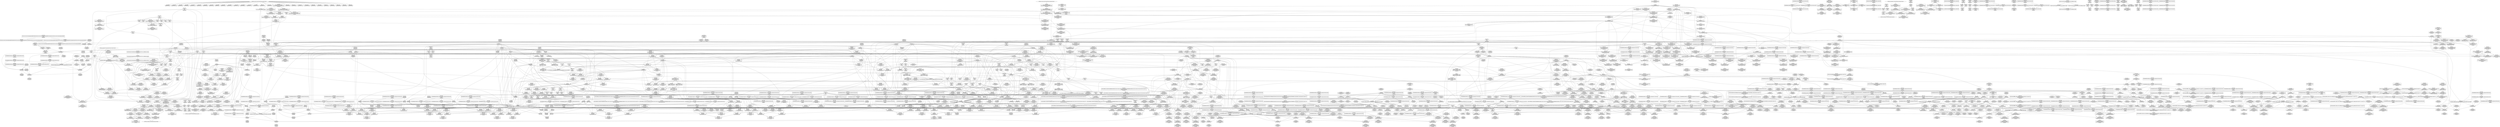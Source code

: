 digraph {
	CE0x4d8f120 [shape=record,shape=Mrecord,label="{CE0x4d8f120|i64_1|*Constant*}"]
	CE0x4d8d670 [shape=record,shape=Mrecord,label="{CE0x4d8d670|i32_1|*Constant*}"]
	CE0x4de81b0 [shape=record,shape=Mrecord,label="{CE0x4de81b0|rcu_read_lock:land.lhs.true}"]
	CE0x4de6d00 [shape=record,shape=Mrecord,label="{CE0x4de6d00|_call_void_rcu_read_unlock()_#10,_!dbg_!27748|security/selinux/hooks.c,209|*SummSink*}"]
	CE0x4de86f0 [shape=record,shape=Mrecord,label="{CE0x4de86f0|rcu_read_lock:tmp5|include/linux/rcupdate.h,882|*SummSource*}"]
	CE0x4e096a0 [shape=record,shape=Mrecord,label="{CE0x4e096a0|current_sid:tmp3}"]
	CE0x4e52d70 [shape=record,shape=Mrecord,label="{CE0x4e52d70|rcu_read_unlock:tmp1|*SummSource*}"]
	CE0x4dbf720 [shape=record,shape=Mrecord,label="{CE0x4dbf720|selinux_ptrace_access_check:tmp6|security/selinux/hooks.c,1943|*SummSource*}"]
	CE0x4ddeb40 [shape=record,shape=Mrecord,label="{CE0x4ddeb40|i8*_getelementptr_inbounds_(_41_x_i8_,_41_x_i8_*_.str44,_i32_0,_i32_0)|*Constant*|*SummSink*}"]
	CE0x4ebb720 [shape=record,shape=Mrecord,label="{CE0x4ebb720|__preempt_count_add:tmp|*SummSource*}"]
	CE0x4d9a460 [shape=record,shape=Mrecord,label="{CE0x4d9a460|_call_void_mcount()_#3|*SummSource*}"]
	CE0x4d82a90 [shape=record,shape=Mrecord,label="{CE0x4d82a90|GLOBAL:__llvm_gcov_ctr124|Global_var:__llvm_gcov_ctr124}"]
	CE0x4e56f90 [shape=record,shape=Mrecord,label="{CE0x4e56f90|VOIDTB_TE:_CE_168,176_}"]
	CE0x4dd2f90 [shape=record,shape=Mrecord,label="{CE0x4dd2f90|rcu_read_lock:entry}"]
	CE0x4dcfb90 [shape=record,shape=Mrecord,label="{CE0x4dcfb90|i8_1|*Constant*}"]
	CE0x4e7a940 [shape=record,shape=Mrecord,label="{CE0x4e7a940|__rcu_read_unlock:tmp6|include/linux/rcupdate.h,245|*SummSource*}"]
	CE0x4d81920 [shape=record,shape=Mrecord,label="{CE0x4d81920|selinux_ptrace_access_check:entry|*SummSource*}"]
	CE0x4d84a70 [shape=record,shape=Mrecord,label="{CE0x4d84a70|i32_77|*Constant*|*SummSource*}"]
	CE0x4ddc740 [shape=record,shape=Mrecord,label="{CE0x4ddc740|current_sid:tmp8|security/selinux/hooks.c,218|*SummSink*}"]
	CE0x57c57b0 [shape=record,shape=Mrecord,label="{CE0x57c57b0|i64_4|*Constant*}"]
	CE0x4e7c750 [shape=record,shape=Mrecord,label="{CE0x4e7c750|__rcu_read_lock:tmp2|*SummSource*}"]
	CE0x4eb16d0 [shape=record,shape=Mrecord,label="{CE0x4eb16d0|i64*_getelementptr_inbounds_(_4_x_i64_,_4_x_i64_*___llvm_gcov_ctr129,_i64_0,_i64_3)|*Constant*|*SummSource*}"]
	CE0x4e33a50 [shape=record,shape=Mrecord,label="{CE0x4e33a50|task_sid:tmp23|security/selinux/hooks.c,208}"]
	CE0x4e3c220 [shape=record,shape=Mrecord,label="{CE0x4e3c220|GLOBAL:rcu_lock_map|Global_var:rcu_lock_map|*SummSource*}"]
	CE0x4eabe90 [shape=record,shape=Mrecord,label="{CE0x4eabe90|__preempt_count_sub:tmp|*SummSink*}"]
	CE0x4d8d2f0 [shape=record,shape=Mrecord,label="{CE0x4d8d2f0|selinux_ptrace_access_check:mode|Function::selinux_ptrace_access_check&Arg::mode::|*SummSource*}"]
	CE0x4d96630 [shape=record,shape=Mrecord,label="{CE0x4d96630|i64*_getelementptr_inbounds_(_11_x_i64_,_11_x_i64_*___llvm_gcov_ctr125,_i64_0,_i64_8)|*Constant*|*SummSink*}"]
	CE0x4ddea90 [shape=record,shape=Mrecord,label="{CE0x4ddea90|i8*_getelementptr_inbounds_(_41_x_i8_,_41_x_i8_*_.str44,_i32_0,_i32_0)|*Constant*|*SummSource*}"]
	CE0x4e1c370 [shape=record,shape=Mrecord,label="{CE0x4e1c370|rcu_read_lock:tmp14|include/linux/rcupdate.h,882|*SummSink*}"]
	CE0x4e99e30 [shape=record,shape=Mrecord,label="{CE0x4e99e30|rcu_lock_release:tmp4|include/linux/rcupdate.h,423|*SummSource*}"]
	CE0x4db3f70 [shape=record,shape=Mrecord,label="{CE0x4db3f70|_ret_i32_%retval.0,_!dbg_!27731|security/selinux/hooks.c,1952|*SummSink*}"]
	CE0x4d80da0 [shape=record,shape=Mrecord,label="{CE0x4d80da0|selinux_ptrace_access_check:tobool|security/selinux/hooks.c,1942|*SummSource*}"]
	CE0x4dae6b0 [shape=record,shape=Mrecord,label="{CE0x4dae6b0|i32_(i32,_i32,_i16,_i32,_%struct.common_audit_data*)*_bitcast_(i32_(i32,_i32,_i16,_i32,_%struct.common_audit_data.495*)*_avc_has_perm_to_i32_(i32,_i32,_i16,_i32,_%struct.common_audit_data*)*)|*Constant*}"]
	CE0x4dd01a0 [shape=record,shape=Mrecord,label="{CE0x4dd01a0|task_sid:tmp4|*LoadInst*|security/selinux/hooks.c,208|*SummSink*}"]
	CE0x4dfaf20 [shape=record,shape=Mrecord,label="{CE0x4dfaf20|GLOBAL:task_sid.__warned|Global_var:task_sid.__warned}"]
	CE0x4ebc160 [shape=record,shape=Mrecord,label="{CE0x4ebc160|__preempt_count_add:do.body|*SummSink*}"]
	CE0x4e8ff70 [shape=record,shape=Mrecord,label="{CE0x4e8ff70|i64_1|*Constant*}"]
	CE0x4e01e30 [shape=record,shape=Mrecord,label="{CE0x4e01e30|i64*_getelementptr_inbounds_(_11_x_i64_,_11_x_i64_*___llvm_gcov_ctr132,_i64_0,_i64_10)|*Constant*|*SummSource*}"]
	CE0x4d9a9b0 [shape=record,shape=Mrecord,label="{CE0x4d9a9b0|current_sid:tmp15|security/selinux/hooks.c,218}"]
	CE0x4df4940 [shape=record,shape=Mrecord,label="{CE0x4df4940|cred_sid:security|security/selinux/hooks.c,196|*SummSink*}"]
	CE0x4e9acd0 [shape=record,shape=Mrecord,label="{CE0x4e9acd0|i32_1|*Constant*}"]
	CE0x4ddfbe0 [shape=record,shape=Mrecord,label="{CE0x4ddfbe0|task_sid:tmp22|security/selinux/hooks.c,208}"]
	CE0x4de5810 [shape=record,shape=Mrecord,label="{CE0x4de5810|task_sid:tmp22|security/selinux/hooks.c,208|*SummSource*}"]
	CE0x4e04860 [shape=record,shape=Mrecord,label="{CE0x4e04860|GLOBAL:__rcu_read_unlock|*Constant*|*SummSource*}"]
	CE0x4e12fe0 [shape=record,shape=Mrecord,label="{CE0x4e12fe0|rcu_lock_release:tmp2|*SummSink*}"]
	CE0x4e54e60 [shape=record,shape=Mrecord,label="{CE0x4e54e60|rcu_read_lock:call3|include/linux/rcupdate.h,882|*SummSource*}"]
	CE0x4eca7d0 [shape=record,shape=Mrecord,label="{CE0x4eca7d0|__preempt_count_add:tmp|*SummSink*}"]
	CE0x4e4b7a0 [shape=record,shape=Mrecord,label="{CE0x4e4b7a0|GLOBAL:rcu_lock_acquire|*Constant*|*SummSink*}"]
	CE0x4db04e0 [shape=record,shape=Mrecord,label="{CE0x4db04e0|current_has_perm:tmp2|*SummSource*}"]
	CE0x4d8ad00 [shape=record,shape=Mrecord,label="{CE0x4d8ad00|_ret_i32_%call2,_!dbg_!27718|security/selinux/hooks.c,1544|*SummSink*}"]
	CE0x4db7120 [shape=record,shape=Mrecord,label="{CE0x4db7120|_call_void_mcount()_#3|*SummSource*}"]
	CE0x4ddfd40 [shape=record,shape=Mrecord,label="{CE0x4ddfd40|task_sid:tmp21|security/selinux/hooks.c,208|*SummSource*}"]
	CE0x4d9f3a0 [shape=record,shape=Mrecord,label="{CE0x4d9f3a0|i64*_getelementptr_inbounds_(_9_x_i64_,_9_x_i64_*___llvm_gcov_ctr124,_i64_0,_i64_6)|*Constant*}"]
	CE0x4e25c60 [shape=record,shape=Mrecord,label="{CE0x4e25c60|rcu_read_lock:tmp22|include/linux/rcupdate.h,884|*SummSink*}"]
	CE0x4da6400 [shape=record,shape=Mrecord,label="{CE0x4da6400|selinux_ptrace_access_check:tmp14|security/selinux/hooks.c,1951|*SummSink*}"]
	CE0x4d7aa40 [shape=record,shape=Mrecord,label="{CE0x4d7aa40|GLOBAL:current_has_perm|*Constant*|*SummSink*}"]
	CE0x4de6130 [shape=record,shape=Mrecord,label="{CE0x4de6130|GLOBAL:cred_sid|*Constant*|*SummSink*}"]
	CE0x4e37aa0 [shape=record,shape=Mrecord,label="{CE0x4e37aa0|rcu_read_unlock:tmp18|include/linux/rcupdate.h,933|*SummSource*}"]
	CE0x4e21d10 [shape=record,shape=Mrecord,label="{CE0x4e21d10|rcu_read_lock:do.end|*SummSink*}"]
	CE0x4d7e360 [shape=record,shape=Mrecord,label="{CE0x4d7e360|2472:_%struct.cred*,_:_CRE:_elem_0:default:}"]
	CE0x4e55550 [shape=record,shape=Mrecord,label="{CE0x4e55550|i64_6|*Constant*}"]
	CE0x4e9ab60 [shape=record,shape=Mrecord,label="{CE0x4e9ab60|_call_void_lock_release(%struct.lockdep_map*_%map,_i32_1,_i64_ptrtoint_(i8*_blockaddress(_rcu_lock_release,_%__here)_to_i64))_#10,_!dbg_!27716|include/linux/rcupdate.h,423|*SummSink*}"]
	CE0x4d94960 [shape=record,shape=Mrecord,label="{CE0x4d94960|get_current:tmp2}"]
	CE0x4da5cc0 [shape=record,shape=Mrecord,label="{CE0x4da5cc0|VOIDTB_TE:_CE_128,136_}"]
	CE0x4e9b7f0 [shape=record,shape=Mrecord,label="{CE0x4e9b7f0|i64*_getelementptr_inbounds_(_4_x_i64_,_4_x_i64_*___llvm_gcov_ctr134,_i64_0,_i64_2)|*Constant*|*SummSink*}"]
	CE0x4ddc6d0 [shape=record,shape=Mrecord,label="{CE0x4ddc6d0|current_sid:tobool1|security/selinux/hooks.c,218}"]
	CE0x4d8bac0 [shape=record,shape=Mrecord,label="{CE0x4d8bac0|selinux_ptrace_access_check:tmp16|security/selinux/hooks.c,1952}"]
	CE0x4db66e0 [shape=record,shape=Mrecord,label="{CE0x4db66e0|current_sid:call|security/selinux/hooks.c,218}"]
	CE0x4dd4590 [shape=record,shape=Mrecord,label="{CE0x4dd4590|current_sid:tmp1|*SummSink*}"]
	CE0x4e366e0 [shape=record,shape=Mrecord,label="{CE0x4e366e0|i64*_getelementptr_inbounds_(_11_x_i64_,_11_x_i64_*___llvm_gcov_ctr132,_i64_0,_i64_9)|*Constant*|*SummSink*}"]
	CE0x4dd6a30 [shape=record,shape=Mrecord,label="{CE0x4dd6a30|current_sid:tmp13|security/selinux/hooks.c,218}"]
	CE0x4df4870 [shape=record,shape=Mrecord,label="{CE0x4df4870|cred_sid:security|security/selinux/hooks.c,196}"]
	CE0x4d7b380 [shape=record,shape=Mrecord,label="{CE0x4d7b380|selinux_ptrace_access_check:call|security/selinux/hooks.c,1941}"]
	CE0x4e55150 [shape=record,shape=Mrecord,label="{CE0x4e55150|i64_7|*Constant*}"]
	CE0x4ecf1c0 [shape=record,shape=Mrecord,label="{CE0x4ecf1c0|__preempt_count_sub:sub|./arch/x86/include/asm/preempt.h,77}"]
	CE0x4e568b0 [shape=record,shape=Mrecord,label="{CE0x4e568b0|VOIDTB_TE:_CE_96,104_}"]
	CE0x5f55b80 [shape=record,shape=Mrecord,label="{CE0x5f55b80|GLOBAL:cap_ptrace_access_check|*Constant*|*SummSink*}"]
	CE0x4e041a0 [shape=record,shape=Mrecord,label="{CE0x4e041a0|_call_void___rcu_read_unlock()_#10,_!dbg_!27734|include/linux/rcupdate.h,937}"]
	CE0x4dab560 [shape=record,shape=Mrecord,label="{CE0x4dab560|task_sid:tmp23|security/selinux/hooks.c,208|*SummSource*}"]
	CE0x4e132f0 [shape=record,shape=Mrecord,label="{CE0x4e132f0|rcu_lock_release:tmp3}"]
	CE0x4df45e0 [shape=record,shape=Mrecord,label="{CE0x4df45e0|rcu_lock_acquire:entry}"]
	CE0x4d7a150 [shape=record,shape=Mrecord,label="{CE0x4d7a150|task_sid:call|security/selinux/hooks.c,208|*SummSink*}"]
	CE0x4e7abb0 [shape=record,shape=Mrecord,label="{CE0x4e7abb0|i64*_getelementptr_inbounds_(_4_x_i64_,_4_x_i64_*___llvm_gcov_ctr130,_i64_0,_i64_2)|*Constant*}"]
	CE0x4ec7ce0 [shape=record,shape=Mrecord,label="{CE0x4ec7ce0|__preempt_count_sub:tmp3|*SummSink*}"]
	CE0x4e02bc0 [shape=record,shape=Mrecord,label="{CE0x4e02bc0|_call_void_rcu_lock_release(%struct.lockdep_map*_rcu_lock_map)_#10,_!dbg_!27733|include/linux/rcupdate.h,935|*SummSource*}"]
	CE0x4ddb360 [shape=record,shape=Mrecord,label="{CE0x4ddb360|current_sid:tmp8|security/selinux/hooks.c,218}"]
	CE0x4e24f00 [shape=record,shape=Mrecord,label="{CE0x4e24f00|i64*_getelementptr_inbounds_(_11_x_i64_,_11_x_i64_*___llvm_gcov_ctr127,_i64_0,_i64_10)|*Constant*}"]
	CE0x4dedd00 [shape=record,shape=Mrecord,label="{CE0x4dedd00|0:_i32,_4:_i32,_8:_i32,_12:_i32,_:_CMRE_4,8_|*MultipleSource*|security/selinux/hooks.c,218|security/selinux/hooks.c,218|security/selinux/hooks.c,220}"]
	CE0x4decbd0 [shape=record,shape=Mrecord,label="{CE0x4decbd0|current_sid:tmp22|security/selinux/hooks.c,218|*SummSource*}"]
	CE0x4e3e7a0 [shape=record,shape=Mrecord,label="{CE0x4e3e7a0|get_current:tmp3|*SummSink*}"]
	CE0x4deb7c0 [shape=record,shape=Mrecord,label="{CE0x4deb7c0|current_sid:cred|security/selinux/hooks.c,218|*SummSource*}"]
	CE0x4e27140 [shape=record,shape=Mrecord,label="{CE0x4e27140|i32_1|*Constant*}"]
	CE0x4dd4850 [shape=record,shape=Mrecord,label="{CE0x4dd4850|i64_7|*Constant*|*SummSource*}"]
	CE0x4de6e50 [shape=record,shape=Mrecord,label="{CE0x4de6e50|GLOBAL:rcu_read_unlock|*Constant*|*SummSink*}"]
	CE0x4db59a0 [shape=record,shape=Mrecord,label="{CE0x4db59a0|_call_void_lockdep_rcu_suspicious(i8*_getelementptr_inbounds_(_25_x_i8_,_25_x_i8_*_.str3,_i32_0,_i32_0),_i32_208,_i8*_getelementptr_inbounds_(_41_x_i8_,_41_x_i8_*_.str44,_i32_0,_i32_0))_#10,_!dbg_!27732|security/selinux/hooks.c,208|*SummSource*}"]
	CE0x4de57a0 [shape=record,shape=Mrecord,label="{CE0x4de57a0|i64*_getelementptr_inbounds_(_13_x_i64_,_13_x_i64_*___llvm_gcov_ctr126,_i64_0,_i64_10)|*Constant*|*SummSink*}"]
	CE0x4e56990 [shape=record,shape=Mrecord,label="{CE0x4e56990|VOIDTB_TE:_CE_104,112_}"]
	CE0x4d91010 [shape=record,shape=Mrecord,label="{CE0x4d91010|selinux_ptrace_access_check:tmp|*SummSource*}"]
	CE0x4d7a5c0 [shape=record,shape=Mrecord,label="{CE0x4d7a5c0|selinux_ptrace_access_check:call7|security/selinux/hooks.c,1951|*SummSink*}"]
	CE0x4e364c0 [shape=record,shape=Mrecord,label="{CE0x4e364c0|i64*_getelementptr_inbounds_(_11_x_i64_,_11_x_i64_*___llvm_gcov_ctr132,_i64_0,_i64_9)|*Constant*|*SummSource*}"]
	CE0x4e3bac0 [shape=record,shape=Mrecord,label="{CE0x4e3bac0|_call_void_mcount()_#3|*SummSink*}"]
	CE0x4e2ad60 [shape=record,shape=Mrecord,label="{CE0x4e2ad60|rcu_read_lock:tmp5|include/linux/rcupdate.h,882}"]
	CE0x4df8f70 [shape=record,shape=Mrecord,label="{CE0x4df8f70|task_sid:land.lhs.true|*SummSink*}"]
	CE0x4d9c040 [shape=record,shape=Mrecord,label="{CE0x4d9c040|selinux_ptrace_access_check:if.end|*SummSource*}"]
	CE0x4de7ba0 [shape=record,shape=Mrecord,label="{CE0x4de7ba0|current_has_perm:bb|*SummSink*}"]
	CE0x4e12f70 [shape=record,shape=Mrecord,label="{CE0x4e12f70|rcu_lock_release:tmp2|*SummSource*}"]
	CE0x4e79dd0 [shape=record,shape=Mrecord,label="{CE0x4e79dd0|rcu_lock_acquire:tmp|*SummSource*}"]
	CE0x4dac240 [shape=record,shape=Mrecord,label="{CE0x4dac240|i64*_getelementptr_inbounds_(_13_x_i64_,_13_x_i64_*___llvm_gcov_ctr126,_i64_0,_i64_11)|*Constant*|*SummSink*}"]
	CE0x4d920a0 [shape=record,shape=Mrecord,label="{CE0x4d920a0|task_sid:do.end6|*SummSource*}"]
	CE0x4defb20 [shape=record,shape=Mrecord,label="{CE0x4defb20|current_has_perm:call2|security/selinux/hooks.c,1544|*SummSink*}"]
	CE0x4e4e2d0 [shape=record,shape=Mrecord,label="{CE0x4e4e2d0|_call_void___preempt_count_sub(i32_1)_#10,_!dbg_!27715|include/linux/rcupdate.h,244|*SummSink*}"]
	CE0x4ec0ba0 [shape=record,shape=Mrecord,label="{CE0x4ec0ba0|__preempt_count_add:tmp6|./arch/x86/include/asm/preempt.h,73}"]
	CE0x4d7b900 [shape=record,shape=Mrecord,label="{CE0x4d7b900|GLOBAL:__llvm_gcov_ctr124|Global_var:__llvm_gcov_ctr124|*SummSink*}"]
	CE0x4e1d710 [shape=record,shape=Mrecord,label="{CE0x4e1d710|GLOBAL:lockdep_rcu_suspicious|*Constant*}"]
	CE0x57c58d0 [shape=record,shape=Mrecord,label="{CE0x57c58d0|selinux_ptrace_access_check:tmp8|security/selinux/hooks.c,1945|*SummSource*}"]
	CE0x4decd40 [shape=record,shape=Mrecord,label="{CE0x4decd40|current_sid:tmp23|security/selinux/hooks.c,218}"]
	CE0x4d851c0 [shape=record,shape=Mrecord,label="{CE0x4d851c0|i64_3|*Constant*}"]
	CE0x4dffa30 [shape=record,shape=Mrecord,label="{CE0x4dffa30|current_sid:tobool1|security/selinux/hooks.c,218}"]
	CE0x4dfa580 [shape=record,shape=Mrecord,label="{CE0x4dfa580|task_sid:tmp9|security/selinux/hooks.c,208|*SummSource*}"]
	CE0x4e78af0 [shape=record,shape=Mrecord,label="{CE0x4e78af0|_call_void___preempt_count_add(i32_1)_#10,_!dbg_!27711|include/linux/rcupdate.h,239|*SummSource*}"]
	CE0x4da5e60 [shape=record,shape=Mrecord,label="{CE0x4da5e60|i64_0|*Constant*|*SummSink*}"]
	CE0x4db6140 [shape=record,shape=Mrecord,label="{CE0x4db6140|GLOBAL:lockdep_rcu_suspicious|*Constant*|*SummSource*}"]
	CE0x4d9d8a0 [shape=record,shape=Mrecord,label="{CE0x4d9d8a0|i32_(i32,_i32,_i16,_i32,_%struct.common_audit_data*)*_bitcast_(i32_(i32,_i32,_i16,_i32,_%struct.common_audit_data.495*)*_avc_has_perm_to_i32_(i32,_i32,_i16,_i32,_%struct.common_audit_data*)*)|*Constant*|*SummSink*}"]
	CE0x4e90d70 [shape=record,shape=Mrecord,label="{CE0x4e90d70|__rcu_read_unlock:tmp2}"]
	CE0x4dbafd0 [shape=record,shape=Mrecord,label="{CE0x4dbafd0|selinux_ptrace_access_check:tmp5|security/selinux/hooks.c,1942|*SummSink*}"]
	CE0x4da1a30 [shape=record,shape=Mrecord,label="{CE0x4da1a30|selinux_ptrace_access_check:call7|security/selinux/hooks.c,1951}"]
	CE0x4dae380 [shape=record,shape=Mrecord,label="{CE0x4dae380|i64*_getelementptr_inbounds_(_11_x_i64_,_11_x_i64_*___llvm_gcov_ctr125,_i64_0,_i64_9)|*Constant*|*SummSink*}"]
	CE0x4dec4b0 [shape=record,shape=Mrecord,label="{CE0x4dec4b0|COLLAPSED:_CMRE:_elem_0::|security/selinux/hooks.c,218}"]
	CE0x4df3d90 [shape=record,shape=Mrecord,label="{CE0x4df3d90|task_sid:tmp15|security/selinux/hooks.c,208}"]
	CE0x4eab340 [shape=record,shape=Mrecord,label="{CE0x4eab340|_ret_void,_!dbg_!27720|./arch/x86/include/asm/preempt.h,78|*SummSource*}"]
	CE0x4d83850 [shape=record,shape=Mrecord,label="{CE0x4d83850|selinux_ptrace_access_check:tmp2|security/selinux/hooks.c,1942}"]
	CE0x4e46520 [shape=record,shape=Mrecord,label="{CE0x4e46520|rcu_read_unlock:tmp7|include/linux/rcupdate.h,933}"]
	CE0x4dae720 [shape=record,shape=Mrecord,label="{CE0x4dae720|selinux_ptrace_access_check:call5|security/selinux/hooks.c,1948|*SummSource*}"]
	CE0x4e394b0 [shape=record,shape=Mrecord,label="{CE0x4e394b0|GLOBAL:rcu_read_unlock.__warned|Global_var:rcu_read_unlock.__warned|*SummSource*}"]
	CE0x4e10c50 [shape=record,shape=Mrecord,label="{CE0x4e10c50|current_sid:sid|security/selinux/hooks.c,220}"]
	CE0x4ecac30 [shape=record,shape=Mrecord,label="{CE0x4ecac30|_call_void_mcount()_#3|*SummSink*}"]
	CE0x4da3220 [shape=record,shape=Mrecord,label="{CE0x4da3220|selinux_ptrace_access_check:tmp7|security/selinux/hooks.c,1943|*SummSink*}"]
	CE0x4de9180 [shape=record,shape=Mrecord,label="{CE0x4de9180|GLOBAL:rcu_read_unlock|*Constant*}"]
	CE0x4deb040 [shape=record,shape=Mrecord,label="{CE0x4deb040|_ret_%struct.task_struct*_%tmp4,_!dbg_!27714|./arch/x86/include/asm/current.h,14}"]
	CE0x4df51a0 [shape=record,shape=Mrecord,label="{CE0x4df51a0|rcu_read_lock:tmp8|include/linux/rcupdate.h,882}"]
	CE0x4e26720 [shape=record,shape=Mrecord,label="{CE0x4e26720|4:_i32,_:_CRE_4,8_|*MultipleSource*|security/selinux/hooks.c,196|*LoadInst*|security/selinux/hooks.c,196|security/selinux/hooks.c,197}"]
	CE0x4ded900 [shape=record,shape=Mrecord,label="{CE0x4ded900|current_sid:sid|security/selinux/hooks.c,220|*SummSink*}"]
	CE0x4df3a50 [shape=record,shape=Mrecord,label="{CE0x4df3a50|rcu_read_lock:land.lhs.true2|*SummSource*}"]
	CE0x4e78070 [shape=record,shape=Mrecord,label="{CE0x4e78070|task_sid:tmp1}"]
	CE0x4deb4c0 [shape=record,shape=Mrecord,label="{CE0x4deb4c0|i32_78|*Constant*|*SummSink*}"]
	CE0x4d96500 [shape=record,shape=Mrecord,label="{CE0x4d96500|i1_true|*Constant*|*SummSink*}"]
	CE0x4e54fe0 [shape=record,shape=Mrecord,label="{CE0x4e54fe0|rcu_read_lock:call3|include/linux/rcupdate.h,882|*SummSink*}"]
	CE0x4d96130 [shape=record,shape=Mrecord,label="{CE0x4d96130|selinux_ptrace_access_check:tmp3|security/selinux/hooks.c,1942|*SummSource*}"]
	CE0x4e06370 [shape=record,shape=Mrecord,label="{CE0x4e06370|i64_7|*Constant*}"]
	CE0x4db0dd0 [shape=record,shape=Mrecord,label="{CE0x4db0dd0|avc_has_perm:tsid|Function::avc_has_perm&Arg::tsid::|*SummSource*}"]
	CE0x4e93c30 [shape=record,shape=Mrecord,label="{CE0x4e93c30|rcu_lock_acquire:tmp4|include/linux/rcupdate.h,418}"]
	CE0x4e107a0 [shape=record,shape=Mrecord,label="{CE0x4e107a0|rcu_lock_acquire:tmp3|*SummSink*}"]
	CE0x4d8a300 [shape=record,shape=Mrecord,label="{CE0x4d8a300|current_sid:tmp|*SummSink*}"]
	CE0x4d88d80 [shape=record,shape=Mrecord,label="{CE0x4d88d80|avc_has_perm:tsid|Function::avc_has_perm&Arg::tsid::|*SummSink*}"]
	CE0x4ea7cb0 [shape=record,shape=Mrecord,label="{CE0x4ea7cb0|__preempt_count_sub:bb|*SummSink*}"]
	CE0x4da13e0 [shape=record,shape=Mrecord,label="{CE0x4da13e0|selinux_ptrace_access_check:tmp15|security/selinux/hooks.c,1951}"]
	CE0x4e055b0 [shape=record,shape=Mrecord,label="{CE0x4e055b0|current_sid:land.lhs.true}"]
	CE0x4df4460 [shape=record,shape=Mrecord,label="{CE0x4df4460|_call_void_rcu_lock_acquire(%struct.lockdep_map*_rcu_lock_map)_#10,_!dbg_!27711|include/linux/rcupdate.h,881|*SummSink*}"]
	CE0x4d9b720 [shape=record,shape=Mrecord,label="{CE0x4d9b720|_call_void_mcount()_#3}"]
	CE0x4dbe530 [shape=record,shape=Mrecord,label="{CE0x4dbe530|i64*_getelementptr_inbounds_(_9_x_i64_,_9_x_i64_*___llvm_gcov_ctr124,_i64_0,_i64_3)|*Constant*|*SummSink*}"]
	CE0x4d9d040 [shape=record,shape=Mrecord,label="{CE0x4d9d040|current_sid:tobool1|security/selinux/hooks.c,218|*SummSink*}"]
	CE0x4e0d060 [shape=record,shape=Mrecord,label="{CE0x4e0d060|i64_ptrtoint_(i8*_blockaddress(_rcu_lock_release,_%__here)_to_i64)|*Constant*|*SummSink*}"]
	CE0x4d8a490 [shape=record,shape=Mrecord,label="{CE0x4d8a490|current_has_perm:tmp3|*SummSource*}"]
	CE0x4ed6050 [shape=record,shape=Mrecord,label="{CE0x4ed6050|__preempt_count_sub:tmp4|./arch/x86/include/asm/preempt.h,77|*SummSource*}"]
	CE0x4e7c7c0 [shape=record,shape=Mrecord,label="{CE0x4e7c7c0|__rcu_read_lock:tmp2|*SummSink*}"]
	CE0x4e50ff0 [shape=record,shape=Mrecord,label="{CE0x4e50ff0|_call_void_asm_sideeffect_,_memory_,_dirflag_,_fpsr_,_flags_()_#3,_!dbg_!27714,_!srcloc_!27715|include/linux/rcupdate.h,239|*SummSink*}"]
	CE0x4e55910 [shape=record,shape=Mrecord,label="{CE0x4e55910|rcu_read_lock:tmp13|include/linux/rcupdate.h,882|*SummSource*}"]
	CE0x4e202f0 [shape=record,shape=Mrecord,label="{CE0x4e202f0|rcu_read_lock:tobool1|include/linux/rcupdate.h,882|*SummSource*}"]
	CE0x4deb650 [shape=record,shape=Mrecord,label="{CE0x4deb650|current_sid:cred|security/selinux/hooks.c,218}"]
	CE0x4d8f830 [shape=record,shape=Mrecord,label="{CE0x4d8f830|current_has_perm:tsk|Function::current_has_perm&Arg::tsk::}"]
	CE0x4e51310 [shape=record,shape=Mrecord,label="{CE0x4e51310|i64*_getelementptr_inbounds_(_4_x_i64_,_4_x_i64_*___llvm_gcov_ctr128,_i64_0,_i64_3)|*Constant*|*SummSource*}"]
	CE0x4dd8750 [shape=record,shape=Mrecord,label="{CE0x4dd8750|_call_void_rcu_read_lock()_#10,_!dbg_!27712|security/selinux/hooks.c,207|*SummSink*}"]
	CE0x4dd0310 [shape=record,shape=Mrecord,label="{CE0x4dd0310|task_sid:call|security/selinux/hooks.c,208}"]
	CE0x4eaae20 [shape=record,shape=Mrecord,label="{CE0x4eaae20|__preempt_count_add:tmp2|*SummSource*}"]
	CE0x4d92f10 [shape=record,shape=Mrecord,label="{CE0x4d92f10|i32_2|*Constant*|*SummSource*}"]
	CE0x4d979c0 [shape=record,shape=Mrecord,label="{CE0x4d979c0|avc_has_perm:auditdata|Function::avc_has_perm&Arg::auditdata::|*SummSource*}"]
	CE0x4d86190 [shape=record,shape=Mrecord,label="{CE0x4d86190|_call_void_mcount()_#3|*SummSource*}"]
	CE0x4e24490 [shape=record,shape=Mrecord,label="{CE0x4e24490|rcu_read_lock:tmp19|include/linux/rcupdate.h,882|*SummSink*}"]
	CE0x4e11a50 [shape=record,shape=Mrecord,label="{CE0x4e11a50|_call_void_mcount()_#3}"]
	CE0x4e53590 [shape=record,shape=Mrecord,label="{CE0x4e53590|rcu_read_unlock:do.body}"]
	CE0x4ecfd90 [shape=record,shape=Mrecord,label="{CE0x4ecfd90|__preempt_count_add:tmp4|./arch/x86/include/asm/preempt.h,72|*SummSink*}"]
	CE0x4df7fb0 [shape=record,shape=Mrecord,label="{CE0x4df7fb0|task_sid:tmp8|security/selinux/hooks.c,208}"]
	CE0x4dd64e0 [shape=record,shape=Mrecord,label="{CE0x4dd64e0|current_has_perm:call|security/selinux/hooks.c,1542|*SummSource*}"]
	CE0x4e12ab0 [shape=record,shape=Mrecord,label="{CE0x4e12ab0|rcu_lock_release:tmp2}"]
	CE0x4ddf7a0 [shape=record,shape=Mrecord,label="{CE0x4ddf7a0|task_sid:tmp21|security/selinux/hooks.c,208}"]
	CE0x4e4be00 [shape=record,shape=Mrecord,label="{CE0x4e4be00|rcu_read_unlock:tmp16|include/linux/rcupdate.h,933}"]
	CE0x4e903e0 [shape=record,shape=Mrecord,label="{CE0x4e903e0|i64*_getelementptr_inbounds_(_4_x_i64_,_4_x_i64_*___llvm_gcov_ctr130,_i64_0,_i64_0)|*Constant*}"]
	CE0x4e0ef50 [shape=record,shape=Mrecord,label="{CE0x4e0ef50|rcu_lock_acquire:tmp2|*SummSource*}"]
	CE0x4e28350 [shape=record,shape=Mrecord,label="{CE0x4e28350|_call_void_rcu_lock_acquire(%struct.lockdep_map*_rcu_lock_map)_#10,_!dbg_!27711|include/linux/rcupdate.h,881}"]
	CE0x4dfb2a0 [shape=record,shape=Mrecord,label="{CE0x4dfb2a0|rcu_lock_acquire:map|Function::rcu_lock_acquire&Arg::map::|*SummSink*}"]
	CE0x4de5010 [shape=record,shape=Mrecord,label="{CE0x4de5010|i64_ptrtoint_(i8*_blockaddress(_rcu_lock_acquire,_%__here)_to_i64)|*Constant*|*SummSink*}"]
	CE0x4e559e0 [shape=record,shape=Mrecord,label="{CE0x4e559e0|rcu_read_lock:tmp13|include/linux/rcupdate.h,882|*SummSink*}"]
	CE0x4d7b7a0 [shape=record,shape=Mrecord,label="{CE0x4d7b7a0|selinux_ptrace_access_check:tmp}"]
	CE0x4e4fee0 [shape=record,shape=Mrecord,label="{CE0x4e4fee0|i64*_getelementptr_inbounds_(_11_x_i64_,_11_x_i64_*___llvm_gcov_ctr132,_i64_0,_i64_1)|*Constant*|*SummSink*}"]
	CE0x4e4f900 [shape=record,shape=Mrecord,label="{CE0x4e4f900|current_sid:tmp10|security/selinux/hooks.c,218}"]
	CE0x4da5d30 [shape=record,shape=Mrecord,label="{CE0x4da5d30|VOIDTB_TE:_CE_136,144_}"]
	CE0x4e566a0 [shape=record,shape=Mrecord,label="{CE0x4e566a0|VOIDTB_TE:_CE_72,80_}"]
	CE0x4ecf440 [shape=record,shape=Mrecord,label="{CE0x4ecf440|_call_void_mcount()_#3|*SummSource*}"]
	CE0x4e4b160 [shape=record,shape=Mrecord,label="{CE0x4e4b160|i64*_getelementptr_inbounds_(_2_x_i64_,_2_x_i64_*___llvm_gcov_ctr98,_i64_0,_i64_0)|*Constant*}"]
	CE0x4e32590 [shape=record,shape=Mrecord,label="{CE0x4e32590|i64_4|*Constant*}"]
	CE0x4e20ec0 [shape=record,shape=Mrecord,label="{CE0x4e20ec0|rcu_read_unlock:tmp1}"]
	CE0x4e2fa00 [shape=record,shape=Mrecord,label="{CE0x4e2fa00|rcu_read_unlock:land.lhs.true2}"]
	CE0x4de9d70 [shape=record,shape=Mrecord,label="{CE0x4de9d70|current_sid:tmp20|security/selinux/hooks.c,218|*SummSink*}"]
	CE0x4eca9b0 [shape=record,shape=Mrecord,label="{CE0x4eca9b0|__preempt_count_add:tmp1}"]
	CE0x4db25a0 [shape=record,shape=Mrecord,label="{CE0x4db25a0|current_sid:tmp17|security/selinux/hooks.c,218|*SummSink*}"]
	CE0x4eed950 [shape=record,shape=Mrecord,label="{CE0x4eed950|COLLAPSED:_GCMRE___llvm_gcov_ctr135_internal_global_4_x_i64_zeroinitializer:_elem_0:default:}"]
	CE0x4db0030 [shape=record,shape=Mrecord,label="{CE0x4db0030|current_sid:tmp11|security/selinux/hooks.c,218}"]
	CE0x4df0270 [shape=record,shape=Mrecord,label="{CE0x4df0270|avc_has_perm:entry}"]
	CE0x4dfac80 [shape=record,shape=Mrecord,label="{CE0x4dfac80|GLOBAL:current_task|Global_var:current_task|*SummSink*}"]
	CE0x4def0d0 [shape=record,shape=Mrecord,label="{CE0x4def0d0|task_sid:tmp2}"]
	CE0x4dbae70 [shape=record,shape=Mrecord,label="{CE0x4dbae70|selinux_ptrace_access_check:tmp5|security/selinux/hooks.c,1942|*SummSource*}"]
	CE0x4e15320 [shape=record,shape=Mrecord,label="{CE0x4e15320|rcu_lock_acquire:tmp|*SummSink*}"]
	CE0x4dde510 [shape=record,shape=Mrecord,label="{CE0x4dde510|i32_208|*Constant*|*SummSink*}"]
	CE0x4e4c8c0 [shape=record,shape=Mrecord,label="{CE0x4e4c8c0|current_sid:tmp20|security/selinux/hooks.c,218}"]
	CE0x4df3980 [shape=record,shape=Mrecord,label="{CE0x4df3980|rcu_read_lock:land.lhs.true2}"]
	CE0x4e2ecd0 [shape=record,shape=Mrecord,label="{CE0x4e2ecd0|task_sid:tmp12|security/selinux/hooks.c,208}"]
	CE0x4ebc6f0 [shape=record,shape=Mrecord,label="{CE0x4ebc6f0|i64*_getelementptr_inbounds_(_4_x_i64_,_4_x_i64_*___llvm_gcov_ctr129,_i64_0,_i64_2)|*Constant*|*SummSource*}"]
	CE0x4e1f8f0 [shape=record,shape=Mrecord,label="{CE0x4e1f8f0|cred_sid:tmp4|*LoadInst*|security/selinux/hooks.c,196}"]
	CE0x4da1aa0 [shape=record,shape=Mrecord,label="{CE0x4da1aa0|selinux_ptrace_access_check:call7|security/selinux/hooks.c,1951|*SummSource*}"]
	CE0x4d95a70 [shape=record,shape=Mrecord,label="{CE0x4d95a70|_call_void_asm_addl_$1,_%gs:$0_,_*m,ri,*m,_dirflag_,_fpsr_,_flags_(i32*___preempt_count,_i32_%val,_i32*___preempt_count)_#3,_!dbg_!27714,_!srcloc_!27717|./arch/x86/include/asm/preempt.h,72}"]
	CE0x4d8b6f0 [shape=record,shape=Mrecord,label="{CE0x4d8b6f0|i64*_getelementptr_inbounds_(_9_x_i64_,_9_x_i64_*___llvm_gcov_ctr124,_i64_0,_i64_8)|*Constant*|*SummSource*}"]
	CE0x4df6f40 [shape=record,shape=Mrecord,label="{CE0x4df6f40|_call_void_mcount()_#3}"]
	CE0x4ded7a0 [shape=record,shape=Mrecord,label="{CE0x4ded7a0|current_sid:sid|security/selinux/hooks.c,220}"]
	CE0x4e3ccd0 [shape=record,shape=Mrecord,label="{CE0x4e3ccd0|GLOBAL:__rcu_read_lock|*Constant*}"]
	CE0x57c5ab0 [shape=record,shape=Mrecord,label="{CE0x57c5ab0|selinux_ptrace_access_check:tmp9|security/selinux/hooks.c,1945|*SummSource*}"]
	CE0x4dd1780 [shape=record,shape=Mrecord,label="{CE0x4dd1780|task_sid:real_cred|security/selinux/hooks.c,208}"]
	CE0x4dea370 [shape=record,shape=Mrecord,label="{CE0x4dea370|current_sid:call4|security/selinux/hooks.c,218|*SummSource*}"]
	CE0x4e78b60 [shape=record,shape=Mrecord,label="{CE0x4e78b60|_call_void___preempt_count_add(i32_1)_#10,_!dbg_!27711|include/linux/rcupdate.h,239|*SummSink*}"]
	CE0x4ddef90 [shape=record,shape=Mrecord,label="{CE0x4ddef90|i64*_getelementptr_inbounds_(_13_x_i64_,_13_x_i64_*___llvm_gcov_ctr126,_i64_0,_i64_9)|*Constant*|*SummSource*}"]
	CE0x4ecaba0 [shape=record,shape=Mrecord,label="{CE0x4ecaba0|_call_void_mcount()_#3|*SummSource*}"]
	CE0x4e2da80 [shape=record,shape=Mrecord,label="{CE0x4e2da80|get_current:tmp}"]
	CE0x4e35630 [shape=record,shape=Mrecord,label="{CE0x4e35630|i32_934|*Constant*}"]
	CE0x4e93940 [shape=record,shape=Mrecord,label="{CE0x4e93940|__preempt_count_sub:tmp6|./arch/x86/include/asm/preempt.h,78|*SummSink*}"]
	CE0x5e98cf0 [shape=record,shape=Mrecord,label="{CE0x5e98cf0|i64_2|*Constant*|*SummSink*}"]
	CE0x4e3f610 [shape=record,shape=Mrecord,label="{CE0x4e3f610|rcu_read_unlock:do.end}"]
	CE0x4e4a020 [shape=record,shape=Mrecord,label="{CE0x4e4a020|__rcu_read_lock:tmp4|include/linux/rcupdate.h,239|*SummSink*}"]
	CE0x4d9cec0 [shape=record,shape=Mrecord,label="{CE0x4d9cec0|current_sid:tobool1|security/selinux/hooks.c,218|*SummSource*}"]
	CE0x4dae1f0 [shape=record,shape=Mrecord,label="{CE0x4dae1f0|i64*_getelementptr_inbounds_(_11_x_i64_,_11_x_i64_*___llvm_gcov_ctr125,_i64_0,_i64_9)|*Constant*|*SummSource*}"]
	CE0x4da93b0 [shape=record,shape=Mrecord,label="{CE0x4da93b0|task_sid:tmp24|security/selinux/hooks.c,208}"]
	CE0x4e0c2c0 [shape=record,shape=Mrecord,label="{CE0x4e0c2c0|__rcu_read_lock:bb}"]
	CE0x4d96230 [shape=record,shape=Mrecord,label="{CE0x4d96230|selinux_ptrace_access_check:tmp4|security/selinux/hooks.c,1942}"]
	CE0x4def9f0 [shape=record,shape=Mrecord,label="{CE0x4def9f0|i32_(i32,_i32,_i16,_i32,_%struct.common_audit_data*)*_bitcast_(i32_(i32,_i32,_i16,_i32,_%struct.common_audit_data.495*)*_avc_has_perm_to_i32_(i32,_i32,_i16,_i32,_%struct.common_audit_data*)*)|*Constant*}"]
	CE0x4e10260 [shape=record,shape=Mrecord,label="{CE0x4e10260|__preempt_count_add:val|Function::__preempt_count_add&Arg::val::}"]
	CE0x4e28180 [shape=record,shape=Mrecord,label="{CE0x4e28180|__rcu_read_lock:entry|*SummSink*}"]
	CE0x4dea4f0 [shape=record,shape=Mrecord,label="{CE0x4dea4f0|current_sid:call4|security/selinux/hooks.c,218|*SummSink*}"]
	CE0x4e226b0 [shape=record,shape=Mrecord,label="{CE0x4e226b0|get_current:tmp2|*SummSink*}"]
	CE0x4e25370 [shape=record,shape=Mrecord,label="{CE0x4e25370|i64*_getelementptr_inbounds_(_11_x_i64_,_11_x_i64_*___llvm_gcov_ctr127,_i64_0,_i64_10)|*Constant*|*SummSink*}"]
	CE0x4df6df0 [shape=record,shape=Mrecord,label="{CE0x4df6df0|rcu_read_lock:tmp3|*SummSink*}"]
	CE0x4e25fa0 [shape=record,shape=Mrecord,label="{CE0x4e25fa0|cred_sid:bb}"]
	CE0x4d9a2d0 [shape=record,shape=Mrecord,label="{CE0x4d9a2d0|current_sid:tobool|security/selinux/hooks.c,218}"]
	CE0x4e55f10 [shape=record,shape=Mrecord,label="{CE0x4e55f10|VOIDTB_TE:_CE_20,24_}"]
	CE0x4e22f80 [shape=record,shape=Mrecord,label="{CE0x4e22f80|rcu_read_lock:tmp18|include/linux/rcupdate.h,882}"]
	CE0x4e26010 [shape=record,shape=Mrecord,label="{CE0x4e26010|cred_sid:bb|*SummSource*}"]
	CE0x4e3aaf0 [shape=record,shape=Mrecord,label="{CE0x4e3aaf0|rcu_read_unlock:tobool|include/linux/rcupdate.h,933|*SummSource*}"]
	CE0x4e290d0 [shape=record,shape=Mrecord,label="{CE0x4e290d0|rcu_lock_acquire:__here|*SummSink*}"]
	CE0x4e01b50 [shape=record,shape=Mrecord,label="{CE0x4e01b50|rcu_read_unlock:tmp21|include/linux/rcupdate.h,935|*SummSource*}"]
	CE0x4eb9190 [shape=record,shape=Mrecord,label="{CE0x4eb9190|_call_void_mcount()_#3}"]
	CE0x4e17f70 [shape=record,shape=Mrecord,label="{CE0x4e17f70|%struct.lockdep_map*_null|*Constant*}"]
	CE0x4dfc440 [shape=record,shape=Mrecord,label="{CE0x4dfc440|i64*_getelementptr_inbounds_(_2_x_i64_,_2_x_i64_*___llvm_gcov_ctr131,_i64_0,_i64_0)|*Constant*|*SummSink*}"]
	CE0x4e56330 [shape=record,shape=Mrecord,label="{CE0x4e56330|VOIDTB_TE:_CE_44,48_}"]
	CE0x4dd2b30 [shape=record,shape=Mrecord,label="{CE0x4dd2b30|current_sid:tmp10|security/selinux/hooks.c,218}"]
	CE0x4e00ad0 [shape=record,shape=Mrecord,label="{CE0x4e00ad0|task_sid:call3|security/selinux/hooks.c,208}"]
	CE0x4eb4560 [shape=record,shape=Mrecord,label="{CE0x4eb4560|_call_void_mcount()_#3|*SummSink*}"]
	CE0x4e56120 [shape=record,shape=Mrecord,label="{CE0x4e56120|VOIDTB_TE:_CE_32,36_}"]
	CE0x4ed6b00 [shape=record,shape=Mrecord,label="{CE0x4ed6b00|__preempt_count_sub:do.end}"]
	CE0x4d85350 [shape=record,shape=Mrecord,label="{CE0x4d85350|%struct.task_struct*_(%struct.task_struct**)*_asm_movq_%gs:$_1:P_,$0_,_r,im,_dirflag_,_fpsr_,_flags_}"]
	CE0x4dac140 [shape=record,shape=Mrecord,label="{CE0x4dac140|i64*_getelementptr_inbounds_(_13_x_i64_,_13_x_i64_*___llvm_gcov_ctr126,_i64_0,_i64_11)|*Constant*|*SummSource*}"]
	CE0x4e09950 [shape=record,shape=Mrecord,label="{CE0x4e09950|i64*_getelementptr_inbounds_(_4_x_i64_,_4_x_i64_*___llvm_gcov_ctr134,_i64_0,_i64_0)|*Constant*|*SummSink*}"]
	CE0x4eca940 [shape=record,shape=Mrecord,label="{CE0x4eca940|i64_1|*Constant*}"]
	CE0x4d968e0 [shape=record,shape=Mrecord,label="{CE0x4d968e0|i64*_getelementptr_inbounds_(_11_x_i64_,_11_x_i64_*___llvm_gcov_ctr125,_i64_0,_i64_8)|*Constant*|*SummSource*}"]
	CE0x4dcfd60 [shape=record,shape=Mrecord,label="{CE0x4dcfd60|i8_1|*Constant*|*SummSource*}"]
	CE0x4de7020 [shape=record,shape=Mrecord,label="{CE0x4de7020|rcu_read_unlock:entry|*SummSink*}"]
	CE0x4ddd010 [shape=record,shape=Mrecord,label="{CE0x4ddd010|GLOBAL:lockdep_rcu_suspicious|*Constant*|*SummSink*}"]
	CE0x4e56a70 [shape=record,shape=Mrecord,label="{CE0x4e56a70|VOIDTB_TE:_CE_112,120_}"]
	CE0x4da7630 [shape=record,shape=Mrecord,label="{CE0x4da7630|current_sid:call|security/selinux/hooks.c,218|*SummSource*}"]
	CE0x4e06680 [shape=record,shape=Mrecord,label="{CE0x4e06680|current_sid:tmp17|security/selinux/hooks.c,218}"]
	CE0x4dd0990 [shape=record,shape=Mrecord,label="{CE0x4dd0990|current_sid:tmp5|security/selinux/hooks.c,218|*SummSink*}"]
	CE0x4e570a0 [shape=record,shape=Mrecord,label="{CE0x4e570a0|selinux_ptrace_access_check:mode|Function::selinux_ptrace_access_check&Arg::mode::}"]
	CE0x4e53d20 [shape=record,shape=Mrecord,label="{CE0x4e53d20|task_sid:call3|security/selinux/hooks.c,208}"]
	CE0x4db61b0 [shape=record,shape=Mrecord,label="{CE0x4db61b0|i8*_getelementptr_inbounds_(_25_x_i8_,_25_x_i8_*_.str3,_i32_0,_i32_0)|*Constant*|*SummSource*}"]
	CE0x4ed6230 [shape=record,shape=Mrecord,label="{CE0x4ed6230|i64*_getelementptr_inbounds_(_4_x_i64_,_4_x_i64_*___llvm_gcov_ctr135,_i64_0,_i64_2)|*Constant*|*SummSource*}"]
	CE0x4e1b150 [shape=record,shape=Mrecord,label="{CE0x4e1b150|__rcu_read_lock:tmp7|include/linux/rcupdate.h,240|*SummSource*}"]
	CE0x4e18eb0 [shape=record,shape=Mrecord,label="{CE0x4e18eb0|rcu_lock_acquire:tmp6|*SummSink*}"]
	CE0x4ecf540 [shape=record,shape=Mrecord,label="{CE0x4ecf540|_call_void_mcount()_#3|*SummSink*}"]
	CE0x4e3d3e0 [shape=record,shape=Mrecord,label="{CE0x4e3d3e0|rcu_read_lock:tmp4|include/linux/rcupdate.h,882}"]
	CE0x4de8760 [shape=record,shape=Mrecord,label="{CE0x4de8760|rcu_read_lock:tmp5|include/linux/rcupdate.h,882|*SummSink*}"]
	CE0x4e32db0 [shape=record,shape=Mrecord,label="{CE0x4e32db0|rcu_read_unlock:tobool|include/linux/rcupdate.h,933|*SummSink*}"]
	CE0x4e998a0 [shape=record,shape=Mrecord,label="{CE0x4e998a0|i64*_getelementptr_inbounds_(_4_x_i64_,_4_x_i64_*___llvm_gcov_ctr133,_i64_0,_i64_2)|*Constant*|*SummSource*}"]
	CE0x4e11940 [shape=record,shape=Mrecord,label="{CE0x4e11940|rcu_lock_release:tmp3|*SummSink*}"]
	CE0x4dcfee0 [shape=record,shape=Mrecord,label="{CE0x4dcfee0|i8_1|*Constant*|*SummSink*}"]
	CE0x4e32e90 [shape=record,shape=Mrecord,label="{CE0x4e32e90|rcu_read_unlock:tmp4|include/linux/rcupdate.h,933|*SummSink*}"]
	CE0x4e13ce0 [shape=record,shape=Mrecord,label="{CE0x4e13ce0|i64*_getelementptr_inbounds_(_4_x_i64_,_4_x_i64_*___llvm_gcov_ctr133,_i64_0,_i64_0)|*Constant*}"]
	CE0x4e45820 [shape=record,shape=Mrecord,label="{CE0x4e45820|i64*_getelementptr_inbounds_(_11_x_i64_,_11_x_i64_*___llvm_gcov_ctr127,_i64_0,_i64_1)|*Constant*|*SummSink*}"]
	CE0x4de6fb0 [shape=record,shape=Mrecord,label="{CE0x4de6fb0|rcu_read_unlock:entry|*SummSource*}"]
	CE0x4e06060 [shape=record,shape=Mrecord,label="{CE0x4e06060|current_sid:tmp5|security/selinux/hooks.c,218}"]
	CE0x4e28cb0 [shape=record,shape=Mrecord,label="{CE0x4e28cb0|rcu_read_unlock:call|include/linux/rcupdate.h,933|*SummSink*}"]
	CE0x4d84ae0 [shape=record,shape=Mrecord,label="{CE0x4d84ae0|i32_77|*Constant*|*SummSink*}"]
	CE0x4e04060 [shape=record,shape=Mrecord,label="{CE0x4e04060|_ret_void,_!dbg_!27717|include/linux/rcupdate.h,424|*SummSink*}"]
	CE0x4e13bd0 [shape=record,shape=Mrecord,label="{CE0x4e13bd0|rcu_lock_release:indirectgoto|*SummSink*}"]
	CE0x4e7b100 [shape=record,shape=Mrecord,label="{CE0x4e7b100|__preempt_count_add:do.body}"]
	CE0x4e9b520 [shape=record,shape=Mrecord,label="{CE0x4e9b520|rcu_lock_acquire:indirectgoto|*SummSource*}"]
	CE0x4e01ee0 [shape=record,shape=Mrecord,label="{CE0x4e01ee0|i64*_getelementptr_inbounds_(_11_x_i64_,_11_x_i64_*___llvm_gcov_ctr132,_i64_0,_i64_10)|*Constant*|*SummSink*}"]
	CE0x4e7b250 [shape=record,shape=Mrecord,label="{CE0x4e7b250|__rcu_read_unlock:tmp7|include/linux/rcupdate.h,245|*SummSource*}"]
	CE0x4d91350 [shape=record,shape=Mrecord,label="{CE0x4d91350|_ret_i32_%tmp24,_!dbg_!27742|security/selinux/hooks.c,220|*SummSource*}"]
	CE0x4d8c380 [shape=record,shape=Mrecord,label="{CE0x4d8c380|_ret_i32_%call7,_!dbg_!27749|security/selinux/hooks.c,210}"]
	CE0x4e51ba0 [shape=record,shape=Mrecord,label="{CE0x4e51ba0|rcu_read_unlock:tmp6|include/linux/rcupdate.h,933|*SummSource*}"]
	CE0x4da4850 [shape=record,shape=Mrecord,label="{CE0x4da4850|selinux_ptrace_access_check:call4|security/selinux/hooks.c,1947}"]
	CE0x4da2910 [shape=record,shape=Mrecord,label="{CE0x4da2910|selinux_ptrace_access_check:if.end6|*SummSink*}"]
	CE0x4e19e50 [shape=record,shape=Mrecord,label="{CE0x4e19e50|task_sid:tmp8|security/selinux/hooks.c,208}"]
	CE0x4ecb0a0 [shape=record,shape=Mrecord,label="{CE0x4ecb0a0|_call_void_asm_sideeffect_,_memory_,_dirflag_,_fpsr_,_flags_()_#3,_!dbg_!27711,_!srcloc_!27714|include/linux/rcupdate.h,244}"]
	CE0x4eb3d80 [shape=record,shape=Mrecord,label="{CE0x4eb3d80|i64*_getelementptr_inbounds_(_4_x_i64_,_4_x_i64_*___llvm_gcov_ctr135,_i64_0,_i64_1)|*Constant*|*SummSink*}"]
	CE0x4d94b30 [shape=record,shape=Mrecord,label="{CE0x4d94b30|selinux_ptrace_access_check:tobool1|security/selinux/hooks.c,1945|*SummSink*}"]
	CE0x4d90960 [shape=record,shape=Mrecord,label="{CE0x4d90960|i64*_getelementptr_inbounds_(_9_x_i64_,_9_x_i64_*___llvm_gcov_ctr124,_i64_0,_i64_6)|*Constant*|*SummSource*}"]
	CE0x4dd2600 [shape=record,shape=Mrecord,label="{CE0x4dd2600|task_sid:tmp3|*SummSource*}"]
	CE0x4d8c790 [shape=record,shape=Mrecord,label="{CE0x4d8c790|_ret_i32_%call7,_!dbg_!27749|security/selinux/hooks.c,210|*SummSource*}"]
	CE0x4ddef20 [shape=record,shape=Mrecord,label="{CE0x4ddef20|i64*_getelementptr_inbounds_(_13_x_i64_,_13_x_i64_*___llvm_gcov_ctr126,_i64_0,_i64_9)|*Constant*}"]
	CE0x4e0d9e0 [shape=record,shape=Mrecord,label="{CE0x4e0d9e0|rcu_lock_release:tmp6|*SummSink*}"]
	CE0x4d85150 [shape=record,shape=Mrecord,label="{CE0x4d85150|i64_2|*Constant*}"]
	CE0x4dd19d0 [shape=record,shape=Mrecord,label="{CE0x4dd19d0|GLOBAL:__llvm_gcov_ctr125|Global_var:__llvm_gcov_ctr125}"]
	CE0x4db1100 [shape=record,shape=Mrecord,label="{CE0x4db1100|i16_6|*Constant*|*SummSink*}"]
	CE0x4e49bb0 [shape=record,shape=Mrecord,label="{CE0x4e49bb0|rcu_read_lock:land.lhs.true|*SummSource*}"]
	CE0x4dd04a0 [shape=record,shape=Mrecord,label="{CE0x4dd04a0|task_sid:call|security/selinux/hooks.c,208|*SummSource*}"]
	CE0x4d99cd0 [shape=record,shape=Mrecord,label="{CE0x4d99cd0|_call_void_rcu_read_lock()_#10,_!dbg_!27712|security/selinux/hooks.c,207}"]
	CE0x4e4cc70 [shape=record,shape=Mrecord,label="{CE0x4e4cc70|i64*_getelementptr_inbounds_(_4_x_i64_,_4_x_i64_*___llvm_gcov_ctr128,_i64_0,_i64_2)|*Constant*|*SummSink*}"]
	CE0x4db4870 [shape=record,shape=Mrecord,label="{CE0x4db4870|i64*_getelementptr_inbounds_(_13_x_i64_,_13_x_i64_*___llvm_gcov_ctr126,_i64_0,_i64_8)|*Constant*|*SummSource*}"]
	CE0x4e09bd0 [shape=record,shape=Mrecord,label="{CE0x4e09bd0|i64*_getelementptr_inbounds_(_4_x_i64_,_4_x_i64_*___llvm_gcov_ctr134,_i64_0,_i64_0)|*Constant*}"]
	CE0x4db0bf0 [shape=record,shape=Mrecord,label="{CE0x4db0bf0|i1_true|*Constant*}"]
	CE0x4dea8c0 [shape=record,shape=Mrecord,label="{CE0x4dea8c0|GLOBAL:get_current|*Constant*|*SummSource*}"]
	CE0x4e1c760 [shape=record,shape=Mrecord,label="{CE0x4e1c760|rcu_read_lock:tmp15|include/linux/rcupdate.h,882|*SummSource*}"]
	CE0x4e792b0 [shape=record,shape=Mrecord,label="{CE0x4e792b0|i64*_getelementptr_inbounds_(_4_x_i64_,_4_x_i64_*___llvm_gcov_ctr130,_i64_0,_i64_1)|*Constant*}"]
	CE0x4e7a070 [shape=record,shape=Mrecord,label="{CE0x4e7a070|GLOBAL:rcu_read_unlock|*Constant*}"]
	CE0x4e18490 [shape=record,shape=Mrecord,label="{CE0x4e18490|_call_void_asm_sideeffect_,_memory_,_dirflag_,_fpsr_,_flags_()_#3,_!dbg_!27714,_!srcloc_!27715|include/linux/rcupdate.h,239|*SummSource*}"]
	CE0x4db6270 [shape=record,shape=Mrecord,label="{CE0x4db6270|i8*_getelementptr_inbounds_(_25_x_i8_,_25_x_i8_*_.str3,_i32_0,_i32_0)|*Constant*|*SummSink*}"]
	CE0x4ddabe0 [shape=record,shape=Mrecord,label="{CE0x4ddabe0|current_sid:do.body|*SummSink*}"]
	CE0x4dd6c10 [shape=record,shape=Mrecord,label="{CE0x4dd6c10|task_sid:tmp15|security/selinux/hooks.c,208|*SummSink*}"]
	CE0x4e99bc0 [shape=record,shape=Mrecord,label="{CE0x4e99bc0|i64*_getelementptr_inbounds_(_4_x_i64_,_4_x_i64_*___llvm_gcov_ctr133,_i64_0,_i64_2)|*Constant*|*SummSink*}"]
	CE0x4e179a0 [shape=record,shape=Mrecord,label="{CE0x4e179a0|_call_void_lock_acquire(%struct.lockdep_map*_%map,_i32_0,_i32_0,_i32_2,_i32_0,_%struct.lockdep_map*_null,_i64_ptrtoint_(i8*_blockaddress(_rcu_lock_acquire,_%__here)_to_i64))_#10,_!dbg_!27716|include/linux/rcupdate.h,418|*SummSource*}"]
	CE0x4d86ed0 [shape=record,shape=Mrecord,label="{CE0x4d86ed0|GLOBAL:current_sid|*Constant*|*SummSource*}"]
	CE0x4df9ed0 [shape=record,shape=Mrecord,label="{CE0x4df9ed0|task_sid:if.then|*SummSink*}"]
	CE0x4e7ca90 [shape=record,shape=Mrecord,label="{CE0x4e7ca90|GLOBAL:lock_acquire|*Constant*}"]
	CE0x4e09b30 [shape=record,shape=Mrecord,label="{CE0x4e09b30|__rcu_read_unlock:tmp}"]
	CE0x4d7b2d0 [shape=record,shape=Mrecord,label="{CE0x4d7b2d0|selinux_ptrace_access_check:if.then|*SummSink*}"]
	CE0x4d87090 [shape=record,shape=Mrecord,label="{CE0x4d87090|GLOBAL:current_sid|*Constant*|*SummSink*}"]
	CE0x4e19b40 [shape=record,shape=Mrecord,label="{CE0x4e19b40|task_sid:tmp7|security/selinux/hooks.c,208}"]
	CE0x4da8c10 [shape=record,shape=Mrecord,label="{CE0x4da8c10|selinux_ptrace_access_check:tmp12|security/selinux/hooks.c,1946}"]
	CE0x4e14a50 [shape=record,shape=Mrecord,label="{CE0x4e14a50|rcu_lock_release:bb|*SummSource*}"]
	CE0x4d85290 [shape=record,shape=Mrecord,label="{CE0x4d85290|get_current:tmp4|./arch/x86/include/asm/current.h,14|*SummSink*}"]
	CE0x4df3250 [shape=record,shape=Mrecord,label="{CE0x4df3250|current_has_perm:call1|security/selinux/hooks.c,1543|*SummSink*}"]
	CE0x4df2140 [shape=record,shape=Mrecord,label="{CE0x4df2140|task_sid:tmp|*SummSource*}"]
	CE0x4dda440 [shape=record,shape=Mrecord,label="{CE0x4dda440|GLOBAL:current_sid.__warned|Global_var:current_sid.__warned|*SummSource*}"]
	CE0x4db5ef0 [shape=record,shape=Mrecord,label="{CE0x4db5ef0|GLOBAL:lockdep_rcu_suspicious|*Constant*}"]
	CE0x4e783e0 [shape=record,shape=Mrecord,label="{CE0x4e783e0|i64*_getelementptr_inbounds_(_4_x_i64_,_4_x_i64_*___llvm_gcov_ctr133,_i64_0,_i64_0)|*Constant*|*SummSink*}"]
	CE0x4e56e80 [shape=record,shape=Mrecord,label="{CE0x4e56e80|VOIDTB_TE:_CE_160,168_}"]
	CE0x4e51690 [shape=record,shape=Mrecord,label="{CE0x4e51690|i1_true|*Constant*}"]
	CE0x4df4750 [shape=record,shape=Mrecord,label="{CE0x4df4750|GLOBAL:rcu_lock_acquire|*Constant*}"]
	CE0x4dee6c0 [shape=record,shape=Mrecord,label="{CE0x4dee6c0|current_sid:tmp24|security/selinux/hooks.c,220|*SummSource*}"]
	CE0x4d92ff0 [shape=record,shape=Mrecord,label="{CE0x4d92ff0|i32_2|*Constant*|*SummSink*}"]
	CE0x4d81c20 [shape=record,shape=Mrecord,label="{CE0x4d81c20|selinux_ptrace_access_check:tmp1|*SummSource*}"]
	CE0x4dec0b0 [shape=record,shape=Mrecord,label="{CE0x4dec0b0|i32_22|*Constant*|*SummSource*}"]
	CE0x4e27a20 [shape=record,shape=Mrecord,label="{CE0x4e27a20|rcu_read_lock:land.lhs.true|*SummSink*}"]
	CE0x4e0e980 [shape=record,shape=Mrecord,label="{CE0x4e0e980|current_sid:tmp24|security/selinux/hooks.c,220}"]
	CE0x4dd5080 [shape=record,shape=Mrecord,label="{CE0x4dd5080|task_sid:entry}"]
	CE0x4e45460 [shape=record,shape=Mrecord,label="{CE0x4e45460|COLLAPSED:_GCMRE___llvm_gcov_ctr132_internal_global_11_x_i64_zeroinitializer:_elem_0:default:}"]
	CE0x4e36d90 [shape=record,shape=Mrecord,label="{CE0x4e36d90|rcu_read_unlock:tmp19|include/linux/rcupdate.h,933}"]
	CE0x4e15420 [shape=record,shape=Mrecord,label="{CE0x4e15420|rcu_lock_acquire:tmp1|*SummSource*}"]
	CE0x4d7e1b0 [shape=record,shape=Mrecord,label="{CE0x4d7e1b0|selinux_ptrace_access_check:bb}"]
	CE0x4e3c9a0 [shape=record,shape=Mrecord,label="{CE0x4e3c9a0|_call_void___rcu_read_lock()_#10,_!dbg_!27710|include/linux/rcupdate.h,879|*SummSink*}"]
	CE0x4e565f0 [shape=record,shape=Mrecord,label="{CE0x4e565f0|VOIDTB_TE:_CE_64,72_}"]
	CE0x4e45780 [shape=record,shape=Mrecord,label="{CE0x4e45780|i64*_getelementptr_inbounds_(_11_x_i64_,_11_x_i64_*___llvm_gcov_ctr127,_i64_0,_i64_1)|*Constant*|*SummSource*}"]
	CE0x4e3ba20 [shape=record,shape=Mrecord,label="{CE0x4e3ba20|_call_void_mcount()_#3|*SummSource*}"]
	CE0x4d9f730 [shape=record,shape=Mrecord,label="{CE0x4d9f730|selinux_ptrace_access_check:tmp10|security/selinux/hooks.c,1945|*SummSource*}"]
	CE0x4e56b50 [shape=record,shape=Mrecord,label="{CE0x4e56b50|VOIDTB_TE:_CE_120,128_}"]
	CE0x4ddb9c0 [shape=record,shape=Mrecord,label="{CE0x4ddb9c0|task_sid:if.end|*SummSource*}"]
	CE0x4e7f3e0 [shape=record,shape=Mrecord,label="{CE0x4e7f3e0|rcu_lock_acquire:tmp5|include/linux/rcupdate.h,418|*SummSource*}"]
	CE0x4dd4710 [shape=record,shape=Mrecord,label="{CE0x4dd4710|i64*_getelementptr_inbounds_(_11_x_i64_,_11_x_i64_*___llvm_gcov_ctr125,_i64_0,_i64_1)|*Constant*|*SummSource*}"]
	CE0x4da1f90 [shape=record,shape=Mrecord,label="{CE0x4da1f90|selinux_ptrace_access_check:tmp9|security/selinux/hooks.c,1945|*SummSink*}"]
	CE0x4e20e50 [shape=record,shape=Mrecord,label="{CE0x4e20e50|rcu_read_unlock:tmp|*SummSink*}"]
	CE0x4e904d0 [shape=record,shape=Mrecord,label="{CE0x4e904d0|__rcu_read_lock:tmp3|*SummSource*}"]
	CE0x4e03720 [shape=record,shape=Mrecord,label="{CE0x4e03720|rcu_lock_release:entry|*SummSink*}"]
	CE0x4e253e0 [shape=record,shape=Mrecord,label="{CE0x4e253e0|rcu_read_lock:tmp21|include/linux/rcupdate.h,884|*SummSink*}"]
	CE0x4e1a960 [shape=record,shape=Mrecord,label="{CE0x4e1a960|i64*_getelementptr_inbounds_(_4_x_i64_,_4_x_i64_*___llvm_gcov_ctr128,_i64_0,_i64_3)|*Constant*|*SummSink*}"]
	CE0x4dd2c20 [shape=record,shape=Mrecord,label="{CE0x4dd2c20|current_sid:tmp9|security/selinux/hooks.c,218|*SummSource*}"]
	CE0x4dbf790 [shape=record,shape=Mrecord,label="{CE0x4dbf790|selinux_ptrace_access_check:tmp6|security/selinux/hooks.c,1943|*SummSink*}"]
	CE0x4df2c80 [shape=record,shape=Mrecord,label="{CE0x4df2c80|get_current:bb|*SummSink*}"]
	CE0x4df1250 [shape=record,shape=Mrecord,label="{CE0x4df1250|i16_2|*Constant*|*SummSource*}"]
	CE0x4e1aaf0 [shape=record,shape=Mrecord,label="{CE0x4e1aaf0|task_sid:tmp5|security/selinux/hooks.c,208}"]
	CE0x4e310d0 [shape=record,shape=Mrecord,label="{CE0x4e310d0|task_sid:tmp2}"]
	CE0x4dd4780 [shape=record,shape=Mrecord,label="{CE0x4dd4780|task_sid:tobool4|security/selinux/hooks.c,208|*SummSink*}"]
	CE0x4dd5b30 [shape=record,shape=Mrecord,label="{CE0x4dd5b30|current_sid:tmp12|security/selinux/hooks.c,218}"]
	CE0x4dd3db0 [shape=record,shape=Mrecord,label="{CE0x4dd3db0|i64_3|*Constant*|*SummSink*}"]
	CE0x4ecf650 [shape=record,shape=Mrecord,label="{CE0x4ecf650|i64*_getelementptr_inbounds_(_4_x_i64_,_4_x_i64_*___llvm_gcov_ctr135,_i64_0,_i64_2)|*Constant*}"]
	CE0x4e252c0 [shape=record,shape=Mrecord,label="{CE0x4e252c0|i64*_getelementptr_inbounds_(_11_x_i64_,_11_x_i64_*___llvm_gcov_ctr127,_i64_0,_i64_10)|*Constant*|*SummSource*}"]
	CE0x4ecff20 [shape=record,shape=Mrecord,label="{CE0x4ecff20|__preempt_count_sub:tmp3}"]
	CE0x4d844c0 [shape=record,shape=Mrecord,label="{CE0x4d844c0|selinux_ptrace_access_check:and|security/selinux/hooks.c,1945|*SummSink*}"]
	CE0x4e04210 [shape=record,shape=Mrecord,label="{CE0x4e04210|_call_void___rcu_read_unlock()_#10,_!dbg_!27734|include/linux/rcupdate.h,937|*SummSource*}"]
	CE0x6a379d0 [shape=record,shape=Mrecord,label="{CE0x6a379d0|i64_0|*Constant*|*SummSource*}"]
	CE0x4d901c0 [shape=record,shape=Mrecord,label="{CE0x4d901c0|_ret_i32_%call2,_!dbg_!27718|security/selinux/hooks.c,1544}"]
	CE0x4e4a270 [shape=record,shape=Mrecord,label="{CE0x4e4a270|0:_i8,_:_GCMR_rcu_read_lock.__warned_internal_global_i8_0,_section_.data.unlikely_,_align_1:_elem_0:default:}"]
	CE0x4e001f0 [shape=record,shape=Mrecord,label="{CE0x4e001f0|rcu_read_unlock:tmp10|include/linux/rcupdate.h,933}"]
	CE0x4dd3740 [shape=record,shape=Mrecord,label="{CE0x4dd3740|task_sid:if.end}"]
	CE0x4e0d730 [shape=record,shape=Mrecord,label="{CE0x4e0d730|i64*_getelementptr_inbounds_(_4_x_i64_,_4_x_i64_*___llvm_gcov_ctr133,_i64_0,_i64_3)|*Constant*|*SummSink*}"]
	CE0x4d8b100 [shape=record,shape=Mrecord,label="{CE0x4d8b100|selinux_ptrace_access_check:retval.0|*SummSource*}"]
	CE0x4df7280 [shape=record,shape=Mrecord,label="{CE0x4df7280|__rcu_read_lock:tmp|*SummSource*}"]
	CE0x4e938d0 [shape=record,shape=Mrecord,label="{CE0x4e938d0|__preempt_count_sub:tmp6|./arch/x86/include/asm/preempt.h,78|*SummSource*}"]
	CE0x4e4f6c0 [shape=record,shape=Mrecord,label="{CE0x4e4f6c0|rcu_read_unlock:tmp5|include/linux/rcupdate.h,933|*SummSource*}"]
	CE0x4e0fea0 [shape=record,shape=Mrecord,label="{CE0x4e0fea0|rcu_lock_release:__here|*SummSink*}"]
	CE0x4e00050 [shape=record,shape=Mrecord,label="{CE0x4e00050|rcu_read_unlock:tmp9|include/linux/rcupdate.h,933|*SummSource*}"]
	"CONST[source:0(mediator),value:0(static)][purpose:{operation}]"
	CE0x4e98fd0 [shape=record,shape=Mrecord,label="{CE0x4e98fd0|__preempt_count_sub:entry}"]
	CE0x4e4f7f0 [shape=record,shape=Mrecord,label="{CE0x4e4f7f0|current_sid:tmp12|security/selinux/hooks.c,218}"]
	CE0x4e98e90 [shape=record,shape=Mrecord,label="{CE0x4e98e90|GLOBAL:__preempt_count_sub|*Constant*|*SummSource*}"]
	CE0x4d9e5f0 [shape=record,shape=Mrecord,label="{CE0x4d9e5f0|avc_has_perm:requested|Function::avc_has_perm&Arg::requested::|*SummSource*}"]
	CE0x4e4b060 [shape=record,shape=Mrecord,label="{CE0x4e4b060|i64*_getelementptr_inbounds_(_11_x_i64_,_11_x_i64_*___llvm_gcov_ctr127,_i64_0,_i64_0)|*Constant*|*SummSource*}"]
	"CONST[source:0(mediator),value:0(static)][purpose:{operation}][SrcIdx:2]"
	CE0x4e53070 [shape=record,shape=Mrecord,label="{CE0x4e53070|i64*_getelementptr_inbounds_(_11_x_i64_,_11_x_i64_*___llvm_gcov_ctr132,_i64_0,_i64_1)|*Constant*}"]
	CE0x4dfc4e0 [shape=record,shape=Mrecord,label="{CE0x4dfc4e0|cred_sid:tmp}"]
	CE0x4d840d0 [shape=record,shape=Mrecord,label="{CE0x4d840d0|GLOBAL:cap_ptrace_access_check|*Constant*}"]
	CE0x4e12df0 [shape=record,shape=Mrecord,label="{CE0x4e12df0|__preempt_count_sub:tmp5|./arch/x86/include/asm/preempt.h,77|*SummSource*}"]
	CE0x4e21670 [shape=record,shape=Mrecord,label="{CE0x4e21670|rcu_read_lock:tmp|*SummSink*}"]
	CE0x4dfe630 [shape=record,shape=Mrecord,label="{CE0x4dfe630|i32_208|*Constant*}"]
	CE0x4df0f70 [shape=record,shape=Mrecord,label="{CE0x4df0f70|task_sid:tmp|*SummSink*}"]
	CE0x4df58c0 [shape=record,shape=Mrecord,label="{CE0x4df58c0|task_sid:tmp11|security/selinux/hooks.c,208|*SummSource*}"]
	CE0x4da4fa0 [shape=record,shape=Mrecord,label="{CE0x4da4fa0|%struct.common_audit_data*_null|*Constant*|*SummSource*}"]
	CE0x4db75a0 [shape=record,shape=Mrecord,label="{CE0x4db75a0|current_sid:land.lhs.true2|*SummSink*}"]
	CE0x4e2f1c0 [shape=record,shape=Mrecord,label="{CE0x4e2f1c0|_call_void_mcount()_#3}"]
	CE0x4e29db0 [shape=record,shape=Mrecord,label="{CE0x4e29db0|rcu_read_lock:tobool|include/linux/rcupdate.h,882|*SummSink*}"]
	CE0x4e0b4b0 [shape=record,shape=Mrecord,label="{CE0x4e0b4b0|task_sid:tmp17|security/selinux/hooks.c,208}"]
	CE0x4d81870 [shape=record,shape=Mrecord,label="{CE0x4d81870|i64_1|*Constant*|*SummSource*}"]
	CE0x4d90230 [shape=record,shape=Mrecord,label="{CE0x4d90230|current_has_perm:perms|Function::current_has_perm&Arg::perms::}"]
	CE0x4d97fc0 [shape=record,shape=Mrecord,label="{CE0x4d97fc0|i64*_getelementptr_inbounds_(_9_x_i64_,_9_x_i64_*___llvm_gcov_ctr124,_i64_0,_i64_7)|*Constant*}"]
	CE0x4df5d00 [shape=record,shape=Mrecord,label="{CE0x4df5d00|_ret_void,_!dbg_!27717|include/linux/rcupdate.h,419|*SummSink*}"]
	CE0x4dab880 [shape=record,shape=Mrecord,label="{CE0x4dab880|task_sid:tmp23|security/selinux/hooks.c,208|*SummSink*}"]
	CE0x4e323e0 [shape=record,shape=Mrecord,label="{CE0x4e323e0|rcu_read_unlock:bb|*SummSource*}"]
	CE0x4e22500 [shape=record,shape=Mrecord,label="{CE0x4e22500|rcu_read_lock:do.body|*SummSink*}"]
	CE0x4de56a0 [shape=record,shape=Mrecord,label="{CE0x4de56a0|i64*_getelementptr_inbounds_(_13_x_i64_,_13_x_i64_*___llvm_gcov_ctr126,_i64_0,_i64_10)|*Constant*|*SummSource*}"]
	CE0x4d904d0 [shape=record,shape=Mrecord,label="{CE0x4d904d0|i32_1|*Constant*|*SummSource*}"]
	CE0x4df3bd0 [shape=record,shape=Mrecord,label="{CE0x4df3bd0|i64_6|*Constant*|*SummSink*}"]
	CE0x4e32700 [shape=record,shape=Mrecord,label="{CE0x4e32700|current_sid:tmp9|security/selinux/hooks.c,218}"]
	CE0x4e79d60 [shape=record,shape=Mrecord,label="{CE0x4e79d60|COLLAPSED:_GCMRE___llvm_gcov_ctr130_internal_global_4_x_i64_zeroinitializer:_elem_0:default:}"]
	CE0x4e03790 [shape=record,shape=Mrecord,label="{CE0x4e03790|rcu_lock_release:map|Function::rcu_lock_release&Arg::map::}"]
	CE0x4db40f0 [shape=record,shape=Mrecord,label="{CE0x4db40f0|current_sid:if.end|*SummSink*}"]
	CE0x4dadd50 [shape=record,shape=Mrecord,label="{CE0x4dadd50|i8*_getelementptr_inbounds_(_45_x_i8_,_45_x_i8_*_.str12,_i32_0,_i32_0)|*Constant*|*SummSink*}"]
	CE0x4e3bc10 [shape=record,shape=Mrecord,label="{CE0x4e3bc10|_call_void___rcu_read_lock()_#10,_!dbg_!27710|include/linux/rcupdate.h,879}"]
	CE0x4e56070 [shape=record,shape=Mrecord,label="{CE0x4e56070|VOIDTB_TE:_CE_28,32_}"]
	CE0x4deb6c0 [shape=record,shape=Mrecord,label="{CE0x4deb6c0|COLLAPSED:_GCMRE_current_task_external_global_%struct.task_struct*:_elem_0::|security/selinux/hooks.c,218}"]
	CE0x4e19f20 [shape=record,shape=Mrecord,label="{CE0x4e19f20|__preempt_count_add:val|Function::__preempt_count_add&Arg::val::|*SummSource*}"]
	CE0x4d81b40 [shape=record,shape=Mrecord,label="{CE0x4d81b40|i64*_getelementptr_inbounds_(_9_x_i64_,_9_x_i64_*___llvm_gcov_ctr124,_i64_0,_i64_0)|*Constant*}"]
	CE0x4e46da0 [shape=record,shape=Mrecord,label="{CE0x4e46da0|rcu_read_lock:tmp10|include/linux/rcupdate.h,882|*SummSource*}"]
	CE0x4e94790 [shape=record,shape=Mrecord,label="{CE0x4e94790|i64*_getelementptr_inbounds_(_4_x_i64_,_4_x_i64_*___llvm_gcov_ctr134,_i64_0,_i64_1)|*Constant*}"]
	CE0x4e563e0 [shape=record,shape=Mrecord,label="{CE0x4e563e0|VOIDTB_TE:_CE_48,52_}"]
	CE0x4e2b130 [shape=record,shape=Mrecord,label="{CE0x4e2b130|GLOBAL:__llvm_gcov_ctr127|Global_var:__llvm_gcov_ctr127|*SummSource*}"]
	CE0x4e53600 [shape=record,shape=Mrecord,label="{CE0x4e53600|rcu_read_unlock:do.body|*SummSource*}"]
	CE0x4ebb6b0 [shape=record,shape=Mrecord,label="{CE0x4ebb6b0|__preempt_count_sub:tmp2|*SummSource*}"]
	CE0x4db1f70 [shape=record,shape=Mrecord,label="{CE0x4db1f70|rcu_read_lock:tmp7|include/linux/rcupdate.h,882}"]
	CE0x4db3d40 [shape=record,shape=Mrecord,label="{CE0x4db3d40|_ret_i32_%retval.0,_!dbg_!27731|security/selinux/hooks.c,1952}"]
	CE0x4da7370 [shape=record,shape=Mrecord,label="{CE0x4da7370|task_sid:tmp4|*LoadInst*|security/selinux/hooks.c,208}"]
	CE0x4deae00 [shape=record,shape=Mrecord,label="{CE0x4deae00|_ret_%struct.task_struct*_%tmp4,_!dbg_!27714|./arch/x86/include/asm/current.h,14|*SummSource*}"]
	CE0x4df00d0 [shape=record,shape=Mrecord,label="{CE0x4df00d0|i64*_getelementptr_inbounds_(_13_x_i64_,_13_x_i64_*___llvm_gcov_ctr126,_i64_0,_i64_1)|*Constant*|*SummSource*}"]
	CE0x4e284b0 [shape=record,shape=Mrecord,label="{CE0x4e284b0|_ret_void,_!dbg_!27717|include/linux/rcupdate.h,240}"]
	CE0x4e26300 [shape=record,shape=Mrecord,label="{CE0x4e26300|i64*_getelementptr_inbounds_(_2_x_i64_,_2_x_i64_*___llvm_gcov_ctr131,_i64_0,_i64_0)|*Constant*}"]
	CE0x4e1a140 [shape=record,shape=Mrecord,label="{CE0x4e1a140|_ret_void,_!dbg_!27719|./arch/x86/include/asm/preempt.h,73|*SummSource*}"]
	CE0x4e08580 [shape=record,shape=Mrecord,label="{CE0x4e08580|_call_void_mcount()_#3}"]
	CE0x4ded9f0 [shape=record,shape=Mrecord,label="{CE0x4ded9f0|current_sid:sid|security/selinux/hooks.c,220|*SummSource*}"]
	CE0x4df0410 [shape=record,shape=Mrecord,label="{CE0x4df0410|avc_has_perm:tsid|Function::avc_has_perm&Arg::tsid::}"]
	CE0x4d83170 [shape=record,shape=Mrecord,label="{CE0x4d83170|selinux_ptrace_access_check:tmp|*SummSink*}"]
	CE0x4e3b150 [shape=record,shape=Mrecord,label="{CE0x4e3b150|void_(i32*,_i32,_i32*)*_asm_addl_$1,_%gs:$0_,_*m,ri,*m,_dirflag_,_fpsr_,_flags_}"]
	CE0x4dd5ca0 [shape=record,shape=Mrecord,label="{CE0x4dd5ca0|current_sid:tmp12|security/selinux/hooks.c,218|*SummSource*}"]
	CE0x4e4f380 [shape=record,shape=Mrecord,label="{CE0x4e4f380|GLOBAL:__llvm_gcov_ctr132|Global_var:__llvm_gcov_ctr132|*SummSource*}"]
	CE0x4d8fab0 [shape=record,shape=Mrecord,label="{CE0x4d8fab0|current_has_perm:tsk|Function::current_has_perm&Arg::tsk::|*SummSink*}"]
	CE0x4e31920 [shape=record,shape=Mrecord,label="{CE0x4e31920|rcu_read_unlock:tmp8|include/linux/rcupdate.h,933|*SummSource*}"]
	CE0x4db0fd0 [shape=record,shape=Mrecord,label="{CE0x4db0fd0|i16_6|*Constant*|*SummSource*}"]
	CE0x4df6d50 [shape=record,shape=Mrecord,label="{CE0x4df6d50|rcu_read_lock:tmp3|*SummSource*}"]
	CE0x4ecf150 [shape=record,shape=Mrecord,label="{CE0x4ecf150|i32_0|*Constant*}"]
	CE0x4d8b840 [shape=record,shape=Mrecord,label="{CE0x4d8b840|i64*_getelementptr_inbounds_(_9_x_i64_,_9_x_i64_*___llvm_gcov_ctr124,_i64_0,_i64_8)|*Constant*|*SummSink*}"]
	CE0x4e2c8f0 [shape=record,shape=Mrecord,label="{CE0x4e2c8f0|i32_0|*Constant*}"]
	CE0x4eac9c0 [shape=record,shape=Mrecord,label="{CE0x4eac9c0|i64*_getelementptr_inbounds_(_4_x_i64_,_4_x_i64_*___llvm_gcov_ctr128,_i64_0,_i64_2)|*Constant*}"]
	CE0x4db7260 [shape=record,shape=Mrecord,label="{CE0x4db7260|get_current:tmp4|./arch/x86/include/asm/current.h,14}"]
	CE0x4e56490 [shape=record,shape=Mrecord,label="{CE0x4e56490|VOIDTB_TE:_CE_52,56_}"]
	CE0x4e0f5d0 [shape=record,shape=Mrecord,label="{CE0x4e0f5d0|task_sid:do.end}"]
	CE0x4d82f60 [shape=record,shape=Mrecord,label="{CE0x4d82f60|selinux_ptrace_access_check:if.then2|*SummSink*}"]
	CE0x4da81f0 [shape=record,shape=Mrecord,label="{CE0x4da81f0|i64*_getelementptr_inbounds_(_11_x_i64_,_11_x_i64_*___llvm_gcov_ctr125,_i64_0,_i64_6)|*Constant*|*SummSource*}"]
	CE0x4e375d0 [shape=record,shape=Mrecord,label="{CE0x4e375d0|rcu_read_unlock:tmp17|include/linux/rcupdate.h,933|*SummSource*}"]
	CE0x4eb7d30 [shape=record,shape=Mrecord,label="{CE0x4eb7d30|__preempt_count_sub:tmp7|./arch/x86/include/asm/preempt.h,78|*SummSink*}"]
	CE0x4ddcd10 [shape=record,shape=Mrecord,label="{CE0x4ddcd10|_call_void_lockdep_rcu_suspicious(i8*_getelementptr_inbounds_(_25_x_i8_,_25_x_i8_*_.str3,_i32_0,_i32_0),_i32_218,_i8*_getelementptr_inbounds_(_45_x_i8_,_45_x_i8_*_.str12,_i32_0,_i32_0))_#10,_!dbg_!27727|security/selinux/hooks.c,218}"]
	CE0x4db6be0 [shape=record,shape=Mrecord,label="{CE0x4db6be0|task_sid:tmp10|security/selinux/hooks.c,208|*SummSource*}"]
	CE0x4e22640 [shape=record,shape=Mrecord,label="{CE0x4e22640|get_current:tmp2|*SummSource*}"]
	CE0x4da23d0 [shape=record,shape=Mrecord,label="{CE0x4da23d0|selinux_ptrace_access_check:call4|security/selinux/hooks.c,1947|*SummSink*}"]
	CE0x4dd8da0 [shape=record,shape=Mrecord,label="{CE0x4dd8da0|current_sid:tmp|*SummSource*}"]
	CE0x4d87210 [shape=record,shape=Mrecord,label="{CE0x4d87210|current_sid:entry}"]
	CE0x4db0ac0 [shape=record,shape=Mrecord,label="{CE0x4db0ac0|current_sid:tmp14|security/selinux/hooks.c,218|*SummSink*}"]
	CE0x4dabda0 [shape=record,shape=Mrecord,label="{CE0x4dabda0|i64*_getelementptr_inbounds_(_13_x_i64_,_13_x_i64_*___llvm_gcov_ctr126,_i64_0,_i64_11)|*Constant*}"]
	CE0x4e93d10 [shape=record,shape=Mrecord,label="{CE0x4e93d10|rcu_lock_acquire:tmp4|include/linux/rcupdate.h,418|*SummSink*}"]
	CE0x4dfca60 [shape=record,shape=Mrecord,label="{CE0x4dfca60|rcu_read_lock:if.end|*SummSink*}"]
	CE0x4df8dd0 [shape=record,shape=Mrecord,label="{CE0x4df8dd0|task_sid:land.lhs.true}"]
	CE0x4e2b000 [shape=record,shape=Mrecord,label="{CE0x4e2b000|GLOBAL:__llvm_gcov_ctr127|Global_var:__llvm_gcov_ctr127|*SummSink*}"]
	CE0x4e45600 [shape=record,shape=Mrecord,label="{CE0x4e45600|rcu_read_lock:tmp1|*SummSink*}"]
	CE0x4da46d0 [shape=record,shape=Mrecord,label="{CE0x4da46d0|task_sid:tmp3}"]
	CE0x4e322d0 [shape=record,shape=Mrecord,label="{CE0x4e322d0|rcu_read_unlock:if.end|*SummSink*}"]
	CE0x4e18810 [shape=record,shape=Mrecord,label="{CE0x4e18810|task_sid:tmp9|security/selinux/hooks.c,208}"]
	CE0x4dd9440 [shape=record,shape=Mrecord,label="{CE0x4dd9440|current_sid:tmp7|security/selinux/hooks.c,218|*SummSink*}"]
	CE0x4eab0e0 [shape=record,shape=Mrecord,label="{CE0x4eab0e0|__preempt_count_sub:val|Function::__preempt_count_sub&Arg::val::|*SummSink*}"]
	CE0x4de6770 [shape=record,shape=Mrecord,label="{CE0x4de6770|cred_sid:cred|Function::cred_sid&Arg::cred::|*SummSink*}"]
	CE0x4e526f0 [shape=record,shape=Mrecord,label="{CE0x4e526f0|rcu_read_unlock:tmp15|include/linux/rcupdate.h,933|*SummSource*}"]
	CE0x4eb5100 [shape=record,shape=Mrecord,label="{CE0x4eb5100|_ret_void,_!dbg_!27720|./arch/x86/include/asm/preempt.h,78|*SummSink*}"]
	CE0x4dd2260 [shape=record,shape=Mrecord,label="{CE0x4dd2260|current_sid:tmp1}"]
	CE0x4d902d0 [shape=record,shape=Mrecord,label="{CE0x4d902d0|current_has_perm:perms|Function::current_has_perm&Arg::perms::|*SummSource*}"]
	CE0x4dd4230 [shape=record,shape=Mrecord,label="{CE0x4dd4230|current_has_perm:tmp}"]
	CE0x4e10730 [shape=record,shape=Mrecord,label="{CE0x4e10730|rcu_lock_acquire:tmp3|*SummSource*}"]
	CE0x4e04f60 [shape=record,shape=Mrecord,label="{CE0x4e04f60|_ret_void,_!dbg_!27717|include/linux/rcupdate.h,245}"]
	CE0x4e7b6d0 [shape=record,shape=Mrecord,label="{CE0x4e7b6d0|__preempt_count_add:do.body|*SummSource*}"]
	CE0x4e15ef0 [shape=record,shape=Mrecord,label="{CE0x4e15ef0|_call_void_mcount()_#3|*SummSink*}"]
	CE0x4e0c030 [shape=record,shape=Mrecord,label="{CE0x4e0c030|__rcu_read_unlock:tmp4|include/linux/rcupdate.h,244}"]
	CE0x4db2120 [shape=record,shape=Mrecord,label="{CE0x4db2120|rcu_read_lock:tmp7|include/linux/rcupdate.h,882|*SummSource*}"]
	CE0x4e0fdd0 [shape=record,shape=Mrecord,label="{CE0x4e0fdd0|rcu_lock_release:__here|*SummSource*}"]
	CE0x4da52f0 [shape=record,shape=Mrecord,label="{CE0x4da52f0|avc_has_perm:auditdata|Function::avc_has_perm&Arg::auditdata::}"]
	CE0x4d80980 [shape=record,shape=Mrecord,label="{CE0x4d80980|selinux_ptrace_access_check:tmp1}"]
	CE0x4e902d0 [shape=record,shape=Mrecord,label="{CE0x4e902d0|rcu_lock_acquire:bb|*SummSink*}"]
	CE0x4ebc290 [shape=record,shape=Mrecord,label="{CE0x4ebc290|__preempt_count_add:bb}"]
	CE0x4df9540 [shape=record,shape=Mrecord,label="{CE0x4df9540|task_sid:tmp8|security/selinux/hooks.c,208|*SummSource*}"]
	CE0x4e90e50 [shape=record,shape=Mrecord,label="{CE0x4e90e50|__rcu_read_unlock:tmp2|*SummSink*}"]
	CE0x4dabe10 [shape=record,shape=Mrecord,label="{CE0x4dabe10|task_sid:tmp25|security/selinux/hooks.c,208}"]
	CE0x4e231d0 [shape=record,shape=Mrecord,label="{CE0x4e231d0|rcu_read_lock:tmp18|include/linux/rcupdate.h,882|*SummSource*}"]
	CE0x4e4c850 [shape=record,shape=Mrecord,label="{CE0x4e4c850|i64*_getelementptr_inbounds_(_11_x_i64_,_11_x_i64_*___llvm_gcov_ctr125,_i64_0,_i64_10)|*Constant*}"]
	CE0x4df1070 [shape=record,shape=Mrecord,label="{CE0x4df1070|task_sid:tmp1|*SummSource*}"]
	CE0x4d8f7c0 [shape=record,shape=Mrecord,label="{CE0x4d8f7c0|current_has_perm:entry|*SummSink*}"]
	CE0x4d7acd0 [shape=record,shape=Mrecord,label="{CE0x4d7acd0|selinux_ptrace_access_check:call|security/selinux/hooks.c,1941|*SummSource*}"]
	CE0x4de9a50 [shape=record,shape=Mrecord,label="{CE0x4de9a50|current_sid:tmp20|security/selinux/hooks.c,218}"]
	CE0x4d82b40 [shape=record,shape=Mrecord,label="{CE0x4d82b40|COLLAPSED:_GCMRE___llvm_gcov_ctr124_internal_global_9_x_i64_zeroinitializer:_elem_0:default:}"]
	CE0x4e4ac30 [shape=record,shape=Mrecord,label="{CE0x4e4ac30|128:_i8*,_:_CRE_128,136_|*MultipleSource*|Function::cred_sid&Arg::cred::|*LoadInst*|security/selinux/hooks.c,208|security/selinux/hooks.c,196}"]
	CE0x4df4ab0 [shape=record,shape=Mrecord,label="{CE0x4df4ab0|cred_sid:security|security/selinux/hooks.c,196|*SummSource*}"]
	CE0x4e1c1f0 [shape=record,shape=Mrecord,label="{CE0x4e1c1f0|rcu_read_lock:tmp14|include/linux/rcupdate.h,882|*SummSource*}"]
	CE0x4eb4990 [shape=record,shape=Mrecord,label="{CE0x4eb4990|_call_void_asm_addl_$1,_%gs:$0_,_*m,ri,*m,_dirflag_,_fpsr_,_flags_(i32*___preempt_count,_i32_%sub,_i32*___preempt_count)_#3,_!dbg_!27717,_!srcloc_!27718|./arch/x86/include/asm/preempt.h,77|*SummSink*}"]
	CE0x4dae8b0 [shape=record,shape=Mrecord,label="{CE0x4dae8b0|current_has_perm:tmp1|*SummSource*}"]
	CE0x4db58d0 [shape=record,shape=Mrecord,label="{CE0x4db58d0|task_sid:tmp19|security/selinux/hooks.c,208|*SummSink*}"]
	CE0x4dd3000 [shape=record,shape=Mrecord,label="{CE0x4dd3000|rcu_read_lock:entry|*SummSource*}"]
	CE0x4da5360 [shape=record,shape=Mrecord,label="{CE0x4da5360|avc_has_perm:auditdata|Function::avc_has_perm&Arg::auditdata::|*SummSink*}"]
	CE0x4e32fc0 [shape=record,shape=Mrecord,label="{CE0x4e32fc0|rcu_read_unlock:tmp5|include/linux/rcupdate.h,933}"]
	CE0x4e02b50 [shape=record,shape=Mrecord,label="{CE0x4e02b50|_call_void_rcu_lock_release(%struct.lockdep_map*_rcu_lock_map)_#10,_!dbg_!27733|include/linux/rcupdate.h,935}"]
	CE0x4e1eec0 [shape=record,shape=Mrecord,label="{CE0x4e1eec0|i64*_getelementptr_inbounds_(_11_x_i64_,_11_x_i64_*___llvm_gcov_ctr127,_i64_0,_i64_9)|*Constant*}"]
	CE0x4e7a000 [shape=record,shape=Mrecord,label="{CE0x4e7a000|GLOBAL:cred_sid|*Constant*}"]
	CE0x4df8ac0 [shape=record,shape=Mrecord,label="{CE0x4df8ac0|i32_22|*Constant*}"]
	CE0x4df5a10 [shape=record,shape=Mrecord,label="{CE0x4df5a10|_ret_void,_!dbg_!27717|include/linux/rcupdate.h,419}"]
	CE0x4e51160 [shape=record,shape=Mrecord,label="{CE0x4e51160|i64*_getelementptr_inbounds_(_4_x_i64_,_4_x_i64_*___llvm_gcov_ctr128,_i64_0,_i64_3)|*Constant*}"]
	CE0x4e3b4a0 [shape=record,shape=Mrecord,label="{CE0x4e3b4a0|rcu_read_unlock:tobool1|include/linux/rcupdate.h,933}"]
	CE0x4e3d260 [shape=record,shape=Mrecord,label="{CE0x4e3d260|i64_3|*Constant*}"]
	CE0x4ded370 [shape=record,shape=Mrecord,label="{CE0x4ded370|i32_1|*Constant*}"]
	CE0x4de98c0 [shape=record,shape=Mrecord,label="{CE0x4de98c0|i64*_getelementptr_inbounds_(_11_x_i64_,_11_x_i64_*___llvm_gcov_ctr125,_i64_0,_i64_10)|*Constant*|*SummSource*}"]
	CE0x4e275b0 [shape=record,shape=Mrecord,label="{CE0x4e275b0|rcu_read_unlock:call3|include/linux/rcupdate.h,933|*SummSink*}"]
	CE0x4e7d950 [shape=record,shape=Mrecord,label="{CE0x4e7d950|i64*_getelementptr_inbounds_(_4_x_i64_,_4_x_i64_*___llvm_gcov_ctr130,_i64_0,_i64_1)|*Constant*|*SummSource*}"]
	CE0x4df7490 [shape=record,shape=Mrecord,label="{CE0x4df7490|cred_sid:tmp2}"]
	CE0x4dd6610 [shape=record,shape=Mrecord,label="{CE0x4dd6610|i64*_getelementptr_inbounds_(_11_x_i64_,_11_x_i64_*___llvm_gcov_ctr125,_i64_0,_i64_6)|*Constant*|*SummSink*}"]
	CE0x4e2a3b0 [shape=record,shape=Mrecord,label="{CE0x4e2a3b0|i32_1|*Constant*}"]
	CE0x4df3ea0 [shape=record,shape=Mrecord,label="{CE0x4df3ea0|task_sid:tmp14|security/selinux/hooks.c,208|*SummSource*}"]
	CE0x4e2e810 [shape=record,shape=Mrecord,label="{CE0x4e2e810|rcu_read_unlock:tmp14|include/linux/rcupdate.h,933|*SummSource*}"]
	CE0x4da5160 [shape=record,shape=Mrecord,label="{CE0x4da5160|_ret_i32_%retval.0,_!dbg_!27728|security/selinux/avc.c,775}"]
	CE0x4d7ac00 [shape=record,shape=Mrecord,label="{CE0x4d7ac00|GLOBAL:current_has_perm|*Constant*|*SummSource*}"]
	CE0x4e2a4c0 [shape=record,shape=Mrecord,label="{CE0x4e2a4c0|i64*_getelementptr_inbounds_(_11_x_i64_,_11_x_i64_*___llvm_gcov_ctr127,_i64_0,_i64_0)|*Constant*}"]
	CE0x4e55ea0 [shape=record,shape=Mrecord,label="{CE0x4e55ea0|VOIDTB_TE:_CE_16,20_}"]
	CE0x4e02cf0 [shape=record,shape=Mrecord,label="{CE0x4e02cf0|_call_void_rcu_lock_release(%struct.lockdep_map*_rcu_lock_map)_#10,_!dbg_!27733|include/linux/rcupdate.h,935|*SummSink*}"]
	CE0x4d8c720 [shape=record,shape=Mrecord,label="{CE0x4d8c720|selinux_ptrace_access_check:call5|security/selinux/hooks.c,1948}"]
	CE0x4e4dfa0 [shape=record,shape=Mrecord,label="{CE0x4e4dfa0|_call_void___preempt_count_sub(i32_1)_#10,_!dbg_!27715|include/linux/rcupdate.h,244|*SummSource*}"]
	CE0x4e454d0 [shape=record,shape=Mrecord,label="{CE0x4e454d0|rcu_read_unlock:tmp|*SummSource*}"]
	CE0x4e4c130 [shape=record,shape=Mrecord,label="{CE0x4e4c130|rcu_read_unlock:tmp16|include/linux/rcupdate.h,933|*SummSink*}"]
	CE0x4da6b50 [shape=record,shape=Mrecord,label="{CE0x4da6b50|i64*_getelementptr_inbounds_(_2_x_i64_,_2_x_i64_*___llvm_gcov_ctr131,_i64_0,_i64_1)|*Constant*|*SummSource*}"]
	CE0x4eb4b40 [shape=record,shape=Mrecord,label="{CE0x4eb4b40|void_(i32*,_i32,_i32*)*_asm_addl_$1,_%gs:$0_,_*m,ri,*m,_dirflag_,_fpsr_,_flags_}"]
	CE0x4dad750 [shape=record,shape=Mrecord,label="{CE0x4dad750|task_sid:tmp27|security/selinux/hooks.c,208|*SummSource*}"]
	CE0x4eaa350 [shape=record,shape=Mrecord,label="{CE0x4eaa350|__preempt_count_add:tmp5|./arch/x86/include/asm/preempt.h,72}"]
	CE0x4da6390 [shape=record,shape=Mrecord,label="{CE0x4da6390|selinux_ptrace_access_check:tmp14|security/selinux/hooks.c,1951|*SummSource*}"]
	CE0x4e39680 [shape=record,shape=Mrecord,label="{CE0x4e39680|current_sid:tmp4|security/selinux/hooks.c,218}"]
	CE0x4dd3440 [shape=record,shape=Mrecord,label="{CE0x4dd3440|i64*_getelementptr_inbounds_(_11_x_i64_,_11_x_i64_*___llvm_gcov_ctr125,_i64_0,_i64_1)|*Constant*|*SummSink*}"]
	CE0x4def140 [shape=record,shape=Mrecord,label="{CE0x4def140|task_sid:tmp2|*SummSource*}"]
	CE0x4eac270 [shape=record,shape=Mrecord,label="{CE0x4eac270|COLLAPSED:_GCMRE___llvm_gcov_ctr129_internal_global_4_x_i64_zeroinitializer:_elem_0:default:}"]
	CE0x4db7530 [shape=record,shape=Mrecord,label="{CE0x4db7530|current_sid:land.lhs.true2|*SummSource*}"]
	CE0x4e19310 [shape=record,shape=Mrecord,label="{CE0x4e19310|rcu_lock_acquire:tmp7|*SummSource*}"]
	CE0x4df3530 [shape=record,shape=Mrecord,label="{CE0x4df3530|task_sid:tmp7|security/selinux/hooks.c,208}"]
	CE0x4dd2760 [shape=record,shape=Mrecord,label="{CE0x4dd2760|_call_void_mcount()_#3}"]
	CE0x4d92440 [shape=record,shape=Mrecord,label="{CE0x4d92440|i32_0|*Constant*}"]
	CE0x4dfa1b0 [shape=record,shape=Mrecord,label="{CE0x4dfa1b0|__rcu_read_lock:entry}"]
	CE0x4e2f040 [shape=record,shape=Mrecord,label="{CE0x4e2f040|rcu_read_unlock:tmp3|*SummSource*}"]
	CE0x4d8df90 [shape=record,shape=Mrecord,label="{CE0x4d8df90|get_current:tmp1|*SummSource*}"]
	CE0x4df24d0 [shape=record,shape=Mrecord,label="{CE0x4df24d0|get_current:bb|*SummSource*}"]
	CE0x4e78df0 [shape=record,shape=Mrecord,label="{CE0x4e78df0|GLOBAL:__preempt_count_add|*Constant*}"]
	CE0x4e18a70 [shape=record,shape=Mrecord,label="{CE0x4e18a70|i64*_getelementptr_inbounds_(_4_x_i64_,_4_x_i64_*___llvm_gcov_ctr130,_i64_0,_i64_3)|*Constant*|*SummSource*}"]
	CE0x4e90ac0 [shape=record,shape=Mrecord,label="{CE0x4e90ac0|_call_void_asm_sideeffect_,_memory_,_dirflag_,_fpsr_,_flags_()_#3,_!dbg_!27711,_!srcloc_!27714|include/linux/rcupdate.h,244|*SummSink*}"]
	CE0x4dd74a0 [shape=record,shape=Mrecord,label="{CE0x4dd74a0|current_sid:land.lhs.true|*SummSink*}"]
	CE0x4e3dec0 [shape=record,shape=Mrecord,label="{CE0x4e3dec0|rcu_read_lock:tmp2|*SummSink*}"]
	CE0x4eaaef0 [shape=record,shape=Mrecord,label="{CE0x4eaaef0|_ret_void,_!dbg_!27720|./arch/x86/include/asm/preempt.h,78}"]
	CE0x4dd9b00 [shape=record,shape=Mrecord,label="{CE0x4dd9b00|current_sid:if.then|*SummSink*}"]
	CE0x4de4a30 [shape=record,shape=Mrecord,label="{CE0x4de4a30|%struct.lockdep_map*_null|*Constant*|*SummSource*}"]
	CE0x4d9b880 [shape=record,shape=Mrecord,label="{CE0x4d9b880|VOIDTB_TE:_CE_4,8_}"]
	CE0x4e3d1f0 [shape=record,shape=Mrecord,label="{CE0x4e3d1f0|i64_2|*Constant*}"]
	CE0x4e37d40 [shape=record,shape=Mrecord,label="{CE0x4e37d40|_call_void_lockdep_rcu_suspicious(i8*_getelementptr_inbounds_(_25_x_i8_,_25_x_i8_*_.str45,_i32_0,_i32_0),_i32_934,_i8*_getelementptr_inbounds_(_44_x_i8_,_44_x_i8_*_.str47,_i32_0,_i32_0))_#10,_!dbg_!27726|include/linux/rcupdate.h,933}"]
	CE0x4def240 [shape=record,shape=Mrecord,label="{CE0x4def240|current_has_perm:call2|security/selinux/hooks.c,1544}"]
	CE0x4ebbc20 [shape=record,shape=Mrecord,label="{CE0x4ebbc20|i64*_getelementptr_inbounds_(_4_x_i64_,_4_x_i64_*___llvm_gcov_ctr129,_i64_0,_i64_3)|*Constant*}"]
	CE0x4dd9570 [shape=record,shape=Mrecord,label="{CE0x4dd9570|GLOBAL:current_sid.__warned|Global_var:current_sid.__warned}"]
	CE0x4e942a0 [shape=record,shape=Mrecord,label="{CE0x4e942a0|i64*_getelementptr_inbounds_(_4_x_i64_,_4_x_i64_*___llvm_gcov_ctr133,_i64_0,_i64_1)|*Constant*|*SummSource*}"]
	CE0x4e3e730 [shape=record,shape=Mrecord,label="{CE0x4e3e730|get_current:tmp3|*SummSource*}"]
	CE0x4e12be0 [shape=record,shape=Mrecord,label="{CE0x4e12be0|__preempt_count_sub:tmp5|./arch/x86/include/asm/preempt.h,77}"]
	CE0x4df8600 [shape=record,shape=Mrecord,label="{CE0x4df8600|task_sid:bb}"]
	CE0x4e99620 [shape=record,shape=Mrecord,label="{CE0x4e99620|i64*_getelementptr_inbounds_(_4_x_i64_,_4_x_i64_*___llvm_gcov_ctr133,_i64_0,_i64_2)|*Constant*}"]
	CE0x4e2c560 [shape=record,shape=Mrecord,label="{CE0x4e2c560|current_sid:tmp1}"]
	CE0x4de4eb0 [shape=record,shape=Mrecord,label="{CE0x4de4eb0|i64_ptrtoint_(i8*_blockaddress(_rcu_lock_acquire,_%__here)_to_i64)|*Constant*|*SummSource*}"]
	CE0x4d973e0 [shape=record,shape=Mrecord,label="{CE0x4d973e0|i32_218|*Constant*|*SummSource*}"]
	CE0x4df3680 [shape=record,shape=Mrecord,label="{CE0x4df3680|task_sid:tmp7|security/selinux/hooks.c,208|*SummSource*}"]
	CE0x4e1c8e0 [shape=record,shape=Mrecord,label="{CE0x4e1c8e0|rcu_read_lock:tmp15|include/linux/rcupdate.h,882|*SummSink*}"]
	CE0x4e06f20 [shape=record,shape=Mrecord,label="{CE0x4e06f20|current_sid:tmp7|security/selinux/hooks.c,218}"]
	CE0x4df86e0 [shape=record,shape=Mrecord,label="{CE0x4df86e0|task_sid:bb|*SummSource*}"]
	CE0x4daed30 [shape=record,shape=Mrecord,label="{CE0x4daed30|current_sid:tmp3}"]
	CE0x4da86c0 [shape=record,shape=Mrecord,label="{CE0x4da86c0|i64*_getelementptr_inbounds_(_2_x_i64_,_2_x_i64_*___llvm_gcov_ctr136,_i64_0,_i64_1)|*Constant*|*SummSink*}"]
	CE0x4e0b610 [shape=record,shape=Mrecord,label="{CE0x4e0b610|current_sid:tmp22|security/selinux/hooks.c,218}"]
	CE0x4ea8920 [shape=record,shape=Mrecord,label="{CE0x4ea8920|i64*_getelementptr_inbounds_(_4_x_i64_,_4_x_i64_*___llvm_gcov_ctr128,_i64_0,_i64_0)|*Constant*}"]
	CE0x4e0c8b0 [shape=record,shape=Mrecord,label="{CE0x4e0c8b0|GLOBAL:lock_release|*Constant*|*SummSink*}"]
	CE0x4da6320 [shape=record,shape=Mrecord,label="{CE0x4da6320|selinux_ptrace_access_check:tmp14|security/selinux/hooks.c,1951}"]
	CE0x4e18e40 [shape=record,shape=Mrecord,label="{CE0x4e18e40|rcu_lock_acquire:tmp6|*SummSource*}"]
	CE0x4eb17b0 [shape=record,shape=Mrecord,label="{CE0x4eb17b0|i64*_getelementptr_inbounds_(_4_x_i64_,_4_x_i64_*___llvm_gcov_ctr129,_i64_0,_i64_3)|*Constant*|*SummSink*}"]
	CE0x4ddcdf0 [shape=record,shape=Mrecord,label="{CE0x4ddcdf0|_call_void_lockdep_rcu_suspicious(i8*_getelementptr_inbounds_(_25_x_i8_,_25_x_i8_*_.str3,_i32_0,_i32_0),_i32_218,_i8*_getelementptr_inbounds_(_45_x_i8_,_45_x_i8_*_.str12,_i32_0,_i32_0))_#10,_!dbg_!27727|security/selinux/hooks.c,218|*SummSink*}"]
	CE0x4e77740 [shape=record,shape=Mrecord,label="{CE0x4e77740|task_sid:tmp27|security/selinux/hooks.c,208}"]
	CE0x4eac300 [shape=record,shape=Mrecord,label="{CE0x4eac300|__preempt_count_sub:tmp1|*SummSource*}"]
	CE0x4ddc820 [shape=record,shape=Mrecord,label="{CE0x4ddc820|i32_77|*Constant*}"]
	CE0x4e22740 [shape=record,shape=Mrecord,label="{CE0x4e22740|get_current:tmp3}"]
	CE0x57c5a40 [shape=record,shape=Mrecord,label="{CE0x57c5a40|selinux_ptrace_access_check:tmp8|security/selinux/hooks.c,1945|*SummSink*}"]
	CE0x4e08f70 [shape=record,shape=Mrecord,label="{CE0x4e08f70|current_sid:cred|security/selinux/hooks.c,218}"]
	CE0x4e07050 [shape=record,shape=Mrecord,label="{CE0x4e07050|current_sid:tmp6|security/selinux/hooks.c,218}"]
	CE0x4e2f8f0 [shape=record,shape=Mrecord,label="{CE0x4e2f8f0|rcu_read_unlock:bb|*SummSink*}"]
	CE0x4dd0c10 [shape=record,shape=Mrecord,label="{CE0x4dd0c10|current_sid:tmp6|security/selinux/hooks.c,218|*SummSource*}"]
	CE0x4dd0e30 [shape=record,shape=Mrecord,label="{CE0x4dd0e30|current_has_perm:tmp|*SummSink*}"]
	CE0x4e1be00 [shape=record,shape=Mrecord,label="{CE0x4e1be00|rcu_read_unlock:call3|include/linux/rcupdate.h,933}"]
	CE0x4eaa510 [shape=record,shape=Mrecord,label="{CE0x4eaa510|__preempt_count_add:tmp5|./arch/x86/include/asm/preempt.h,72|*SummSource*}"]
	CE0x4e21bc0 [shape=record,shape=Mrecord,label="{CE0x4e21bc0|i64*_getelementptr_inbounds_(_11_x_i64_,_11_x_i64_*___llvm_gcov_ctr125,_i64_0,_i64_9)|*Constant*}"]
	CE0x4e9c1e0 [shape=record,shape=Mrecord,label="{CE0x4e9c1e0|rcu_lock_acquire:bb}"]
	CE0x4e2cf10 [shape=record,shape=Mrecord,label="{CE0x4e2cf10|rcu_read_lock:if.end}"]
	CE0x4e56280 [shape=record,shape=Mrecord,label="{CE0x4e56280|VOIDTB_TE:_CE_40,44_}"]
	CE0x4eb7050 [shape=record,shape=Mrecord,label="{CE0x4eb7050|__preempt_count_add:tmp2|*SummSink*}"]
	CE0x4e23a60 [shape=record,shape=Mrecord,label="{CE0x4e23a60|i8*_getelementptr_inbounds_(_25_x_i8_,_25_x_i8_*_.str45,_i32_0,_i32_0)|*Constant*|*SummSink*}"]
	CE0x4ddb860 [shape=record,shape=Mrecord,label="{CE0x4ddb860|task_sid:do.body5|*SummSource*}"]
	CE0x4ddb770 [shape=record,shape=Mrecord,label="{CE0x4ddb770|task_sid:do.body5}"]
	CE0x4e18020 [shape=record,shape=Mrecord,label="{CE0x4e18020|task_sid:if.then}"]
	CE0x4e13590 [shape=record,shape=Mrecord,label="{CE0x4e13590|GLOBAL:cred_sid|*Constant*}"]
	CE0x4de4700 [shape=record,shape=Mrecord,label="{CE0x4de4700|i64*_getelementptr_inbounds_(_4_x_i64_,_4_x_i64_*___llvm_gcov_ctr130,_i64_0,_i64_3)|*Constant*}"]
	CE0x4e51ed0 [shape=record,shape=Mrecord,label="{CE0x4e51ed0|task_sid:tmp13|security/selinux/hooks.c,208}"]
	CE0x4d92270 [shape=record,shape=Mrecord,label="{CE0x4d92270|task_sid:do.end|*SummSource*}"]
	CE0x4def910 [shape=record,shape=Mrecord,label="{CE0x4def910|task_sid:tobool|security/selinux/hooks.c,208|*SummSink*}"]
	CE0x4df5030 [shape=record,shape=Mrecord,label="{CE0x4df5030|GLOBAL:rcu_read_lock.__warned|Global_var:rcu_read_lock.__warned|*SummSink*}"]
	CE0x4e1b7b0 [shape=record,shape=Mrecord,label="{CE0x4e1b7b0|rcu_read_unlock:tmp11|include/linux/rcupdate.h,933|*SummSink*}"]
	CE0x4df8250 [shape=record,shape=Mrecord,label="{CE0x4df8250|cred_sid:tmp|*SummSource*}"]
	CE0x4d9f330 [shape=record,shape=Mrecord,label="{CE0x4d9f330|selinux_ptrace_access_check:tmp11|security/selinux/hooks.c,1945|*SummSource*}"]
	CE0x4e4f4f0 [shape=record,shape=Mrecord,label="{CE0x4e4f4f0|GLOBAL:__llvm_gcov_ctr132|Global_var:__llvm_gcov_ctr132|*SummSink*}"]
	CE0x4e17790 [shape=record,shape=Mrecord,label="{CE0x4e17790|__rcu_read_lock:tmp5|include/linux/rcupdate.h,239|*SummSource*}"]
	CE0x4e21c70 [shape=record,shape=Mrecord,label="{CE0x4e21c70|rcu_read_lock:do.end}"]
	CE0x4e2db90 [shape=record,shape=Mrecord,label="{CE0x4e2db90|rcu_read_unlock:tmp2|*SummSink*}"]
	CE0x4df7390 [shape=record,shape=Mrecord,label="{CE0x4df7390|COLLAPSED:_GCMRE___llvm_gcov_ctr98_internal_global_2_x_i64_zeroinitializer:_elem_0:default:}"]
	CE0x4e15e80 [shape=record,shape=Mrecord,label="{CE0x4e15e80|_call_void_mcount()_#3|*SummSource*}"]
	CE0x4e51a30 [shape=record,shape=Mrecord,label="{CE0x4e51a30|rcu_read_unlock:tmp6|include/linux/rcupdate.h,933}"]
	CE0x4e03bc0 [shape=record,shape=Mrecord,label="{CE0x4e03bc0|GLOBAL:__rcu_read_unlock|*Constant*}"]
	CE0x4d87690 [shape=record,shape=Mrecord,label="{CE0x4d87690|task_sid:tobool4|security/selinux/hooks.c,208|*SummSource*}"]
	CE0x4dd3e20 [shape=record,shape=Mrecord,label="{CE0x4dd3e20|current_sid:tmp4|security/selinux/hooks.c,218}"]
	CE0x4e31060 [shape=record,shape=Mrecord,label="{CE0x4e31060|i64*_getelementptr_inbounds_(_13_x_i64_,_13_x_i64_*___llvm_gcov_ctr126,_i64_0,_i64_1)|*Constant*}"]
	CE0x4d93280 [shape=record,shape=Mrecord,label="{CE0x4d93280|task_sid:do.body|*SummSource*}"]
	CE0x4db0770 [shape=record,shape=Mrecord,label="{CE0x4db0770|current_sid:tmp14|security/selinux/hooks.c,218}"]
	CE0x4d92b90 [shape=record,shape=Mrecord,label="{CE0x4d92b90|i32_2|*Constant*}"]
	CE0x4da68f0 [shape=record,shape=Mrecord,label="{CE0x4da68f0|i64*_getelementptr_inbounds_(_2_x_i64_,_2_x_i64_*___llvm_gcov_ctr131,_i64_0,_i64_1)|*Constant*}"]
	CE0x4ecc850 [shape=record,shape=Mrecord,label="{CE0x4ecc850|__preempt_count_sub:do.end|*SummSource*}"]
	CE0x4da0cd0 [shape=record,shape=Mrecord,label="{CE0x4da0cd0|selinux_ptrace_access_check:tmp13|security/selinux/hooks.c,1946}"]
	CE0x4d9be40 [shape=record,shape=Mrecord,label="{CE0x4d9be40|avc_has_perm:ssid|Function::avc_has_perm&Arg::ssid::|*SummSource*}"]
	CE0x4e94c60 [shape=record,shape=Mrecord,label="{CE0x4e94c60|__rcu_read_lock:do.body}"]
	CE0x4e3eef0 [shape=record,shape=Mrecord,label="{CE0x4e3eef0|cred_sid:sid|security/selinux/hooks.c,197|*SummSink*}"]
	CE0x4df7500 [shape=record,shape=Mrecord,label="{CE0x4df7500|cred_sid:tmp2|*SummSource*}"]
	CE0x4e536c0 [shape=record,shape=Mrecord,label="{CE0x4e536c0|rcu_read_unlock:do.body|*SummSink*}"]
	CE0x4e51700 [shape=record,shape=Mrecord,label="{CE0x4e51700|current_sid:tmp15|security/selinux/hooks.c,218}"]
	CE0x4ecad40 [shape=record,shape=Mrecord,label="{CE0x4ecad40|i64*_getelementptr_inbounds_(_4_x_i64_,_4_x_i64_*___llvm_gcov_ctr134,_i64_0,_i64_2)|*Constant*}"]
	CE0x4df4340 [shape=record,shape=Mrecord,label="{CE0x4df4340|task_sid:tmp15|security/selinux/hooks.c,208|*SummSource*}"]
	CE0x4e7e8e0 [shape=record,shape=Mrecord,label="{CE0x4e7e8e0|task_sid:tmp4|*LoadInst*|security/selinux/hooks.c,208}"]
	CE0x4e53780 [shape=record,shape=Mrecord,label="{CE0x4e53780|rcu_read_unlock:if.then}"]
	CE0x4e03ab0 [shape=record,shape=Mrecord,label="{CE0x4e03ab0|rcu_lock_release:map|Function::rcu_lock_release&Arg::map::|*SummSink*}"]
	CE0x4dad350 [shape=record,shape=Mrecord,label="{CE0x4dad350|i64*_getelementptr_inbounds_(_13_x_i64_,_13_x_i64_*___llvm_gcov_ctr126,_i64_0,_i64_12)|*Constant*|*SummSink*}"]
	CE0x4e9b0b0 [shape=record,shape=Mrecord,label="{CE0x4e9b0b0|GLOBAL:lock_release|*Constant*}"]
	CE0x4ecc770 [shape=record,shape=Mrecord,label="{CE0x4ecc770|__preempt_count_sub:do.body}"]
	CE0x4e3a0e0 [shape=record,shape=Mrecord,label="{CE0x4e3a0e0|rcu_lock_acquire:__here}"]
	CE0x4dd9d30 [shape=record,shape=Mrecord,label="{CE0x4dd9d30|i64*_getelementptr_inbounds_(_11_x_i64_,_11_x_i64_*___llvm_gcov_ctr125,_i64_0,_i64_0)|*Constant*|*SummSource*}"]
	CE0x4e082d0 [shape=record,shape=Mrecord,label="{CE0x4e082d0|COLLAPSED:_GCMRE___llvm_gcov_ctr134_internal_global_4_x_i64_zeroinitializer:_elem_0:default:}"]
	CE0x4dd62c0 [shape=record,shape=Mrecord,label="{CE0x4dd62c0|GLOBAL:current_sid|*Constant*}"]
	CE0x4deabd0 [shape=record,shape=Mrecord,label="{CE0x4deabd0|get_current:entry}"]
	CE0x4e034b0 [shape=record,shape=Mrecord,label="{CE0x4e034b0|GLOBAL:rcu_lock_release|*Constant*|*SummSource*}"]
	CE0x4e3a3b0 [shape=record,shape=Mrecord,label="{CE0x4e3a3b0|rcu_read_unlock:tmp8|include/linux/rcupdate.h,933}"]
	CE0x4d81240 [shape=record,shape=Mrecord,label="{CE0x4d81240|selinux_ptrace_access_check:entry|*SummSink*}"]
	CE0x4e1bb60 [shape=record,shape=Mrecord,label="{CE0x4e1bb60|rcu_read_unlock:tmp12|include/linux/rcupdate.h,933|*SummSource*}"]
	CE0x4e052c0 [shape=record,shape=Mrecord,label="{CE0x4e052c0|GLOBAL:rcu_lock_release|*Constant*}"]
	CE0x4e556d0 [shape=record,shape=Mrecord,label="{CE0x4e556d0|rcu_read_lock:tmp13|include/linux/rcupdate.h,882}"]
	CE0x4df3420 [shape=record,shape=Mrecord,label="{CE0x4df3420|task_sid:tmp6|security/selinux/hooks.c,208|*SummSink*}"]
	CE0x4da7f60 [shape=record,shape=Mrecord,label="{CE0x4da7f60|i64*_getelementptr_inbounds_(_11_x_i64_,_11_x_i64_*___llvm_gcov_ctr125,_i64_0,_i64_6)|*Constant*}"]
	CE0x4d8de50 [shape=record,shape=Mrecord,label="{CE0x4d8de50|selinux_ptrace_access_check:if.end6}"]
	CE0x4df8900 [shape=record,shape=Mrecord,label="{CE0x4df8900|current_sid:security|security/selinux/hooks.c,218}"]
	CE0x4d91240 [shape=record,shape=Mrecord,label="{CE0x4d91240|_ret_i32_%tmp24,_!dbg_!27742|security/selinux/hooks.c,220}"]
	CE0x4e56d70 [shape=record,shape=Mrecord,label="{CE0x4e56d70|VOIDTB_TE:_CE_152,160_}"]
	CE0x4ddc3a0 [shape=record,shape=Mrecord,label="{CE0x4ddc3a0|0:_i8,_:_GCMR_current_sid.__warned_internal_global_i8_0,_section_.data.unlikely_,_align_1:_elem_0:default:}"]
	CE0x4d8a820 [shape=record,shape=Mrecord,label="{CE0x4d8a820|selinux_ptrace_access_check:call3|security/selinux/hooks.c,1946|*SummSink*}"]
	CE0x4e046b0 [shape=record,shape=Mrecord,label="{CE0x4e046b0|GLOBAL:__rcu_read_unlock|*Constant*|*SummSink*}"]
	CE0x4e25770 [shape=record,shape=Mrecord,label="{CE0x4e25770|rcu_read_lock:tmp22|include/linux/rcupdate.h,884|*SummSource*}"]
	CE0x4e02140 [shape=record,shape=Mrecord,label="{CE0x4e02140|rcu_read_unlock:tmp22|include/linux/rcupdate.h,935}"]
	CE0x4e08e90 [shape=record,shape=Mrecord,label="{CE0x4e08e90|GLOBAL:get_current|*Constant*}"]
	CE0x4e04c10 [shape=record,shape=Mrecord,label="{CE0x4e04c10|current_sid:if.end}"]
	CE0x4e23350 [shape=record,shape=Mrecord,label="{CE0x4e23350|rcu_read_lock:tmp18|include/linux/rcupdate.h,882|*SummSink*}"]
	CE0x4d9ca20 [shape=record,shape=Mrecord,label="{CE0x4d9ca20|selinux_ptrace_access_check:tmp11|security/selinux/hooks.c,1945|*SummSink*}"]
	CE0x4ded1e0 [shape=record,shape=Mrecord,label="{CE0x4ded1e0|current_sid:tmp23|security/selinux/hooks.c,218|*SummSink*}"]
	CE0x4df84f0 [shape=record,shape=Mrecord,label="{CE0x4df84f0|task_sid:land.lhs.true2|*SummSink*}"]
	CE0x4dd91a0 [shape=record,shape=Mrecord,label="{CE0x4dd91a0|i64*_getelementptr_inbounds_(_2_x_i64_,_2_x_i64_*___llvm_gcov_ctr136,_i64_0,_i64_0)|*Constant*}"]
	CE0x4e05e60 [shape=record,shape=Mrecord,label="{CE0x4e05e60|GLOBAL:__llvm_gcov_ctr125|Global_var:__llvm_gcov_ctr125}"]
	CE0x4e940d0 [shape=record,shape=Mrecord,label="{CE0x4e940d0|rcu_lock_release:tmp1|*SummSink*}"]
	CE0x4defe90 [shape=record,shape=Mrecord,label="{CE0x4defe90|i64*_getelementptr_inbounds_(_13_x_i64_,_13_x_i64_*___llvm_gcov_ctr126,_i64_0,_i64_1)|*Constant*}"]
	CE0x4da1570 [shape=record,shape=Mrecord,label="{CE0x4da1570|selinux_ptrace_access_check:tmp15|security/selinux/hooks.c,1951|*SummSource*}"]
	CE0x4d9ada0 [shape=record,shape=Mrecord,label="{CE0x4d9ada0|current_sid:tmp16|security/selinux/hooks.c,218}"]
	CE0x4daf580 [shape=record,shape=Mrecord,label="{CE0x4daf580|i32_0|*Constant*}"]
	CE0x4e24420 [shape=record,shape=Mrecord,label="{CE0x4e24420|rcu_read_lock:tmp19|include/linux/rcupdate.h,882|*SummSource*}"]
	CE0x4ddae60 [shape=record,shape=Mrecord,label="{CE0x4ddae60|current_sid:if.then|*SummSource*}"]
	CE0x4dd8cc0 [shape=record,shape=Mrecord,label="{CE0x4dd8cc0|current_sid:tmp}"]
	CE0x4dadc70 [shape=record,shape=Mrecord,label="{CE0x4dadc70|i8*_getelementptr_inbounds_(_45_x_i8_,_45_x_i8_*_.str12,_i32_0,_i32_0)|*Constant*}"]
	CE0x4e4cac0 [shape=record,shape=Mrecord,label="{CE0x4e4cac0|i64*_getelementptr_inbounds_(_4_x_i64_,_4_x_i64_*___llvm_gcov_ctr128,_i64_0,_i64_2)|*Constant*|*SummSource*}"]
	CE0x4db2530 [shape=record,shape=Mrecord,label="{CE0x4db2530|current_sid:tmp17|security/selinux/hooks.c,218|*SummSource*}"]
	CE0x4e4f9d0 [shape=record,shape=Mrecord,label="{CE0x4e4f9d0|current_sid:tmp11|security/selinux/hooks.c,218}"]
	CE0x4dd1de0 [shape=record,shape=Mrecord,label="{CE0x4dd1de0|current_has_perm:tmp|*SummSource*}"]
	CE0x4e33130 [shape=record,shape=Mrecord,label="{CE0x4e33130|GLOBAL:__llvm_gcov_ctr132|Global_var:__llvm_gcov_ctr132}"]
	CE0x4e0d5a0 [shape=record,shape=Mrecord,label="{CE0x4e0d5a0|i64*_getelementptr_inbounds_(_4_x_i64_,_4_x_i64_*___llvm_gcov_ctr133,_i64_0,_i64_3)|*Constant*|*SummSource*}"]
	CE0x4e9aa30 [shape=record,shape=Mrecord,label="{CE0x4e9aa30|_call_void_lock_release(%struct.lockdep_map*_%map,_i32_1,_i64_ptrtoint_(i8*_blockaddress(_rcu_lock_release,_%__here)_to_i64))_#10,_!dbg_!27716|include/linux/rcupdate.h,423|*SummSource*}"]
	CE0x4ebc400 [shape=record,shape=Mrecord,label="{CE0x4ebc400|__preempt_count_add:bb|*SummSource*}"]
	CE0x4e0b260 [shape=record,shape=Mrecord,label="{CE0x4e0b260|task_sid:tmp14|security/selinux/hooks.c,208}"]
	CE0x4df20d0 [shape=record,shape=Mrecord,label="{CE0x4df20d0|COLLAPSED:_GCMRE___llvm_gcov_ctr126_internal_global_13_x_i64_zeroinitializer:_elem_0:default:}"]
	CE0x4d7e090 [shape=record,shape=Mrecord,label="{CE0x4d7e090|selinux_ptrace_access_check:bb|*SummSource*}"]
	CE0x4e27480 [shape=record,shape=Mrecord,label="{CE0x4e27480|rcu_read_unlock:call3|include/linux/rcupdate.h,933|*SummSource*}"]
	CE0x4e08180 [shape=record,shape=Mrecord,label="{CE0x4e08180|i64*_getelementptr_inbounds_(_4_x_i64_,_4_x_i64_*___llvm_gcov_ctr128,_i64_0,_i64_0)|*Constant*|*SummSource*}"]
	CE0x4d8e1c0 [shape=record,shape=Mrecord,label="{CE0x4d8e1c0|selinux_ptrace_access_check:call3|security/selinux/hooks.c,1946}"]
	CE0x4e3c6e0 [shape=record,shape=Mrecord,label="{CE0x4e3c6e0|__rcu_read_lock:tmp6|include/linux/rcupdate.h,240|*SummSink*}"]
	CE0x4e79430 [shape=record,shape=Mrecord,label="{CE0x4e79430|i64*_getelementptr_inbounds_(_4_x_i64_,_4_x_i64_*___llvm_gcov_ctr130,_i64_0,_i64_1)|*Constant*|*SummSink*}"]
	CE0x4e16b30 [shape=record,shape=Mrecord,label="{CE0x4e16b30|task_sid:tmp26|security/selinux/hooks.c,208}"]
	CE0x4edf710 [shape=record,shape=Mrecord,label="{CE0x4edf710|i64*_getelementptr_inbounds_(_4_x_i64_,_4_x_i64_*___llvm_gcov_ctr135,_i64_0,_i64_0)|*Constant*}"]
	CE0x4e7b170 [shape=record,shape=Mrecord,label="{CE0x4e7b170|__rcu_read_unlock:tmp7|include/linux/rcupdate.h,245}"]
	CE0x4db1270 [shape=record,shape=Mrecord,label="{CE0x4db1270|avc_has_perm:tclass|Function::avc_has_perm&Arg::tclass::}"]
	CE0x4e1e0b0 [shape=record,shape=Mrecord,label="{CE0x4e1e0b0|i32_883|*Constant*}"]
	CE0x678e110 [shape=record,shape=Mrecord,label="{CE0x678e110|i64_0|*Constant*}"]
	CE0x4dda5c0 [shape=record,shape=Mrecord,label="{CE0x4dda5c0|GLOBAL:current_sid.__warned|Global_var:current_sid.__warned|*SummSink*}"]
	CE0x4e50910 [shape=record,shape=Mrecord,label="{CE0x4e50910|i32_218|*Constant*}"]
	CE0x4e1d4f0 [shape=record,shape=Mrecord,label="{CE0x4e1d4f0|i64*_getelementptr_inbounds_(_11_x_i64_,_11_x_i64_*___llvm_gcov_ctr127,_i64_0,_i64_8)|*Constant*|*SummSink*}"]
	CE0x4e039f0 [shape=record,shape=Mrecord,label="{CE0x4e039f0|rcu_lock_release:map|Function::rcu_lock_release&Arg::map::|*SummSource*}"]
	CE0x4deb0e0 [shape=record,shape=Mrecord,label="{CE0x4deb0e0|_ret_%struct.task_struct*_%tmp4,_!dbg_!27714|./arch/x86/include/asm/current.h,14|*SummSink*}"]
	CE0x4e776d0 [shape=record,shape=Mrecord,label="{CE0x4e776d0|i64*_getelementptr_inbounds_(_13_x_i64_,_13_x_i64_*___llvm_gcov_ctr126,_i64_0,_i64_12)|*Constant*}"]
	CE0x4e1cd80 [shape=record,shape=Mrecord,label="{CE0x4e1cd80|rcu_read_lock:tmp16|include/linux/rcupdate.h,882|*SummSink*}"]
	CE0x4e3dde0 [shape=record,shape=Mrecord,label="{CE0x4e3dde0|rcu_read_lock:tmp2}"]
	CE0x4db5700 [shape=record,shape=Mrecord,label="{CE0x4db5700|_call_void_lockdep_rcu_suspicious(i8*_getelementptr_inbounds_(_25_x_i8_,_25_x_i8_*_.str3,_i32_0,_i32_0),_i32_208,_i8*_getelementptr_inbounds_(_41_x_i8_,_41_x_i8_*_.str44,_i32_0,_i32_0))_#10,_!dbg_!27732|security/selinux/hooks.c,208}"]
	CE0x4d97bd0 [shape=record,shape=Mrecord,label="{CE0x4d97bd0|_ret_i32_%retval.0,_!dbg_!27728|security/selinux/avc.c,775|*SummSink*}"]
	CE0x4dd42a0 [shape=record,shape=Mrecord,label="{CE0x4dd42a0|COLLAPSED:_GCMRE___llvm_gcov_ctr136_internal_global_2_x_i64_zeroinitializer:_elem_0:default:}"]
	CE0x4d8a500 [shape=record,shape=Mrecord,label="{CE0x4d8a500|current_has_perm:tmp3|*SummSink*}"]
	CE0x4da5fe0 [shape=record,shape=Mrecord,label="{CE0x4da5fe0|selinux_ptrace_access_check:call|security/selinux/hooks.c,1941|*SummSink*}"]
	CE0x4df93c0 [shape=record,shape=Mrecord,label="{CE0x4df93c0|i64*_getelementptr_inbounds_(_2_x_i64_,_2_x_i64_*___llvm_gcov_ctr98,_i64_0,_i64_1)|*Constant*}"]
	CE0x4e23d90 [shape=record,shape=Mrecord,label="{CE0x4e23d90|_call_void_lockdep_rcu_suspicious(i8*_getelementptr_inbounds_(_25_x_i8_,_25_x_i8_*_.str45,_i32_0,_i32_0),_i32_883,_i8*_getelementptr_inbounds_(_42_x_i8_,_42_x_i8_*_.str46,_i32_0,_i32_0))_#10,_!dbg_!27728|include/linux/rcupdate.h,882|*SummSink*}"]
	CE0x4ecfd20 [shape=record,shape=Mrecord,label="{CE0x4ecfd20|__preempt_count_add:tmp4|./arch/x86/include/asm/preempt.h,72|*SummSource*}"]
	CE0x4dd3810 [shape=record,shape=Mrecord,label="{CE0x4dd3810|task_sid:if.end|*SummSink*}"]
	CE0x4e0ff60 [shape=record,shape=Mrecord,label="{CE0x4e0ff60|rcu_lock_release:indirectgoto}"]
	CE0x4e078f0 [shape=record,shape=Mrecord,label="{CE0x4e078f0|task_sid:tmp15|security/selinux/hooks.c,208}"]
	CE0x4e0ec20 [shape=record,shape=Mrecord,label="{CE0x4e0ec20|task_sid:do.end6}"]
	CE0x4e3c3f0 [shape=record,shape=Mrecord,label="{CE0x4e3c3f0|rcu_lock_acquire:map|Function::rcu_lock_acquire&Arg::map::}"]
	CE0x4eb5030 [shape=record,shape=Mrecord,label="{CE0x4eb5030|__rcu_read_unlock:do.body}"]
	CE0x4db2cc0 [shape=record,shape=Mrecord,label="{CE0x4db2cc0|current_sid:tmp19|security/selinux/hooks.c,218}"]
	CE0x4dd0aa0 [shape=record,shape=Mrecord,label="{CE0x4dd0aa0|current_sid:tmp6|security/selinux/hooks.c,218}"]
	CE0x4d8f3c0 [shape=record,shape=Mrecord,label="{CE0x4d8f3c0|i64*_getelementptr_inbounds_(_9_x_i64_,_9_x_i64_*___llvm_gcov_ctr124,_i64_0,_i64_0)|*Constant*|*SummSink*}"]
	CE0x4da9030 [shape=record,shape=Mrecord,label="{CE0x4da9030|selinux_ptrace_access_check:child|Function::selinux_ptrace_access_check&Arg::child::|*SummSource*}"]
	CE0x4dd50f0 [shape=record,shape=Mrecord,label="{CE0x4dd50f0|task_sid:task|Function::task_sid&Arg::task::}"]
	CE0x4d83640 [shape=record,shape=Mrecord,label="{CE0x4d83640|selinux_ptrace_access_check:if.then2|*SummSource*}"]
	CE0x4ecb110 [shape=record,shape=Mrecord,label="{CE0x4ecb110|__rcu_read_unlock:tmp5|include/linux/rcupdate.h,244}"]
	CE0x4e1f090 [shape=record,shape=Mrecord,label="{CE0x4e1f090|i64*_getelementptr_inbounds_(_11_x_i64_,_11_x_i64_*___llvm_gcov_ctr127,_i64_0,_i64_9)|*Constant*|*SummSink*}"]
	"CONST[source:2(external),value:2(dynamic)][purpose:{subject}][SrcIdx:3]"
	CE0x4e7d2a0 [shape=record,shape=Mrecord,label="{CE0x4e7d2a0|i32_2|*Constant*}"]
	CE0x4d9e510 [shape=record,shape=Mrecord,label="{CE0x4d9e510|avc_has_perm:requested|Function::avc_has_perm&Arg::requested::}"]
	CE0x4d8b270 [shape=record,shape=Mrecord,label="{CE0x4d8b270|selinux_ptrace_access_check:retval.0|*SummSink*}"]
	CE0x4e46a00 [shape=record,shape=Mrecord,label="{CE0x4e46a00|rcu_read_lock:tmp9|include/linux/rcupdate.h,882|*SummSink*}"]
	CE0x4e3a240 [shape=record,shape=Mrecord,label="{CE0x4e3a240|GLOBAL:rcu_read_unlock.__warned|Global_var:rcu_read_unlock.__warned|*SummSink*}"]
	CE0x4eac530 [shape=record,shape=Mrecord,label="{CE0x4eac530|i64*_getelementptr_inbounds_(_4_x_i64_,_4_x_i64_*___llvm_gcov_ctr135,_i64_0,_i64_1)|*Constant*}"]
	CE0x4de7d80 [shape=record,shape=Mrecord,label="{CE0x4de7d80|cred_sid:tmp3}"]
	CE0x4de92c0 [shape=record,shape=Mrecord,label="{CE0x4de92c0|_call_void_rcu_read_unlock()_#10,_!dbg_!27748|security/selinux/hooks.c,209}"]
	CE0x4e12750 [shape=record,shape=Mrecord,label="{CE0x4e12750|i64*_getelementptr_inbounds_(_4_x_i64_,_4_x_i64_*___llvm_gcov_ctr133,_i64_0,_i64_1)|*Constant*|*SummSink*}"]
	CE0x4e207a0 [shape=record,shape=Mrecord,label="{CE0x4e207a0|i64_4|*Constant*}"]
	CE0x4e7dc90 [shape=record,shape=Mrecord,label="{CE0x4e7dc90|i64*_getelementptr_inbounds_(_13_x_i64_,_13_x_i64_*___llvm_gcov_ctr126,_i64_0,_i64_11)|*Constant*}"]
	CE0x4ecfcb0 [shape=record,shape=Mrecord,label="{CE0x4ecfcb0|__preempt_count_add:tmp4|./arch/x86/include/asm/preempt.h,72}"]
	CE0x4df27c0 [shape=record,shape=Mrecord,label="{CE0x4df27c0|GLOBAL:__llvm_gcov_ctr126|Global_var:__llvm_gcov_ctr126|*SummSource*}"]
	CE0x4db71c0 [shape=record,shape=Mrecord,label="{CE0x4db71c0|_call_void_mcount()_#3|*SummSink*}"]
	CE0x4dfba90 [shape=record,shape=Mrecord,label="{CE0x4dfba90|_ret_void,_!dbg_!27717|include/linux/rcupdate.h,240|*SummSource*}"]
	CE0x4eac200 [shape=record,shape=Mrecord,label="{CE0x4eac200|__preempt_count_add:tmp}"]
	CE0x4e43c10 [shape=record,shape=Mrecord,label="{CE0x4e43c10|i64*_getelementptr_inbounds_(_11_x_i64_,_11_x_i64_*___llvm_gcov_ctr132,_i64_0,_i64_0)|*Constant*}"]
	CE0x4d8cb60 [shape=record,shape=Mrecord,label="{CE0x4d8cb60|current_sid:if.end|*SummSource*}"]
	CE0x4d93580 [shape=record,shape=Mrecord,label="{CE0x4d93580|task_sid:land.lhs.true2|*SummSource*}"]
	CE0x4e03650 [shape=record,shape=Mrecord,label="{CE0x4e03650|rcu_lock_release:entry|*SummSource*}"]
	CE0x4db0940 [shape=record,shape=Mrecord,label="{CE0x4db0940|current_sid:tmp14|security/selinux/hooks.c,218|*SummSource*}"]
	CE0x4dfa510 [shape=record,shape=Mrecord,label="{CE0x4dfa510|0:_i8,_:_GCMR_task_sid.__warned_internal_global_i8_0,_section_.data.unlikely_,_align_1:_elem_0:default:}"]
	CE0x4dc40d0 [shape=record,shape=Mrecord,label="{CE0x4dc40d0|__rcu_read_lock:tmp1|*SummSink*}"]
	CE0x4e2e570 [shape=record,shape=Mrecord,label="{CE0x4e2e570|rcu_read_unlock:tmp13|include/linux/rcupdate.h,933|*SummSource*}"]
	CE0x4e1e120 [shape=record,shape=Mrecord,label="{CE0x4e1e120|i32_883|*Constant*|*SummSource*}"]
	CE0x4e048d0 [shape=record,shape=Mrecord,label="{CE0x4e048d0|__rcu_read_unlock:entry}"]
	CE0x4e7dd00 [shape=record,shape=Mrecord,label="{CE0x4e7dd00|task_sid:tmp25|security/selinux/hooks.c,208}"]
	CE0x4ecd050 [shape=record,shape=Mrecord,label="{CE0x4ecd050|__preempt_count_sub:tmp|*SummSource*}"]
	CE0x4df02e0 [shape=record,shape=Mrecord,label="{CE0x4df02e0|avc_has_perm:ssid|Function::avc_has_perm&Arg::ssid::}"]
	CE0x4ea9720 [shape=record,shape=Mrecord,label="{CE0x4ea9720|__rcu_read_unlock:do.body|*SummSource*}"]
	CE0x4e7ce00 [shape=record,shape=Mrecord,label="{CE0x4e7ce00|GLOBAL:lock_acquire|*Constant*|*SummSource*}"]
	CE0x4d8d850 [shape=record,shape=Mrecord,label="{CE0x4d8d850|task_sid:entry}"]
	CE0x4e03ef0 [shape=record,shape=Mrecord,label="{CE0x4e03ef0|_ret_void,_!dbg_!27717|include/linux/rcupdate.h,424|*SummSource*}"]
	CE0x4eb70e0 [shape=record,shape=Mrecord,label="{CE0x4eb70e0|__preempt_count_add:tmp3}"]
	CE0x4d84e80 [shape=record,shape=Mrecord,label="{CE0x4d84e80|current_sid:tobool|security/selinux/hooks.c,218|*SummSink*}"]
	CE0x4df5b60 [shape=record,shape=Mrecord,label="{CE0x4df5b60|_ret_void,_!dbg_!27717|include/linux/rcupdate.h,419|*SummSource*}"]
	CE0x4e1a590 [shape=record,shape=Mrecord,label="{CE0x4e1a590|task_sid:tmp24|security/selinux/hooks.c,208}"]
	CE0x4de7ee0 [shape=record,shape=Mrecord,label="{CE0x4de7ee0|cred_sid:tmp3|*SummSource*}"]
	CE0x5e98c80 [shape=record,shape=Mrecord,label="{CE0x5e98c80|i64_2|*Constant*}"]
	"CONST[source:1(input),value:2(dynamic)][purpose:{operation}][SrcIdx:1]"
	CE0x4e00df0 [shape=record,shape=Mrecord,label="{CE0x4e00df0|rcu_read_lock:tmp1|*SummSource*}"]
	CE0x4e43b30 [shape=record,shape=Mrecord,label="{CE0x4e43b30|rcu_read_unlock:land.lhs.true|*SummSink*}"]
	CE0x4d8bba0 [shape=record,shape=Mrecord,label="{CE0x4d8bba0|selinux_ptrace_access_check:tmp16|security/selinux/hooks.c,1952|*SummSink*}"]
	CE0x4d93350 [shape=record,shape=Mrecord,label="{CE0x4d93350|task_sid:do.body|*SummSink*}"]
	CE0x4da5010 [shape=record,shape=Mrecord,label="{CE0x4da5010|%struct.common_audit_data*_null|*Constant*|*SummSink*}"]
	CE0x4dd7fe0 [shape=record,shape=Mrecord,label="{CE0x4dd7fe0|rcu_read_lock:tmp4|include/linux/rcupdate.h,882|*SummSource*}"]
	CE0x4e2d080 [shape=record,shape=Mrecord,label="{CE0x4e2d080|rcu_read_lock:if.end|*SummSource*}"]
	CE0x4e3c600 [shape=record,shape=Mrecord,label="{CE0x4e3c600|__rcu_read_lock:tmp6|include/linux/rcupdate.h,240}"]
	CE0x4de5b90 [shape=record,shape=Mrecord,label="{CE0x4de5b90|task_sid:call7|security/selinux/hooks.c,208|*SummSource*}"]
	CE0x4dd7570 [shape=record,shape=Mrecord,label="{CE0x4dd7570|current_sid:do.end}"]
	CE0x4ec7c10 [shape=record,shape=Mrecord,label="{CE0x4ec7c10|__preempt_count_sub:tmp3|*SummSource*}"]
	CE0x4e90de0 [shape=record,shape=Mrecord,label="{CE0x4e90de0|__rcu_read_unlock:tmp2|*SummSource*}"]
	CE0x4d81cd0 [shape=record,shape=Mrecord,label="{CE0x4d81cd0|GLOBAL:__llvm_gcov_ctr124|Global_var:__llvm_gcov_ctr124|*SummSource*}"]
	CE0x4dd0010 [shape=record,shape=Mrecord,label="{CE0x4dd0010|i8*_getelementptr_inbounds_(_25_x_i8_,_25_x_i8_*_.str3,_i32_0,_i32_0)|*Constant*}"]
	CE0x4dd5df0 [shape=record,shape=Mrecord,label="{CE0x4dd5df0|task_sid:tobool1|security/selinux/hooks.c,208}"]
	CE0x4ec8f20 [shape=record,shape=Mrecord,label="{CE0x4ec8f20|__preempt_count_sub:tmp4|./arch/x86/include/asm/preempt.h,77}"]
	CE0x4e20380 [shape=record,shape=Mrecord,label="{CE0x4e20380|rcu_read_lock:tobool1|include/linux/rcupdate.h,882|*SummSink*}"]
	CE0x4dd4370 [shape=record,shape=Mrecord,label="{CE0x4dd4370|i64*_getelementptr_inbounds_(_11_x_i64_,_11_x_i64_*___llvm_gcov_ctr125,_i64_0,_i64_1)|*Constant*}"]
	CE0x4ebbc90 [shape=record,shape=Mrecord,label="{CE0x4ebbc90|GLOBAL:__preempt_count|Global_var:__preempt_count|*SummSink*}"]
	CE0x4d80600 [shape=record,shape=Mrecord,label="{CE0x4d80600|selinux_ptrace_access_check:tmp5|security/selinux/hooks.c,1942}"]
	CE0x4df22d0 [shape=record,shape=Mrecord,label="{CE0x4df22d0|avc_has_perm:auditdata|Function::avc_has_perm&Arg::auditdata::}"]
	CE0x4dd2400 [shape=record,shape=Mrecord,label="{CE0x4dd2400|current_sid:tmp2}"]
	CE0x4e0a9f0 [shape=record,shape=Mrecord,label="{CE0x4e0a9f0|GLOBAL:__preempt_count_add|*Constant*|*SummSource*}"]
	CE0x4eb4610 [shape=record,shape=Mrecord,label="{CE0x4eb4610|__rcu_read_unlock:do.end}"]
	CE0x4e0dff0 [shape=record,shape=Mrecord,label="{CE0x4e0dff0|i8*_undef|*Constant*}"]
	CE0x4eed740 [shape=record,shape=Mrecord,label="{CE0x4eed740|i64*_getelementptr_inbounds_(_4_x_i64_,_4_x_i64_*___llvm_gcov_ctr135,_i64_0,_i64_0)|*Constant*|*SummSink*}"]
	CE0x4e9a650 [shape=record,shape=Mrecord,label="{CE0x4e9a650|rcu_lock_release:tmp5|include/linux/rcupdate.h,423|*SummSink*}"]
	CE0x4db65f0 [shape=record,shape=Mrecord,label="{CE0x4db65f0|_call_void_mcount()_#3|*SummSink*}"]
	CE0x4df1b40 [shape=record,shape=Mrecord,label="{CE0x4df1b40|%struct.common_audit_data*_null|*Constant*}"]
	CE0x4e43d40 [shape=record,shape=Mrecord,label="{CE0x4e43d40|i64*_getelementptr_inbounds_(_11_x_i64_,_11_x_i64_*___llvm_gcov_ctr132,_i64_0,_i64_0)|*Constant*|*SummSource*}"]
	CE0x4ebba90 [shape=record,shape=Mrecord,label="{CE0x4ebba90|GLOBAL:__preempt_count|Global_var:__preempt_count|*SummSource*}"]
	CE0x4dd6aa0 [shape=record,shape=Mrecord,label="{CE0x4dd6aa0|current_sid:tmp13|security/selinux/hooks.c,218|*SummSource*}"]
	CE0x4e3a640 [shape=record,shape=Mrecord,label="{CE0x4e3a640|GLOBAL:lockdep_rcu_suspicious|*Constant*}"]
	CE0x4da4930 [shape=record,shape=Mrecord,label="{CE0x4da4930|selinux_ptrace_access_check:call4|security/selinux/hooks.c,1947|*SummSource*}"]
	CE0x4dad430 [shape=record,shape=Mrecord,label="{CE0x4dad430|task_sid:tmp26|security/selinux/hooks.c,208|*SummSink*}"]
	CE0x4dd7e40 [shape=record,shape=Mrecord,label="{CE0x4dd7e40|i64_0|*Constant*}"]
	CE0x4d94ac0 [shape=record,shape=Mrecord,label="{CE0x4d94ac0|selinux_ptrace_access_check:tobool1|security/selinux/hooks.c,1945|*SummSource*}"]
	CE0x4eb12f0 [shape=record,shape=Mrecord,label="{CE0x4eb12f0|__preempt_count_sub:tmp6|./arch/x86/include/asm/preempt.h,78}"]
	CE0x4e4af80 [shape=record,shape=Mrecord,label="{CE0x4e4af80|rcu_read_lock:tmp|*SummSource*}"]
	CE0x4eb3ca0 [shape=record,shape=Mrecord,label="{CE0x4eb3ca0|i64*_getelementptr_inbounds_(_4_x_i64_,_4_x_i64_*___llvm_gcov_ctr135,_i64_0,_i64_1)|*Constant*|*SummSource*}"]
	CE0x4dd2f20 [shape=record,shape=Mrecord,label="{CE0x4dd2f20|GLOBAL:rcu_read_lock|*Constant*|*SummSink*}"]
	CE0x4e0cd50 [shape=record,shape=Mrecord,label="{CE0x4e0cd50|i64*_getelementptr_inbounds_(_4_x_i64_,_4_x_i64_*___llvm_gcov_ctr133,_i64_0,_i64_3)|*Constant*}"]
	CE0x4e44b60 [shape=record,shape=Mrecord,label="{CE0x4e44b60|rcu_read_unlock:if.then|*SummSink*}"]
	CE0x4ddbb80 [shape=record,shape=Mrecord,label="{CE0x4ddbb80|i64_5|*Constant*}"]
	CE0x4e15bf0 [shape=record,shape=Mrecord,label="{CE0x4e15bf0|_call_void_mcount()_#3}"]
	CE0x4e39d70 [shape=record,shape=Mrecord,label="{CE0x4e39d70|__rcu_read_lock:tmp7|include/linux/rcupdate.h,240|*SummSink*}"]
	CE0x4e03e00 [shape=record,shape=Mrecord,label="{CE0x4e03e00|_ret_void,_!dbg_!27717|include/linux/rcupdate.h,424}"]
	CE0x4e2c750 [shape=record,shape=Mrecord,label="{CE0x4e2c750|rcu_read_lock:call|include/linux/rcupdate.h,882|*SummSource*}"]
	CE0x4ecc9d0 [shape=record,shape=Mrecord,label="{CE0x4ecc9d0|__preempt_count_sub:do.body|*SummSink*}"]
	CE0x4deaa40 [shape=record,shape=Mrecord,label="{CE0x4deaa40|GLOBAL:get_current|*Constant*|*SummSink*}"]
	CE0x4dd2cf0 [shape=record,shape=Mrecord,label="{CE0x4dd2cf0|current_sid:tmp9|security/selinux/hooks.c,218|*SummSink*}"]
	CE0x4e00a40 [shape=record,shape=Mrecord,label="{CE0x4e00a40|task_sid:tmp12|security/selinux/hooks.c,208|*SummSink*}"]
	CE0x4e1cef0 [shape=record,shape=Mrecord,label="{CE0x4e1cef0|i64*_getelementptr_inbounds_(_11_x_i64_,_11_x_i64_*___llvm_gcov_ctr127,_i64_0,_i64_8)|*Constant*}"]
	CE0x4eed4c0 [shape=record,shape=Mrecord,label="{CE0x4eed4c0|i64*_getelementptr_inbounds_(_4_x_i64_,_4_x_i64_*___llvm_gcov_ctr135,_i64_0,_i64_0)|*Constant*|*SummSource*}"]
	CE0x4e37bd0 [shape=record,shape=Mrecord,label="{CE0x4e37bd0|rcu_read_unlock:tmp18|include/linux/rcupdate.h,933|*SummSink*}"]
	CE0x4e1e2a0 [shape=record,shape=Mrecord,label="{CE0x4e1e2a0|i32_883|*Constant*|*SummSink*}"]
	CE0x4e04340 [shape=record,shape=Mrecord,label="{CE0x4e04340|_call_void___rcu_read_unlock()_#10,_!dbg_!27734|include/linux/rcupdate.h,937|*SummSink*}"]
	CE0x4e28a60 [shape=record,shape=Mrecord,label="{CE0x4e28a60|rcu_read_lock:bb|*SummSource*}"]
	CE0x4e55840 [shape=record,shape=Mrecord,label="{CE0x4e55840|rcu_read_lock:tmp14|include/linux/rcupdate.h,882}"]
	CE0x4e90bf0 [shape=record,shape=Mrecord,label="{CE0x4e90bf0|_call_void___preempt_count_sub(i32_1)_#10,_!dbg_!27715|include/linux/rcupdate.h,244}"]
	CE0x4df57b0 [shape=record,shape=Mrecord,label="{CE0x4df57b0|task_sid:tmp12|security/selinux/hooks.c,208}"]
	CE0x4e7b3c0 [shape=record,shape=Mrecord,label="{CE0x4e7b3c0|__rcu_read_unlock:tmp7|include/linux/rcupdate.h,245|*SummSink*}"]
	CE0x4de4c20 [shape=record,shape=Mrecord,label="{CE0x4de4c20|%struct.lockdep_map*_null|*Constant*|*SummSink*}"]
	CE0x4e976d0 [shape=record,shape=Mrecord,label="{CE0x4e976d0|__rcu_read_unlock:tmp3|*SummSink*}"]
	CE0x4e97610 [shape=record,shape=Mrecord,label="{CE0x4e97610|__rcu_read_unlock:tmp3|*SummSource*}"]
	CE0x4e1b610 [shape=record,shape=Mrecord,label="{CE0x4e1b610|i64*_getelementptr_inbounds_(_13_x_i64_,_13_x_i64_*___llvm_gcov_ctr126,_i64_0,_i64_0)|*Constant*}"]
	CE0x4e38df0 [shape=record,shape=Mrecord,label="{CE0x4e38df0|task_sid:tmp21|security/selinux/hooks.c,208}"]
	CE0x4d84f50 [shape=record,shape=Mrecord,label="{CE0x4d84f50|current_sid:tobool|security/selinux/hooks.c,218|*SummSource*}"]
	CE0x4e2a2a0 [shape=record,shape=Mrecord,label="{CE0x4e2a2a0|__preempt_count_add:entry|*SummSink*}"]
	CE0x4e97240 [shape=record,shape=Mrecord,label="{CE0x4e97240|__preempt_count_sub:tmp7|./arch/x86/include/asm/preempt.h,78}"]
	CE0x4e97370 [shape=record,shape=Mrecord,label="{CE0x4e97370|__rcu_read_unlock:tmp1|*SummSource*}"]
	CE0x4e54010 [shape=record,shape=Mrecord,label="{CE0x4e54010|rcu_read_lock:tmp10|include/linux/rcupdate.h,882|*SummSink*}"]
	CE0x4e2c5d0 [shape=record,shape=Mrecord,label="{CE0x4e2c5d0|i64*_getelementptr_inbounds_(_11_x_i64_,_11_x_i64_*___llvm_gcov_ctr125,_i64_0,_i64_1)|*Constant*}"]
	CE0x4e2de20 [shape=record,shape=Mrecord,label="{CE0x4e2de20|rcu_read_unlock:tmp3}"]
	CE0x4d87bd0 [shape=record,shape=Mrecord,label="{CE0x4d87bd0|i64_7|*Constant*}"]
	CE0x4d7b590 [shape=record,shape=Mrecord,label="{CE0x4d7b590|i64_4|*Constant*|*SummSink*}"]
	CE0x4dd3290 [shape=record,shape=Mrecord,label="{CE0x4dd3290|rcu_read_lock:entry|*SummSink*}"]
	CE0x4e4b950 [shape=record,shape=Mrecord,label="{CE0x4e4b950|i64*_getelementptr_inbounds_(_2_x_i64_,_2_x_i64_*___llvm_gcov_ctr131,_i64_0,_i64_1)|*Constant*|*SummSink*}"]
	CE0x4d9aa90 [shape=record,shape=Mrecord,label="{CE0x4d9aa90|current_sid:tmp15|security/selinux/hooks.c,218|*SummSink*}"]
	CE0x4d912e0 [shape=record,shape=Mrecord,label="{CE0x4d912e0|_ret_i32_%tmp24,_!dbg_!27742|security/selinux/hooks.c,220|*SummSink*}"]
	CE0x4dde9d0 [shape=record,shape=Mrecord,label="{CE0x4dde9d0|i8*_getelementptr_inbounds_(_41_x_i8_,_41_x_i8_*_.str44,_i32_0,_i32_0)|*Constant*}"]
	CE0x4dad250 [shape=record,shape=Mrecord,label="{CE0x4dad250|i64*_getelementptr_inbounds_(_13_x_i64_,_13_x_i64_*___llvm_gcov_ctr126,_i64_0,_i64_12)|*Constant*|*SummSource*}"]
	CE0x4df0640 [shape=record,shape=Mrecord,label="{CE0x4df0640|task_sid:tmp5|security/selinux/hooks.c,208}"]
	CE0x4db3140 [shape=record,shape=Mrecord,label="{CE0x4db3140|current_sid:tmp19|security/selinux/hooks.c,218|*SummSource*}"]
	CE0x4df15c0 [shape=record,shape=Mrecord,label="{CE0x4df15c0|_ret_i32_%retval.0,_!dbg_!27728|security/selinux/avc.c,775}"]
	CE0x4e4c7e0 [shape=record,shape=Mrecord,label="{CE0x4e4c7e0|current_sid:tmp19|security/selinux/hooks.c,218}"]
	CE0x4e4a4c0 [shape=record,shape=Mrecord,label="{CE0x4e4a4c0|rcu_read_lock:tmp8|include/linux/rcupdate.h,882|*SummSource*}"]
	CE0x4e52140 [shape=record,shape=Mrecord,label="{CE0x4e52140|rcu_read_unlock:tmp14|include/linux/rcupdate.h,933}"]
	CE0x4deb450 [shape=record,shape=Mrecord,label="{CE0x4deb450|i32_78|*Constant*}"]
	CE0x4df6500 [shape=record,shape=Mrecord,label="{CE0x4df6500|task_sid:tobool4|security/selinux/hooks.c,208}"]
	CE0x4d83590 [shape=record,shape=Mrecord,label="{CE0x4d83590|selinux_ptrace_access_check:tmp1|*SummSink*}"]
	CE0x4e7f550 [shape=record,shape=Mrecord,label="{CE0x4e7f550|rcu_lock_acquire:tmp5|include/linux/rcupdate.h,418|*SummSink*}"]
	CE0x4eab680 [shape=record,shape=Mrecord,label="{CE0x4eab680|_call_void_asm_addl_$1,_%gs:$0_,_*m,ri,*m,_dirflag_,_fpsr_,_flags_(i32*___preempt_count,_i32_%val,_i32*___preempt_count)_#3,_!dbg_!27714,_!srcloc_!27717|./arch/x86/include/asm/preempt.h,72|*SummSink*}"]
	CE0x4eb5460 [shape=record,shape=Mrecord,label="{CE0x4eb5460|i64*_getelementptr_inbounds_(_4_x_i64_,_4_x_i64_*___llvm_gcov_ctr134,_i64_0,_i64_3)|*Constant*|*SummSource*}"]
	CE0x4d9fd10 [shape=record,shape=Mrecord,label="{CE0x4d9fd10|i64_5|*Constant*}"]
	CE0x4e467b0 [shape=record,shape=Mrecord,label="{CE0x4e467b0|rcu_read_lock:tmp10|include/linux/rcupdate.h,882}"]
	CE0x4e01450 [shape=record,shape=Mrecord,label="{CE0x4e01450|rcu_read_unlock:tmp20|include/linux/rcupdate.h,933|*SummSink*}"]
	CE0x4dd4d30 [shape=record,shape=Mrecord,label="{CE0x4dd4d30|task_sid:tmp14|security/selinux/hooks.c,208|*SummSink*}"]
	CE0x4e32bd0 [shape=record,shape=Mrecord,label="{CE0x4e32bd0|i64*_getelementptr_inbounds_(_13_x_i64_,_13_x_i64_*___llvm_gcov_ctr126,_i64_0,_i64_9)|*Constant*}"]
	CE0x678e180 [shape=record,shape=Mrecord,label="{CE0x678e180|selinux_ptrace_access_check:tmp2|security/selinux/hooks.c,1942|*SummSink*}"]
	CE0x4de7540 [shape=record,shape=Mrecord,label="{CE0x4de7540|_ret_void,_!dbg_!27735|include/linux/rcupdate.h,938|*SummSource*}"]
	CE0x4ebc8b0 [shape=record,shape=Mrecord,label="{CE0x4ebc8b0|i64*_getelementptr_inbounds_(_4_x_i64_,_4_x_i64_*___llvm_gcov_ctr129,_i64_0,_i64_2)|*Constant*|*SummSink*}"]
	CE0x4d90cf0 [shape=record,shape=Mrecord,label="{CE0x4d90cf0|selinux_ptrace_access_check:child|Function::selinux_ptrace_access_check&Arg::child::}"]
	CE0x4da43e0 [shape=record,shape=Mrecord,label="{CE0x4da43e0|task_sid:tmp2|*SummSink*}"]
	CE0x4dfc2e0 [shape=record,shape=Mrecord,label="{CE0x4dfc2e0|i64*_getelementptr_inbounds_(_2_x_i64_,_2_x_i64_*___llvm_gcov_ctr131,_i64_0,_i64_0)|*Constant*|*SummSource*}"]
	CE0x4df5930 [shape=record,shape=Mrecord,label="{CE0x4df5930|task_sid:tmp11|security/selinux/hooks.c,208|*SummSink*}"]
	CE0x4e50ed0 [shape=record,shape=Mrecord,label="{CE0x4e50ed0|rcu_read_unlock:tmp2}"]
	CE0x4dd7430 [shape=record,shape=Mrecord,label="{CE0x4dd7430|current_sid:land.lhs.true|*SummSource*}"]
	CE0x4d97290 [shape=record,shape=Mrecord,label="{CE0x4d97290|i32_218|*Constant*}"]
	CE0x4eb4840 [shape=record,shape=Mrecord,label="{CE0x4eb4840|_call_void_asm_addl_$1,_%gs:$0_,_*m,ri,*m,_dirflag_,_fpsr_,_flags_(i32*___preempt_count,_i32_%sub,_i32*___preempt_count)_#3,_!dbg_!27717,_!srcloc_!27718|./arch/x86/include/asm/preempt.h,77|*SummSource*}"]
	CE0x4da8860 [shape=record,shape=Mrecord,label="{CE0x4da8860|current_sid:bb|*SummSource*}"]
	CE0x4e523e0 [shape=record,shape=Mrecord,label="{CE0x4e523e0|rcu_read_unlock:tmp15|include/linux/rcupdate.h,933}"]
	CE0x4ea9680 [shape=record,shape=Mrecord,label="{CE0x4ea9680|i64*_getelementptr_inbounds_(_4_x_i64_,_4_x_i64_*___llvm_gcov_ctr129,_i64_0,_i64_1)|*Constant*|*SummSource*}"]
	CE0x4db5860 [shape=record,shape=Mrecord,label="{CE0x4db5860|task_sid:tmp19|security/selinux/hooks.c,208|*SummSource*}"]
	CE0x4d88f60 [shape=record,shape=Mrecord,label="{CE0x4d88f60|selinux_ptrace_access_check:if.end6|*SummSource*}"]
	CE0x4e1d960 [shape=record,shape=Mrecord,label="{CE0x4e1d960|i8*_getelementptr_inbounds_(_25_x_i8_,_25_x_i8_*_.str45,_i32_0,_i32_0)|*Constant*}"]
	CE0x4e17c40 [shape=record,shape=Mrecord,label="{CE0x4e17c40|i32_0|*Constant*}"]
	CE0x4db0470 [shape=record,shape=Mrecord,label="{CE0x4db0470|current_has_perm:tmp2}"]
	CE0x4d8fe00 [shape=record,shape=Mrecord,label="{CE0x4d8fe00|i32_128|*Constant*|*SummSource*}"]
	CE0x4dd3bc0 [shape=record,shape=Mrecord,label="{CE0x4dd3bc0|i64_3|*Constant*|*SummSource*}"]
	CE0x4dcfa10 [shape=record,shape=Mrecord,label="{CE0x4dcfa10|current_sid:tmp16|security/selinux/hooks.c,218|*SummSink*}"]
	CE0x4de6a70 [shape=record,shape=Mrecord,label="{CE0x4de6a70|_ret_i32_%tmp6,_!dbg_!27716|security/selinux/hooks.c,197|*SummSource*}"]
	CE0x4e7a0e0 [shape=record,shape=Mrecord,label="{CE0x4e7a0e0|_call_void_rcu_read_unlock()_#10,_!dbg_!27748|security/selinux/hooks.c,209}"]
	CE0x4e28be0 [shape=record,shape=Mrecord,label="{CE0x4e28be0|rcu_read_unlock:call|include/linux/rcupdate.h,933|*SummSource*}"]
	CE0x4e90a50 [shape=record,shape=Mrecord,label="{CE0x4e90a50|_call_void_asm_sideeffect_,_memory_,_dirflag_,_fpsr_,_flags_()_#3,_!dbg_!27711,_!srcloc_!27714|include/linux/rcupdate.h,244|*SummSource*}"]
	CE0x4df7400 [shape=record,shape=Mrecord,label="{CE0x4df7400|get_current:tmp|*SummSource*}"]
	CE0x4d87cc0 [shape=record,shape=Mrecord,label="{CE0x4d87cc0|_ret_i32_%call7,_!dbg_!27749|security/selinux/hooks.c,210|*SummSink*}"]
	CE0x4d8cf00 [shape=record,shape=Mrecord,label="{CE0x4d8cf00|current_has_perm:tmp3}"]
	CE0x4db1e00 [shape=record,shape=Mrecord,label="{CE0x4db1e00|rcu_read_lock:tmp6|include/linux/rcupdate.h,882|*SummSink*}"]
	CE0x4e35880 [shape=record,shape=Mrecord,label="{CE0x4e35880|i32_934|*Constant*|*SummSource*}"]
	CE0x5e98d60 [shape=record,shape=Mrecord,label="{CE0x5e98d60|i64_2|*Constant*|*SummSource*}"]
	CE0x4e36e70 [shape=record,shape=Mrecord,label="{CE0x4e36e70|rcu_read_unlock:tmp19|include/linux/rcupdate.h,933|*SummSink*}"]
	CE0x4da8cf0 [shape=record,shape=Mrecord,label="{CE0x4da8cf0|selinux_ptrace_access_check:tmp12|security/selinux/hooks.c,1946|*SummSource*}"]
	CE0x4daecc0 [shape=record,shape=Mrecord,label="{CE0x4daecc0|current_sid:tmp2|*SummSink*}"]
	CE0x4e4edf0 [shape=record,shape=Mrecord,label="{CE0x4e4edf0|i64*_getelementptr_inbounds_(_4_x_i64_,_4_x_i64_*___llvm_gcov_ctr135,_i64_0,_i64_3)|*Constant*|*SummSource*}"]
	"CONST[source:0(mediator),value:2(dynamic)][purpose:{subject}]"
	CE0x4dd70d0 [shape=record,shape=Mrecord,label="{CE0x4dd70d0|task_sid:tmp16|security/selinux/hooks.c,208|*SummSink*}"]
	CE0x4e16750 [shape=record,shape=Mrecord,label="{CE0x4e16750|i64*_getelementptr_inbounds_(_4_x_i64_,_4_x_i64_*___llvm_gcov_ctr130,_i64_0,_i64_2)|*Constant*|*SummSource*}"]
	CE0x4d89f40 [shape=record,shape=Mrecord,label="{CE0x4d89f40|selinux_ptrace_access_check:tmp7|security/selinux/hooks.c,1943}"]
	CE0x4db39d0 [shape=record,shape=Mrecord,label="{CE0x4db39d0|selinux_ptrace_access_check:tmp17|security/selinux/hooks.c,1952|*SummSink*}"]
	CE0x4de5c00 [shape=record,shape=Mrecord,label="{CE0x4de5c00|task_sid:call7|security/selinux/hooks.c,208|*SummSink*}"]
	CE0x4eaadb0 [shape=record,shape=Mrecord,label="{CE0x4eaadb0|__preempt_count_add:tmp2}"]
	CE0x4eba9a0 [shape=record,shape=Mrecord,label="{CE0x4eba9a0|__preempt_count_add:tmp7|./arch/x86/include/asm/preempt.h,73|*SummSource*}"]
	CE0x4e0bd60 [shape=record,shape=Mrecord,label="{CE0x4e0bd60|current_sid:do.body}"]
	CE0x4e43950 [shape=record,shape=Mrecord,label="{CE0x4e43950|__rcu_read_lock:tmp5|include/linux/rcupdate.h,239}"]
	CE0x5f55b10 [shape=record,shape=Mrecord,label="{CE0x5f55b10|GLOBAL:cap_ptrace_access_check|*Constant*|*SummSource*}"]
	CE0x4e51920 [shape=record,shape=Mrecord,label="{CE0x4e51920|rcu_read_unlock:tmp5|include/linux/rcupdate.h,933|*SummSink*}"]
	CE0x4dd8d30 [shape=record,shape=Mrecord,label="{CE0x4dd8d30|COLLAPSED:_GCMRE___llvm_gcov_ctr125_internal_global_11_x_i64_zeroinitializer:_elem_0:default:}"]
	CE0x4d9c7f0 [shape=record,shape=Mrecord,label="{CE0x4d9c7f0|current_sid:bb|*SummSink*}"]
	CE0x4ecaa50 [shape=record,shape=Mrecord,label="{CE0x4ecaa50|i64*_getelementptr_inbounds_(_4_x_i64_,_4_x_i64_*___llvm_gcov_ctr134,_i64_0,_i64_0)|*Constant*|*SummSource*}"]
	CE0x4d900c0 [shape=record,shape=Mrecord,label="{CE0x4d900c0|current_has_perm:perms|Function::current_has_perm&Arg::perms::|*SummSink*}"]
	CE0x4e49f40 [shape=record,shape=Mrecord,label="{CE0x4e49f40|__rcu_read_lock:tmp4|include/linux/rcupdate.h,239}"]
	CE0x4e219d0 [shape=record,shape=Mrecord,label="{CE0x4e219d0|i8*_getelementptr_inbounds_(_25_x_i8_,_25_x_i8_*_.str3,_i32_0,_i32_0)|*Constant*}"]
	CE0x4e0efc0 [shape=record,shape=Mrecord,label="{CE0x4e0efc0|rcu_lock_acquire:tmp2|*SummSink*}"]
	CE0x4e3b260 [shape=record,shape=Mrecord,label="{CE0x4e3b260|rcu_read_unlock:tmp8|include/linux/rcupdate.h,933|*SummSink*}"]
	CE0x4e53a90 [shape=record,shape=Mrecord,label="{CE0x4e53a90|__preempt_count_sub:val|Function::__preempt_count_sub&Arg::val::}"]
	CE0x4d92190 [shape=record,shape=Mrecord,label="{CE0x4d92190|task_sid:do.end6|*SummSink*}"]
	CE0x4e0c5c0 [shape=record,shape=Mrecord,label="{CE0x4e0c5c0|task_sid:do.body}"]
	CE0x4d8afa0 [shape=record,shape=Mrecord,label="{CE0x4d8afa0|selinux_ptrace_access_check:retval.0}"]
	CE0x4e29c40 [shape=record,shape=Mrecord,label="{CE0x4e29c40|rcu_read_lock:tobool|include/linux/rcupdate.h,882}"]
	CE0x4e02780 [shape=record,shape=Mrecord,label="{CE0x4e02780|rcu_read_unlock:tmp22|include/linux/rcupdate.h,935|*SummSink*}"]
	CE0x4de6bd0 [shape=record,shape=Mrecord,label="{CE0x4de6bd0|_ret_i32_%tmp6,_!dbg_!27716|security/selinux/hooks.c,197|*SummSink*}"]
	CE0x4e08ba0 [shape=record,shape=Mrecord,label="{CE0x4e08ba0|task_sid:tmp18|security/selinux/hooks.c,208}"]
	CE0x4d7e400 [shape=record,shape=Mrecord,label="{CE0x4d7e400|selinux_ptrace_access_check:bb|*SummSink*}"]
	CE0x4d84530 [shape=record,shape=Mrecord,label="{CE0x4d84530|selinux_ptrace_access_check:tobool1|security/selinux/hooks.c,1945}"]
	CE0x4de5cd0 [shape=record,shape=Mrecord,label="{CE0x4de5cd0|GLOBAL:cred_sid|*Constant*|*SummSource*}"]
	CE0x4e4c9c0 [shape=record,shape=Mrecord,label="{CE0x4e4c9c0|__rcu_read_lock:bb|*SummSource*}"]
	CE0x4e0f8a0 [shape=record,shape=Mrecord,label="{CE0x4e0f8a0|task_sid:land.lhs.true}"]
	CE0x4dfa340 [shape=record,shape=Mrecord,label="{CE0x4dfa340|GLOBAL:__rcu_read_lock|*Constant*|*SummSink*}"]
	CE0x4e2dfa0 [shape=record,shape=Mrecord,label="{CE0x4e2dfa0|GLOBAL:current_sid.__warned|Global_var:current_sid.__warned}"]
	CE0x4e381b0 [shape=record,shape=Mrecord,label="{CE0x4e381b0|_call_void_lockdep_rcu_suspicious(i8*_getelementptr_inbounds_(_25_x_i8_,_25_x_i8_*_.str45,_i32_0,_i32_0),_i32_934,_i8*_getelementptr_inbounds_(_44_x_i8_,_44_x_i8_*_.str47,_i32_0,_i32_0))_#10,_!dbg_!27726|include/linux/rcupdate.h,933|*SummSink*}"]
	CE0x4e31bd0 [shape=record,shape=Mrecord,label="{CE0x4e31bd0|i64*_getelementptr_inbounds_(_11_x_i64_,_11_x_i64_*___llvm_gcov_ctr125,_i64_0,_i64_6)|*Constant*}"]
	CE0x4e34ea0 [shape=record,shape=Mrecord,label="{CE0x4e34ea0|i64*_getelementptr_inbounds_(_11_x_i64_,_11_x_i64_*___llvm_gcov_ctr132,_i64_0,_i64_8)|*Constant*|*SummSource*}"]
	CE0x4e19440 [shape=record,shape=Mrecord,label="{CE0x4e19440|i8*_undef|*Constant*}"]
	CE0x4e7af20 [shape=record,shape=Mrecord,label="{CE0x4e7af20|__rcu_read_unlock:tmp6|include/linux/rcupdate.h,245|*SummSink*}"]
	CE0x4e28ff0 [shape=record,shape=Mrecord,label="{CE0x4e28ff0|rcu_lock_acquire:__here|*SummSource*}"]
	"CONST[source:1(input),value:2(dynamic)][purpose:{object}][SrcIdx:0]"
	CE0x4ecfe30 [shape=record,shape=Mrecord,label="{CE0x4ecfe30|__preempt_count_sub:tmp2|*SummSink*}"]
	CE0x4d8d990 [shape=record,shape=Mrecord,label="{CE0x4d8d990|task_sid:entry|*SummSource*}"]
	CE0x4da94b0 [shape=record,shape=Mrecord,label="{CE0x4da94b0|__rcu_read_unlock:bb|*SummSource*}"]
	CE0x4ebadc0 [shape=record,shape=Mrecord,label="{CE0x4ebadc0|__rcu_read_unlock:tmp|*SummSink*}"]
	CE0x4da27a0 [shape=record,shape=Mrecord,label="{CE0x4da27a0|GLOBAL:task_sid|*Constant*|*SummSink*}"]
	CE0x4eb7bb0 [shape=record,shape=Mrecord,label="{CE0x4eb7bb0|__preempt_count_sub:tmp7|./arch/x86/include/asm/preempt.h,78|*SummSource*}"]
	CE0x4e118d0 [shape=record,shape=Mrecord,label="{CE0x4e118d0|rcu_lock_release:tmp3|*SummSource*}"]
	CE0x4e0f540 [shape=record,shape=Mrecord,label="{CE0x4e0f540|task_sid:tmp20|security/selinux/hooks.c,208}"]
	CE0x4dfa2d0 [shape=record,shape=Mrecord,label="{CE0x4dfa2d0|GLOBAL:__rcu_read_lock|*Constant*|*SummSource*}"]
	CE0x4e3e0d0 [shape=record,shape=Mrecord,label="{CE0x4e3e0d0|rcu_read_lock:tmp3}"]
	CE0x4dd1d10 [shape=record,shape=Mrecord,label="{CE0x4dd1d10|current_sid:tmp5|security/selinux/hooks.c,218|*SummSource*}"]
	CE0x4e94460 [shape=record,shape=Mrecord,label="{CE0x4e94460|i64*_getelementptr_inbounds_(_4_x_i64_,_4_x_i64_*___llvm_gcov_ctr130,_i64_0,_i64_0)|*Constant*|*SummSource*}"]
	CE0x4dff4c0 [shape=record,shape=Mrecord,label="{CE0x4dff4c0|rcu_read_unlock:tmp10|include/linux/rcupdate.h,933|*SummSink*}"]
	CE0x4dfee60 [shape=record,shape=Mrecord,label="{CE0x4dfee60|current_sid:tmp13|security/selinux/hooks.c,218}"]
	CE0x4e2aa20 [shape=record,shape=Mrecord,label="{CE0x4e2aa20|i32_22|*Constant*}"]
	CE0x4ec81e0 [shape=record,shape=Mrecord,label="{CE0x4ec81e0|__preempt_count_sub:sub|./arch/x86/include/asm/preempt.h,77|*SummSink*}"]
	CE0x4db54d0 [shape=record,shape=Mrecord,label="{CE0x4db54d0|task_sid:tmp18|security/selinux/hooks.c,208|*SummSink*}"]
	CE0x4e4e820 [shape=record,shape=Mrecord,label="{CE0x4e4e820|task_sid:tmp10|security/selinux/hooks.c,208}"]
	CE0x4d8daf0 [shape=record,shape=Mrecord,label="{CE0x4d8daf0|task_sid:task|Function::task_sid&Arg::task::}"]
	CE0x4e0ca80 [shape=record,shape=Mrecord,label="{CE0x4e0ca80|i64_ptrtoint_(i8*_blockaddress(_rcu_lock_release,_%__here)_to_i64)|*Constant*}"]
	CE0x4dfb5a0 [shape=record,shape=Mrecord,label="{CE0x4dfb5a0|task_sid:tobool1|security/selinux/hooks.c,208|*SummSource*}"]
	CE0x4e18310 [shape=record,shape=Mrecord,label="{CE0x4e18310|_call_void_asm_sideeffect_,_memory_,_dirflag_,_fpsr_,_flags_()_#3,_!dbg_!27714,_!srcloc_!27715|include/linux/rcupdate.h,239}"]
	CE0x4e26190 [shape=record,shape=Mrecord,label="{CE0x4e26190|cred_sid:bb|*SummSink*}"]
	CE0x4d8ff50 [shape=record,shape=Mrecord,label="{CE0x4d8ff50|i32_128|*Constant*|*SummSink*}"]
	CE0x4eac5f0 [shape=record,shape=Mrecord,label="{CE0x4eac5f0|__preempt_count_add:do.end}"]
	CE0x4ec8da0 [shape=record,shape=Mrecord,label="{CE0x4ec8da0|i64*_getelementptr_inbounds_(_4_x_i64_,_4_x_i64_*___llvm_gcov_ctr135,_i64_0,_i64_2)|*Constant*|*SummSink*}"]
	CE0x4dfcce0 [shape=record,shape=Mrecord,label="{CE0x4dfcce0|rcu_read_lock:if.then|*SummSink*}"]
	CE0x4e11200 [shape=record,shape=Mrecord,label="{CE0x4e11200|i64*_getelementptr_inbounds_(_11_x_i64_,_11_x_i64_*___llvm_gcov_ctr125,_i64_0,_i64_0)|*Constant*}"]
	CE0x4df7570 [shape=record,shape=Mrecord,label="{CE0x4df7570|cred_sid:tmp2|*SummSink*}"]
	CE0x43b5150 [shape=record,shape=Mrecord,label="{CE0x43b5150|selinux_ptrace_access_check:tobool|security/selinux/hooks.c,1942}"]
	CE0x4db0e90 [shape=record,shape=Mrecord,label="{CE0x4db0e90|i16_6|*Constant*}"]
	CE0x4dd6170 [shape=record,shape=Mrecord,label="{CE0x4dd6170|current_has_perm:call|security/selinux/hooks.c,1542|*SummSink*}"]
	CE0x4e339e0 [shape=record,shape=Mrecord,label="{CE0x4e339e0|i64*_getelementptr_inbounds_(_13_x_i64_,_13_x_i64_*___llvm_gcov_ctr126,_i64_0,_i64_10)|*Constant*}"]
	CE0x4d9d490 [shape=record,shape=Mrecord,label="{CE0x4d9d490|selinux_ptrace_access_check:call5|security/selinux/hooks.c,1948|*SummSink*}"]
	CE0x4e27ac0 [shape=record,shape=Mrecord,label="{CE0x4e27ac0|rcu_read_lock:do.body}"]
	CE0x4e2bf70 [shape=record,shape=Mrecord,label="{CE0x4e2bf70|rcu_lock_acquire:entry|*SummSource*}"]
	CE0x4eaa6c0 [shape=record,shape=Mrecord,label="{CE0x4eaa6c0|i64*_getelementptr_inbounds_(_4_x_i64_,_4_x_i64_*___llvm_gcov_ctr134,_i64_0,_i64_1)|*Constant*|*SummSink*}"]
	CE0x4e2b4a0 [shape=record,shape=Mrecord,label="{CE0x4e2b4a0|rcu_read_unlock:tmp7|include/linux/rcupdate.h,933|*SummSink*}"]
	CE0x4e4c000 [shape=record,shape=Mrecord,label="{CE0x4e4c000|rcu_read_unlock:tmp16|include/linux/rcupdate.h,933|*SummSource*}"]
	CE0x4e28110 [shape=record,shape=Mrecord,label="{CE0x4e28110|__rcu_read_lock:entry|*SummSource*}"]
	CE0x4e09c40 [shape=record,shape=Mrecord,label="{CE0x4e09c40|__rcu_read_lock:do.body|*SummSink*}"]
	CE0x4e4ace0 [shape=record,shape=Mrecord,label="{CE0x4e4ace0|rcu_read_lock:tmp}"]
	CE0x4eac840 [shape=record,shape=Mrecord,label="{CE0x4eac840|_call_void_mcount()_#3|*SummSource*}"]
	CE0x4da8ac0 [shape=record,shape=Mrecord,label="{CE0x4da8ac0|selinux_ptrace_access_check:tmp4|security/selinux/hooks.c,1942|*SummSink*}"]
	CE0x4de61a0 [shape=record,shape=Mrecord,label="{CE0x4de61a0|cred_sid:entry}"]
	CE0x4dd9210 [shape=record,shape=Mrecord,label="{CE0x4dd9210|i64*_getelementptr_inbounds_(_2_x_i64_,_2_x_i64_*___llvm_gcov_ctr136,_i64_0,_i64_0)|*Constant*|*SummSource*}"]
	CE0x4eabfa0 [shape=record,shape=Mrecord,label="{CE0x4eabfa0|i64*_getelementptr_inbounds_(_4_x_i64_,_4_x_i64_*___llvm_gcov_ctr129,_i64_0,_i64_0)|*Constant*|*SummSink*}"]
	CE0x4d8c2b0 [shape=record,shape=Mrecord,label="{CE0x4d8c2b0|task_sid:task|Function::task_sid&Arg::task::|*SummSink*}"]
	CE0x4e37060 [shape=record,shape=Mrecord,label="{CE0x4e37060|rcu_read_unlock:tmp20|include/linux/rcupdate.h,933}"]
	CE0x4d88960 [shape=record,shape=Mrecord,label="{CE0x4d88960|avc_has_perm:entry}"]
	CE0x4e54540 [shape=record,shape=Mrecord,label="{CE0x4e54540|rcu_read_lock:tmp11|include/linux/rcupdate.h,882|*SummSink*}"]
	CE0x4e09320 [shape=record,shape=Mrecord,label="{CE0x4e09320|__rcu_read_lock:do.end|*SummSink*}"]
	CE0x4e00610 [shape=record,shape=Mrecord,label="{CE0x4e00610|task_sid:tmp13|security/selinux/hooks.c,208}"]
	CE0x4e55fc0 [shape=record,shape=Mrecord,label="{CE0x4e55fc0|VOIDTB_TE:_CE_24,28_}"]
	CE0x4d9f7a0 [shape=record,shape=Mrecord,label="{CE0x4d9f7a0|selinux_ptrace_access_check:tmp10|security/selinux/hooks.c,1945|*SummSink*}"]
	CE0x4e35b40 [shape=record,shape=Mrecord,label="{CE0x4e35b40|i32_934|*Constant*|*SummSink*}"]
	CE0x4eca660 [shape=record,shape=Mrecord,label="{CE0x4eca660|__rcu_read_unlock:do.end|*SummSink*}"]
	CE0x4ed81e0 [shape=record,shape=Mrecord,label="{CE0x4ed81e0|__preempt_count_add:bb|*SummSink*}"]
	CE0x4e243b0 [shape=record,shape=Mrecord,label="{CE0x4e243b0|rcu_read_lock:tmp19|include/linux/rcupdate.h,882}"]
	CE0x4daf470 [shape=record,shape=Mrecord,label="{CE0x4daf470|current_sid:call|security/selinux/hooks.c,218|*SummSink*}"]
	CE0x4df81e0 [shape=record,shape=Mrecord,label="{CE0x4df81e0|COLLAPSED:_GCMRE___llvm_gcov_ctr131_internal_global_2_x_i64_zeroinitializer:_elem_0:default:}"]
	CE0x4df9700 [shape=record,shape=Mrecord,label="{CE0x4df9700|task_sid:tmp8|security/selinux/hooks.c,208|*SummSink*}"]
	CE0x4dfe5c0 [shape=record,shape=Mrecord,label="{CE0x4dfe5c0|_call_void_lockdep_rcu_suspicious(i8*_getelementptr_inbounds_(_25_x_i8_,_25_x_i8_*_.str3,_i32_0,_i32_0),_i32_208,_i8*_getelementptr_inbounds_(_41_x_i8_,_41_x_i8_*_.str44,_i32_0,_i32_0))_#10,_!dbg_!27732|security/selinux/hooks.c,208}"]
	CE0x4ebae30 [shape=record,shape=Mrecord,label="{CE0x4ebae30|__rcu_read_unlock:tmp1}"]
	CE0x4da9230 [shape=record,shape=Mrecord,label="{CE0x4da9230|task_sid:tmp22|security/selinux/hooks.c,208|*SummSink*}"]
	CE0x4dafd80 [shape=record,shape=Mrecord,label="{CE0x4dafd80|current_sid:tmp10|security/selinux/hooks.c,218|*SummSource*}"]
	CE0x4dd83b0 [shape=record,shape=Mrecord,label="{CE0x4dd83b0|current_sid:tmp6|security/selinux/hooks.c,218|*SummSink*}"]
	CE0x4eb71a0 [shape=record,shape=Mrecord,label="{CE0x4eb71a0|__preempt_count_add:tmp3|*SummSource*}"]
	CE0x4e05970 [shape=record,shape=Mrecord,label="{CE0x4e05970|i64_1|*Constant*}"]
	CE0x4e255d0 [shape=record,shape=Mrecord,label="{CE0x4e255d0|rcu_read_lock:tmp22|include/linux/rcupdate.h,884}"]
	CE0x4e1b3e0 [shape=record,shape=Mrecord,label="{CE0x4e1b3e0|task_sid:do.body5}"]
	CE0x4e009d0 [shape=record,shape=Mrecord,label="{CE0x4e009d0|task_sid:tmp12|security/selinux/hooks.c,208|*SummSource*}"]
	CE0x4d87550 [shape=record,shape=Mrecord,label="{CE0x4d87550|task_sid:call3|security/selinux/hooks.c,208|*SummSource*}"]
	CE0x4e90050 [shape=record,shape=Mrecord,label="{CE0x4e90050|rcu_lock_release:tmp1|*SummSource*}"]
	CE0x4e50660 [shape=record,shape=Mrecord,label="{CE0x4e50660|rcu_read_unlock:land.lhs.true|*SummSource*}"]
	CE0x4e00c30 [shape=record,shape=Mrecord,label="{CE0x4e00c30|rcu_read_lock:tmp1}"]
	CE0x4e19380 [shape=record,shape=Mrecord,label="{CE0x4e19380|rcu_lock_acquire:tmp7|*SummSink*}"]
	CE0x4e08340 [shape=record,shape=Mrecord,label="{CE0x4e08340|__rcu_read_unlock:tmp|*SummSource*}"]
	CE0x4dac4a0 [shape=record,shape=Mrecord,label="{CE0x4dac4a0|task_sid:tmp26|security/selinux/hooks.c,208}"]
	CE0x4e30160 [shape=record,shape=Mrecord,label="{CE0x4e30160|_call_void_mcount()_#3|*SummSink*}"]
	CE0x4ec5af0 [shape=record,shape=Mrecord,label="{CE0x4ec5af0|i64_1|*Constant*}"]
	CE0x4e00360 [shape=record,shape=Mrecord,label="{CE0x4e00360|rcu_read_unlock:tmp10|include/linux/rcupdate.h,933|*SummSource*}"]
	CE0x4e14990 [shape=record,shape=Mrecord,label="{CE0x4e14990|rcu_lock_release:bb}"]
	CE0x4eb46a0 [shape=record,shape=Mrecord,label="{CE0x4eb46a0|__rcu_read_unlock:do.end|*SummSource*}"]
	CE0x4d9f2c0 [shape=record,shape=Mrecord,label="{CE0x4d9f2c0|selinux_ptrace_access_check:tmp11|security/selinux/hooks.c,1945}"]
	CE0x4dff940 [shape=record,shape=Mrecord,label="{CE0x4dff940|rcu_read_unlock:tmp11|include/linux/rcupdate.h,933|*SummSource*}"]
	CE0x4e059e0 [shape=record,shape=Mrecord,label="{CE0x4e059e0|__rcu_read_lock:tmp1}"]
	CE0x4ea9790 [shape=record,shape=Mrecord,label="{CE0x4ea9790|__rcu_read_unlock:do.body|*SummSink*}"]
	CE0x4e0d6c0 [shape=record,shape=Mrecord,label="{CE0x4e0d6c0|rcu_lock_release:tmp6}"]
	CE0x4defc90 [shape=record,shape=Mrecord,label="{CE0x4defc90|current_has_perm:call2|security/selinux/hooks.c,1544|*SummSource*}"]
	CE0x4e79f00 [shape=record,shape=Mrecord,label="{CE0x4e79f00|task_sid:call7|security/selinux/hooks.c,208}"]
	CE0x4e08de0 [shape=record,shape=Mrecord,label="{CE0x4e08de0|current_sid:call4|security/selinux/hooks.c,218}"]
	CE0x4db2a60 [shape=record,shape=Mrecord,label="{CE0x4db2a60|current_sid:tmp18|security/selinux/hooks.c,218|*SummSource*}"]
	CE0x678e0a0 [shape=record,shape=Mrecord,label="{CE0x678e0a0|selinux_ptrace_access_check:tmp2|security/selinux/hooks.c,1942|*SummSource*}"]
	CE0x4e0e2d0 [shape=record,shape=Mrecord,label="{CE0x4e0e2d0|__rcu_read_unlock:bb}"]
	CE0x4e085f0 [shape=record,shape=Mrecord,label="{CE0x4e085f0|current_sid:call|security/selinux/hooks.c,218}"]
	CE0x4e29ae0 [shape=record,shape=Mrecord,label="{CE0x4e29ae0|rcu_read_unlock:tmp4|include/linux/rcupdate.h,933}"]
	CE0x4debe50 [shape=record,shape=Mrecord,label="{CE0x4debe50|i32_22|*Constant*}"]
	CE0x4eac8b0 [shape=record,shape=Mrecord,label="{CE0x4eac8b0|_call_void_mcount()_#3|*SummSink*}"]
	CE0x4e29e80 [shape=record,shape=Mrecord,label="{CE0x4e29e80|rcu_read_lock:tobool|include/linux/rcupdate.h,882|*SummSource*}"]
	CE0x4ebab60 [shape=record,shape=Mrecord,label="{CE0x4ebab60|__preempt_count_add:tmp7|./arch/x86/include/asm/preempt.h,73|*SummSink*}"]
	CE0x4de97b0 [shape=record,shape=Mrecord,label="{CE0x4de97b0|rcu_read_unlock:entry}"]
	CE0x4dfb120 [shape=record,shape=Mrecord,label="{CE0x4dfb120|rcu_lock_acquire:map|Function::rcu_lock_acquire&Arg::map::|*SummSource*}"]
	CE0x4ddca00 [shape=record,shape=Mrecord,label="{CE0x4ddca00|_ret_void,_!dbg_!27735|include/linux/rcupdate.h,884}"]
	CE0x4df8d10 [shape=record,shape=Mrecord,label="{CE0x4df8d10|task_sid:do.end|*SummSink*}"]
	CE0x4d96340 [shape=record,shape=Mrecord,label="{CE0x4d96340|i1_true|*Constant*|*SummSource*}"]
	CE0x4de9bd0 [shape=record,shape=Mrecord,label="{CE0x4de9bd0|current_sid:tmp20|security/selinux/hooks.c,218|*SummSource*}"]
	CE0x4e45230 [shape=record,shape=Mrecord,label="{CE0x4e45230|i64*_getelementptr_inbounds_(_11_x_i64_,_11_x_i64_*___llvm_gcov_ctr132,_i64_0,_i64_0)|*Constant*|*SummSink*}"]
	CE0x4de7330 [shape=record,shape=Mrecord,label="{CE0x4de7330|_ret_void,_!dbg_!27735|include/linux/rcupdate.h,938}"]
	CE0x4e2fb70 [shape=record,shape=Mrecord,label="{CE0x4e2fb70|rcu_read_unlock:land.lhs.true2|*SummSource*}"]
	CE0x4e22c10 [shape=record,shape=Mrecord,label="{CE0x4e22c10|rcu_read_lock:tmp17|include/linux/rcupdate.h,882}"]
	CE0x4df1400 [shape=record,shape=Mrecord,label="{CE0x4df1400|i16_2|*Constant*|*SummSink*}"]
	CE0x4e196b0 [shape=record,shape=Mrecord,label="{CE0x4e196b0|i8*_undef|*Constant*|*SummSource*}"]
	CE0x4e153b0 [shape=record,shape=Mrecord,label="{CE0x4e153b0|rcu_lock_acquire:tmp1}"]
	CE0x4dfbd30 [shape=record,shape=Mrecord,label="{CE0x4dfbd30|GLOBAL:task_sid.__warned|Global_var:task_sid.__warned|*SummSource*}"]
	CE0x4dd3920 [shape=record,shape=Mrecord,label="{CE0x4dd3920|i64*_getelementptr_inbounds_(_13_x_i64_,_13_x_i64_*___llvm_gcov_ctr126,_i64_0,_i64_0)|*Constant*}"]
	CE0x4d95740 [shape=record,shape=Mrecord,label="{CE0x4d95740|__preempt_count_add:tmp5|./arch/x86/include/asm/preempt.h,72|*SummSink*}"]
	CE0x4ec0c10 [shape=record,shape=Mrecord,label="{CE0x4ec0c10|__preempt_count_add:tmp6|./arch/x86/include/asm/preempt.h,73|*SummSource*}"]
	CE0x4d83c70 [shape=record,shape=Mrecord,label="{CE0x4d83c70|selinux_ptrace_access_check:if.then2}"]
	CE0x4ed60c0 [shape=record,shape=Mrecord,label="{CE0x4ed60c0|__preempt_count_sub:tmp4|./arch/x86/include/asm/preempt.h,77|*SummSink*}"]
	CE0x4df9f90 [shape=record,shape=Mrecord,label="{CE0x4df9f90|task_sid:do.body}"]
	CE0x4e16500 [shape=record,shape=Mrecord,label="{CE0x4e16500|i64*_getelementptr_inbounds_(_4_x_i64_,_4_x_i64_*___llvm_gcov_ctr130,_i64_0,_i64_2)|*Constant*|*SummSink*}"]
	CE0x4ebbee0 [shape=record,shape=Mrecord,label="{CE0x4ebbee0|i64*_getelementptr_inbounds_(_4_x_i64_,_4_x_i64_*___llvm_gcov_ctr129,_i64_0,_i64_2)|*Constant*}"]
	CE0x4df97d0 [shape=record,shape=Mrecord,label="{CE0x4df97d0|task_sid:tmp9|security/selinux/hooks.c,208}"]
	CE0x4e1ea40 [shape=record,shape=Mrecord,label="{CE0x4e1ea40|i8*_getelementptr_inbounds_(_42_x_i8_,_42_x_i8_*_.str46,_i32_0,_i32_0)|*Constant*|*SummSource*}"]
	CE0x4e2f0b0 [shape=record,shape=Mrecord,label="{CE0x4e2f0b0|rcu_read_unlock:tmp3|*SummSink*}"]
	CE0x4e071d0 [shape=record,shape=Mrecord,label="{CE0x4e071d0|i32_77|*Constant*}"]
	CE0x4db64f0 [shape=record,shape=Mrecord,label="{CE0x4db64f0|_call_void_mcount()_#3|*SummSource*}"]
	CE0x4dff630 [shape=record,shape=Mrecord,label="{CE0x4dff630|rcu_read_unlock:tmp11|include/linux/rcupdate.h,933}"]
	CE0x4e0b000 [shape=record,shape=Mrecord,label="{CE0x4e0b000|current_sid:tmp21|security/selinux/hooks.c,218}"]
	CE0x4d9b8f0 [shape=record,shape=Mrecord,label="{CE0x4d9b8f0|VOIDTB_TE:_CE_8,16_}"]
	CE0x4e7a8d0 [shape=record,shape=Mrecord,label="{CE0x4e7a8d0|__rcu_read_unlock:tmp6|include/linux/rcupdate.h,245}"]
	CE0x4eccd70 [shape=record,shape=Mrecord,label="{CE0x4eccd70|__preempt_count_add:do.end|*SummSource*}"]
	CE0x4e204f0 [shape=record,shape=Mrecord,label="{CE0x4e204f0|i64_5|*Constant*}"]
	CE0x4e54b50 [shape=record,shape=Mrecord,label="{CE0x4e54b50|rcu_read_lock:call3|include/linux/rcupdate.h,882}"]
	CE0x4db4d30 [shape=record,shape=Mrecord,label="{CE0x4db4d30|i64*_getelementptr_inbounds_(_13_x_i64_,_13_x_i64_*___llvm_gcov_ctr126,_i64_0,_i64_8)|*Constant*|*SummSink*}"]
	CE0x4e24960 [shape=record,shape=Mrecord,label="{CE0x4e24960|rcu_read_lock:tmp20|include/linux/rcupdate.h,882|*SummSink*}"]
	CE0x4e21350 [shape=record,shape=Mrecord,label="{CE0x4e21350|i64*_getelementptr_inbounds_(_2_x_i64_,_2_x_i64_*___llvm_gcov_ctr98,_i64_0,_i64_1)|*Constant*|*SummSource*}"]
	CE0x4eed8e0 [shape=record,shape=Mrecord,label="{CE0x4eed8e0|__preempt_count_sub:tmp}"]
	CE0x4db3010 [shape=record,shape=Mrecord,label="{CE0x4db3010|i64*_getelementptr_inbounds_(_11_x_i64_,_11_x_i64_*___llvm_gcov_ctr125,_i64_0,_i64_10)|*Constant*}"]
	CE0x4e53180 [shape=record,shape=Mrecord,label="{CE0x4e53180|_call_void_mcount()_#3}"]
	CE0x4dd1830 [shape=record,shape=Mrecord,label="{CE0x4dd1830|task_sid:real_cred|security/selinux/hooks.c,208|*SummSource*}"]
	CE0x4d9bae0 [shape=record,shape=Mrecord,label="{CE0x4d9bae0|avc_has_perm:entry|*SummSink*}"]
	CE0x4de7f50 [shape=record,shape=Mrecord,label="{CE0x4de7f50|cred_sid:tmp3|*SummSink*}"]
	CE0x4da16f0 [shape=record,shape=Mrecord,label="{CE0x4da16f0|selinux_ptrace_access_check:tmp15|security/selinux/hooks.c,1951|*SummSink*}"]
	CE0x4df3070 [shape=record,shape=Mrecord,label="{CE0x4df3070|current_has_perm:call1|security/selinux/hooks.c,1543}"]
	CE0x4dd3a20 [shape=record,shape=Mrecord,label="{CE0x4dd3a20|i64*_getelementptr_inbounds_(_13_x_i64_,_13_x_i64_*___llvm_gcov_ctr126,_i64_0,_i64_0)|*Constant*|*SummSource*}"]
	CE0x57c5940 [shape=record,shape=Mrecord,label="{CE0x57c5940|selinux_ptrace_access_check:tmp8|security/selinux/hooks.c,1945}"]
	CE0x4e2fde0 [shape=record,shape=Mrecord,label="{CE0x4e2fde0|task_sid:tobool1|security/selinux/hooks.c,208}"]
	CE0x4e05440 [shape=record,shape=Mrecord,label="{CE0x4e05440|_ret_void,_!dbg_!27717|include/linux/rcupdate.h,245|*SummSink*}"]
	CE0x4e21ee0 [shape=record,shape=Mrecord,label="{CE0x4e21ee0|get_current:tmp1|*SummSink*}"]
	CE0x4ed69f0 [shape=record,shape=Mrecord,label="{CE0x4ed69f0|_call_void_asm_addl_$1,_%gs:$0_,_*m,ri,*m,_dirflag_,_fpsr_,_flags_(i32*___preempt_count,_i32_%sub,_i32*___preempt_count)_#3,_!dbg_!27717,_!srcloc_!27718|./arch/x86/include/asm/preempt.h,77}"]
	CE0x4da2520 [shape=record,shape=Mrecord,label="{CE0x4da2520|GLOBAL:task_sid|*Constant*|*SummSource*}"]
	CE0x4dfcc40 [shape=record,shape=Mrecord,label="{CE0x4dfcc40|rcu_read_lock:if.then|*SummSource*}"]
	CE0x4dfe6a0 [shape=record,shape=Mrecord,label="{CE0x4dfe6a0|i8*_getelementptr_inbounds_(_41_x_i8_,_41_x_i8_*_.str44,_i32_0,_i32_0)|*Constant*}"]
	CE0x4e99dc0 [shape=record,shape=Mrecord,label="{CE0x4e99dc0|rcu_lock_release:tmp4|include/linux/rcupdate.h,423}"]
	CE0x4dd8ac0 [shape=record,shape=Mrecord,label="{CE0x4dd8ac0|i64*_getelementptr_inbounds_(_11_x_i64_,_11_x_i64_*___llvm_gcov_ctr125,_i64_0,_i64_0)|*Constant*|*SummSink*}"]
	CE0x4e4a6a0 [shape=record,shape=Mrecord,label="{CE0x4e4a6a0|rcu_read_lock:tobool1|include/linux/rcupdate.h,882}"]
	CE0x4dd5420 [shape=record,shape=Mrecord,label="{CE0x4dd5420|cred_sid:tmp1|*SummSink*}"]
	CE0x4dda810 [shape=record,shape=Mrecord,label="{CE0x4dda810|_call_void_mcount()_#3|*SummSink*}"]
	CE0x4eb4df0 [shape=record,shape=Mrecord,label="{CE0x4eb4df0|__rcu_read_unlock:tmp5|include/linux/rcupdate.h,244|*SummSink*}"]
	CE0x4df2890 [shape=record,shape=Mrecord,label="{CE0x4df2890|GLOBAL:__llvm_gcov_ctr126|Global_var:__llvm_gcov_ctr126|*SummSink*}"]
	CE0x4db22a0 [shape=record,shape=Mrecord,label="{CE0x4db22a0|rcu_read_lock:tmp7|include/linux/rcupdate.h,882|*SummSink*}"]
	CE0x4e07490 [shape=record,shape=Mrecord,label="{CE0x4e07490|task_sid:real_cred|security/selinux/hooks.c,208}"]
	CE0x4e092b0 [shape=record,shape=Mrecord,label="{CE0x4e092b0|__rcu_read_lock:do.end|*SummSource*}"]
	CE0x4de8010 [shape=record,shape=Mrecord,label="{CE0x4de8010|_call_void_mcount()_#3}"]
	CE0x4dec2c0 [shape=record,shape=Mrecord,label="{CE0x4dec2c0|i32_22|*Constant*|*SummSink*}"]
	CE0x4d8f730 [shape=record,shape=Mrecord,label="{CE0x4d8f730|current_has_perm:entry|*SummSource*}"]
	CE0x4e24ad0 [shape=record,shape=Mrecord,label="{CE0x4e24ad0|rcu_read_lock:tmp21|include/linux/rcupdate.h,884}"]
	CE0x4db5250 [shape=record,shape=Mrecord,label="{CE0x4db5250|task_sid:tmp19|security/selinux/hooks.c,208}"]
	CE0x4d84700 [shape=record,shape=Mrecord,label="{CE0x4d84700|i64*_getelementptr_inbounds_(_2_x_i64_,_2_x_i64_*___llvm_gcov_ctr98,_i64_0,_i64_1)|*Constant*|*SummSink*}"]
	CE0x4dd1b00 [shape=record,shape=Mrecord,label="{CE0x4dd1b00|GLOBAL:__llvm_gcov_ctr125|Global_var:__llvm_gcov_ctr125|*SummSink*}"]
	CE0x4dd7060 [shape=record,shape=Mrecord,label="{CE0x4dd7060|task_sid:tmp16|security/selinux/hooks.c,208|*SummSource*}"]
	CE0x4e444f0 [shape=record,shape=Mrecord,label="{CE0x4e444f0|rcu_read_unlock:tmp9|include/linux/rcupdate.h,933}"]
	CE0x4e18110 [shape=record,shape=Mrecord,label="{CE0x4e18110|task_sid:land.lhs.true2}"]
	CE0x4da8590 [shape=record,shape=Mrecord,label="{CE0x4da8590|i64*_getelementptr_inbounds_(_2_x_i64_,_2_x_i64_*___llvm_gcov_ctr136,_i64_0,_i64_1)|*Constant*|*SummSource*}"]
	CE0x4e134c0 [shape=record,shape=Mrecord,label="{CE0x4e134c0|task_sid:tmp27|security/selinux/hooks.c,208|*SummSink*}"]
	CE0x4da0fc0 [shape=record,shape=Mrecord,label="{CE0x4da0fc0|selinux_ptrace_access_check:tmp13|security/selinux/hooks.c,1946|*SummSink*}"]
	CE0x4e4b240 [shape=record,shape=Mrecord,label="{CE0x4e4b240|COLLAPSED:_GCMRE___llvm_gcov_ctr128_internal_global_4_x_i64_zeroinitializer:_elem_0:default:}"]
	CE0x4e26f60 [shape=record,shape=Mrecord,label="{CE0x4e26f60|cred_sid:tmp5|security/selinux/hooks.c,196|*SummSource*}"]
	CE0x4da2980 [shape=record,shape=Mrecord,label="{CE0x4da2980|selinux_ptrace_access_check:if.end}"]
	CE0x4d9bee0 [shape=record,shape=Mrecord,label="{CE0x4d9bee0|avc_has_perm:ssid|Function::avc_has_perm&Arg::ssid::|*SummSink*}"]
	CE0x4ddcd80 [shape=record,shape=Mrecord,label="{CE0x4ddcd80|_call_void_lockdep_rcu_suspicious(i8*_getelementptr_inbounds_(_25_x_i8_,_25_x_i8_*_.str3,_i32_0,_i32_0),_i32_218,_i8*_getelementptr_inbounds_(_45_x_i8_,_45_x_i8_*_.str12,_i32_0,_i32_0))_#10,_!dbg_!27727|security/selinux/hooks.c,218|*SummSource*}"]
	CE0x4de99e0 [shape=record,shape=Mrecord,label="{CE0x4de99e0|current_sid:tmp19|security/selinux/hooks.c,218|*SummSink*}"]
	CE0x4dd86b0 [shape=record,shape=Mrecord,label="{CE0x4dd86b0|_call_void_rcu_read_lock()_#10,_!dbg_!27712|security/selinux/hooks.c,207|*SummSource*}"]
	CE0x4e112c0 [shape=record,shape=Mrecord,label="{CE0x4e112c0|current_sid:tmp}"]
	CE0x4e4ec10 [shape=record,shape=Mrecord,label="{CE0x4e4ec10|i64*_getelementptr_inbounds_(_4_x_i64_,_4_x_i64_*___llvm_gcov_ctr135,_i64_0,_i64_3)|*Constant*}"]
	CE0x4e14b10 [shape=record,shape=Mrecord,label="{CE0x4e14b10|rcu_lock_release:bb|*SummSink*}"]
	CE0x4d9a4d0 [shape=record,shape=Mrecord,label="{CE0x4d9a4d0|_call_void_mcount()_#3|*SummSink*}"]
	CE0x4e0c0a0 [shape=record,shape=Mrecord,label="{CE0x4e0c0a0|__rcu_read_unlock:tmp4|include/linux/rcupdate.h,244|*SummSource*}"]
	CE0x4e216e0 [shape=record,shape=Mrecord,label="{CE0x4e216e0|i64_1|*Constant*}"]
	CE0x4e52820 [shape=record,shape=Mrecord,label="{CE0x4e52820|rcu_read_unlock:tmp15|include/linux/rcupdate.h,933|*SummSink*}"]
	CE0x4d81060 [shape=record,shape=Mrecord,label="{CE0x4d81060|i64_4|*Constant*|*SummSource*}"]
	CE0x4db0cd0 [shape=record,shape=Mrecord,label="{CE0x4db0cd0|avc_has_perm:tsid|Function::avc_has_perm&Arg::tsid::}"]
	CE0x4e0e7d0 [shape=record,shape=Mrecord,label="{CE0x4e0e7d0|__rcu_read_lock:tmp2}"]
	CE0x4e3c930 [shape=record,shape=Mrecord,label="{CE0x4e3c930|_call_void___rcu_read_lock()_#10,_!dbg_!27710|include/linux/rcupdate.h,879|*SummSource*}"]
	CE0x4e4a840 [shape=record,shape=Mrecord,label="{CE0x4e4a840|rcu_read_lock:tmp8|include/linux/rcupdate.h,882|*SummSink*}"]
	CE0x4dac990 [shape=record,shape=Mrecord,label="{CE0x4dac990|task_sid:tmp25|security/selinux/hooks.c,208|*SummSink*}"]
	CE0x4e8fd50 [shape=record,shape=Mrecord,label="{CE0x4e8fd50|__rcu_read_lock:tmp|*SummSink*}"]
	CE0x4ec5a20 [shape=record,shape=Mrecord,label="{CE0x4ec5a20|i64*_getelementptr_inbounds_(_4_x_i64_,_4_x_i64_*___llvm_gcov_ctr129,_i64_0,_i64_0)|*Constant*|*SummSource*}"]
	CE0x4daec50 [shape=record,shape=Mrecord,label="{CE0x4daec50|current_sid:tmp2|*SummSource*}"]
	CE0x4eab490 [shape=record,shape=Mrecord,label="{CE0x4eab490|_call_void_asm_addl_$1,_%gs:$0_,_*m,ri,*m,_dirflag_,_fpsr_,_flags_(i32*___preempt_count,_i32_%val,_i32*___preempt_count)_#3,_!dbg_!27714,_!srcloc_!27717|./arch/x86/include/asm/preempt.h,72|*SummSource*}"]
	CE0x4e223f0 [shape=record,shape=Mrecord,label="{CE0x4e223f0|rcu_read_lock:do.body|*SummSource*}"]
	CE0x4d8e230 [shape=record,shape=Mrecord,label="{CE0x4d8e230|selinux_ptrace_access_check:call3|security/selinux/hooks.c,1946|*SummSource*}"]
	CE0x4d88d10 [shape=record,shape=Mrecord,label="{CE0x4d88d10|avc_has_perm:entry|*SummSource*}"]
	CE0x4d8c240 [shape=record,shape=Mrecord,label="{CE0x4d8c240|task_sid:task|Function::task_sid&Arg::task::|*SummSource*}"]
	CE0x4de7650 [shape=record,shape=Mrecord,label="{CE0x4de7650|_ret_void,_!dbg_!27735|include/linux/rcupdate.h,938|*SummSink*}"]
	CE0x4d8d090 [shape=record,shape=Mrecord,label="{CE0x4d8d090|current_sid:do.end|*SummSource*}"]
	CE0x4dd6b10 [shape=record,shape=Mrecord,label="{CE0x4dd6b10|current_sid:tmp13|security/selinux/hooks.c,218|*SummSink*}"]
	CE0x4e05f90 [shape=record,shape=Mrecord,label="{CE0x4e05f90|i64_0|*Constant*}"]
	CE0x4dac640 [shape=record,shape=Mrecord,label="{CE0x4dac640|task_sid:tmp25|security/selinux/hooks.c,208|*SummSource*}"]
	CE0x4dbd3e0 [shape=record,shape=Mrecord,label="{CE0x4dbd3e0|i64*_getelementptr_inbounds_(_9_x_i64_,_9_x_i64_*___llvm_gcov_ctr124,_i64_0,_i64_3)|*Constant*|*SummSource*}"]
	CE0x4ded060 [shape=record,shape=Mrecord,label="{CE0x4ded060|current_sid:tmp23|security/selinux/hooks.c,218|*SummSource*}"]
	CE0x4e3db00 [shape=record,shape=Mrecord,label="{CE0x4e3db00|cred_sid:tmp5|security/selinux/hooks.c,196}"]
	CE0x4da0e60 [shape=record,shape=Mrecord,label="{CE0x4da0e60|selinux_ptrace_access_check:tmp13|security/selinux/hooks.c,1946|*SummSource*}"]
	CE0x4df1c30 [shape=record,shape=Mrecord,label="{CE0x4df1c30|avc_has_perm:requested|Function::avc_has_perm&Arg::requested::}"]
	CE0x4ddf1b0 [shape=record,shape=Mrecord,label="{CE0x4ddf1b0|i64*_getelementptr_inbounds_(_13_x_i64_,_13_x_i64_*___llvm_gcov_ctr126,_i64_0,_i64_9)|*Constant*|*SummSink*}"]
	CE0x4dacf20 [shape=record,shape=Mrecord,label="{CE0x4dacf20|task_sid:tmp27|security/selinux/hooks.c,208}"]
	CE0x4e39770 [shape=record,shape=Mrecord,label="{CE0x4e39770|i64_3|*Constant*}"]
	CE0x4e44100 [shape=record,shape=Mrecord,label="{CE0x4e44100|i8*_getelementptr_inbounds_(_45_x_i8_,_45_x_i8_*_.str12,_i32_0,_i32_0)|*Constant*}"]
	CE0x4dda7a0 [shape=record,shape=Mrecord,label="{CE0x4dda7a0|_call_void_mcount()_#3|*SummSource*}"]
	CE0x4e56c60 [shape=record,shape=Mrecord,label="{CE0x4e56c60|VOIDTB_TE:_CE_144,152_}"]
	CE0x4dd4eb0 [shape=record,shape=Mrecord,label="{CE0x4dd4eb0|i64_6|*Constant*|*SummSource*}"]
	CE0x4e53980 [shape=record,shape=Mrecord,label="{CE0x4e53980|__preempt_count_sub:entry|*SummSink*}"]
	CE0x4e2a0a0 [shape=record,shape=Mrecord,label="{CE0x4e2a0a0|__preempt_count_add:entry|*SummSource*}"]
	CE0x4df0990 [shape=record,shape=Mrecord,label="{CE0x4df0990|task_sid:tmp5|security/selinux/hooks.c,208|*SummSink*}"]
	CE0x4d87370 [shape=record,shape=Mrecord,label="{CE0x4d87370|current_sid:entry|*SummSource*}"]
	CE0x4d97db0 [shape=record,shape=Mrecord,label="{CE0x4d97db0|i64*_getelementptr_inbounds_(_9_x_i64_,_9_x_i64_*___llvm_gcov_ctr124,_i64_0,_i64_7)|*Constant*|*SummSource*}"]
	CE0x4e35ff0 [shape=record,shape=Mrecord,label="{CE0x4e35ff0|i8*_getelementptr_inbounds_(_44_x_i8_,_44_x_i8_*_.str47,_i32_0,_i32_0)|*Constant*|*SummSource*}"]
	CE0x4dd21f0 [shape=record,shape=Mrecord,label="{CE0x4dd21f0|i64_1|*Constant*}"]
	CE0x4db76b0 [shape=record,shape=Mrecord,label="{CE0x4db76b0|current_sid:do.body}"]
	CE0x4dad5b0 [shape=record,shape=Mrecord,label="{CE0x4dad5b0|task_sid:call7|security/selinux/hooks.c,208}"]
	CE0x4e3c670 [shape=record,shape=Mrecord,label="{CE0x4e3c670|__rcu_read_lock:tmp6|include/linux/rcupdate.h,240|*SummSource*}"]
	CE0x4ddb8d0 [shape=record,shape=Mrecord,label="{CE0x4ddb8d0|task_sid:do.body5|*SummSink*}"]
	CE0x4dd0630 [shape=record,shape=Mrecord,label="{CE0x4dd0630|current_sid:entry}"]
	CE0x4e94700 [shape=record,shape=Mrecord,label="{CE0x4e94700|__rcu_read_unlock:tmp1|*SummSink*}"]
	CE0x4eca330 [shape=record,shape=Mrecord,label="{CE0x4eca330|i64*_getelementptr_inbounds_(_4_x_i64_,_4_x_i64_*___llvm_gcov_ctr129,_i64_0,_i64_0)|*Constant*}"]
	CE0x4e543c0 [shape=record,shape=Mrecord,label="{CE0x4e543c0|rcu_read_lock:tmp11|include/linux/rcupdate.h,882|*SummSource*}"]
	CE0x4e022e0 [shape=record,shape=Mrecord,label="{CE0x4e022e0|rcu_read_unlock:tmp22|include/linux/rcupdate.h,935|*SummSource*}"]
	CE0x4d90a30 [shape=record,shape=Mrecord,label="{CE0x4d90a30|i64*_getelementptr_inbounds_(_9_x_i64_,_9_x_i64_*___llvm_gcov_ctr124,_i64_0,_i64_6)|*Constant*|*SummSink*}"]
	CE0x4e2a630 [shape=record,shape=Mrecord,label="{CE0x4e2a630|i64*_getelementptr_inbounds_(_11_x_i64_,_11_x_i64_*___llvm_gcov_ctr127,_i64_0,_i64_0)|*Constant*|*SummSink*}"]
	CE0x4e3adb0 [shape=record,shape=Mrecord,label="{CE0x4e3adb0|void_(i32*,_i32,_i32*)*_asm_addl_$1,_%gs:$0_,_*m,ri,*m,_dirflag_,_fpsr_,_flags_|*SummSink*}"]
	CE0x4e08f00 [shape=record,shape=Mrecord,label="{CE0x4e08f00|i32_78|*Constant*}"]
	CE0x4e2c3e0 [shape=record,shape=Mrecord,label="{CE0x4e2c3e0|i64_1|*Constant*}"]
	CE0x4e561d0 [shape=record,shape=Mrecord,label="{CE0x4e561d0|VOIDTB_TE:_CE_36,40_}"]
	CE0x4dae840 [shape=record,shape=Mrecord,label="{CE0x4dae840|current_has_perm:tmp1}"]
	CE0x4e3b530 [shape=record,shape=Mrecord,label="{CE0x4e3b530|rcu_read_unlock:tobool1|include/linux/rcupdate.h,933|*SummSource*}"]
	CE0x4debf40 [shape=record,shape=Mrecord,label="{CE0x4debf40|current_sid:tmp21|security/selinux/hooks.c,218|*SummSink*}"]
	CE0x4e2a8b0 [shape=record,shape=Mrecord,label="{CE0x4e2a8b0|_call_void_mcount()_#3|*SummSource*}"]
	CE0x4e3ee60 [shape=record,shape=Mrecord,label="{CE0x4e3ee60|cred_sid:sid|security/selinux/hooks.c,197}"]
	CE0x4e46640 [shape=record,shape=Mrecord,label="{CE0x4e46640|rcu_read_lock:tmp9|include/linux/rcupdate.h,882}"]
	CE0x4d81110 [shape=record,shape=Mrecord,label="{CE0x4d81110|selinux_ptrace_access_check:if.end|*SummSink*}"]
	CE0x4d9d650 [shape=record,shape=Mrecord,label="{CE0x4d9d650|i32_(i32,_i32,_i16,_i32,_%struct.common_audit_data*)*_bitcast_(i32_(i32,_i32,_i16,_i32,_%struct.common_audit_data.495*)*_avc_has_perm_to_i32_(i32,_i32,_i16,_i32,_%struct.common_audit_data*)*)|*Constant*|*SummSource*}"]
	CE0x4db0550 [shape=record,shape=Mrecord,label="{CE0x4db0550|current_has_perm:tmp2|*SummSink*}"]
	CE0x4e28b00 [shape=record,shape=Mrecord,label="{CE0x4e28b00|rcu_read_lock:bb|*SummSink*}"]
	CE0x4e4de70 [shape=record,shape=Mrecord,label="{CE0x4e4de70|rcu_read_unlock:do.end|*SummSink*}"]
	CE0x4e25070 [shape=record,shape=Mrecord,label="{CE0x4e25070|rcu_read_lock:tmp21|include/linux/rcupdate.h,884|*SummSource*}"]
	CE0x4e546b0 [shape=record,shape=Mrecord,label="{CE0x4e546b0|rcu_read_lock:tmp12|include/linux/rcupdate.h,882}"]
	CE0x4d863a0 [shape=record,shape=Mrecord,label="{CE0x4d863a0|selinux_ptrace_access_check:entry}"]
	CE0x4e571b0 [shape=record,shape=Mrecord,label="{CE0x4e571b0|selinux_ptrace_access_check:mode|Function::selinux_ptrace_access_check&Arg::mode::|*SummSink*}"]
	CE0x4e2d480 [shape=record,shape=Mrecord,label="{CE0x4e2d480|i64*_getelementptr_inbounds_(_4_x_i64_,_4_x_i64_*___llvm_gcov_ctr128,_i64_0,_i64_1)|*Constant*|*SummSink*}"]
	CE0x4d8d200 [shape=record,shape=Mrecord,label="{CE0x4d8d200|current_sid:land.lhs.true2}"]
	CE0x4db4770 [shape=record,shape=Mrecord,label="{CE0x4db4770|task_sid:tmp17|security/selinux/hooks.c,208|*SummSource*}"]
	CE0x4debd20 [shape=record,shape=Mrecord,label="{CE0x4debd20|current_sid:tmp21|security/selinux/hooks.c,218|*SummSource*}"]
	CE0x4e7e950 [shape=record,shape=Mrecord,label="{CE0x4e7e950|task_sid:tobool|security/selinux/hooks.c,208}"]
	CE0x4e2f830 [shape=record,shape=Mrecord,label="{CE0x4e2f830|rcu_read_unlock:bb}"]
	CE0x4e079c0 [shape=record,shape=Mrecord,label="{CE0x4e079c0|task_sid:tmp16|security/selinux/hooks.c,208}"]
	CE0x4d93460 [shape=record,shape=Mrecord,label="{CE0x4d93460|task_sid:land.lhs.true2}"]
	CE0x4e4c2a0 [shape=record,shape=Mrecord,label="{CE0x4e4c2a0|i64*_getelementptr_inbounds_(_11_x_i64_,_11_x_i64_*___llvm_gcov_ctr132,_i64_0,_i64_8)|*Constant*}"]
	CE0x4e1eab0 [shape=record,shape=Mrecord,label="{CE0x4e1eab0|i8*_getelementptr_inbounds_(_42_x_i8_,_42_x_i8_*_.str46,_i32_0,_i32_0)|*Constant*|*SummSink*}"]
	CE0x4db3850 [shape=record,shape=Mrecord,label="{CE0x4db3850|selinux_ptrace_access_check:tmp17|security/selinux/hooks.c,1952|*SummSource*}"]
	CE0x4e549e0 [shape=record,shape=Mrecord,label="{CE0x4e549e0|rcu_read_lock:tmp12|include/linux/rcupdate.h,882|*SummSink*}"]
	CE0x4ed6830 [shape=record,shape=Mrecord,label="{CE0x4ed6830|__preempt_count_sub:sub|./arch/x86/include/asm/preempt.h,77|*SummSource*}"]
	CE0x4e1d200 [shape=record,shape=Mrecord,label="{CE0x4e1d200|i64*_getelementptr_inbounds_(_11_x_i64_,_11_x_i64_*___llvm_gcov_ctr127,_i64_0,_i64_8)|*Constant*|*SummSource*}"]
	CE0x4df9cb0 [shape=record,shape=Mrecord,label="{CE0x4df9cb0|task_sid:if.then}"]
	CE0x4dec700 [shape=record,shape=Mrecord,label="{CE0x4dec700|current_sid:security|security/selinux/hooks.c,218|*SummSink*}"]
	CE0x4e0e420 [shape=record,shape=Mrecord,label="{CE0x4e0e420|__rcu_read_unlock:bb|*SummSink*}"]
	CE0x4ea7450 [shape=record,shape=Mrecord,label="{CE0x4ea7450|__preempt_count_sub:tmp1|*SummSink*}"]
	CE0x4e1b920 [shape=record,shape=Mrecord,label="{CE0x4e1b920|rcu_read_unlock:tmp12|include/linux/rcupdate.h,933}"]
	CE0x4e2e010 [shape=record,shape=Mrecord,label="{CE0x4e2e010|current_sid:tmp8|security/selinux/hooks.c,218}"]
	CE0x4dadce0 [shape=record,shape=Mrecord,label="{CE0x4dadce0|i8*_getelementptr_inbounds_(_45_x_i8_,_45_x_i8_*_.str12,_i32_0,_i32_0)|*Constant*|*SummSource*}"]
	CE0x4e44c70 [shape=record,shape=Mrecord,label="{CE0x4e44c70|rcu_read_unlock:if.end}"]
	CE0x4e0dc60 [shape=record,shape=Mrecord,label="{CE0x4e0dc60|rcu_lock_release:tmp7}"]
	CE0x4e1da30 [shape=record,shape=Mrecord,label="{CE0x4e1da30|i8*_getelementptr_inbounds_(_25_x_i8_,_25_x_i8_*_.str45,_i32_0,_i32_0)|*Constant*|*SummSource*}"]
	CE0x4eaafd0 [shape=record,shape=Mrecord,label="{CE0x4eaafd0|__preempt_count_sub:val|Function::__preempt_count_sub&Arg::val::|*SummSource*}"]
	CE0x4eb0ee0 [shape=record,shape=Mrecord,label="{CE0x4eb0ee0|i64*_getelementptr_inbounds_(_4_x_i64_,_4_x_i64_*___llvm_gcov_ctr134,_i64_0,_i64_2)|*Constant*|*SummSource*}"]
	CE0x4dfb370 [shape=record,shape=Mrecord,label="{CE0x4dfb370|rcu_read_lock:call|include/linux/rcupdate.h,882}"]
	CE0x4e4d1e0 [shape=record,shape=Mrecord,label="{CE0x4e4d1e0|i64*_getelementptr_inbounds_(_4_x_i64_,_4_x_i64_*___llvm_gcov_ctr134,_i64_0,_i64_1)|*Constant*|*SummSource*}"]
	CE0x4d9aa20 [shape=record,shape=Mrecord,label="{CE0x4d9aa20|current_sid:tmp15|security/selinux/hooks.c,218|*SummSource*}"]
	CE0x4dee7b0 [shape=record,shape=Mrecord,label="{CE0x4dee7b0|current_sid:tmp24|security/selinux/hooks.c,220|*SummSink*}"]
	CE0x4df1e80 [shape=record,shape=Mrecord,label="{CE0x4df1e80|i64*_getelementptr_inbounds_(_13_x_i64_,_13_x_i64_*___llvm_gcov_ctr126,_i64_0,_i64_0)|*Constant*|*SummSink*}"]
	CE0x4d96080 [shape=record,shape=Mrecord,label="{CE0x4d96080|rcu_lock_acquire:bb|*SummSource*}"]
	CE0x4dd0890 [shape=record,shape=Mrecord,label="{CE0x4dd0890|GLOBAL:task_sid|*Constant*}"]
	CE0x4de83c0 [shape=record,shape=Mrecord,label="{CE0x4de83c0|i64*_getelementptr_inbounds_(_4_x_i64_,_4_x_i64_*___llvm_gcov_ctr128,_i64_0,_i64_1)|*Constant*|*SummSource*}"]
	CE0x4db4e00 [shape=record,shape=Mrecord,label="{CE0x4db4e00|task_sid:tmp18|security/selinux/hooks.c,208}"]
	CE0x4de64e0 [shape=record,shape=Mrecord,label="{CE0x4de64e0|cred_sid:cred|Function::cred_sid&Arg::cred::}"]
	CE0x4d95f40 [shape=record,shape=Mrecord,label="{CE0x4d95f40|rcu_lock_acquire:indirectgoto|*SummSink*}"]
	CE0x4e7ec20 [shape=record,shape=Mrecord,label="{CE0x4e7ec20|task_sid:call|security/selinux/hooks.c,208}"]
	CE0x4ddd4b0 [shape=record,shape=Mrecord,label="{CE0x4ddd4b0|_ret_void,_!dbg_!27735|include/linux/rcupdate.h,884|*SummSink*}"]
	CE0x4e15490 [shape=record,shape=Mrecord,label="{CE0x4e15490|rcu_lock_acquire:tmp1|*SummSink*}"]
	CE0x4e79cf0 [shape=record,shape=Mrecord,label="{CE0x4e79cf0|rcu_lock_acquire:tmp}"]
	CE0x4e1a1b0 [shape=record,shape=Mrecord,label="{CE0x4e1a1b0|_ret_void,_!dbg_!27719|./arch/x86/include/asm/preempt.h,73|*SummSink*}"]
	CE0x4e37850 [shape=record,shape=Mrecord,label="{CE0x4e37850|rcu_read_unlock:tmp18|include/linux/rcupdate.h,933}"]
	CE0x4d8ac90 [shape=record,shape=Mrecord,label="{CE0x4d8ac90|_ret_i32_%call2,_!dbg_!27718|security/selinux/hooks.c,1544|*SummSource*}"]
	CE0x4e11d10 [shape=record,shape=Mrecord,label="{CE0x4e11d10|_call_void_mcount()_#3|*SummSource*}"]
	CE0x4db16c0 [shape=record,shape=Mrecord,label="{CE0x4db16c0|cred_sid:tmp6|security/selinux/hooks.c,197}"]
	CE0x4e38080 [shape=record,shape=Mrecord,label="{CE0x4e38080|_call_void_lockdep_rcu_suspicious(i8*_getelementptr_inbounds_(_25_x_i8_,_25_x_i8_*_.str45,_i32_0,_i32_0),_i32_934,_i8*_getelementptr_inbounds_(_44_x_i8_,_44_x_i8_*_.str47,_i32_0,_i32_0))_#10,_!dbg_!27726|include/linux/rcupdate.h,933|*SummSource*}"]
	CE0x4da73e0 [shape=record,shape=Mrecord,label="{CE0x4da73e0|task_sid:tmp4|*LoadInst*|security/selinux/hooks.c,208|*SummSource*}"]
	CE0x4d911d0 [shape=record,shape=Mrecord,label="{CE0x4d911d0|current_sid:entry|*SummSink*}"]
	CE0x4e1cc00 [shape=record,shape=Mrecord,label="{CE0x4e1cc00|rcu_read_lock:tmp16|include/linux/rcupdate.h,882|*SummSource*}"]
	CE0x4e1ad30 [shape=record,shape=Mrecord,label="{CE0x4e1ad30|GLOBAL:__llvm_gcov_ctr126|Global_var:__llvm_gcov_ctr126}"]
	CE0x4e18c00 [shape=record,shape=Mrecord,label="{CE0x4e18c00|i64*_getelementptr_inbounds_(_4_x_i64_,_4_x_i64_*___llvm_gcov_ctr130,_i64_0,_i64_3)|*Constant*|*SummSink*}"]
	CE0x4e90f40 [shape=record,shape=Mrecord,label="{CE0x4e90f40|__rcu_read_unlock:tmp3}"]
	CE0x4dd9bc0 [shape=record,shape=Mrecord,label="{CE0x4dd9bc0|i64*_getelementptr_inbounds_(_11_x_i64_,_11_x_i64_*___llvm_gcov_ctr125,_i64_0,_i64_0)|*Constant*}"]
	CE0x4e18880 [shape=record,shape=Mrecord,label="{CE0x4e18880|GLOBAL:task_sid.__warned|Global_var:task_sid.__warned}"]
	CE0x4df9230 [shape=record,shape=Mrecord,label="{CE0x4df9230|i64*_getelementptr_inbounds_(_2_x_i64_,_2_x_i64_*___llvm_gcov_ctr98,_i64_0,_i64_0)|*Constant*|*SummSink*}"]
	CE0x4e37280 [shape=record,shape=Mrecord,label="{CE0x4e37280|rcu_read_unlock:tmp20|include/linux/rcupdate.h,933|*SummSource*}"]
	CE0x4e7c830 [shape=record,shape=Mrecord,label="{CE0x4e7c830|__rcu_read_lock:tmp3}"]
	CE0x4d9e580 [shape=record,shape=Mrecord,label="{CE0x4d9e580|avc_has_perm:requested|Function::avc_has_perm&Arg::requested::|*SummSink*}"]
	CE0x4e4d450 [shape=record,shape=Mrecord,label="{CE0x4e4d450|__rcu_read_lock:tmp1|*SummSource*}"]
	CE0x4dd2a10 [shape=record,shape=Mrecord,label="{CE0x4dd2a10|current_sid:tmp9|security/selinux/hooks.c,218}"]
	CE0x4db2830 [shape=record,shape=Mrecord,label="{CE0x4db2830|current_sid:tmp18|security/selinux/hooks.c,218}"]
	CE0x4df0a30 [shape=record,shape=Mrecord,label="{CE0x4df0a30|i16_2|*Constant*}"]
	CE0x4d848d0 [shape=record,shape=Mrecord,label="{CE0x4d848d0|i64_5|*Constant*|*SummSink*}"]
	CE0x4e157f0 [shape=record,shape=Mrecord,label="{CE0x4e157f0|rcu_lock_release:tmp|*SummSource*}"]
	CE0x4eba7e0 [shape=record,shape=Mrecord,label="{CE0x4eba7e0|__preempt_count_add:tmp7|./arch/x86/include/asm/preempt.h,73}"]
	CE0x4ece620 [shape=record,shape=Mrecord,label="{CE0x4ece620|__preempt_count_sub:bb|*SummSource*}"]
	CE0x4dad3c0 [shape=record,shape=Mrecord,label="{CE0x4dad3c0|task_sid:tmp26|security/selinux/hooks.c,208|*SummSource*}"]
	CE0x4d7e2a0 [shape=record,shape=Mrecord,label="{CE0x4d7e2a0|selinux_ptrace_access_check:child|Function::selinux_ptrace_access_check&Arg::child::|*SummSink*}"]
	CE0x4e8ffe0 [shape=record,shape=Mrecord,label="{CE0x4e8ffe0|rcu_lock_release:tmp1}"]
	CE0x4e234c0 [shape=record,shape=Mrecord,label="{CE0x4e234c0|i8_1|*Constant*}"]
	CE0x4e0b830 [shape=record,shape=Mrecord,label="{CE0x4e0b830|i32_1|*Constant*}"]
	CE0x4dd4c00 [shape=record,shape=Mrecord,label="{CE0x4dd4c00|i64_7|*Constant*|*SummSink*}"]
	CE0x4db47e0 [shape=record,shape=Mrecord,label="{CE0x4db47e0|task_sid:tmp17|security/selinux/hooks.c,208|*SummSink*}"]
	CE0x4df33b0 [shape=record,shape=Mrecord,label="{CE0x4df33b0|task_sid:tmp6|security/selinux/hooks.c,208|*SummSource*}"]
	CE0x4e27720 [shape=record,shape=Mrecord,label="{CE0x4e27720|rcu_read_unlock:tmp13|include/linux/rcupdate.h,933}"]
	CE0x4e05540 [shape=record,shape=Mrecord,label="{CE0x4e05540|current_sid:bb}"]
	CE0x4e3b650 [shape=record,shape=Mrecord,label="{CE0x4e3b650|rcu_read_unlock:tobool1|include/linux/rcupdate.h,933|*SummSink*}"]
	CE0x4ddacd0 [shape=record,shape=Mrecord,label="{CE0x4ddacd0|current_sid:if.then}"]
	CE0x4d92200 [shape=record,shape=Mrecord,label="{CE0x4d92200|task_sid:do.end}"]
	CE0x4d96870 [shape=record,shape=Mrecord,label="{CE0x4d96870|i64*_getelementptr_inbounds_(_11_x_i64_,_11_x_i64_*___llvm_gcov_ctr125,_i64_0,_i64_8)|*Constant*}"]
	CE0x4e1e980 [shape=record,shape=Mrecord,label="{CE0x4e1e980|i8*_getelementptr_inbounds_(_42_x_i8_,_42_x_i8_*_.str46,_i32_0,_i32_0)|*Constant*}"]
	CE0x4e19870 [shape=record,shape=Mrecord,label="{CE0x4e19870|rcu_lock_release:__here}"]
	CE0x43b5070 [shape=record,shape=Mrecord,label="{CE0x43b5070|i32_0|*Constant*|*SummSink*}"]
	CE0x4e3f6a0 [shape=record,shape=Mrecord,label="{CE0x4e3f6a0|rcu_read_unlock:do.end|*SummSource*}"]
	CE0x4e0a980 [shape=record,shape=Mrecord,label="{CE0x4e0a980|GLOBAL:__preempt_count_add|*Constant*|*SummSink*}"]
	CE0x4dd5880 [shape=record,shape=Mrecord,label="{CE0x4dd5880|current_sid:tmp11|security/selinux/hooks.c,218|*SummSource*}"]
	CE0x4e05b70 [shape=record,shape=Mrecord,label="{CE0x4e05b70|__rcu_read_lock:bb|*SummSink*}"]
	CE0x4da6d00 [shape=record,shape=Mrecord,label="{CE0x4da6d00|current_sid:tmp4|security/selinux/hooks.c,218|*SummSink*}"]
	CE0x4e32e20 [shape=record,shape=Mrecord,label="{CE0x4e32e20|rcu_read_unlock:tmp4|include/linux/rcupdate.h,933|*SummSource*}"]
	CE0x4e19130 [shape=record,shape=Mrecord,label="{CE0x4e19130|rcu_lock_acquire:tmp7}"]
	CE0x4d8a9a0 [shape=record,shape=Mrecord,label="{CE0x4d8a9a0|GLOBAL:current_sid|*Constant*}"]
	CE0x4e05020 [shape=record,shape=Mrecord,label="{CE0x4e05020|_ret_void,_!dbg_!27717|include/linux/rcupdate.h,245|*SummSource*}"]
	CE0x4e019e0 [shape=record,shape=Mrecord,label="{CE0x4e019e0|i64*_getelementptr_inbounds_(_11_x_i64_,_11_x_i64_*___llvm_gcov_ctr132,_i64_0,_i64_10)|*Constant*}"]
	CE0x4dea620 [shape=record,shape=Mrecord,label="{CE0x4dea620|GLOBAL:get_current|*Constant*}"]
	CE0x4e32200 [shape=record,shape=Mrecord,label="{CE0x4e32200|rcu_read_unlock:if.end|*SummSource*}"]
	CE0x4e29240 [shape=record,shape=Mrecord,label="{CE0x4e29240|rcu_lock_acquire:indirectgoto}"]
	CE0x4dd3ec0 [shape=record,shape=Mrecord,label="{CE0x4dd3ec0|current_sid:tmp4|security/selinux/hooks.c,218|*SummSource*}"]
	CE0x4dfa690 [shape=record,shape=Mrecord,label="{CE0x4dfa690|task_sid:tmp9|security/selinux/hooks.c,208|*SummSink*}"]
	CE0x4e24600 [shape=record,shape=Mrecord,label="{CE0x4e24600|rcu_read_lock:tmp20|include/linux/rcupdate.h,882}"]
	CE0x4e22cf0 [shape=record,shape=Mrecord,label="{CE0x4e22cf0|rcu_read_lock:tmp17|include/linux/rcupdate.h,882|*SummSink*}"]
	CE0x4dfab80 [shape=record,shape=Mrecord,label="{CE0x4dfab80|GLOBAL:current_task|Global_var:current_task|*SummSource*}"]
	CE0x4dd1c30 [shape=record,shape=Mrecord,label="{CE0x4dd1c30|GLOBAL:__llvm_gcov_ctr125|Global_var:__llvm_gcov_ctr125|*SummSource*}"]
	CE0x4d8bb30 [shape=record,shape=Mrecord,label="{CE0x4d8bb30|selinux_ptrace_access_check:tmp16|security/selinux/hooks.c,1952|*SummSource*}"]
	CE0x4d85610 [shape=record,shape=Mrecord,label="{CE0x4d85610|%struct.task_struct*_(%struct.task_struct**)*_asm_movq_%gs:$_1:P_,$0_,_r,im,_dirflag_,_fpsr_,_flags_|*SummSink*}"]
	CE0x4dd92e0 [shape=record,shape=Mrecord,label="{CE0x4dd92e0|current_sid:tmp7|security/selinux/hooks.c,218|*SummSource*}"]
	CE0x4e54860 [shape=record,shape=Mrecord,label="{CE0x4e54860|rcu_read_lock:tmp12|include/linux/rcupdate.h,882|*SummSource*}"]
	CE0x4e4b1d0 [shape=record,shape=Mrecord,label="{CE0x4e4b1d0|__rcu_read_lock:tmp}"]
	CE0x4d8df20 [shape=record,shape=Mrecord,label="{CE0x4d8df20|get_current:tmp1}"]
	CE0x4e4af10 [shape=record,shape=Mrecord,label="{CE0x4e4af10|COLLAPSED:_GCMRE___llvm_gcov_ctr127_internal_global_11_x_i64_zeroinitializer:_elem_0:default:}"]
	CE0x4d8f5d0 [shape=record,shape=Mrecord,label="{CE0x4d8f5d0|current_has_perm:entry}"]
	CE0x4e3a5d0 [shape=record,shape=Mrecord,label="{CE0x4e3a5d0|_call_void_lockdep_rcu_suspicious(i8*_getelementptr_inbounds_(_25_x_i8_,_25_x_i8_*_.str3,_i32_0,_i32_0),_i32_218,_i8*_getelementptr_inbounds_(_45_x_i8_,_45_x_i8_*_.str12,_i32_0,_i32_0))_#10,_!dbg_!27727|security/selinux/hooks.c,218}"]
	CE0x4e04aa0 [shape=record,shape=Mrecord,label="{CE0x4e04aa0|__rcu_read_unlock:entry|*SummSink*}"]
	CE0x4eb47b0 [shape=record,shape=Mrecord,label="{CE0x4eb47b0|i64*_getelementptr_inbounds_(_4_x_i64_,_4_x_i64_*___llvm_gcov_ctr129,_i64_0,_i64_1)|*Constant*}"]
	CE0x4ebb640 [shape=record,shape=Mrecord,label="{CE0x4ebb640|__preempt_count_sub:tmp2}"]
	CE0x4e7ee60 [shape=record,shape=Mrecord,label="{CE0x4e7ee60|_call_void_mcount()_#3}"]
	CE0x4dae920 [shape=record,shape=Mrecord,label="{CE0x4dae920|current_has_perm:tmp1|*SummSink*}"]
	CE0x4deac80 [shape=record,shape=Mrecord,label="{CE0x4deac80|get_current:entry|*SummSource*}"]
	CE0x4e00eb0 [shape=record,shape=Mrecord,label="{CE0x4e00eb0|i64*_getelementptr_inbounds_(_11_x_i64_,_11_x_i64_*___llvm_gcov_ctr127,_i64_0,_i64_1)|*Constant*}"]
	CE0x4e03250 [shape=record,shape=Mrecord,label="{CE0x4e03250|GLOBAL:rcu_lock_release|*Constant*|*SummSink*}"]
	CE0x4debba0 [shape=record,shape=Mrecord,label="{CE0x4debba0|current_sid:tmp21|security/selinux/hooks.c,218}"]
	CE0x4ddf9e0 [shape=record,shape=Mrecord,label="{CE0x4ddf9e0|task_sid:tmp20|security/selinux/hooks.c,208|*SummSink*}"]
	CE0x4dfa960 [shape=record,shape=Mrecord,label="{CE0x4dfa960|GLOBAL:current_task|Global_var:current_task}"]
	CE0x4e17090 [shape=record,shape=Mrecord,label="{CE0x4e17090|task_sid:tmp3}"]
	CE0x4e8f770 [shape=record,shape=Mrecord,label="{CE0x4e8f770|void_(i32*,_i32,_i32*)*_asm_addl_$1,_%gs:$0_,_*m,ri,*m,_dirflag_,_fpsr_,_flags_|*SummSource*}"]
	CE0x4e503f0 [shape=record,shape=Mrecord,label="{CE0x4e503f0|rcu_read_unlock:land.lhs.true2|*SummSink*}"]
	CE0x4eb52e0 [shape=record,shape=Mrecord,label="{CE0x4eb52e0|i64*_getelementptr_inbounds_(_4_x_i64_,_4_x_i64_*___llvm_gcov_ctr134,_i64_0,_i64_3)|*Constant*}"]
	CE0x4d7a320 [shape=record,shape=Mrecord,label="{CE0x4d7a320|task_sid:tobool|security/selinux/hooks.c,208}"]
	CE0x4df26a0 [shape=record,shape=Mrecord,label="{CE0x4df26a0|GLOBAL:__llvm_gcov_ctr126|Global_var:__llvm_gcov_ctr126}"]
	CE0x4e56800 [shape=record,shape=Mrecord,label="{CE0x4e56800|VOIDTB_TE:_CE_88,89_}"]
	CE0x4e0de80 [shape=record,shape=Mrecord,label="{CE0x4e0de80|rcu_lock_release:tmp7|*SummSource*}"]
	CE0x4dd1490 [shape=record,shape=Mrecord,label="{CE0x4dd1490|_call_void_mcount()_#3}"]
	CE0x4d8fbc0 [shape=record,shape=Mrecord,label="{CE0x4d8fbc0|i32_128|*Constant*}"]
	CE0x4da7e30 [shape=record,shape=Mrecord,label="{CE0x4da7e30|current_sid:tmp12|security/selinux/hooks.c,218|*SummSink*}"]
	CE0x4e50f40 [shape=record,shape=Mrecord,label="{CE0x4e50f40|rcu_read_unlock:tmp2|*SummSource*}"]
	CE0x4dea0e0 [shape=record,shape=Mrecord,label="{CE0x4dea0e0|current_sid:call4|security/selinux/hooks.c,218}"]
	CE0x4e28950 [shape=record,shape=Mrecord,label="{CE0x4e28950|rcu_read_lock:bb}"]
	CE0x4dd84e0 [shape=record,shape=Mrecord,label="{CE0x4dd84e0|current_sid:tmp7|security/selinux/hooks.c,218}"]
	CE0x4e23770 [shape=record,shape=Mrecord,label="{CE0x4e23770|_call_void_lockdep_rcu_suspicious(i8*_getelementptr_inbounds_(_25_x_i8_,_25_x_i8_*_.str45,_i32_0,_i32_0),_i32_883,_i8*_getelementptr_inbounds_(_42_x_i8_,_42_x_i8_*_.str46,_i32_0,_i32_0))_#10,_!dbg_!27728|include/linux/rcupdate.h,882}"]
	CE0x4e7d690 [shape=record,shape=Mrecord,label="{CE0x4e7d690|task_sid:tmp6|security/selinux/hooks.c,208}"]
	CE0x4e17560 [shape=record,shape=Mrecord,label="{CE0x4e17560|_call_void___preempt_count_add(i32_1)_#10,_!dbg_!27711|include/linux/rcupdate.h,239}"]
	CE0x4e35140 [shape=record,shape=Mrecord,label="{CE0x4e35140|i64*_getelementptr_inbounds_(_11_x_i64_,_11_x_i64_*___llvm_gcov_ctr132,_i64_0,_i64_8)|*Constant*|*SummSink*}"]
	CE0x4e56750 [shape=record,shape=Mrecord,label="{CE0x4e56750|VOIDTB_TE:_CE_80,88_}"]
	CE0x4dafa40 [shape=record,shape=Mrecord,label="{CE0x4dafa40|GLOBAL:rcu_read_lock|*Constant*|*SummSource*}"]
	CE0x4e453f0 [shape=record,shape=Mrecord,label="{CE0x4e453f0|rcu_read_unlock:tmp}"]
	CE0x4dae020 [shape=record,shape=Mrecord,label="{CE0x4dae020|i64*_getelementptr_inbounds_(_11_x_i64_,_11_x_i64_*___llvm_gcov_ctr125,_i64_0,_i64_9)|*Constant*}"]
	CE0x4e1bc90 [shape=record,shape=Mrecord,label="{CE0x4e1bc90|rcu_read_unlock:tmp12|include/linux/rcupdate.h,933|*SummSink*}"]
	CE0x4e3de50 [shape=record,shape=Mrecord,label="{CE0x4e3de50|rcu_read_lock:tmp2|*SummSource*}"]
	CE0x4d9a590 [shape=record,shape=Mrecord,label="{CE0x4d9a590|GLOBAL:rcu_read_lock|*Constant*}"]
	CE0x4e1faf0 [shape=record,shape=Mrecord,label="{CE0x4e1faf0|cred_sid:tmp4|*LoadInst*|security/selinux/hooks.c,196|*SummSource*}"]
	CE0x4ec0c80 [shape=record,shape=Mrecord,label="{CE0x4ec0c80|__preempt_count_add:tmp6|./arch/x86/include/asm/preempt.h,73|*SummSink*}"]
	CE0x4df5430 [shape=record,shape=Mrecord,label="{CE0x4df5430|task_sid:tmp10|security/selinux/hooks.c,208|*SummSink*}"]
	CE0x4df3300 [shape=record,shape=Mrecord,label="{CE0x4df3300|current_has_perm:call1|security/selinux/hooks.c,1543|*SummSource*}"]
	CE0x4df63c0 [shape=record,shape=Mrecord,label="{CE0x4df63c0|task_sid:tmp13|security/selinux/hooks.c,208|*SummSource*}"]
	CE0x4de7800 [shape=record,shape=Mrecord,label="{CE0x4de7800|current_has_perm:bb}"]
	CE0x4ecc7e0 [shape=record,shape=Mrecord,label="{CE0x4ecc7e0|__preempt_count_sub:do.body|*SummSource*}"]
	CE0x4e37640 [shape=record,shape=Mrecord,label="{CE0x4e37640|rcu_read_unlock:tmp17|include/linux/rcupdate.h,933|*SummSink*}"]
	CE0x4dd7160 [shape=record,shape=Mrecord,label="{CE0x4dd7160|i64*_getelementptr_inbounds_(_13_x_i64_,_13_x_i64_*___llvm_gcov_ctr126,_i64_0,_i64_8)|*Constant*}"]
	CE0x4d80820 [shape=record,shape=Mrecord,label="{CE0x4d80820|selinux_ptrace_access_check:return}"]
	CE0x4df4eb0 [shape=record,shape=Mrecord,label="{CE0x4df4eb0|GLOBAL:rcu_read_lock.__warned|Global_var:rcu_read_lock.__warned|*SummSource*}"]
	CE0x4d8ea50 [shape=record,shape=Mrecord,label="{CE0x4d8ea50|selinux_ptrace_access_check:tmp3|security/selinux/hooks.c,1942}"]
	CE0x4ebbb00 [shape=record,shape=Mrecord,label="{CE0x4ebbb00|GLOBAL:__preempt_count|Global_var:__preempt_count}"]
	CE0x4e2c040 [shape=record,shape=Mrecord,label="{CE0x4e2c040|rcu_lock_acquire:entry|*SummSink*}"]
	CE0x4e16d30 [shape=record,shape=Mrecord,label="{CE0x4e16d30|GLOBAL:__preempt_count_sub|*Constant*}"]
	CE0x4da30c0 [shape=record,shape=Mrecord,label="{CE0x4da30c0|selinux_ptrace_access_check:tmp7|security/selinux/hooks.c,1943|*SummSource*}"]
	CE0x4e083e0 [shape=record,shape=Mrecord,label="{CE0x4e083e0|__rcu_read_lock:do.body|*SummSource*}"]
	CE0x4eb1170 [shape=record,shape=Mrecord,label="{CE0x4eb1170|i64*_getelementptr_inbounds_(_4_x_i64_,_4_x_i64_*___llvm_gcov_ctr135,_i64_0,_i64_3)|*Constant*|*SummSink*}"]
	CE0x4e173f0 [shape=record,shape=Mrecord,label="{CE0x4e173f0|__rcu_read_lock:tmp5|include/linux/rcupdate.h,239|*SummSink*}"]
	CE0x4e3f050 [shape=record,shape=Mrecord,label="{CE0x4e3f050|cred_sid:sid|security/selinux/hooks.c,197|*SummSource*}"]
	CE0x4d82040 [shape=record,shape=Mrecord,label="{CE0x4d82040|selinux_ptrace_access_check:if.then|*SummSource*}"]
	CE0x4d875c0 [shape=record,shape=Mrecord,label="{CE0x4d875c0|task_sid:call3|security/selinux/hooks.c,208|*SummSink*}"]
	CE0x4da87f0 [shape=record,shape=Mrecord,label="{CE0x4da87f0|current_sid:bb}"]
	CE0x4df10e0 [shape=record,shape=Mrecord,label="{CE0x4df10e0|task_sid:tmp1|*SummSink*}"]
	CE0x4def7a0 [shape=record,shape=Mrecord,label="{CE0x4def7a0|task_sid:tobool|security/selinux/hooks.c,208|*SummSource*}"]
	CE0x4e10980 [shape=record,shape=Mrecord,label="{CE0x4e10980|current_sid:tmp23|security/selinux/hooks.c,218}"]
	CE0x4d92ca0 [shape=record,shape=Mrecord,label="{CE0x4d92ca0|avc_has_perm:tclass|Function::avc_has_perm&Arg::tclass::|*SummSink*}"]
	CE0x4df3c90 [shape=record,shape=Mrecord,label="{CE0x4df3c90|task_sid:tmp14|security/selinux/hooks.c,208}"]
	CE0x4e3c2e0 [shape=record,shape=Mrecord,label="{CE0x4e3c2e0|GLOBAL:rcu_lock_map|Global_var:rcu_lock_map|*SummSink*}"]
	CE0x4dd6ca0 [shape=record,shape=Mrecord,label="{CE0x4dd6ca0|task_sid:tmp17|security/selinux/hooks.c,208}"]
	CE0x4d924b0 [shape=record,shape=Mrecord,label="{CE0x4d924b0|i32_0|*Constant*|*SummSource*}"]
	CE0x4e54180 [shape=record,shape=Mrecord,label="{CE0x4e54180|rcu_read_lock:tmp11|include/linux/rcupdate.h,882}"]
	CE0x4df0830 [shape=record,shape=Mrecord,label="{CE0x4df0830|task_sid:tmp5|security/selinux/hooks.c,208|*SummSource*}"]
	CE0x4ddfdb0 [shape=record,shape=Mrecord,label="{CE0x4ddfdb0|task_sid:tmp21|security/selinux/hooks.c,208|*SummSink*}"]
	CE0x4d7ae80 [shape=record,shape=Mrecord,label="{CE0x4d7ae80|i64*_getelementptr_inbounds_(_9_x_i64_,_9_x_i64_*___llvm_gcov_ctr124,_i64_0,_i64_0)|*Constant*|*SummSource*}"]
	CE0x4d8a610 [shape=record,shape=Mrecord,label="{CE0x4d8a610|_call_void_mcount()_#3}"]
	CE0x4db36c0 [shape=record,shape=Mrecord,label="{CE0x4db36c0|selinux_ptrace_access_check:tmp17|security/selinux/hooks.c,1952}"]
	CE0x4ddbe10 [shape=record,shape=Mrecord,label="{CE0x4ddbe10|i64_4|*Constant*}"]
	CE0x4dd22d0 [shape=record,shape=Mrecord,label="{CE0x4dd22d0|current_sid:tmp1|*SummSource*}"]
	CE0x4dd5270 [shape=record,shape=Mrecord,label="{CE0x4dd5270|_ret_i32_%call7,_!dbg_!27749|security/selinux/hooks.c,210}"]
	CE0x4e4fd20 [shape=record,shape=Mrecord,label="{CE0x4e4fd20|i64*_getelementptr_inbounds_(_11_x_i64_,_11_x_i64_*___llvm_gcov_ctr132,_i64_0,_i64_1)|*Constant*|*SummSource*}"]
	CE0x4e36e00 [shape=record,shape=Mrecord,label="{CE0x4e36e00|rcu_read_unlock:tmp19|include/linux/rcupdate.h,933|*SummSource*}"]
	CE0x4e2a030 [shape=record,shape=Mrecord,label="{CE0x4e2a030|__preempt_count_add:entry}"]
	CE0x4e0d970 [shape=record,shape=Mrecord,label="{CE0x4e0d970|rcu_lock_release:tmp6|*SummSource*}"]
	CE0x4db1a80 [shape=record,shape=Mrecord,label="{CE0x4db1a80|cred_sid:tmp6|security/selinux/hooks.c,197|*SummSink*}"]
	CE0x4dae3f0 [shape=record,shape=Mrecord,label="{CE0x4dae3f0|current_sid:tmp17|security/selinux/hooks.c,218}"]
	CE0x4e94610 [shape=record,shape=Mrecord,label="{CE0x4e94610|i64*_getelementptr_inbounds_(_4_x_i64_,_4_x_i64_*___llvm_gcov_ctr130,_i64_0,_i64_0)|*Constant*|*SummSink*}"]
	CE0x4e7f260 [shape=record,shape=Mrecord,label="{CE0x4e7f260|rcu_lock_acquire:tmp5|include/linux/rcupdate.h,418}"]
	CE0x4d9c8b0 [shape=record,shape=Mrecord,label="{CE0x4d9c8b0|current_sid:land.lhs.true}"]
	CE0x4ed8300 [shape=record,shape=Mrecord,label="{CE0x4ed8300|i64*_getelementptr_inbounds_(_4_x_i64_,_4_x_i64_*___llvm_gcov_ctr129,_i64_0,_i64_1)|*Constant*|*SummSink*}"]
	CE0x4da48c0 [shape=record,shape=Mrecord,label="{CE0x4da48c0|GLOBAL:task_sid|*Constant*}"]
	CE0x4ddf810 [shape=record,shape=Mrecord,label="{CE0x4ddf810|task_sid:tmp20|security/selinux/hooks.c,208|*SummSource*}"]
	CE0x4e1ca50 [shape=record,shape=Mrecord,label="{CE0x4e1ca50|rcu_read_lock:tmp16|include/linux/rcupdate.h,882}"]
	CE0x4e247e0 [shape=record,shape=Mrecord,label="{CE0x4e247e0|rcu_read_lock:tmp20|include/linux/rcupdate.h,882|*SummSource*}"]
	CE0x4e30270 [shape=record,shape=Mrecord,label="{CE0x4e30270|rcu_read_unlock:call|include/linux/rcupdate.h,933}"]
	CE0x4e52270 [shape=record,shape=Mrecord,label="{CE0x4e52270|rcu_read_unlock:tmp14|include/linux/rcupdate.h,933|*SummSink*}"]
	CE0x4e4d540 [shape=record,shape=Mrecord,label="{CE0x4e4d540|i64*_getelementptr_inbounds_(_4_x_i64_,_4_x_i64_*___llvm_gcov_ctr128,_i64_0,_i64_1)|*Constant*}"]
	CE0x4d9fca0 [shape=record,shape=Mrecord,label="{CE0x4d9fca0|i64_5|*Constant*|*SummSource*}"]
	CE0x4dd56f0 [shape=record,shape=Mrecord,label="{CE0x4dd56f0|cred_sid:tmp1}"]
	CE0x4e52b50 [shape=record,shape=Mrecord,label="{CE0x4e52b50|current_sid:tmp16|security/selinux/hooks.c,218}"]
	CE0x4df9a30 [shape=record,shape=Mrecord,label="{CE0x4df9a30|cred_sid:tmp|*SummSink*}"]
	CE0x4daceb0 [shape=record,shape=Mrecord,label="{CE0x4daceb0|i64*_getelementptr_inbounds_(_13_x_i64_,_13_x_i64_*___llvm_gcov_ctr126,_i64_0,_i64_12)|*Constant*}"]
	CE0x4d9bc50 [shape=record,shape=Mrecord,label="{CE0x4d9bc50|avc_has_perm:ssid|Function::avc_has_perm&Arg::ssid::}"]
	CE0x4e785b0 [shape=record,shape=Mrecord,label="{CE0x4e785b0|rcu_lock_release:tmp}"]
	CE0x4e1b500 [shape=record,shape=Mrecord,label="{CE0x4e1b500|task_sid:if.end}"]
	CE0x4e05810 [shape=record,shape=Mrecord,label="{CE0x4e05810|current_sid:land.lhs.true2}"]
	CE0x4e10550 [shape=record,shape=Mrecord,label="{CE0x4e10550|rcu_lock_acquire:tmp3}"]
	CE0x4ecae80 [shape=record,shape=Mrecord,label="{CE0x4ecae80|__rcu_read_unlock:tmp4|include/linux/rcupdate.h,244|*SummSink*}"]
	CE0x4dfd330 [shape=record,shape=Mrecord,label="{CE0x4dfd330|current_sid:tmp14|security/selinux/hooks.c,218}"]
	CE0x4ea8ca0 [shape=record,shape=Mrecord,label="{CE0x4ea8ca0|i64*_getelementptr_inbounds_(_4_x_i64_,_4_x_i64_*___llvm_gcov_ctr128,_i64_0,_i64_0)|*Constant*|*SummSink*}"]
	CE0x4daeba0 [shape=record,shape=Mrecord,label="{CE0x4daeba0|i64*_getelementptr_inbounds_(_2_x_i64_,_2_x_i64_*___llvm_gcov_ctr136,_i64_0,_i64_1)|*Constant*}"]
	CE0x4dac2b0 [shape=record,shape=Mrecord,label="{CE0x4dac2b0|task_sid:tmp24|security/selinux/hooks.c,208|*SummSource*}"]
	CE0x4e094c0 [shape=record,shape=Mrecord,label="{CE0x4e094c0|current_sid:tmp2}"]
	CE0x4d9afc0 [shape=record,shape=Mrecord,label="{CE0x4d9afc0|current_sid:tmp16|security/selinux/hooks.c,218|*SummSource*}"]
	CE0x4eb7420 [shape=record,shape=Mrecord,label="{CE0x4eb7420|_call_void_mcount()_#3}"]
	CE0x4d804e0 [shape=record,shape=Mrecord,label="{CE0x4d804e0|selinux_ptrace_access_check:tmp4|security/selinux/hooks.c,1942|*SummSource*}"]
	CE0x4e4b8c0 [shape=record,shape=Mrecord,label="{CE0x4e4b8c0|GLOBAL:rcu_lock_acquire|*Constant*|*SummSource*}"]
	CE0x4d82bf0 [shape=record,shape=Mrecord,label="{CE0x4d82bf0|i64_1|*Constant*|*SummSink*}"]
	CE0x4d7a740 [shape=record,shape=Mrecord,label="{CE0x4d7a740|GLOBAL:current_has_perm|*Constant*}"]
	CE0x4de4d70 [shape=record,shape=Mrecord,label="{CE0x4de4d70|i64_ptrtoint_(i8*_blockaddress(_rcu_lock_acquire,_%__here)_to_i64)|*Constant*}"]
	CE0x4e15780 [shape=record,shape=Mrecord,label="{CE0x4e15780|COLLAPSED:_GCMRE___llvm_gcov_ctr133_internal_global_4_x_i64_zeroinitializer:_elem_0:default:}"]
	CE0x4d83900 [shape=record,shape=Mrecord,label="{CE0x4d83900|i64_1|*Constant*}"]
	CE0x57c5b20 [shape=record,shape=Mrecord,label="{CE0x57c5b20|selinux_ptrace_access_check:tmp9|security/selinux/hooks.c,1945}"]
	CE0x4d92c00 [shape=record,shape=Mrecord,label="{CE0x4d92c00|avc_has_perm:tclass|Function::avc_has_perm&Arg::tclass::|*SummSource*}"]
	CE0x4dd13d0 [shape=record,shape=Mrecord,label="{CE0x4dd13d0|current_sid:tmp3|*SummSink*}"]
	CE0x4e39550 [shape=record,shape=Mrecord,label="{CE0x4e39550|i64_2|*Constant*}"]
	CE0x4e18b90 [shape=record,shape=Mrecord,label="{CE0x4e18b90|rcu_lock_acquire:tmp6}"]
	CE0x4d8ae20 [shape=record,shape=Mrecord,label="{CE0x4d8ae20|i64*_getelementptr_inbounds_(_9_x_i64_,_9_x_i64_*___llvm_gcov_ctr124,_i64_0,_i64_8)|*Constant*}"]
	CE0x4e35f80 [shape=record,shape=Mrecord,label="{CE0x4e35f80|i8*_getelementptr_inbounds_(_44_x_i8_,_44_x_i8_*_.str47,_i32_0,_i32_0)|*Constant*}"]
	CE0x4dd07b0 [shape=record,shape=Mrecord,label="{CE0x4dd07b0|_ret_i32_%tmp24,_!dbg_!27742|security/selinux/hooks.c,220}"]
	CE0x4e08660 [shape=record,shape=Mrecord,label="{CE0x4e08660|i32_0|*Constant*}"]
	CE0x4eccb90 [shape=record,shape=Mrecord,label="{CE0x4eccb90|__preempt_count_sub:bb}"]
	CE0x4df7f20 [shape=record,shape=Mrecord,label="{CE0x4df7f20|task_sid:tmp7|security/selinux/hooks.c,208|*SummSink*}"]
	CE0x4e36450 [shape=record,shape=Mrecord,label="{CE0x4e36450|i64*_getelementptr_inbounds_(_11_x_i64_,_11_x_i64_*___llvm_gcov_ctr132,_i64_0,_i64_9)|*Constant*}"]
	CE0x4eca550 [shape=record,shape=Mrecord,label="{CE0x4eca550|__preempt_count_add:tmp1|*SummSource*}"]
	CE0x4dac320 [shape=record,shape=Mrecord,label="{CE0x4dac320|task_sid:tmp24|security/selinux/hooks.c,208|*SummSink*}"]
	CE0x4dead70 [shape=record,shape=Mrecord,label="{CE0x4dead70|get_current:entry|*SummSink*}"]
	CE0x4de6400 [shape=record,shape=Mrecord,label="{CE0x4de6400|cred_sid:entry|*SummSink*}"]
	CE0x4de6840 [shape=record,shape=Mrecord,label="{CE0x4de6840|_ret_i32_%tmp6,_!dbg_!27716|security/selinux/hooks.c,197}"]
	CE0x4d83380 [shape=record,shape=Mrecord,label="{CE0x4d83380|selinux_ptrace_access_check:tobool|security/selinux/hooks.c,1942|*SummSink*}"]
	CE0x4e13b10 [shape=record,shape=Mrecord,label="{CE0x4e13b10|rcu_lock_release:indirectgoto|*SummSource*}"]
	CE0x4e13e70 [shape=record,shape=Mrecord,label="{CE0x4e13e70|i64*_getelementptr_inbounds_(_4_x_i64_,_4_x_i64_*___llvm_gcov_ctr133,_i64_0,_i64_0)|*Constant*|*SummSource*}"]
	CE0x4e2c0b0 [shape=record,shape=Mrecord,label="{CE0x4e2c0b0|GLOBAL:rcu_lock_map|Global_var:rcu_lock_map}"]
	CE0x4e27020 [shape=record,shape=Mrecord,label="{CE0x4e27020|cred_sid:tmp5|security/selinux/hooks.c,196|*SummSink*}"]
	CE0x4e088f0 [shape=record,shape=Mrecord,label="{CE0x4e088f0|i64*_getelementptr_inbounds_(_13_x_i64_,_13_x_i64_*___llvm_gcov_ctr126,_i64_0,_i64_8)|*Constant*}"]
	CE0x4e05730 [shape=record,shape=Mrecord,label="{CE0x4e05730|current_sid:do.end}"]
	CE0x4e7a620 [shape=record,shape=Mrecord,label="{CE0x4e7a620|i64*_getelementptr_inbounds_(_4_x_i64_,_4_x_i64_*___llvm_gcov_ctr134,_i64_0,_i64_3)|*Constant*|*SummSink*}"]
	CE0x4d85bb0 [shape=record,shape=Mrecord,label="{CE0x4d85bb0|VOIDTB_TE:_CE_0,4_}"]
	CE0x4ddf680 [shape=record,shape=Mrecord,label="{CE0x4ddf680|task_sid:tmp20|security/selinux/hooks.c,208}"]
	CE0x4e37560 [shape=record,shape=Mrecord,label="{CE0x4e37560|rcu_read_unlock:tmp17|include/linux/rcupdate.h,933}"]
	CE0x4e56540 [shape=record,shape=Mrecord,label="{CE0x4e56540|VOIDTB_TE:_CE_56,64_}"]
	CE0x4dfb710 [shape=record,shape=Mrecord,label="{CE0x4dfb710|task_sid:tobool1|security/selinux/hooks.c,208|*SummSink*}"]
	CE0x4daff00 [shape=record,shape=Mrecord,label="{CE0x4daff00|current_sid:tmp10|security/selinux/hooks.c,218|*SummSink*}"]
	CE0x4da4d50 [shape=record,shape=Mrecord,label="{CE0x4da4d50|%struct.common_audit_data*_null|*Constant*}"]
	CE0x4e93400 [shape=record,shape=Mrecord,label="{CE0x4e93400|__preempt_count_sub:do.end|*SummSink*}"]
	CE0x4db2b90 [shape=record,shape=Mrecord,label="{CE0x4db2b90|current_sid:tmp18|security/selinux/hooks.c,218|*SummSink*}"]
	CE0x4e0bea0 [shape=record,shape=Mrecord,label="{CE0x4e0bea0|current_sid:if.then}"]
	CE0x4e06890 [shape=record,shape=Mrecord,label="{CE0x4e06890|current_sid:tmp18|security/selinux/hooks.c,218}"]
	CE0x4e4ef90 [shape=record,shape=Mrecord,label="{CE0x4e4ef90|task_sid:tmp19|security/selinux/hooks.c,208}"]
	CE0x4e2a920 [shape=record,shape=Mrecord,label="{CE0x4e2a920|_call_void_mcount()_#3|*SummSink*}"]
	CE0x4db52c0 [shape=record,shape=Mrecord,label="{CE0x4db52c0|task_sid:tmp18|security/selinux/hooks.c,208|*SummSource*}"]
	CE0x4e52d00 [shape=record,shape=Mrecord,label="{CE0x4e52d00|i64*_getelementptr_inbounds_(_11_x_i64_,_11_x_i64_*___llvm_gcov_ctr125,_i64_0,_i64_8)|*Constant*}"]
	CE0x4dd53b0 [shape=record,shape=Mrecord,label="{CE0x4dd53b0|cred_sid:tmp1|*SummSource*}"]
	CE0x4e46930 [shape=record,shape=Mrecord,label="{CE0x4e46930|rcu_read_lock:tmp9|include/linux/rcupdate.h,882|*SummSource*}"]
	CE0x4de93a0 [shape=record,shape=Mrecord,label="{CE0x4de93a0|_call_void_rcu_read_unlock()_#10,_!dbg_!27748|security/selinux/hooks.c,209|*SummSource*}"]
	CE0x4df1ad0 [shape=record,shape=Mrecord,label="{CE0x4df1ad0|avc_has_perm:tclass|Function::avc_has_perm&Arg::tclass::}"]
	CE0x4dd80b0 [shape=record,shape=Mrecord,label="{CE0x4dd80b0|rcu_read_lock:tmp4|include/linux/rcupdate.h,882|*SummSink*}"]
	CE0x4e79980 [shape=record,shape=Mrecord,label="{CE0x4e79980|__rcu_read_lock:do.end}"]
	CE0x4e463b0 [shape=record,shape=Mrecord,label="{CE0x4e463b0|rcu_read_unlock:tmp6|include/linux/rcupdate.h,933|*SummSink*}"]
	CE0x4db13d0 [shape=record,shape=Mrecord,label="{CE0x4db13d0|get_current:tmp|*SummSink*}"]
	CE0x4df2c10 [shape=record,shape=Mrecord,label="{CE0x4df2c10|i64*_getelementptr_inbounds_(_2_x_i64_,_2_x_i64_*___llvm_gcov_ctr98,_i64_0,_i64_0)|*Constant*|*SummSource*}"]
	CE0x4de9970 [shape=record,shape=Mrecord,label="{CE0x4de9970|i64*_getelementptr_inbounds_(_11_x_i64_,_11_x_i64_*___llvm_gcov_ctr125,_i64_0,_i64_10)|*Constant*|*SummSink*}"]
	CE0x4e11d80 [shape=record,shape=Mrecord,label="{CE0x4e11d80|_call_void_mcount()_#3|*SummSink*}"]
	CE0x4de6270 [shape=record,shape=Mrecord,label="{CE0x4de6270|cred_sid:entry|*SummSource*}"]
	CE0x4e9a4e0 [shape=record,shape=Mrecord,label="{CE0x4e9a4e0|rcu_lock_release:tmp5|include/linux/rcupdate.h,423|*SummSource*}"]
	CE0x4df1720 [shape=record,shape=Mrecord,label="{CE0x4df1720|task_sid:tmp6|security/selinux/hooks.c,208}"]
	CE0x4eca440 [shape=record,shape=Mrecord,label="{CE0x4eca440|__preempt_count_add:do.end|*SummSink*}"]
	CE0x4e0a160 [shape=record,shape=Mrecord,label="{CE0x4e0a160|_call_void_rcu_read_lock()_#10,_!dbg_!27712|security/selinux/hooks.c,207}"]
	CE0x4e1fcf0 [shape=record,shape=Mrecord,label="{CE0x4e1fcf0|cred_sid:tmp4|*LoadInst*|security/selinux/hooks.c,196|*SummSink*}"]
	CE0x4e0def0 [shape=record,shape=Mrecord,label="{CE0x4e0def0|rcu_lock_release:tmp7|*SummSink*}"]
	CE0x4df1000 [shape=record,shape=Mrecord,label="{CE0x4df1000|task_sid:tmp1}"]
	CE0x4dd7990 [shape=record,shape=Mrecord,label="{CE0x4dd7990|get_current:tmp4|./arch/x86/include/asm/current.h,14|*SummSource*}"]
	CE0x4dd11b0 [shape=record,shape=Mrecord,label="{CE0x4dd11b0|current_sid:tmp3|*SummSource*}"]
	CE0x4e2e6a0 [shape=record,shape=Mrecord,label="{CE0x4e2e6a0|rcu_read_unlock:tmp13|include/linux/rcupdate.h,933|*SummSink*}"]
	CE0x4d8f190 [shape=record,shape=Mrecord,label="{CE0x4d8f190|selinux_ptrace_access_check:return|*SummSink*}"]
	CE0x4e161e0 [shape=record,shape=Mrecord,label="{CE0x4e161e0|i64*_getelementptr_inbounds_(_4_x_i64_,_4_x_i64_*___llvm_gcov_ctr133,_i64_0,_i64_1)|*Constant*}"]
	CE0x4e2ae90 [shape=record,shape=Mrecord,label="{CE0x4e2ae90|GLOBAL:__llvm_gcov_ctr127|Global_var:__llvm_gcov_ctr127}"]
	CE0x4df43f0 [shape=record,shape=Mrecord,label="{CE0x4df43f0|_call_void_rcu_lock_acquire(%struct.lockdep_map*_rcu_lock_map)_#10,_!dbg_!27711|include/linux/rcupdate.h,881|*SummSource*}"]
	CE0x4deec10 [shape=record,shape=Mrecord,label="{CE0x4deec10|task_sid:do.end6}"]
	CE0x4e17380 [shape=record,shape=Mrecord,label="{CE0x4e17380|_call_void_mcount()_#3}"]
	CE0x4d97570 [shape=record,shape=Mrecord,label="{CE0x4d97570|i32_218|*Constant*|*SummSink*}"]
	CE0x4de6700 [shape=record,shape=Mrecord,label="{CE0x4de6700|cred_sid:cred|Function::cred_sid&Arg::cred::|*SummSource*}"]
	CE0x4e2b370 [shape=record,shape=Mrecord,label="{CE0x4e2b370|rcu_read_unlock:tmp7|include/linux/rcupdate.h,933|*SummSource*}"]
	CE0x4e2f700 [shape=record,shape=Mrecord,label="{CE0x4e2f700|i8_1|*Constant*}"]
	CE0x4e0a0f0 [shape=record,shape=Mrecord,label="{CE0x4e0a0f0|GLOBAL:rcu_read_lock|*Constant*}"]
	CE0x4e1b020 [shape=record,shape=Mrecord,label="{CE0x4e1b020|__rcu_read_lock:tmp7|include/linux/rcupdate.h,240}"]
	CE0x4dbc190 [shape=record,shape=Mrecord,label="{CE0x4dbc190|i64*_getelementptr_inbounds_(_9_x_i64_,_9_x_i64_*___llvm_gcov_ctr124,_i64_0,_i64_3)|*Constant*}"]
	CE0x4d8da30 [shape=record,shape=Mrecord,label="{CE0x4d8da30|task_sid:entry|*SummSink*}"]
	CE0x4eb72d0 [shape=record,shape=Mrecord,label="{CE0x4eb72d0|__preempt_count_add:tmp3|*SummSink*}"]
	CE0x4e000c0 [shape=record,shape=Mrecord,label="{CE0x4e000c0|rcu_read_unlock:tmp9|include/linux/rcupdate.h,933|*SummSink*}"]
	CE0x4e90620 [shape=record,shape=Mrecord,label="{CE0x4e90620|__rcu_read_lock:tmp3|*SummSink*}"]
	CE0x4dd3ca0 [shape=record,shape=Mrecord,label="{CE0x4dd3ca0|i64_0|*Constant*}"]
	CE0x4dfbde0 [shape=record,shape=Mrecord,label="{CE0x4dfbde0|GLOBAL:task_sid.__warned|Global_var:task_sid.__warned|*SummSink*}"]
	CE0x4dddae0 [shape=record,shape=Mrecord,label="{CE0x4dddae0|_call_void_lockdep_rcu_suspicious(i8*_getelementptr_inbounds_(_25_x_i8_,_25_x_i8_*_.str3,_i32_0,_i32_0),_i32_208,_i8*_getelementptr_inbounds_(_41_x_i8_,_41_x_i8_*_.str44,_i32_0,_i32_0))_#10,_!dbg_!27732|security/selinux/hooks.c,208|*SummSink*}"]
	CE0x4ea9a00 [shape=record,shape=Mrecord,label="{CE0x4ea9a00|GLOBAL:__preempt_count|Global_var:__preempt_count}"]
	CE0x4e39090 [shape=record,shape=Mrecord,label="{CE0x4e39090|task_sid:tmp22|security/selinux/hooks.c,208}"]
	CE0x4d8d160 [shape=record,shape=Mrecord,label="{CE0x4d8d160|current_sid:do.end|*SummSink*}"]
	CE0x4e50500 [shape=record,shape=Mrecord,label="{CE0x4e50500|rcu_read_unlock:land.lhs.true}"]
	CE0x4d80f00 [shape=record,shape=Mrecord,label="{CE0x4d80f00|selinux_ptrace_access_check:and|security/selinux/hooks.c,1945}"]
	CE0x4e17ad0 [shape=record,shape=Mrecord,label="{CE0x4e17ad0|_call_void_lock_acquire(%struct.lockdep_map*_%map,_i32_0,_i32_0,_i32_2,_i32_0,_%struct.lockdep_map*_null,_i64_ptrtoint_(i8*_blockaddress(_rcu_lock_acquire,_%__here)_to_i64))_#10,_!dbg_!27716|include/linux/rcupdate.h,418|*SummSink*}"]
	CE0x4df4c10 [shape=record,shape=Mrecord,label="{CE0x4df4c10|GLOBAL:rcu_read_lock.__warned|Global_var:rcu_read_lock.__warned}"]
	CE0x4e02e60 [shape=record,shape=Mrecord,label="{CE0x4e02e60|rcu_lock_release:entry}"]
	CE0x4e238f0 [shape=record,shape=Mrecord,label="{CE0x4e238f0|_call_void_lockdep_rcu_suspicious(i8*_getelementptr_inbounds_(_25_x_i8_,_25_x_i8_*_.str45,_i32_0,_i32_0),_i32_883,_i8*_getelementptr_inbounds_(_42_x_i8_,_42_x_i8_*_.str46,_i32_0,_i32_0))_#10,_!dbg_!27728|include/linux/rcupdate.h,882|*SummSource*}"]
	CE0x4e17930 [shape=record,shape=Mrecord,label="{CE0x4e17930|_call_void_lock_acquire(%struct.lockdep_map*_%map,_i32_0,_i32_0,_i32_2,_i32_0,_%struct.lockdep_map*_null,_i64_ptrtoint_(i8*_blockaddress(_rcu_lock_acquire,_%__here)_to_i64))_#10,_!dbg_!27716|include/linux/rcupdate.h,418}"]
	CE0x4e77e60 [shape=record,shape=Mrecord,label="{CE0x4e77e60|task_sid:tmp}"]
	CE0x4e99ea0 [shape=record,shape=Mrecord,label="{CE0x4e99ea0|rcu_lock_release:tmp4|include/linux/rcupdate.h,423|*SummSink*}"]
	CE0x4dfbba0 [shape=record,shape=Mrecord,label="{CE0x4dfbba0|_ret_void,_!dbg_!27717|include/linux/rcupdate.h,240|*SummSink*}"]
	CE0x4df6430 [shape=record,shape=Mrecord,label="{CE0x4df6430|task_sid:tmp13|security/selinux/hooks.c,208|*SummSink*}"]
	CE0x4ec5b60 [shape=record,shape=Mrecord,label="{CE0x4ec5b60|__preempt_count_sub:tmp1}"]
	CE0x4e20d40 [shape=record,shape=Mrecord,label="{CE0x4e20d40|rcu_read_lock:do.end|*SummSource*}"]
	"CONST[source:0(mediator),value:2(dynamic)][purpose:{object}]"
	CE0x4e10150 [shape=record,shape=Mrecord,label="{CE0x4e10150|_ret_void,_!dbg_!27719|./arch/x86/include/asm/preempt.h,73}"]
	CE0x4de6de0 [shape=record,shape=Mrecord,label="{CE0x4de6de0|GLOBAL:rcu_read_unlock|*Constant*|*SummSource*}"]
	CE0x4deb530 [shape=record,shape=Mrecord,label="{CE0x4deb530|i32_78|*Constant*|*SummSource*}"]
	CE0x4e181e0 [shape=record,shape=Mrecord,label="{CE0x4e181e0|task_sid:bb}"]
	CE0x4e0eee0 [shape=record,shape=Mrecord,label="{CE0x4e0eee0|rcu_lock_acquire:tmp2}"]
	CE0x4dd4e40 [shape=record,shape=Mrecord,label="{CE0x4dd4e40|i64_6|*Constant*}"]
	CE0x4e30920 [shape=record,shape=Mrecord,label="{CE0x4e30920|i64_6|*Constant*}"]
	CE0x4e01570 [shape=record,shape=Mrecord,label="{CE0x4e01570|rcu_read_unlock:tmp21|include/linux/rcupdate.h,935}"]
	CE0x4d97b60 [shape=record,shape=Mrecord,label="{CE0x4d97b60|_ret_i32_%retval.0,_!dbg_!27728|security/selinux/avc.c,775|*SummSource*}"]
	CE0x4e93ca0 [shape=record,shape=Mrecord,label="{CE0x4e93ca0|rcu_lock_acquire:tmp4|include/linux/rcupdate.h,418|*SummSource*}"]
	CE0x4e1c4e0 [shape=record,shape=Mrecord,label="{CE0x4e1c4e0|rcu_read_lock:tmp15|include/linux/rcupdate.h,882}"]
	CE0x4ddab40 [shape=record,shape=Mrecord,label="{CE0x4ddab40|current_sid:do.body|*SummSource*}"]
	CE0x4e2c7c0 [shape=record,shape=Mrecord,label="{CE0x4e2c7c0|rcu_read_lock:call|include/linux/rcupdate.h,882|*SummSink*}"]
	CE0x4e9b120 [shape=record,shape=Mrecord,label="{CE0x4e9b120|GLOBAL:lock_release|*Constant*|*SummSource*}"]
	CE0x4df78a0 [shape=record,shape=Mrecord,label="{CE0x4df78a0|rcu_read_lock:land.lhs.true2|*SummSink*}"]
	CE0x4dd2670 [shape=record,shape=Mrecord,label="{CE0x4dd2670|task_sid:tmp3|*SummSink*}"]
	CE0x4e300f0 [shape=record,shape=Mrecord,label="{CE0x4e300f0|_call_void_mcount()_#3|*SummSource*}"]
	CE0x4deb890 [shape=record,shape=Mrecord,label="{CE0x4deb890|current_sid:cred|security/selinux/hooks.c,218|*SummSink*}"]
	CE0x4df8ed0 [shape=record,shape=Mrecord,label="{CE0x4df8ed0|task_sid:land.lhs.true|*SummSource*}"]
	CE0x4e01f50 [shape=record,shape=Mrecord,label="{CE0x4e01f50|rcu_read_unlock:tmp21|include/linux/rcupdate.h,935|*SummSink*}"]
	CE0x4ddc560 [shape=record,shape=Mrecord,label="{CE0x4ddc560|current_sid:tmp8|security/selinux/hooks.c,218|*SummSource*}"]
	CE0x4e39140 [shape=record,shape=Mrecord,label="{CE0x4e39140|GLOBAL:rcu_read_unlock.__warned|Global_var:rcu_read_unlock.__warned}"]
	CE0x4da6f90 [shape=record,shape=Mrecord,label="{CE0x4da6f90|current_sid:tmp5|security/selinux/hooks.c,218}"]
	CE0x4e44a70 [shape=record,shape=Mrecord,label="{CE0x4e44a70|rcu_read_unlock:if.then|*SummSource*}"]
	CE0x4db6a60 [shape=record,shape=Mrecord,label="{CE0x4db6a60|task_sid:tmp11|security/selinux/hooks.c,208}"]
	CE0x4d84c10 [shape=record,shape=Mrecord,label="{CE0x4d84c10|task_sid:real_cred|security/selinux/hooks.c,208|*SummSink*}"]
	CE0x4da5740 [shape=record,shape=Mrecord,label="{CE0x4da5740|i64*_getelementptr_inbounds_(_9_x_i64_,_9_x_i64_*___llvm_gcov_ctr124,_i64_0,_i64_7)|*Constant*|*SummSink*}"]
	CE0x4e9a360 [shape=record,shape=Mrecord,label="{CE0x4e9a360|rcu_lock_release:tmp5|include/linux/rcupdate.h,423}"]
	CE0x4dec620 [shape=record,shape=Mrecord,label="{CE0x4dec620|current_sid:security|security/selinux/hooks.c,218}"]
	CE0x4db3db0 [shape=record,shape=Mrecord,label="{CE0x4db3db0|_ret_i32_%retval.0,_!dbg_!27731|security/selinux/hooks.c,1952|*SummSource*}"]
	CE0x4e3e840 [shape=record,shape=Mrecord,label="{CE0x4e3e840|_call_void_mcount()_#3}"]
	CE0x4e8ff00 [shape=record,shape=Mrecord,label="{CE0x4e8ff00|rcu_lock_release:tmp|*SummSink*}"]
	CE0x4db18a0 [shape=record,shape=Mrecord,label="{CE0x4db18a0|cred_sid:tmp6|security/selinux/hooks.c,197|*SummSource*}"]
	CE0x4de03a0 [shape=record,shape=Mrecord,label="{CE0x4de03a0|task_sid:tmp23|security/selinux/hooks.c,208}"]
	CE0x4e9a9c0 [shape=record,shape=Mrecord,label="{CE0x4e9a9c0|_call_void_lock_release(%struct.lockdep_map*_%map,_i32_1,_i64_ptrtoint_(i8*_blockaddress(_rcu_lock_release,_%__here)_to_i64))_#10,_!dbg_!27716|include/linux/rcupdate.h,423}"]
	CE0x4d90690 [shape=record,shape=Mrecord,label="{CE0x4d90690|i32_1|*Constant*|*SummSink*}"]
	CE0x4dda960 [shape=record,shape=Mrecord,label="{CE0x4dda960|current_has_perm:call|security/selinux/hooks.c,1542}"]
	CE0x4deedc0 [shape=record,shape=Mrecord,label="{CE0x4deedc0|i64*_getelementptr_inbounds_(_13_x_i64_,_13_x_i64_*___llvm_gcov_ctr126,_i64_0,_i64_1)|*Constant*|*SummSink*}"]
	CE0x4e52f60 [shape=record,shape=Mrecord,label="{CE0x4e52f60|rcu_read_unlock:tmp1|*SummSink*}"]
	CE0x4e33300 [shape=record,shape=Mrecord,label="{CE0x4e33300|current_sid:tobool|security/selinux/hooks.c,218}"]
	CE0x4df2060 [shape=record,shape=Mrecord,label="{CE0x4df2060|task_sid:tmp}"]
	CE0x4e22c80 [shape=record,shape=Mrecord,label="{CE0x4e22c80|rcu_read_lock:tmp17|include/linux/rcupdate.h,882|*SummSource*}"]
	CE0x4e49fb0 [shape=record,shape=Mrecord,label="{CE0x4e49fb0|__rcu_read_lock:tmp4|include/linux/rcupdate.h,239|*SummSource*}"]
	CE0x4da2140 [shape=record,shape=Mrecord,label="{CE0x4da2140|selinux_ptrace_access_check:tmp10|security/selinux/hooks.c,1945}"]
	CE0x4df9de0 [shape=record,shape=Mrecord,label="{CE0x4df9de0|task_sid:if.then|*SummSource*}"]
	CE0x4ecee70 [shape=record,shape=Mrecord,label="{CE0x4ecee70|__preempt_count_sub:tmp5|./arch/x86/include/asm/preempt.h,77|*SummSink*}"]
	CE0x4e316c0 [shape=record,shape=Mrecord,label="{CE0x4e316c0|0:_i8,_:_GCMR_rcu_read_unlock.__warned_internal_global_i8_0,_section_.data.unlikely_,_align_1:_elem_0:default:}"]
	CE0x4dffd40 [shape=record,shape=Mrecord,label="{CE0x4dffd40|i64_5|*Constant*}"]
	CE0x4e06190 [shape=record,shape=Mrecord,label="{CE0x4e06190|task_sid:tobool4|security/selinux/hooks.c,208}"]
	CE0x4dd5a00 [shape=record,shape=Mrecord,label="{CE0x4dd5a00|current_sid:tmp11|security/selinux/hooks.c,218|*SummSink*}"]
	CE0x4df2540 [shape=record,shape=Mrecord,label="{CE0x4df2540|get_current:bb}"]
	CE0x4dddc20 [shape=record,shape=Mrecord,label="{CE0x4dddc20|i32_208|*Constant*}"]
	CE0x4e0cbf0 [shape=record,shape=Mrecord,label="{CE0x4e0cbf0|i64_ptrtoint_(i8*_blockaddress(_rcu_lock_release,_%__here)_to_i64)|*Constant*|*SummSource*}"]
	CE0x4e98f60 [shape=record,shape=Mrecord,label="{CE0x4e98f60|__preempt_count_sub:entry|*SummSource*}"]
	CE0x4de89e0 [shape=record,shape=Mrecord,label="{CE0x4de89e0|rcu_read_lock:tmp6|include/linux/rcupdate.h,882|*SummSource*}"]
	CE0x4dfb7c0 [shape=record,shape=Mrecord,label="{CE0x4dfb7c0|task_sid:tmp10|security/selinux/hooks.c,208}"]
	CE0x4ea95c0 [shape=record,shape=Mrecord,label="{CE0x4ea95c0|__preempt_count_add:tmp1|*SummSink*}"]
	CE0x4db45d0 [shape=record,shape=Mrecord,label="{CE0x4db45d0|current_sid:if.end}"]
	CE0x4d7b640 [shape=record,shape=Mrecord,label="{CE0x4d7b640|selinux_ptrace_access_check:return|*SummSource*}"]
	CE0x4dd4050 [shape=record,shape=Mrecord,label="{CE0x4dd4050|i64*_getelementptr_inbounds_(_2_x_i64_,_2_x_i64_*___llvm_gcov_ctr136,_i64_0,_i64_0)|*Constant*|*SummSink*}"]
	CE0x4dfcb20 [shape=record,shape=Mrecord,label="{CE0x4dfcb20|rcu_read_lock:if.then}"]
	CE0x4da8c80 [shape=record,shape=Mrecord,label="{CE0x4da8c80|selinux_ptrace_access_check:tmp12|security/selinux/hooks.c,1946|*SummSink*}"]
	CE0x4e04a30 [shape=record,shape=Mrecord,label="{CE0x4e04a30|__rcu_read_unlock:entry|*SummSource*}"]
	CE0x4dece40 [shape=record,shape=Mrecord,label="{CE0x4dece40|current_sid:tmp22|security/selinux/hooks.c,218|*SummSink*}"]
	CE0x4df4230 [shape=record,shape=Mrecord,label="{CE0x4df4230|task_sid:tmp16|security/selinux/hooks.c,208}"]
	CE0x4dec690 [shape=record,shape=Mrecord,label="{CE0x4dec690|current_sid:security|security/selinux/hooks.c,218|*SummSource*}"]
	CE0x4e98e20 [shape=record,shape=Mrecord,label="{CE0x4e98e20|GLOBAL:__preempt_count_sub|*Constant*|*SummSink*}"]
	CE0x4d8f9f0 [shape=record,shape=Mrecord,label="{CE0x4d8f9f0|current_has_perm:tsk|Function::current_has_perm&Arg::tsk::|*SummSource*}"]
	CE0x4dbf6b0 [shape=record,shape=Mrecord,label="{CE0x4dbf6b0|selinux_ptrace_access_check:tmp6|security/selinux/hooks.c,1943}"]
	CE0x4dde290 [shape=record,shape=Mrecord,label="{CE0x4dde290|i32_208|*Constant*|*SummSource*}"]
	CE0x4deca50 [shape=record,shape=Mrecord,label="{CE0x4deca50|current_sid:tmp22|security/selinux/hooks.c,218}"]
	CE0x4de7a70 [shape=record,shape=Mrecord,label="{CE0x4de7a70|current_has_perm:bb|*SummSource*}"]
	CE0x4e360a0 [shape=record,shape=Mrecord,label="{CE0x4e360a0|i8*_getelementptr_inbounds_(_44_x_i8_,_44_x_i8_*_.str47,_i32_0,_i32_0)|*Constant*|*SummSink*}"]
	CE0x4e1ef30 [shape=record,shape=Mrecord,label="{CE0x4e1ef30|i64*_getelementptr_inbounds_(_11_x_i64_,_11_x_i64_*___llvm_gcov_ctr127,_i64_0,_i64_9)|*Constant*|*SummSource*}"]
	CE0x4d834e0 [shape=record,shape=Mrecord,label="{CE0x4d834e0|selinux_ptrace_access_check:and|security/selinux/hooks.c,1945|*SummSource*}"]
	CE0x4e7d0d0 [shape=record,shape=Mrecord,label="{CE0x4e7d0d0|GLOBAL:lock_acquire|*Constant*|*SummSink*}"]
	CE0x4de8870 [shape=record,shape=Mrecord,label="{CE0x4de8870|rcu_read_lock:tmp6|include/linux/rcupdate.h,882}"]
	CE0x4d962a0 [shape=record,shape=Mrecord,label="{CE0x4d962a0|selinux_ptrace_access_check:tmp3|security/selinux/hooks.c,1942|*SummSink*}"]
	CE0x4e2ec60 [shape=record,shape=Mrecord,label="{CE0x4e2ec60|task_sid:tmp11|security/selinux/hooks.c,208}"]
	CE0x4d830c0 [shape=record,shape=Mrecord,label="{CE0x4d830c0|_call_void_mcount()_#3|*SummSink*}"]
	CE0x4dee5d0 [shape=record,shape=Mrecord,label="{CE0x4dee5d0|current_sid:tmp24|security/selinux/hooks.c,220}"]
	CE0x4e10370 [shape=record,shape=Mrecord,label="{CE0x4e10370|__preempt_count_add:val|Function::__preempt_count_add&Arg::val::|*SummSink*}"]
	CE0x4e3aa10 [shape=record,shape=Mrecord,label="{CE0x4e3aa10|rcu_read_unlock:tobool|include/linux/rcupdate.h,933}"]
	CE0x4e19720 [shape=record,shape=Mrecord,label="{CE0x4e19720|i8*_undef|*Constant*|*SummSink*}"]
	CE0x4eb4c80 [shape=record,shape=Mrecord,label="{CE0x4eb4c80|__rcu_read_unlock:tmp5|include/linux/rcupdate.h,244|*SummSource*}"]
	CE0x4d85490 [shape=record,shape=Mrecord,label="{CE0x4d85490|%struct.task_struct*_(%struct.task_struct**)*_asm_movq_%gs:$_1:P_,$0_,_r,im,_dirflag_,_fpsr_,_flags_|*SummSource*}"]
	CE0x4eb4460 [shape=record,shape=Mrecord,label="{CE0x4eb4460|_call_void_mcount()_#3|*SummSource*}"]
	CE0x4de0330 [shape=record,shape=Mrecord,label="{CE0x4de0330|i64*_getelementptr_inbounds_(_13_x_i64_,_13_x_i64_*___llvm_gcov_ctr126,_i64_0,_i64_10)|*Constant*}"]
	CE0x4ddcaa0 [shape=record,shape=Mrecord,label="{CE0x4ddcaa0|_ret_void,_!dbg_!27735|include/linux/rcupdate.h,884|*SummSource*}"]
	CE0x4d82720 [shape=record,shape=Mrecord,label="{CE0x4d82720|selinux_ptrace_access_check:if.then}"]
	CE0x4df87d0 [shape=record,shape=Mrecord,label="{CE0x4df87d0|task_sid:bb|*SummSink*}"]
	CE0x4d8a610 -> CE0x4dda810
	CE0x4e77740 -> CE0x4e134c0
	CE0x4d8ae20 -> CE0x4d82b40
	CE0x4d8fbc0 -> CE0x4d90230
	CE0x4e4fd20 -> CE0x4e53070
	CE0x4dd1d10 -> CE0x4e06060
	CE0x4d82720 -> CE0x4d82b40
	CE0x4e46520 -> CE0x4e45460
	CE0x4eaadb0 -> CE0x4eb70e0
	CE0x4dd21f0 -> CE0x4d8cf00
	CE0x4e06890 -> CE0x4dd8d30
	CE0x4ddef20 -> CE0x4df20d0
	CE0x4dd5080 -> CE0x4df20d0
	CE0x4d82b40 -> CE0x4d7b7a0
	CE0x4e1faf0 -> CE0x4e1f8f0
	CE0x4daec50 -> CE0x4e094c0
	CE0x4e39770 -> CE0x4e39680
	CE0x4e08660 -> CE0x4e08f70
	CE0x4e32200 -> CE0x4e44c70
	CE0x4df8ed0 -> CE0x4e0f8a0
	CE0x4d924b0 -> CE0x4e2c8f0
	CE0x4dd0630 -> CE0x4e05810
	CE0x4e18110 -> CE0x4df20d0
	CE0x4d9a2d0 -> CE0x4dd3e20
	CE0x4ecaba0 -> CE0x4e7ee60
	CE0x4e112c0 -> CE0x4e2c560
	CE0x4e53780 -> CE0x4e37850
	CE0x43b5150 -> CE0x4d82720
	CE0x4ecf650 -> CE0x4ec8f20
	CE0x4e98fd0 -> CE0x4eed950
	CE0x4e546b0 -> CE0x4e549e0
	CE0x4e2c8f0 -> CE0x4e3aa10
	CE0x4e0c5c0 -> CE0x4e0f8a0
	CE0x4df2540 -> CE0x4e22740
	CE0x4dd6a30 -> CE0x4dd6b10
	CE0x4def7a0 -> CE0x4e7e950
	CE0x4e28950 -> CE0x4dfa1b0
	CE0x4d7e1b0 -> CE0x43b5150
	CE0x4e0f8a0 -> CE0x4e51ed0
	CE0x4e14990 -> CE0x4e12ab0
	CE0x4dd2260 -> CE0x4dd4590
	CE0x4eb4b40 -> CE0x4e3adb0
	CE0x4e4f7f0 -> CE0x4da7e30
	CE0x4dd3740 -> CE0x4ddf680
	CE0x4da87f0 -> CE0x4daed30
	CE0x4dfcb20 -> CE0x4dfcce0
	CE0x4dfa1b0 -> CE0x4e79980
	CE0x4e14990 -> CE0x4e11a50
	CE0x4db0e90 -> CE0x4db1100
	CE0x4e1c4e0 -> CE0x4e1c8e0
	CE0x5e98d60 -> CE0x5e98c80
	CE0x4df20d0 -> CE0x4e310d0
	CE0x4d8fbc0 -> CE0x4d8ff50
	CE0x4db66e0 -> CE0x4d9a2d0
	CE0x4e32fc0 -> CE0x4e45460
	CE0x4e094c0 -> CE0x4e096a0
	CE0x4db45d0 -> CE0x4dd8d30
	CE0x4e27ac0 -> CE0x4dfcb20
	CE0x4d9fca0 -> CE0x4ddbb80
	CE0x4e284b0 -> CE0x4e3bc10
	CE0x4db1f70 -> CE0x4e4af10
	CE0x4e26720 -> CE0x4db16c0
	CE0x4df2140 -> CE0x4e77e60
	CE0x4e2a3b0 -> CE0x4d90690
	CE0x4dac140 -> CE0x4dabda0
	CE0x4e2da80 -> CE0x4d8df20
	CE0x4dd1c30 -> CE0x4e05e60
	CE0x4e15bf0 -> CE0x4e15ef0
	CE0x4df6500 -> CE0x4df9cb0
	CE0x4e01570 -> CE0x4e01f50
	CE0x4debba0 -> CE0x4debf40
	CE0x4e02140 -> CE0x4e02780
	CE0x4e310d0 -> CE0x4da43e0
	CE0x4ddacd0 -> CE0x4dd8d30
	CE0x4e46520 -> CE0x4e2b4a0
	CE0x4e2c8f0 -> CE0x4e3ee60
	CE0x4dd5080 -> CE0x4e1b3e0
	CE0x4d87210 -> CE0x4d911d0
	CE0x4e2c3e0 -> CE0x4e77740
	CE0x4db76b0 -> CE0x4dd8d30
	CE0x4dd11b0 -> CE0x4e096a0
	CE0x4d8ea50 -> CE0x4d82b40
	CE0x4d7b640 -> CE0x4d80820
	CE0x4e0c5c0 -> CE0x4e7ec20
	CE0x4dea620 -> CE0x4deabd0
	CE0x4e234c0 -> CE0x4dcfee0
	CE0x4dffd40 -> CE0x4d848d0
	CE0x4e17790 -> CE0x4e43950
	CE0x4dea370 -> CE0x4dea0e0
	CE0x4d86190 -> CE0x4d9b720
	CE0x4dfa1b0 -> CE0x4e4b240
	CE0x4e33300 -> CE0x4e05810
	CE0x4dd19d0 -> CE0x4dd1b00
	CE0x4dfa580 -> CE0x4df97d0
	CE0x4dac640 -> CE0x4dabe10
	CE0x4e29240 -> CE0x4d95f40
	CE0x4e07490 -> CE0x4e7e8e0
	CE0x4dd2f90 -> CE0x4e21c70
	CE0x4e4a6a0 -> CE0x4dfcb20
	CE0x4decd40 -> CE0x4ded1e0
	CE0x4df20d0 -> CE0x4ddf680
	CE0x5f55b10 -> CE0x4d840d0
	CE0x4dd2400 -> CE0x4daecc0
	CE0x4df22d0 -> CE0x4da5360
	CE0x4e0ec20 -> CE0x4e7a0e0
	CE0x4deca50 -> CE0x4dece40
	CE0x4dd21f0 -> CE0x4df1000
	CE0x4d924b0 -> CE0x4ecf150
	CE0x4ddb770 -> CE0x4da93b0
	CE0x4e94790 -> CE0x4eaa6c0
	CE0x4deb450 -> CE0x4deb4c0
	CE0x4dd7e40 -> CE0x4e55840
	CE0x4d9f3a0 -> CE0x4d82b40
	CE0x4e39090 -> CE0x4e33a50
	CE0x4dd7570 -> CE0x4decd40
	CE0x4d7e1b0 -> CE0x4d83850
	CE0x4d9a590 -> CE0x4dd2f20
	CE0x4e2fa00 -> CE0x4e4be00
	CE0x4df8ed0 -> CE0x4df8dd0
	CE0x4e1d200 -> CE0x4e1cef0
	CE0x4d85150 -> CE0x5e98cf0
	CE0x4de6de0 -> CE0x4e7a070
	CE0x4e1c1f0 -> CE0x4e55840
	CE0x4d834e0 -> CE0x4d80f00
	CE0x4e26f60 -> CE0x4e3db00
	CE0x4ddf7a0 -> CE0x4ddfdb0
	CE0x4e28950 -> CE0x4e3bc10
	CE0x4dd11b0 -> CE0x4daed30
	CE0x4eca940 -> CE0x4eba7e0
	CE0x4dadce0 -> CE0x4dadc70
	CE0x4daed30 -> CE0x4dd8d30
	CE0x4d90cf0 -> CE0x4d8f830
	CE0x4e0b610 -> CE0x4dece40
	CE0x4e39550 -> CE0x4e1aaf0
	CE0x4e18110 -> CE0x4e06190
	CE0x4e31bd0 -> CE0x4dfee60
	CE0x4df9540 -> CE0x4df7fb0
	"CONST[source:1(input),value:2(dynamic)][purpose:{object}][SrcIdx:0]" -> CE0x4e56490
	CE0x4dd3920 -> CE0x4df2060
	CE0x4e181e0 -> CE0x4e07490
	CE0x4e546b0 -> CE0x4e4af10
	CE0x4e3aa10 -> CE0x4e50500
	CE0x4d85350 -> CE0x4db7260
	CE0x4dfa1b0 -> CE0x4e059e0
	CE0x4dd2b30 -> CE0x4dd8d30
	CE0x4e3b530 -> CE0x4e3b4a0
	CE0x4e2c5d0 -> CE0x4dd8d30
	CE0x4e0e7d0 -> CE0x4e7c830
	CE0x4e13590 -> CE0x4de61a0
	CE0x4dd91a0 -> CE0x4dd42a0
	CE0x4d8f120 -> CE0x4e22740
	CE0x4de4700 -> CE0x4e18b90
	CE0x4ec5af0 -> CE0x4e97240
	CE0x4de7800 -> CE0x4df0270
	CE0x4d8c240 -> CE0x4d8daf0
	CE0x4e216e0 -> CE0x4e2de20
	CE0x4e8ff70 -> CE0x4e132f0
	CE0x4e181e0 -> CE0x4df87d0
	"CONST[source:1(input),value:2(dynamic)][purpose:{object}][SrcIdx:0]" -> CE0x4e563e0
	CE0x4e03e00 -> CE0x4e04060
	CE0x4e16d30 -> CE0x4e98e20
	CE0x4df2060 -> CE0x4df0f70
	CE0x4d92b90 -> CE0x4d92ff0
	CE0x4df0640 -> CE0x4df0990
	CE0x4e444f0 -> CE0x4e001f0
	CE0x4e00050 -> CE0x4e444f0
	CE0x4e19e50 -> CE0x4df20d0
	CE0x4de97b0 -> CE0x4e453f0
	CE0x4e085f0 -> CE0x4e33300
	CE0x4dd0630 -> CE0x4e0bd60
	CE0x4e7f260 -> CE0x4e79d60
	CE0x4e1b3e0 -> CE0x4e7dd00
	CE0x4e37850 -> CE0x4e45460
	CE0x4d90cf0 -> CE0x4d7e2a0
	CE0x4de7330 -> CE0x4de7650
	CE0x4e15780 -> CE0x4e99dc0
	CE0x4e041a0 -> CE0x4e04340
	CE0x4d7e1b0 -> CE0x4d80600
	CE0x4e2f1c0 -> CE0x4e30160
	CE0x4e94c60 -> CE0x4e18310
	CE0x4d8e1c0 -> CE0x4d8a820
	CE0x4dd7570 -> CE0x4deb650
	CE0x4e3b4a0 -> CE0x4e3b650
	CE0x4d7e360 -> CE0x4da7370
	CE0x4e216e0 -> CE0x4e546b0
	CE0x4d863a0 -> CE0x4d80820
	CE0x4d863a0 -> CE0x4d82720
	CE0x4eaafd0 -> CE0x4e53a90
	CE0x4d83c70 -> CE0x4d8e1c0
	CE0x4e25fa0 -> CE0x4de8010
	CE0x4de7800 -> CE0x4dd42a0
	CE0x4e4f6c0 -> CE0x4e32fc0
	CE0x4ddbb80 -> CE0x4d848d0
	CE0x4e3d260 -> CE0x4e29ae0
	CE0x4de0330 -> CE0x4df20d0
	CE0x4da7630 -> CE0x4e085f0
	CE0x4db0dd0 -> CE0x4db0cd0
	CE0x4e39140 -> CE0x4e3a3b0
	CE0x4d9be40 -> CE0x4df02e0
	CE0x4dd3ca0 -> CE0x4db6a60
	CE0x4e53780 -> CE0x4e37d40
	CE0x4e8ff70 -> CE0x4d82bf0
	CE0x4deb650 -> CE0x4debba0
	CE0x4e0c0a0 -> CE0x4e0c030
	CE0x4df8600 -> CE0x4d99cd0
	CE0x4d8ea50 -> CE0x4d96230
	CE0x4d7b380 -> CE0x4da5fe0
	CE0x4e19b40 -> CE0x4e19e50
	CE0x4e90bf0 -> CE0x4e4e2d0
	CE0x4eac5f0 -> CE0x4ec0ba0
	CE0x4e1bb60 -> CE0x4e1b920
	CE0x4d93460 -> CE0x4df20d0
	CE0x4da94b0 -> CE0x4e0e2d0
	CE0x4d91350 -> CE0x4dd07b0
	CE0x4e99620 -> CE0x4e99dc0
	CE0x4de81b0 -> CE0x4e4af10
	CE0x4d8ea50 -> CE0x4d962a0
	CE0x4d8d200 -> CE0x4db75a0
	CE0x4e2e010 -> CE0x4ddc740
	CE0x4e26300 -> CE0x4df81e0
	CE0x4e2fa00 -> CE0x4e1be00
	CE0x4e009d0 -> CE0x4e2ecd0
	CE0x4e3d260 -> CE0x4dd3db0
	CE0x4d95a70 -> CE0x4eab680
	CE0x4db3db0 -> CE0x4db3d40
	CE0x4df5a10 -> CE0x4df5d00
	CE0x4d82720 -> CE0x4d7b2d0
	CE0x4d93460 -> CE0x4df9cb0
	CE0x4def0d0 -> CE0x4da43e0
	CE0x4e79d60 -> CE0x4e18b90
	CE0x4e7b100 -> CE0x4eac270
	CE0x4dda960 -> CE0x4dd6170
	CE0x4eac530 -> CE0x4ebb640
	CE0x4d8de50 -> CE0x4da1a30
	CE0x4e0ec20 -> CE0x4de97b0
	CE0x4d901c0 -> CE0x4da1a30
	CE0x4e9c1e0 -> CE0x4e15bf0
	CE0x4e44100 -> CE0x4dadd50
	CE0x4e39140 -> CE0x4e3a240
	CE0x4e3a3b0 -> CE0x4e3b4a0
	CE0x4e3a5d0 -> CE0x4ddcdf0
	CE0x4e3f610 -> CE0x4e01570
	CE0x4e35880 -> CE0x4e35630
	CE0x4e394b0 -> CE0x4e39140
	CE0x4d7a320 -> CE0x4d93460
	CE0x4e1e980 -> CE0x4e1eab0
	CE0x4e53070 -> CE0x4e50ed0
	CE0x4e94c60 -> CE0x4e43950
	CE0x4ddb860 -> CE0x4ddb770
	CE0x4ddcd10 -> CE0x4ddcdf0
	CE0x4de5b90 -> CE0x4dad5b0
	CE0x4e216e0 -> CE0x4e00c30
	CE0x4e3a0e0 -> CE0x4e7f260
	CE0x4e29240 -> CE0x4e79d60
	CE0x4e90d70 -> CE0x4e90e50
	CE0x4e21c70 -> CE0x4e4af10
	CE0x4df4340 -> CE0x4e078f0
	CE0x4eca9b0 -> CE0x4eac270
	CE0x4e28350 -> CE0x4df4460
	CE0x4ddb9c0 -> CE0x4e1b500
	CE0x4e8ff70 -> CE0x4ebae30
	CE0x4de97b0 -> CE0x4e50500
	CE0x4e0dff0 -> CE0x4e19720
	CE0x4dfa1b0 -> CE0x4e4b1d0
	CE0x4e29e80 -> CE0x4e29c40
	CE0x4dab560 -> CE0x4e33a50
	CE0x4e216e0 -> CE0x4de7d80
	CE0x4d8f730 -> CE0x4d8f5d0
	CE0x4db3010 -> CE0x4dd8d30
	CE0x4e15e80 -> CE0x4e15bf0
	CE0x4d80600 -> CE0x4d82b40
	CE0x4dd4370 -> CE0x4dd3440
	CE0x4df7fb0 -> CE0x4df9700
	CE0x4d8f830 -> CE0x4dd50f0
	CE0x4d8d670 -> CE0x4d80f00
	CE0x4e00ad0 -> CE0x4df6500
	CE0x4dd8da0 -> CE0x4e112c0
	CE0x4e4ef90 -> CE0x4df20d0
	CE0x4d82b40 -> CE0x4d96230
	CE0x4e06190 -> CE0x4dd4780
	CE0x4e2f830 -> CE0x4e2f1c0
	CE0x4e98fd0 -> CE0x4ec5b60
	CE0x4e36450 -> CE0x4e366e0
	CE0x4da73e0 -> CE0x4da7370
	CE0x4e1ca50 -> CE0x4e4af10
	CE0x4d97fc0 -> CE0x4d82b40
	"CONST[source:1(input),value:2(dynamic)][purpose:{object}][SrcIdx:0]" -> CE0x4e56b50
	CE0x4eb5030 -> CE0x4e90bf0
	CE0x4d9fd10 -> CE0x4d848d0
	CE0x4e53070 -> CE0x4e45460
	CE0x4e112c0 -> CE0x4d8a300
	CE0x4de6de0 -> CE0x4de9180
	CE0x4e79980 -> CE0x4e09320
	CE0x4d81b40 -> CE0x4d7b7a0
	CE0x4e39090 -> CE0x4da9230
	CE0x4ddc6d0 -> CE0x4d8d200
	CE0x4de7800 -> CE0x4dd5080
	CE0x4e53590 -> CE0x4e53780
	CE0x4e14990 -> CE0x4e14b10
	CE0x4dad250 -> CE0x4daceb0
	CE0x4eab490 -> CE0x4d95a70
	CE0x4e7ee60 -> CE0x4ecac30
	CE0x4d863a0 -> CE0x4d7e1b0
	CE0x4e46640 -> CE0x4e467b0
	CE0x4e09b30 -> CE0x4ebadc0
	CE0x4dd6aa0 -> CE0x4dd6a30
	CE0x4e4af80 -> CE0x4e4ace0
	CE0x4daf580 -> CE0x43b5070
	CE0x4d8d850 -> CE0x4df20d0
	CE0x4de97b0 -> CE0x4e3f610
	CE0x4dd21f0 -> CE0x4daed30
	CE0x4d8d090 -> CE0x4e05730
	CE0x4dec620 -> CE0x4dec700
	CE0x4e04c10 -> CE0x4db40f0
	CE0x4eb4610 -> CE0x4e7b170
	CE0x4deac80 -> CE0x4deabd0
	CE0x4d904d0 -> CE0x4e9acd0
	CE0x4e05730 -> CE0x4e10980
	CE0x4de7800 -> CE0x4de7ba0
	CE0x4da0cd0 -> CE0x4d82b40
	CE0x4e0bd60 -> CE0x4e055b0
	CE0x4e0c2c0 -> CE0x4e53180
	CE0x4e0bea0 -> CE0x4dd8d30
	CE0x4dd7570 -> CE0x4d8d160
	CE0x4df4230 -> CE0x4dd6ca0
	CE0x4d82b40 -> CE0x4da6320
	CE0x4e0c5c0 -> CE0x4e18020
	CE0x57c5b20 -> CE0x4da1f90
	CE0x4dcfb90 -> CE0x4dfa510
	CE0x4e9c1e0 -> CE0x4e902d0
	CE0x4ed6050 -> CE0x4ec8f20
	CE0x4e181e0 -> CE0x4e17090
	CE0x4e22740 -> CE0x4e3e7a0
	CE0x4df3070 -> CE0x4df0410
	CE0x4e2a4c0 -> CE0x4e2a630
	CE0x4de64e0 -> CE0x4df4870
	CE0x4d8d990 -> CE0x4dd5080
	CE0x4da2520 -> CE0x4da48c0
	CE0x4e77740 -> CE0x4df20d0
	CE0x4dd3e20 -> CE0x4da6d00
	CE0x4e2b370 -> CE0x4e46520
	CE0x4df3680 -> CE0x4df3530
	CE0x4d87690 -> CE0x4df6500
	CE0x4deca50 -> CE0x4decd40
	CE0x4e204f0 -> CE0x4d848d0
	CE0x4da93b0 -> CE0x4dac320
	CE0x4e04210 -> CE0x4e041a0
	CE0x4df7490 -> CE0x4df7570
	CE0x4dd8cc0 -> CE0x4d8a300
	CE0x4e19130 -> CE0x4e79d60
	CE0x4dd4eb0 -> CE0x4e30920
	CE0x4d924b0 -> CE0x4e08660
	CE0x4dd7060 -> CE0x4df4230
	CE0x4dd91a0 -> CE0x4dd4230
	CE0x4e085f0 -> CE0x4daf470
	CE0x4e52b50 -> CE0x4dcfa10
	CE0x4d87550 -> CE0x4e53d20
	CE0x4e28a60 -> CE0x4e28950
	CE0x4de81b0 -> CE0x4e27a20
	"CONST[source:1(input),value:2(dynamic)][purpose:{object}][SrcIdx:0]" -> CE0x4d9b8f0
	CE0x4dd8d30 -> CE0x4e112c0
	CE0x4e9c1e0 -> CE0x4e79d60
	CE0x4d8d990 -> CE0x4d8d850
	CE0x4d97db0 -> CE0x4d97fc0
	CE0x4e048d0 -> CE0x4e082d0
	CE0x4ddacd0 -> CE0x4ddc3a0
	CE0x4e45460 -> CE0x4e453f0
	CE0x4db59a0 -> CE0x4db5700
	CE0x4e2ad60 -> CE0x4de8760
	CE0x4e1b3e0 -> CE0x4df20d0
	CE0x4e94790 -> CE0x4e082d0
	CE0x4e3f610 -> CE0x4e02140
	CE0x4dd0c10 -> CE0x4e07050
	CE0x4e3e0d0 -> CE0x4df6df0
	CE0x4df45e0 -> CE0x4e79cf0
	CE0x4ed6b00 -> CE0x4eb12f0
	CE0x4e08340 -> CE0x4e09b30
	CE0x4e048d0 -> CE0x4e0e2d0
	CE0x4db76b0 -> CE0x4dd84e0
	CE0x4edf710 -> CE0x4eed950
	CE0x4d93280 -> CE0x4df9f90
	CE0x4e2c8f0 -> CE0x4e29c40
	CE0x4e19f20 -> CE0x4e10260
	CE0x4e453f0 -> CE0x4e20ec0
	"CONST[source:1(input),value:2(dynamic)][purpose:{object}][SrcIdx:0]" -> CE0x4e56a70
	CE0x4deb7c0 -> CE0x4e08f70
	CE0x4e2c3e0 -> CE0x4e2c560
	CE0x4e28950 -> CE0x4e3dde0
	CE0x4de97b0 -> CE0x4e44c70
	CE0x4e7b170 -> CE0x4e7b3c0
	CE0x4e31920 -> CE0x4e3a3b0
	CE0x678e110 -> CE0x57c5b20
	CE0x4d80820 -> CE0x4d82b40
	CE0x4df8dd0 -> CE0x4df97d0
	CE0x4da2980 -> CE0x4d81110
	CE0x4e78df0 -> CE0x4e0a980
	CE0x4d81c20 -> CE0x4d80980
	CE0x4e0e7d0 -> CE0x4e7c7c0
	CE0x4df58c0 -> CE0x4db6a60
	CE0x4e2a030 -> CE0x4eac5f0
	CE0x4da93b0 -> CE0x4dabe10
	CE0x4d97b60 -> CE0x4da5160
	CE0x4dae840 -> CE0x4dd42a0
	CE0x4e05970 -> CE0x4e7c830
	CE0x4de98c0 -> CE0x4e4c850
	CE0x4df6500 -> CE0x4dd4780
	CE0x4de4d70 -> CE0x4de5010
	CE0x4e05970 -> CE0x4e1b020
	CE0x4df8ac0 -> CE0x4dec2c0
	CE0x4e7a8d0 -> CE0x4e7b170
	CE0x4ddae60 -> CE0x4ddacd0
	CE0x4e53590 -> CE0x4e51a30
	CE0x4ea8920 -> CE0x4e4b240
	CE0x4d9fca0 -> CE0x4d9fd10
	CE0x4e0f5d0 -> CE0x4df8d10
	CE0x4e059e0 -> CE0x4e4b240
	CE0x4dd4710 -> CE0x4dd4370
	CE0x4dea0e0 -> CE0x4dea4f0
	CE0x4dfee60 -> CE0x4dd6b10
	CE0x4e08660 -> CE0x4df8900
	CE0x4e51ed0 -> CE0x4df20d0
	CE0x4d8d850 -> CE0x4df9cb0
	CE0x4e36450 -> CE0x4e45460
	CE0x4d88960 -> CE0x4d9bae0
	CE0x4e9a9c0 -> CE0x4e9ab60
	CE0x4ddcaa0 -> CE0x4ddca00
	CE0x4dd5080 -> CE0x4e18020
	CE0x4dd3ca0 -> CE0x4da5e60
	CE0x4d92c00 -> CE0x4db1270
	CE0x4df93c0 -> CE0x4d84700
	CE0x4deb040 -> CE0x4e08de0
	CE0x4e1b500 -> CE0x4dd3810
	CE0x4ebbc20 -> CE0x4eac270
	CE0x4e05730 -> CE0x4e08f70
	CE0x4e02e60 -> CE0x4e0ff60
	CE0x4ddea90 -> CE0x4dfe6a0
	CE0x4dd2600 -> CE0x4e17090
	CE0x4e05970 -> CE0x4e43950
	CE0x4e2ec60 -> CE0x4df20d0
	CE0x4e048d0 -> CE0x4ebae30
	CE0x4dd8cc0 -> CE0x4dd2260
	CE0x4df4340 -> CE0x4df3d90
	CE0x4dd7570 -> CE0x4dec620
	CE0x4df5b60 -> CE0x4df5a10
	CE0x4dcfb90 -> CE0x4ddc3a0
	CE0x4de56a0 -> CE0x4e339e0
	CE0x4e2ad60 -> CE0x4de8870
	CE0x4df45e0 -> CE0x4e29240
	CE0x4ddacd0 -> CE0x4dd9b00
	CE0x4e1ca50 -> CE0x4e1cd80
	CE0x4e07050 -> CE0x4e06f20
	CE0x4e4f380 -> CE0x4e33130
	CE0x4df3980 -> CE0x4e55840
	CE0x4e55840 -> CE0x4e1c370
	CE0x4e32700 -> CE0x4e4f900
	CE0x4e1eec0 -> CE0x4e4af10
	CE0x4dd1780 -> CE0x4d84c10
	"CONST[source:1(input),value:2(dynamic)][purpose:{object}][SrcIdx:0]" -> CE0x4da9030
	CE0x4e0ec20 -> CE0x4de61a0
	"CONST[source:1(input),value:2(dynamic)][purpose:{object}][SrcIdx:0]" -> CE0x4e56120
	CE0x4e18110 -> CE0x4e0b4b0
	CE0x4e08f70 -> CE0x4deb890
	CE0x4dd2f90 -> CE0x4e28950
	CE0x4d81b40 -> CE0x4d8f3c0
	"CONST[source:1(input),value:2(dynamic)][purpose:{object}][SrcIdx:0]" -> CE0x4d85bb0
	CE0x4d81060 -> CE0x4e32590
	CE0x57c5940 -> CE0x57c5b20
	CE0x4e1b3e0 -> CE0x4ddb8d0
	CE0x4dbc190 -> CE0x4dbf6b0
	CE0x4dd86b0 -> CE0x4d99cd0
	CE0x4e216e0 -> CE0x4e37060
	CE0x4da2980 -> CE0x4d82b40
	CE0x4dec0b0 -> CE0x4e2aa20
	CE0x4e1b020 -> CE0x4e39d70
	CE0x4dfe630 -> CE0x4dde510
	CE0x4eb4460 -> CE0x4eb7420
	CE0x4e7abb0 -> CE0x4e79d60
	CE0x4de03a0 -> CE0x4dab880
	CE0x4df7280 -> CE0x4e4b1d0
	CE0x4e0e2d0 -> CE0x4e90d70
	CE0x4e36e00 -> CE0x4e36d90
	CE0x4e12f70 -> CE0x4e12ab0
	CE0x4e7e950 -> CE0x4e1aaf0
	CE0x4e179a0 -> CE0x4e17930
	CE0x4db5250 -> CE0x4df20d0
	CE0x4e18020 -> CE0x4e4ef90
	CE0x4e2fa00 -> CE0x4e27720
	CE0x4e3a0e0 -> CE0x4e290d0
	CE0x4dbc190 -> CE0x4dbe530
	CE0x4d8c720 -> CE0x4d8afa0
	CE0x4e50910 -> CE0x4d97570
	CE0x4eac5f0 -> CE0x4eba7e0
	CE0x4e08f00 -> CE0x4e08f70
	CE0x4d97290 -> CE0x4d97570
	CE0x4d8a820 -> "CONST[source:0(mediator),value:2(dynamic)][purpose:{subject}]"
	CE0x4e0ff60 -> CE0x4e13bd0
	CE0x4d81870 -> CE0x4ec5af0
	CE0x4e51a30 -> CE0x4e463b0
	CE0x4ea9680 -> CE0x4eb47b0
	CE0x4df8dd0 -> CE0x4e00610
	CE0x4ecd050 -> CE0x4eed8e0
	CE0x4ecc7e0 -> CE0x4ecc770
	CE0x4d92200 -> CE0x4ddfbe0
	CE0x4dd7430 -> CE0x4d9c8b0
	CE0x4d9afc0 -> CE0x4e52b50
	CE0x4da1a30 -> CE0x4d8afa0
	CE0x4da4850 -> CE0x4da23d0
	CE0x4e1b610 -> CE0x4df1e80
	CE0x4df8600 -> CE0x4def0d0
	CE0x4d8d850 -> CE0x4df9f90
	CE0x4d80980 -> CE0x4d83590
	CE0x4dd5270 -> CE0x4df3070
	CE0x4e04f60 -> CE0x4e05440
	CE0x4e53070 -> CE0x4e4fee0
	CE0x4ebba90 -> CE0x4ebbb00
	CE0x4de5cd0 -> CE0x4e13590
	CE0x4df20d0 -> CE0x4dac4a0
	CE0x4eb52e0 -> CE0x4e082d0
	CE0x4dfab80 -> CE0x4dfa960
	CE0x4e3c670 -> CE0x4e3c600
	CE0x4e019e0 -> CE0x4e45460
	CE0x4e39680 -> CE0x4e06060
	CE0x4e0c5c0 -> CE0x4d93350
	CE0x4e17c40 -> CE0x43b5070
	CE0x4dd8d30 -> CE0x4dd6a30
	CE0x4e4c850 -> CE0x4de9970
	CE0x4e31bd0 -> CE0x4dd8d30
	CE0x4e35ff0 -> CE0x4e35f80
	CE0x4e2fde0 -> CE0x4e18110
	CE0x4dfb370 -> CE0x4e2c7c0
	CE0x4dd3e20 -> CE0x4da6f90
	CE0x4e556d0 -> CE0x4e559e0
	CE0x4df3980 -> CE0x4e54b50
	CE0x4dae020 -> CE0x4dd8d30
	CE0x4e055b0 -> CE0x4dffa30
	CE0x4e048d0 -> CE0x4eb5030
	CE0x4dd21f0 -> CE0x4dae840
	CE0x4dd5df0 -> CE0x4df9cb0
	CE0x4e28950 -> CE0x4e3e0d0
	CE0x4e2a030 -> CE0x4eac270
	CE0x4dd7570 -> CE0x4debba0
	CE0x4e0e980 -> CE0x4dee7b0
	CE0x4dd21f0 -> CE0x4d82bf0
	CE0x4e2a0a0 -> CE0x4e2a030
	CE0x4d8d200 -> CE0x4db0770
	CE0x4da2980 -> CE0x4d83c70
	CE0x4df1ad0 -> CE0x4d92ca0
	CE0x4e18880 -> CE0x4dfa510
	CE0x4dabda0 -> CE0x4da93b0
	CE0x4e90de0 -> CE0x4e90d70
	CE0x4dbd3e0 -> CE0x4dbc190
	CE0x4da2140 -> CE0x4d9f2c0
	CE0x4e26300 -> CE0x4dfc440
	CE0x4da46d0 -> CE0x4df20d0
	CE0x4dd0630 -> CE0x4e05540
	CE0x4dd0010 -> CE0x4db6270
	CE0x4ec0ba0 -> CE0x4ec0c80
	CE0x4dd9570 -> CE0x4ddb360
	CE0x4e0ec20 -> CE0x4df20d0
	CE0x4e07490 -> CE0x4d84c10
	CE0x4df3980 -> CE0x4e1ca50
	CE0x4dd21f0 -> CE0x4db5250
	CE0x4e25070 -> CE0x4e24ad0
	CE0x4ddb9c0 -> CE0x4dd3740
	CE0x4e4f7f0 -> CE0x4dd8d30
	CE0x4de64e0 -> CE0x4de6770
	CE0x4df8dd0 -> CE0x4dd5df0
	CE0x4db0770 -> CE0x4db0ac0
	CE0x4e94c60 -> CE0x4e49f40
	CE0x4e4b240 -> CE0x4e3c600
	CE0x4dd4e40 -> CE0x4df3bd0
	CE0x4dd8d30 -> CE0x4e4c7e0
	CE0x57c5b20 -> CE0x4d82b40
	CE0x4e4d540 -> CE0x4e0e7d0
	CE0x4de97b0 -> CE0x4e53780
	CE0x4de6700 -> CE0x4de64e0
	CE0x4e7b6d0 -> CE0x4e7b100
	CE0x4dedd00 -> CE0x4e0e980
	CE0x4e02e60 -> CE0x4e8ffe0
	CE0x4e78af0 -> CE0x4e17560
	CE0x4d8d850 -> CE0x4d8da30
	CE0x4e44c70 -> CE0x4e37060
	CE0x4e05540 -> CE0x4dd8d30
	CE0x4e98fd0 -> CE0x4ed6b00
	CE0x4d9c8b0 -> CE0x4dd74a0
	CE0x4e034b0 -> CE0x4e052c0
	CE0x4d9d650 -> CE0x4dae6b0
	CE0x4e28ff0 -> CE0x4e3a0e0
	CE0x4e2fa00 -> CE0x4e53780
	CE0x4e323e0 -> CE0x4e2f830
	CE0x4e7f3e0 -> CE0x4e7f260
	CE0x4d9c8b0 -> CE0x4dd5b30
	CE0x4dd9d30 -> CE0x4e11200
	CE0x4df2540 -> CE0x4deb6c0
	CE0x4eb5030 -> CE0x4ecb0a0
	CE0x4da4d50 -> CE0x4da5010
	CE0x4da2980 -> CE0x57c5b20
	CE0x4ec5b60 -> CE0x4ea7450
	CE0x4deb040 -> CE0x4deb0e0
	CE0x4e37280 -> CE0x4e37060
	"CONST[source:1(input),value:2(dynamic)][purpose:{object}][SrcIdx:0]" -> CE0x4da5d30
	CE0x4eccb90 -> CE0x4ecff20
	CE0x4db3850 -> CE0x4db36c0
	CE0x4e3ee60 -> CE0x4db16c0
	CE0x4e27ac0 -> CE0x4e4af10
	CE0x4e05f90 -> CE0x4e7d690
	CE0x4dd5080 -> CE0x4e77e60
	CE0x4ea8920 -> CE0x4ea8ca0
	CE0x4e16d30 -> CE0x4e98fd0
	CE0x4e26300 -> CE0x4dfc4e0
	CE0x4db4870 -> CE0x4e088f0
	CE0x4d7b7a0 -> CE0x4d80980
	CE0x4dd8da0 -> CE0x4dd8cc0
	CE0x4d8f5d0 -> CE0x4dd4230
	CE0x4e4d450 -> CE0x4e059e0
	CE0x4da5160 -> CE0x4d8c720
	CE0x4e19870 -> CE0x4e9a360
	CE0x4e51160 -> CE0x4e4b240
	CE0x4e98fd0 -> CE0x4ecc770
	CE0x4e0f540 -> CE0x4e38df0
	CE0x4e05970 -> CE0x4e059e0
	CE0x4e00eb0 -> CE0x4e3dde0
	CE0x4e18b90 -> CE0x4e18eb0
	CE0x4df8600 -> CE0x4dd2760
	CE0x4e2c3e0 -> CE0x4e17090
	CE0x4e8ff70 -> CE0x4e0dc60
	CE0x4e53590 -> CE0x4e536c0
	CE0x4de81b0 -> CE0x4e467b0
	CE0x4e94c60 -> CE0x4e2a030
	CE0x4eccb90 -> CE0x4ebb640
	CE0x4dd7e40 -> CE0x4e32fc0
	CE0x4e1b920 -> CE0x4e45460
	CE0x4e181e0 -> CE0x4e7e8e0
	CE0x4d8c720 -> CE0x4d9d490
	CE0x4d96870 -> CE0x4d96630
	CE0x4e0e980 -> CE0x4dd07b0
	CE0x4e37060 -> CE0x4e45460
	CE0x4e10260 -> CE0x4e10370
	CE0x4ec8f20 -> CE0x4e12be0
	CE0x4eed8e0 -> CE0x4eabe90
	CE0x4e04c10 -> CE0x4dd8d30
	CE0x4e44c70 -> CE0x4e322d0
	CE0x4d85150 -> CE0x4dd3e20
	CE0x4deb450 -> CE0x4deb650
	CE0x4e255d0 -> CE0x4e25c60
	CE0x4db6a60 -> CE0x4df57b0
	CE0x4dabe10 -> CE0x4df20d0
	CE0x4dfcb20 -> CE0x4e22c10
	CE0x4e7e8e0 -> CE0x4dd01a0
	CE0x4ec5b60 -> CE0x4eed950
	CE0x4e08660 -> CE0x4e07490
	CE0x4df9cb0 -> CE0x4db5250
	CE0x4dae1f0 -> CE0x4dae020
	CE0x4e50500 -> CE0x4e001f0
	CE0x4dae8b0 -> CE0x4dae840
	CE0x4dafd80 -> CE0x4dd2b30
	CE0x4de9a50 -> CE0x4de9d70
	CE0x4e05e60 -> CE0x4e4f900
	CE0x4eb5460 -> CE0x4eb52e0
	CE0x4d90960 -> CE0x4d9f3a0
	CE0x4eaadb0 -> CE0x4eb7050
	CE0x4dfb5a0 -> CE0x4e2fde0
	CE0x4e53590 -> CE0x4e2fa00
	CE0x4dfb120 -> CE0x4e3c3f0
	CE0x4dffa30 -> CE0x4e32700
	CE0x4e0d970 -> CE0x4e0d6c0
	CE0x4d93460 -> CE0x4df3c90
	CE0x4d86ed0 -> CE0x4d8a9a0
	CE0x4e29c40 -> CE0x4de81b0
	CE0x4d80f00 -> CE0x4d84530
	CE0x4dd50f0 -> CE0x4d8c2b0
	CE0x4e2c8f0 -> CE0x4df4870
	CE0x4dd3a20 -> CE0x4dd3920
	CE0x4e223f0 -> CE0x4e27ac0
	CE0x4e216e0 -> CE0x4dd56f0
	CE0x4e207a0 -> CE0x4e46640
	CE0x4ddae60 -> CE0x4e0bea0
	CE0x4e99dc0 -> CE0x4e9a360
	CE0x4da1aa0 -> CE0x4da1a30
	CE0x4d9f3a0 -> CE0x4d90a30
	CE0x4e9b120 -> CE0x4e9b0b0
	CE0x4d904d0 -> CE0x4e0b830
	CE0x4e05730 -> CE0x4e4c7e0
	CE0x4e08ba0 -> CE0x4e4ef90
	CE0x4e21bc0 -> CE0x4dd8d30
	CE0x4e51ba0 -> CE0x4e51a30
	CE0x4ddbe10 -> CE0x4d7b590
	CE0x4e4a270 -> CE0x4df51a0
	CE0x4d85350 -> CE0x4d85610
	CE0x4e00df0 -> CE0x4e00c30
	CE0x4e207a0 -> CE0x4d7b590
	CE0x4df2540 -> CE0x4db7260
	CE0x5e98c80 -> CE0x4d83850
	CE0x4e11200 -> CE0x4dd8d30
	CE0x4ddef90 -> CE0x4ddef20
	CE0x4dd8d30 -> CE0x4dfee60
	CE0x4df9cb0 -> CE0x4db4e00
	CE0x4e2c560 -> CE0x4dd8d30
	CE0x4e243b0 -> CE0x4e24490
	CE0x4de6270 -> CE0x4de61a0
	CE0x4de7d80 -> CE0x4df81e0
	CE0x4e53d20 -> CE0x4e06190
	CE0x4ece620 -> CE0x4eccb90
	CE0x4e3f610 -> CE0x4e45460
	CE0x4e0b610 -> CE0x4e10980
	CE0x4d9c8b0 -> CE0x4ddacd0
	CE0x4df93c0 -> CE0x4d94960
	CE0x4e048d0 -> CE0x4eb4610
	CE0x4df97d0 -> CE0x4dfa690
	CE0x4de4a30 -> CE0x4e17f70
	CE0x4ddb360 -> CE0x4ddc6d0
	CE0x4d8f5d0 -> CE0x4dd42a0
	CE0x4dfba90 -> CE0x4e284b0
	CE0x4ecad40 -> CE0x4e082d0
	CE0x4e1cef0 -> CE0x4e22c10
	CE0x4de7800 -> CE0x4d8cf00
	CE0x4e0fdd0 -> CE0x4e19870
	CE0x4e18020 -> CE0x4df20d0
	CE0x43b5150 -> CE0x4d83850
	CE0x4ddf7a0 -> CE0x4df20d0
	CE0x4de97b0 -> CE0x4e20ec0
	CE0x4e4b160 -> CE0x4df9230
	CE0x4daceb0 -> CE0x4df20d0
	CE0x4df2540 -> CE0x4d94960
	CE0x4d8bac0 -> CE0x4db36c0
	CE0x4dabda0 -> CE0x4dac240
	CE0x4d9f730 -> CE0x4da2140
	CE0x4e00eb0 -> CE0x4e45820
	CE0x4d87210 -> CE0x4db45d0
	CE0x4e53590 -> CE0x4e3aa10
	CE0x4e7b250 -> CE0x4e7b170
	CE0x4db64f0 -> CE0x4dd1490
	CE0x4e1f8f0 -> CE0x4e3db00
	"CONST[source:1(input),value:2(dynamic)][purpose:{object}][SrcIdx:0]" -> CE0x4e56d70
	CE0x4df81e0 -> CE0x4dfc4e0
	CE0x4de4700 -> CE0x4e18c00
	CE0x4ddca00 -> CE0x4d99cd0
	CE0x4d8bac0 -> CE0x4d8bba0
	CE0x4defe90 -> CE0x4def0d0
	CE0x4e2f700 -> CE0x4dfa510
	CE0x4e0ff60 -> CE0x4e0d6c0
	CE0x678e0a0 -> CE0x4d83850
	CE0x4deb530 -> CE0x4deb450
	CE0x4d8c380 -> CE0x4da4850
	CE0x4d7b380 -> CE0x43b5150
	CE0x4e2aa20 -> CE0x4df4870
	CE0x4e3d3e0 -> CE0x4dd80b0
	CE0x4ded9f0 -> CE0x4e10c50
	CE0x4d7ae80 -> CE0x4d81b40
	CE0x4df20d0 -> CE0x4e19b40
	CE0x4defe90 -> CE0x4df20d0
	"CONST[source:1(input),value:2(dynamic)][purpose:{object}][SrcIdx:0]" -> CE0x4e56e80
	CE0x4dd3000 -> CE0x4dd2f90
	CE0x4e4c2a0 -> CE0x4e37560
	CE0x4d82040 -> CE0x4d82720
	CE0x4dd4e40 -> CE0x4df3c90
	CE0x57c57b0 -> CE0x4d7b590
	CE0x4dd0630 -> CE0x4e055b0
	CE0x4e27ac0 -> CE0x4de8870
	CE0x4dd91a0 -> CE0x4dd4050
	CE0x4d82a90 -> CE0x4d8ea50
	CE0x4e52d00 -> CE0x4dd8d30
	CE0x4e1cef0 -> CE0x4e4af10
	CE0x4df15c0 -> CE0x4def240
	CE0x4e088f0 -> CE0x4e08ba0
	CE0x4e7a8d0 -> CE0x4e7af20
	CE0x4e3d260 -> CE0x4e3d3e0
	CE0x4e52140 -> CE0x4e52270
	CE0x4ebb640 -> CE0x4ecff20
	CE0x4d9be40 -> CE0x4d9bc50
	CE0x4d9cec0 -> CE0x4ddc6d0
	CE0x4e1e0b0 -> CE0x4e1e2a0
	CE0x4d8d850 -> CE0x4df8dd0
	CE0x4e54180 -> CE0x4e54540
	CE0x4ecf1c0 -> CE0x4ec81e0
	CE0x4e4af10 -> CE0x4e24ad0
	CE0x4dd4710 -> CE0x4e2c5d0
	CE0x4e24600 -> CE0x4e4af10
	CE0x4e2a8b0 -> CE0x4de8010
	CE0x4e2c750 -> CE0x4dfb370
	CE0x4e1aaf0 -> CE0x4df0990
	CE0x4e43950 -> CE0x4e4b240
	CE0x4df63c0 -> CE0x4e00610
	CE0x4eb4610 -> CE0x4e7a8d0
	CE0x4d8de50 -> CE0x4da13e0
	CE0x4e30920 -> CE0x4df3bd0
	CE0x4dd0310 -> CE0x4d7a320
	CE0x4dfa960 -> CE0x4db7260
	CE0x4da6f90 -> CE0x4dd8d30
	CE0x4e04c10 -> CE0x4e06680
	CE0x4e37560 -> CE0x4e37850
	CE0x4d8bb30 -> CE0x4d8bac0
	CE0x4da9030 -> CE0x4d90cf0
	CE0x4db2830 -> CE0x4dd8d30
	CE0x4eb70e0 -> CE0x4eb72d0
	CE0x4df3980 -> CE0x4df78a0
	CE0x4e9acd0 -> CE0x4e53a90
	CE0x4e0bea0 -> CE0x4e3a5d0
	CE0x4dbf6b0 -> CE0x4d89f40
	CE0x4e18110 -> CE0x4e079c0
	CE0x4de9180 -> CE0x4de6e50
	CE0x4e094c0 -> CE0x4daecc0
	CE0x4e05730 -> CE0x4dd8d30
	CE0x4e2f830 -> CE0x4e2f8f0
	CE0x4d973e0 -> CE0x4d97290
	CE0x4daf580 -> CE0x4ded7a0
	CE0x4df26a0 -> CE0x4df1720
	CE0x4de61a0 -> CE0x4df81e0
	CE0x4ddf810 -> CE0x4ddf680
	CE0x4e08660 -> CE0x4e06190
	CE0x4d904d0 -> CE0x4e27140
	CE0x4e32700 -> CE0x4dd2cf0
	CE0x4d9a9b0 -> CE0x4d9aa90
	CE0x4df3300 -> CE0x4df3070
	CE0x4e2c3e0 -> CE0x4e78070
	CE0x4e3e0d0 -> CE0x4e4af10
	CE0x4dd3920 -> CE0x4df1e80
	CE0x4e7c750 -> CE0x4e0e7d0
	CE0x4dfd330 -> CE0x4dd8d30
	CE0x4e2bf70 -> CE0x4df45e0
	CE0x4daf580 -> CE0x4df6500
	CE0x4d968e0 -> CE0x4d96870
	CE0x4d7e1b0 -> CE0x4d7b380
	CE0x4e7a0e0 -> CE0x4de6d00
	CE0x4e7ec20 -> CE0x4e7e950
	CE0x4e28950 -> CE0x4e28b00
	CE0x4df20d0 -> CE0x4df57b0
	CE0x4e216e0 -> CE0x4e4be00
	CE0x4d93580 -> CE0x4d93460
	CE0x4db5860 -> CE0x4e4ef90
	CE0x4ebb720 -> CE0x4eac200
	CE0x4e238f0 -> CE0x4e23770
	CE0x4db0bf0 -> CE0x4ddacd0
	CE0x4de97b0 -> CE0x4de7020
	CE0x4e53590 -> CE0x4e29ae0
	CE0x4e7d690 -> CE0x4df3420
	CE0x4d82b40 -> CE0x4d8bac0
	CE0x4dfd330 -> CE0x4db0ac0
	CE0x4d87210 -> CE0x4db76b0
	CE0x4dfaf20 -> CE0x4dfbde0
	CE0x4e3d3e0 -> CE0x4e2ad60
	CE0x4dfa510 -> CE0x4e18810
	CE0x4e79f00 -> CE0x4dd5270
	CE0x4e14990 -> CE0x4e15780
	CE0x4df1b40 -> CE0x4da5010
	CE0x4e2fa00 -> CE0x4e52140
	CE0x4d81060 -> CE0x4ddbe10
	CE0x4e01e30 -> CE0x4e019e0
	CE0x4e8ff70 -> CE0x4e90f40
	CE0x4e055b0 -> CE0x4e05810
	CE0x4eac9c0 -> CE0x4e4b240
	CE0x4e4b160 -> CE0x4e2da80
	CE0x4e11200 -> CE0x4e112c0
	CE0x4e1c4e0 -> CE0x4e1ca50
	CE0x4db1270 -> CE0x4d92ca0
	CE0x4dd8d30 -> CE0x4e4f9d0
	CE0x4ebc400 -> CE0x4ebc290
	CE0x4d92f10 -> CE0x4e7d2a0
	CE0x4d84f50 -> CE0x4d9a2d0
	CE0x4eba7e0 -> CE0x4ebab60
	CE0x4e001f0 -> CE0x4dff4c0
	CE0x4df9cb0 -> CE0x4df20d0
	CE0x4d7b380 -> CE0x4d8afa0
	CE0x4df1250 -> CE0x4df0a30
	CE0x4db1f70 -> CE0x4db22a0
	CE0x4e51ed0 -> CE0x4df6430
	CE0x4e33300 -> CE0x4e055b0
	CE0x4e3aa10 -> CE0x4e32db0
	CE0x4d8d850 -> CE0x4df8600
	CE0x4e55910 -> CE0x4e556d0
	CE0x4d924b0 -> CE0x4d92440
	CE0x4db61b0 -> CE0x4dd0010
	CE0x4e54e60 -> CE0x4e54b50
	CE0x4da8c10 -> CE0x4da0cd0
	CE0x4da68f0 -> CE0x4e4b950
	CE0x4dd2f90 -> CE0x4df3980
	CE0x4e2c0b0 -> CE0x4e3c2e0
	CE0x4dd4eb0 -> CE0x4dd4e40
	CE0x4daeba0 -> CE0x4da86c0
	CE0x4defc90 -> CE0x4def240
	CE0x4e31060 -> CE0x4deedc0
	CE0x4d87210 -> CE0x4dd8cc0
	CE0x43b5150 -> CE0x4d83c70
	CE0x4e0b260 -> CE0x4e078f0
	CE0x4dd2260 -> CE0x4dd8d30
	CE0x4eac9c0 -> CE0x4e49f40
	CE0x4ddc560 -> CE0x4ddb360
	CE0x4deb6c0 -> CE0x4deb6c0
	CE0x4dea370 -> CE0x4e08de0
	CE0x4e21c70 -> CE0x4e21d10
	CE0x4e216e0 -> CE0x4e1ca50
	CE0x4e0f8a0 -> CE0x4e18110
	CE0x4e05f90 -> CE0x4da5e60
	CE0x4e4c7e0 -> CE0x4de99e0
	CE0x4d84530 -> CE0x4d94b30
	CE0x4e30920 -> CE0x4e0b260
	CE0x4dd2c20 -> CE0x4dd2a10
	CE0x4de7540 -> CE0x4de7330
	CE0x4db76b0 -> CE0x4d8d200
	CE0x4df9cb0 -> CE0x4df9ed0
	CE0x4da48c0 -> CE0x4d8d850
	CE0x4d9a9b0 -> CE0x4d9ada0
	CE0x4d83900 -> CE0x4d80980
	CE0x4d81870 -> CE0x4dd21f0
	CE0x4e3aaf0 -> CE0x4e3aa10
	CE0x4e10730 -> CE0x4e10550
	CE0x4d8c790 -> CE0x4d8c380
	CE0x4dd7570 -> CE0x4deabd0
	CE0x4e2c0b0 -> CE0x4e3c3f0
	CE0x4dafa40 -> CE0x4e0a0f0
	CE0x5e98d60 -> CE0x4e39550
	CE0x4df7490 -> CE0x4de7d80
	CE0x4ddc820 -> CE0x4d84ae0
	CE0x4e05730 -> CE0x4e0b610
	CE0x4eb4c80 -> CE0x4ecb110
	CE0x4dd5080 -> CE0x4e0ec20
	CE0x4d84530 -> CE0x4d83c70
	CE0x4e28be0 -> CE0x4e30270
	CE0x4e0c5c0 -> CE0x4df20d0
	CE0x4deb6c0 -> CE0x4db7260
	CE0x4e02e60 -> CE0x4e15780
	CE0x4df3530 -> CE0x4df7f20
	CE0x4e2fb70 -> CE0x4e2fa00
	CE0x4dd2f90 -> CE0x4dd3290
	CE0x4db3140 -> CE0x4e4c7e0
	CE0x4e903e0 -> CE0x4e79cf0
	CE0x4e22640 -> CE0x4d94960
	CE0x4df02e0 -> CE0x4d9bee0
	CE0x4db59a0 -> CE0x4dfe5c0
	CE0x4da7370 -> CE0x4dd01a0
	CE0x4dd7e40 -> CE0x4e2ad60
	CE0x4dd5ca0 -> CE0x4dd5b30
	CE0x4e4f9d0 -> CE0x4dd5a00
	CE0x4e3f610 -> CE0x4e041a0
	CE0x4ec0c10 -> CE0x4ec0ba0
	CE0x4e53590 -> CE0x4e50500
	CE0x4decd40 -> CE0x4ded7a0
	CE0x4d8c790 -> CE0x4dd5270
	CE0x4db0bf0 -> CE0x4d96500
	CE0x4e32590 -> CE0x4e4e820
	CE0x4dd7570 -> CE0x4de9a50
	CE0x4e0ff60 -> CE0x4e0dc60
	CE0x4e50500 -> CE0x4e45460
	CE0x4ebc290 -> CE0x4eaadb0
	CE0x4e523e0 -> CE0x4e4be00
	CE0x4e05970 -> CE0x4d82bf0
	CE0x4da81f0 -> CE0x4e31bd0
	CE0x4d85150 -> CE0x4df0640
	CE0x4d863a0 -> CE0x4d8de50
	CE0x4eb12f0 -> CE0x4e93940
	CE0x4dbf6b0 -> CE0x4dbf790
	CE0x4e97610 -> CE0x4e90f40
	CE0x4e33300 -> CE0x4e0bea0
	CE0x4e4ec10 -> CE0x4eb1170
	CE0x4e339e0 -> CE0x4df20d0
	CE0x4dad5b0 -> CE0x4de5c00
	CE0x4e4af10 -> CE0x4de8870
	"CONST[source:1(input),value:2(dynamic)][purpose:{object}][SrcIdx:0]" -> CE0x4e56280
	CE0x4de81b0 -> CE0x4dfcb20
	CE0x6a379d0 -> CE0x4dd3ca0
	CE0x4ebbc20 -> CE0x4ec0ba0
	CE0x4e202f0 -> CE0x4e4a6a0
	CE0x4e02bc0 -> CE0x4e02b50
	CE0x4e310d0 -> CE0x4e17090
	CE0x4e0ca80 -> CE0x4e0d060
	CE0x4e11a50 -> CE0x4e11d80
	CE0x4dd62c0 -> CE0x4d87090
	CE0x4e0bea0 -> CE0x4e52b50
	CE0x4e3dde0 -> CE0x4e3e0d0
	CE0x4e0e2d0 -> CE0x4e90f40
	CE0x4ddbb80 -> CE0x4dfb7c0
	CE0x4e3f610 -> CE0x4e4de70
	CE0x4e216e0 -> CE0x4e3e0d0
	CE0x4e300f0 -> CE0x4e2f1c0
	CE0x4d8f830 -> CE0x4d8fab0
	CE0x4e181e0 -> CE0x4df20d0
	CE0x4e50500 -> CE0x4e3a3b0
	CE0x4e53780 -> CE0x4e37560
	CE0x4e05730 -> CE0x4e0e980
	CE0x4e51690 -> CE0x4e0bea0
	CE0x4dec4b0 -> CE0x4deca50
	CE0x4e181e0 -> CE0x4e0a160
	CE0x4ecaa50 -> CE0x4e09bd0
	CE0x4dd0890 -> CE0x4da27a0
	CE0x4e25fa0 -> CE0x4e3db00
	CE0x4dd5df0 -> CE0x4dfb710
	CE0x4df20d0 -> CE0x4df3530
	CE0x4e25fa0 -> CE0x4de6840
	CE0x4e17560 -> CE0x4e78b60
	CE0x4e06370 -> CE0x4dd4c00
	CE0x4e05970 -> CE0x4e10550
	CE0x4e3de50 -> CE0x4e3dde0
	CE0x4e44c70 -> CE0x4e36d90
	CE0x4e088f0 -> CE0x4df20d0
	CE0x4e10150 -> CE0x4e17560
	CE0x4ec5af0 -> CE0x4e12be0
	CE0x4dfcc40 -> CE0x4dfcb20
	CE0x4e0eee0 -> CE0x4e0efc0
	"CONST[source:2(external),value:2(dynamic)][purpose:{subject}][SrcIdx:3]" -> CE0x4deb6c0
	CE0x4e1aaf0 -> CE0x4e7d690
	CE0x4e54b50 -> CE0x4e54fe0
	CE0x4e019e0 -> CE0x4e01ee0
	CE0x4e18110 -> CE0x4e078f0
	CE0x4db52c0 -> CE0x4db4e00
	CE0x4e32fc0 -> CE0x4e51a30
	CE0x4ded7a0 -> CE0x4dee5d0
	CE0x4db7260 -> CE0x4d85290
	CE0x4ec5af0 -> CE0x4ec5b60
	CE0x4db76b0 -> CE0x4dd0aa0
	CE0x4e4d540 -> CE0x4e2d480
	CE0x4e785b0 -> CE0x4e8ffe0
	CE0x4df2540 -> CE0x4deb040
	CE0x4d8df20 -> CE0x4df7390
	CE0x4e4e820 -> CE0x4df5430
	CE0x4e05730 -> CE0x4e10c50
	CE0x4dd21f0 -> CE0x4e00610
	CE0x4df4870 -> CE0x4e1f8f0
	CE0x4e2fde0 -> CE0x4e18020
	CE0x4e3c220 -> CE0x4e2c0b0
	CE0x4dffd40 -> CE0x4e32700
	CE0x4debe50 -> CE0x4dec620
	CE0x4dfc2e0 -> CE0x4e26300
	CE0x4e28950 -> CE0x4df45e0
	CE0x4d84a70 -> CE0x4e071d0
	CE0x4ddbe10 -> CE0x4dd2a10
	CE0x4e7dc90 -> CE0x4e1a590
	CE0x678e110 -> CE0x4d8ea50
	CE0x4db76b0 -> CE0x4d9c8b0
	CE0x4deec10 -> CE0x4de92c0
	CE0x4e32e20 -> CE0x4e29ae0
	CE0x4e7c830 -> CE0x4e4b240
	CE0x4df9f90 -> CE0x4d93350
	CE0x4e50500 -> CE0x4e3b4a0
	CE0x4e79dd0 -> CE0x4e79cf0
	CE0x4dd7570 -> CE0x4deca50
	CE0x4e2ecd0 -> CE0x4e51ed0
	CE0x4eac270 -> CE0x4eaadb0
	CE0x4df9f90 -> CE0x4df8dd0
	CE0x4d96080 -> CE0x4e9c1e0
	CE0x4ddf680 -> CE0x4ddf9e0
	CE0x4d8d850 -> CE0x4d93460
	CE0x4e46930 -> CE0x4e46640
	CE0x4ebc290 -> CE0x4eb70e0
	CE0x4e1cc00 -> CE0x4e1ca50
	CE0x4dd7160 -> CE0x4db4d30
	CE0x4d8d850 -> CE0x4ddb770
	CE0x4df51a0 -> CE0x4e4a840
	CE0x4dd8d30 -> CE0x4e094c0
	CE0x4dd22d0 -> CE0x4dd2260
	CE0x4e29c40 -> CE0x4e3d3e0
	CE0x4debe50 -> CE0x4dec2c0
	CE0x4d92ff0 -> "CONST[source:0(mediator),value:0(static)][purpose:{operation}]"
	CE0x4eab340 -> CE0x4eaaef0
	CE0x4dae020 -> CE0x4dae3f0
	CE0x4dfa510 -> CE0x4df97d0
	CE0x4d840d0 -> CE0x5f55b80
	CE0x4dd19d0 -> CE0x4da6f90
	CE0x4e2a4c0 -> CE0x4e4ace0
	CE0x4e776d0 -> CE0x4df20d0
	CE0x4e0ec20 -> CE0x4e16b30
	CE0x4dd56f0 -> CE0x4dd5420
	CE0x4da0e60 -> CE0x4da0cd0
	CE0x4dfaf20 -> CE0x4dfa510
	CE0x4e2dfa0 -> CE0x4e2e010
	CE0x4d8d2f0 -> CE0x4e570a0
	CE0x4d82a90 -> CE0x57c5b20
	CE0x4dd2600 -> CE0x4da46d0
	CE0x4eb46a0 -> CE0x4eb4610
	CE0x4e29ae0 -> CE0x4e32e90
	CE0x4db6be0 -> CE0x4dfb7c0
	CE0x4dd6aa0 -> CE0x4dfee60
	CE0x4e52b50 -> CE0x4dd8d30
	CE0x4de5810 -> CE0x4e39090
	CE0x4e4be00 -> CE0x4e45460
	CE0x4e01570 -> CE0x4e02140
	CE0x4dd8d30 -> CE0x4db2cc0
	CE0x4df20d0 -> CE0x4ddfbe0
	CE0x4d8a490 -> CE0x4d8cf00
	CE0x4e38df0 -> CE0x4df20d0
	CE0x4e17380 -> CE0x4d9a4d0
	CE0x4e4b1d0 -> CE0x4e059e0
	CE0x4d93460 -> CE0x4e00ad0
	CE0x4d7e090 -> CE0x4d7e1b0
	CE0x4db76b0 -> CE0x4db66e0
	CE0x4e0b260 -> CE0x4dd4d30
	CE0x4daec50 -> CE0x4dd2400
	CE0x4e0a9f0 -> CE0x4e78df0
	CE0x4df8600 -> CE0x4df20d0
	CE0x4d9aa20 -> CE0x4d9a9b0
	CE0x4dfcb20 -> CE0x4e4a270
	CE0x4ecf150 -> CE0x43b5070
	CE0x4e04a30 -> CE0x4e048d0
	CE0x4dd5b30 -> CE0x4dd8d30
	CE0x4e53780 -> CE0x4e44b60
	CE0x4e4b240 -> CE0x4e4b1d0
	CE0x4d7a320 -> CE0x4def910
	CE0x4e3f6a0 -> CE0x4e3f610
	CE0x4dd7e40 -> CE0x4e001f0
	CE0x4df20d0 -> CE0x4db4e00
	CE0x4e2fa00 -> CE0x4e45460
	CE0x4dd56f0 -> CE0x4df81e0
	CE0x4ddacd0 -> CE0x4ddcd10
	"CONST[source:1(input),value:2(dynamic)][purpose:{object}][SrcIdx:0]" -> CE0x4e55f10
	CE0x4de03a0 -> CE0x4df20d0
	CE0x4dd3bc0 -> CE0x4e39770
	CE0x4e00610 -> CE0x4df20d0
	CE0x4ecc770 -> CE0x4e12be0
	CE0x4e0bd60 -> CE0x4e085f0
	CE0x4dfb7c0 -> CE0x4db6a60
	CE0x4e03790 -> CE0x4e03ab0
	CE0x4e3a3b0 -> CE0x4e3b260
	CE0x4e153b0 -> CE0x4e79d60
	CE0x4e556d0 -> CE0x4e55840
	CE0x4eac270 -> CE0x4eac200
	CE0x4e0b830 -> CE0x4d90690
	CE0x4e43d40 -> CE0x4e43c10
	CE0x4eca330 -> CE0x4eabfa0
	CE0x4e8f770 -> CE0x4eb4b40
	CE0x4d7e1b0 -> CE0x4d8ea50
	CE0x4d8d200 -> CE0x4dd8d30
	CE0x4e02140 -> CE0x4e45460
	CE0x4de7800 -> CE0x4df3070
	CE0x4df58c0 -> CE0x4e2ec60
	CE0x4e44c70 -> CE0x4e45460
	CE0x4dd2400 -> CE0x4daed30
	CE0x4d902d0 -> CE0x4d90230
	CE0x4e0bd60 -> CE0x4ddabe0
	CE0x4e18b90 -> CE0x4e19130
	CE0x4dda7a0 -> CE0x4d8a610
	CE0x4e4af10 -> CE0x4e1c4e0
	CE0x4e3b150 -> CE0x4e3adb0
	CE0x4ed6230 -> CE0x4ecf650
	CE0x4e99620 -> CE0x4e99bc0
	CE0x4ed69f0 -> CE0x4eb4990
	CE0x4da6390 -> CE0x4da6320
	CE0x4e092b0 -> CE0x4e79980
	CE0x4dd04a0 -> CE0x4dd0310
	CE0x4e1c760 -> CE0x4e1c4e0
	CE0x4e0ec20 -> CE0x4e77740
	CE0x4df26a0 -> CE0x4df3d90
	CE0x4dfa580 -> CE0x4e18810
	CE0x4dd0630 -> CE0x4e0bea0
	CE0x4d8cf00 -> CE0x4d8a500
	CE0x4d96340 -> CE0x4e51690
	CE0x4dddc20 -> CE0x4dde510
	CE0x4e2fa00 -> CE0x4e523e0
	CE0x4dd21f0 -> CE0x4df7fb0
	CE0x4e096a0 -> CE0x4dd8d30
	CE0x4df2540 -> CE0x4df7390
	CE0x4d96130 -> CE0x4d8ea50
	CE0x4de4700 -> CE0x4e79d60
	CE0x4e51700 -> CE0x4e52b50
	CE0x4e16750 -> CE0x4e7abb0
	CE0x4e4af10 -> CE0x4e22c10
	CE0x4e0b4b0 -> CE0x4df20d0
	CE0x4e088f0 -> CE0x4db4d30
	CE0x4dd21f0 -> CE0x4db2830
	CE0x4db4e00 -> CE0x4db5250
	CE0x4df24d0 -> CE0x4df2540
	CE0x4da7f60 -> CE0x4dd6a30
	CE0x4e00c30 -> CE0x4e45600
	CE0x4e37850 -> CE0x4e37bd0
	CE0x4df57b0 -> CE0x4e00610
	CE0x4dd21f0 -> CE0x4dd84e0
	CE0x4e216e0 -> CE0x4db1f70
	CE0x4d7b7a0 -> CE0x4d83170
	CE0x4e7a940 -> CE0x4e7a8d0
	CE0x4e055b0 -> CE0x4e2e010
	CE0x4df43f0 -> CE0x4e28350
	CE0x4e048d0 -> CE0x4e04aa0
	CE0x4eb5030 -> CE0x4e082d0
	CE0x4d9c040 -> CE0x4da2980
	CE0x4decbd0 -> CE0x4deca50
	CE0x4e7b100 -> CE0x4ebc160
	CE0x4e39550 -> CE0x5e98cf0
	CE0x4e06060 -> CE0x4e07050
	CE0x4e18020 -> CE0x4dfe5c0
	CE0x4d89f40 -> CE0x4da3220
	CE0x4dd5ca0 -> CE0x4e4f7f0
	CE0x4deb7c0 -> CE0x4deb650
	CE0x4eccb90 -> CE0x4ea7cb0
	CE0x4dd92e0 -> CE0x4dd84e0
	CE0x4e039f0 -> CE0x4e03790
	CE0x4e93ca0 -> CE0x4e93c30
	CE0x4db04e0 -> CE0x4db0470
	CE0x4e055b0 -> CE0x4e32700
	CE0x4dd86b0 -> CE0x4e0a160
	CE0x4ecad40 -> CE0x4e0c030
	CE0x4eca940 -> CE0x4eaa350
	CE0x4dd8d30 -> CE0x4e07050
	CE0x4deec10 -> CE0x4dacf20
	CE0x4dd1de0 -> CE0x4dd4230
	CE0x4e570a0 -> CE0x4d80f00
	CE0x4e0bea0 -> CE0x4ddc3a0
	CE0x4d92200 -> CE0x4de03a0
	CE0x4e938d0 -> CE0x4eb12f0
	CE0x4e0b000 -> CE0x4df8900
	CE0x4e2c3e0 -> CE0x4e4c8c0
	CE0x4ddab40 -> CE0x4e0bd60
	CE0x4eb70e0 -> CE0x4eac270
	CE0x4e06680 -> CE0x4db25a0
	CE0x43b5150 -> CE0x4da2980
	CE0x4eac5f0 -> CE0x4eac270
	CE0x4e364c0 -> CE0x4e36450
	CE0x4db0940 -> CE0x4dfd330
	CE0x4e98fd0 -> CE0x4e53980
	CE0x4e3e730 -> CE0x4e22740
	CE0x4e33130 -> CE0x4e32fc0
	CE0x4dd3bc0 -> CE0x4e3d260
	CE0x4e17090 -> CE0x4df20d0
	CE0x4df20d0 -> CE0x4e39090
	CE0x4e0c030 -> CE0x4ecb110
	CE0x4ecf440 -> CE0x4eb9190
	CE0x4dd62c0 -> CE0x4dd0630
	CE0x4df4c10 -> CE0x4df51a0
	CE0x4dfcb20 -> CE0x4e4af10
	CE0x4e97370 -> CE0x4ebae30
	CE0x4d8d850 -> CE0x4deec10
	CE0x4dd2f90 -> CE0x4dfcb20
	CE0x4e2c3e0 -> CE0x4d82bf0
	"CONST[source:1(input),value:2(dynamic)][purpose:{object}][SrcIdx:0]" -> CE0x4e56750
	CE0x4e27ac0 -> CE0x4e22500
	CE0x4e12ab0 -> CE0x4e12fe0
	CE0x4e08660 -> CE0x4e7e950
	CE0x4e339e0 -> CE0x4e39090
	CE0x4dfcb20 -> CE0x4e23770
	CE0x4ded060 -> CE0x4decd40
	CE0x4dd5270 -> CE0x4d87cc0
	CE0x4e4c850 -> CE0x4e4c7e0
	CE0x4db76b0 -> CE0x4ddacd0
	CE0x4dad750 -> CE0x4e77740
	CE0x4ded370 -> CE0x4d90690
	CE0x4e1b150 -> CE0x4e1b020
	CE0x4e90a50 -> CE0x4ecb0a0
	CE0x4dd4230 -> CE0x4dd0e30
	CE0x4ded060 -> CE0x4e10980
	CE0x57c5940 -> CE0x57c5a40
	CE0x4e7d690 -> CE0x4e19b40
	CE0x4d81870 -> CE0x4e2c3e0
	CE0x4e2de20 -> CE0x4e2f0b0
	CE0x4e3f610 -> CE0x4e02b50
	CE0x4ecc770 -> CE0x4eed950
	CE0x4dafa40 -> CE0x4d9a590
	CE0x4d83640 -> CE0x4d83c70
	CE0x4e316c0 -> CE0x4e3a3b0
	CE0x4e083e0 -> CE0x4e94c60
	CE0x4e4ec10 -> CE0x4eed950
	CE0x4de83c0 -> CE0x4e4d540
	CE0x4d8e230 -> CE0x4d8e1c0
	CE0x4e467b0 -> CE0x4e54180
	CE0x4d90230 -> CE0x4d900c0
	CE0x4df3ea0 -> CE0x4df3c90
	CE0x4dabe10 -> CE0x4dac990
	CE0x4de9180 -> CE0x4de97b0
	CE0x4df93c0 -> CE0x4df7390
	CE0x4d9a2d0 -> CE0x4d9c8b0
	CE0x4e001f0 -> CE0x4e45460
	CE0x4d863a0 -> CE0x4d81240
	CE0x4e1b500 -> CE0x4e0f540
	CE0x4e55550 -> CE0x4e27720
	CE0x4e2dfa0 -> CE0x4dda5c0
	CE0x4dfb370 -> CE0x4e29c40
	CE0x4db0dd0 -> CE0x4df0410
	CE0x4d92200 -> CE0x4df20d0
	CE0x4ddb770 -> CE0x4df20d0
	CE0x4dd7570 -> CE0x4db2cc0
	CE0x4dfb7c0 -> CE0x4df5430
	CE0x4df00d0 -> CE0x4defe90
	CE0x4d9cec0 -> CE0x4dffa30
	CE0x4e9acd0 -> CE0x4d90690
	CE0x4e0d5a0 -> CE0x4e0cd50
	CE0x4db0030 -> CE0x4dd5a00
	CE0x4e118d0 -> CE0x4e132f0
	"CONST[source:1(input),value:2(dynamic)][purpose:{object}][SrcIdx:0]" -> CE0x4e561d0
	CE0x4ddef20 -> CE0x4ddf1b0
	CE0x4dd2f90 -> CE0x4de81b0
	CE0x4e2ecd0 -> CE0x4e00a40
	CE0x4eac5f0 -> CE0x4eca440
	CE0x4eac530 -> CE0x4eed950
	CE0x4e00610 -> CE0x4df6430
	CE0x4e03650 -> CE0x4e02e60
	CE0x4e0cd50 -> CE0x4e15780
	CE0x4dac2b0 -> CE0x4da93b0
	CE0x4e2c5d0 -> CE0x4dd3440
	CE0x4de9bd0 -> CE0x4de9a50
	CE0x4dde9d0 -> CE0x4ddeb40
	CE0x4e98f60 -> CE0x4e98fd0
	CE0x4e4b8c0 -> CE0x4df4750
	CE0x4d8afa0 -> CE0x4d8b270
	CE0x4deb650 -> CE0x4deb890
	CE0x4e153b0 -> CE0x4e15490
	CE0x4d87690 -> CE0x4e06190
	CE0x4de81b0 -> CE0x4df3980
	CE0x4d8ac90 -> CE0x4d901c0
	CE0x4de6fb0 -> CE0x4de97b0
	CE0x4d91350 -> CE0x4d91240
	CE0x4dd21f0 -> CE0x4dd5b30
	CE0x4d83900 -> CE0x4d80600
	CE0x4d92440 -> CE0x4d84530
	CE0x4e2a030 -> CE0x4eac200
	CE0x4df1400 -> "CONST[source:0(mediator),value:2(dynamic)][purpose:{object}]"
	CE0x4e25fa0 -> CE0x4df81e0
	CE0x4e45780 -> CE0x4e00eb0
	CE0x4df4eb0 -> CE0x4df4c10
	CE0x4e0f8a0 -> CE0x4e2fde0
	CE0x4de7330 -> CE0x4e7a0e0
	CE0x4db6a60 -> CE0x4df20d0
	CE0x4e11200 -> CE0x4dd8ac0
	CE0x4df8dd0 -> CE0x4d93460
	CE0x4d8ae20 -> CE0x4d8bac0
	CE0x4e001f0 -> CE0x4dff630
	CE0x4dd3ec0 -> CE0x4e39680
	CE0x4dd42a0 -> CE0x4dd4230
	CE0x4e21350 -> CE0x4df93c0
	CE0x4dff630 -> CE0x4e1b920
	CE0x4dd9bc0 -> CE0x4dd8ac0
	CE0x4e06060 -> CE0x4dd0990
	CE0x4e4c8c0 -> CE0x4dd8d30
	CE0x4e2f830 -> CE0x4e45460
	CE0x4d863a0 -> CE0x4d83c70
	CE0x4dffa30 -> CE0x4e0bea0
	CE0x4dfa1b0 -> CE0x4e0c2c0
	CE0x4d93580 -> CE0x4e18110
	CE0x4dae6b0 -> CE0x4d88960
	CE0x4e9c1e0 -> CE0x4e0eee0
	CE0x4dee5d0 -> CE0x4d91240
	CE0x4dae1f0 -> CE0x4e21bc0
	CE0x4e10550 -> CE0x4e107a0
	CE0x4e17f70 -> CE0x4de4c20
	CE0x4d93460 -> CE0x4df3d90
	CE0x4e3a0e0 -> CE0x4e17930
	CE0x4e2fde0 -> CE0x4dfb710
	CE0x4df8dd0 -> CE0x4df57b0
	CE0x4df45e0 -> CE0x4e79d60
	CE0x4dd5b30 -> CE0x4da7e30
	CE0x4e31060 -> CE0x4e310d0
	CE0x4da2980 -> CE0x4d80f00
	CE0x4e05f90 -> CE0x4e4f900
	CE0x4d851c0 -> CE0x4dd3db0
	CE0x4ded9f0 -> CE0x4ded7a0
	CE0x4e39140 -> CE0x4e316c0
	CE0x4df8dd0 -> CE0x4df8f70
	CE0x4e2c3e0 -> CE0x4e51ed0
	CE0x4da5160 -> CE0x4d97bd0
	CE0x4e08180 -> CE0x4ea8920
	CE0x4e94790 -> CE0x4e90d70
	CE0x4d7e1b0 -> CE0x4d96230
	CE0x4ecfd20 -> CE0x4ecfcb0
	CE0x4df9de0 -> CE0x4e18020
	CE0x4dfa960 -> CE0x4deb6c0
	CE0x4d7e1b0 -> CE0x4d7e400
	CE0x4e36450 -> CE0x4e36d90
	CE0x4eac200 -> CE0x4eca9b0
	CE0x4ecf650 -> CE0x4ec8da0
	CE0x4e4af10 -> CE0x4e4ace0
	CE0x4e46640 -> CE0x4e46a00
	CE0x4e94c60 -> CE0x4e17560
	CE0x4ebbb00 -> CE0x4ebbc90
	CE0x4e2c3e0 -> CE0x4dfd330
	CE0x4da2520 -> CE0x4dd0890
	CE0x4eb5030 -> CE0x4ea9790
	CE0x4e31060 -> CE0x4df20d0
	CE0x4e998a0 -> CE0x4e99620
	CE0x4e7ce00 -> CE0x4e7ca90
	CE0x4e05f90 -> CE0x4e2ec60
	CE0x4df9f90 -> CE0x4dd0310
	CE0x4e196b0 -> CE0x4e19440
	CE0x4e078f0 -> CE0x4df20d0
	CE0x4e526f0 -> CE0x4e523e0
	CE0x4d87370 -> CE0x4dd0630
	CE0x4dffa30 -> CE0x4e05810
	CE0x4e9aa30 -> CE0x4e9a9c0
	CE0x4dee6c0 -> CE0x4dee5d0
	CE0x4e3c3f0 -> CE0x4dfb2a0
	CE0x4d92270 -> CE0x4d92200
	CE0x4de6840 -> CE0x4dad5b0
	CE0x4d7e1b0 -> CE0x4d82b40
	CE0x4e216e0 -> CE0x4e24600
	CE0x4d9fd10 -> CE0x57c5940
	CE0x4e53780 -> CE0x4e45460
	CE0x4e49fb0 -> CE0x4e49f40
	CE0x4e23770 -> CE0x4e23d90
	CE0x4e0f8a0 -> CE0x4e2ec60
	CE0x4e50500 -> CE0x4dff630
	CE0x4da52f0 -> CE0x4da5360
	CE0x4ecfcb0 -> CE0x4ecfd90
	CE0x4db0030 -> CE0x4dd5b30
	CE0x4da7630 -> CE0x4db66e0
	CE0x4dadce0 -> CE0x4e44100
	CE0x4e1d960 -> CE0x4e23a60
	CE0x4dd8d30 -> CE0x4dae3f0
	CE0x4dd64e0 -> CE0x4dda960
	CE0x4db4770 -> CE0x4e0b4b0
	CE0x4dd7570 -> CE0x4dea0e0
	CE0x4eb16d0 -> CE0x4ebbc20
	CE0x4d87370 -> CE0x4d87210
	CE0x4e17090 -> CE0x4dd2670
	CE0x4e2da80 -> CE0x4db13d0
	CE0x4e2a030 -> CE0x4e2a2a0
	CE0x4e161e0 -> CE0x4e15780
	CE0x4ecad40 -> CE0x4e9b7f0
	CE0x4df3980 -> CE0x4e4af10
	CE0x4d80820 -> CE0x4d8bac0
	CE0x4dd21f0 -> CE0x4dacf20
	CE0x4e9b0b0 -> CE0x4e0c8b0
	CE0x4d9a2d0 -> CE0x4d84e80
	CE0x4e27ac0 -> CE0x4dfb370
	CE0x4dec0b0 -> CE0x4debe50
	CE0x4dd5080 -> CE0x4e0c5c0
	CE0x4da2140 -> CE0x4d9f7a0
	CE0x4e34ea0 -> CE0x4e4c2a0
	CE0x4e904d0 -> CE0x4e7c830
	CE0x4dda440 -> CE0x4e2dfa0
	CE0x4df20d0 -> CE0x4e2ecd0
	CE0x4e2a030 -> CE0x4eca9b0
	CE0x4e3f610 -> CE0x4e02e60
	CE0x4e7d2a0 -> CE0x4d92ff0
	CE0x4de81b0 -> CE0x4e54180
	CE0x4daf580 -> CE0x4dd1780
	CE0x4e2aa20 -> CE0x4dec2c0
	CE0x4e4c2a0 -> CE0x4e45460
	CE0x4dd04a0 -> CE0x4e7ec20
	CE0x4e06190 -> CE0x4e18020
	CE0x4e53590 -> CE0x4e32fc0
	CE0x4e06f20 -> CE0x4dd8d30
	CE0x4dd21f0 -> CE0x4d9ada0
	CE0x4dd21f0 -> CE0x4db0770
	CE0x4dcfd60 -> CE0x4e2f700
	CE0x4dd8d30 -> CE0x4d9a9b0
	CE0x4e36d90 -> CE0x4e36e70
	CE0x4db5700 -> CE0x4dddae0
	CE0x4e94c60 -> CE0x4e09c40
	CE0x4ddca00 -> CE0x4ddd4b0
	CE0x4de98c0 -> CE0x4db3010
	CE0x4daf580 -> CE0x4deb650
	CE0x4dad3c0 -> CE0x4dac4a0
	CE0x4da2980 -> CE0x4d8de50
	CE0x4ded370 -> CE0x4ded7a0
	CE0x4e29c40 -> CE0x4df3980
	CE0x4e0c2c0 -> CE0x4e0e7d0
	CE0x4e0bd60 -> CE0x4e33300
	CE0x4e4c8c0 -> CE0x4de9d70
	CE0x4dfe5c0 -> CE0x4dddae0
	CE0x4d81060 -> CE0x4e207a0
	CE0x4dd2a10 -> CE0x4dd2cf0
	CE0x4deec10 -> CE0x4dac4a0
	CE0x4d87210 -> CE0x4d9c8b0
	CE0x4e0f540 -> CE0x4ddf9e0
	CE0x4df4c10 -> CE0x4df5030
	CE0x4e53d20 -> CE0x4d875c0
	CE0x4ecfcb0 -> CE0x4eaa350
	CE0x4e52d70 -> CE0x4e20ec0
	CE0x4e00ad0 -> CE0x4d875c0
	CE0x4d83c70 -> CE0x4d8d850
	CE0x5e98d60 -> CE0x4d85150
	CE0x4e24ad0 -> CE0x4e255d0
	CE0x4e33300 -> CE0x4d84e80
	CE0x4d94960 -> CE0x4e22740
	CE0x4deabd0 -> CE0x4e2da80
	CE0x4dd0630 -> CE0x4e04c10
	CE0x4e28950 -> CE0x4df6f40
	CE0x4e792b0 -> CE0x4e79d60
	CE0x4d8cb60 -> CE0x4e04c10
	CE0x4dec690 -> CE0x4df8900
	CE0x4dd5080 -> CE0x4e1b500
	CE0x4dae6b0 -> CE0x4d9d8a0
	CE0x4d8daf0 -> CE0x4dd1780
	CE0x4edf710 -> CE0x4eed740
	CE0x4e2ad60 -> CE0x4e4af10
	CE0x4e32590 -> CE0x4d7b590
	CE0x4ddfbe0 -> CE0x4da9230
	CE0x4e79d60 -> CE0x4e0eee0
	CE0x4e2e570 -> CE0x4e27720
	CE0x4de81b0 -> CE0x4df51a0
	CE0x4d8de50 -> CE0x4da2910
	CE0x4eb52e0 -> CE0x4e7a8d0
	CE0x4e53590 -> CE0x4e30270
	CE0x4eac9c0 -> CE0x4e4cc70
	CE0x4e2c3e0 -> CE0x4e38df0
	CE0x4e13b10 -> CE0x4e0ff60
	CE0x4da8cf0 -> CE0x4da8c10
	CE0x4db0470 -> CE0x4db0550
	CE0x4da68f0 -> CE0x4df81e0
	CE0x4e53600 -> CE0x4e53590
	CE0x4e09bd0 -> CE0x4e09b30
	"CONST[source:1(input),value:2(dynamic)][purpose:{object}][SrcIdx:0]" -> CE0x4e56f90
	CE0x4e0c5c0 -> CE0x4e7e950
	CE0x4dd7160 -> CE0x4db4e00
	CE0x4e12be0 -> CE0x4eed950
	CE0x4ddf680 -> CE0x4ddf7a0
	CE0x4e29240 -> CE0x4e18b90
	CE0x4e08de0 -> CE0x4dea4f0
	CE0x4e50500 -> CE0x4e1b920
	CE0x4d87210 -> CE0x4d8d200
	CE0x4e1a590 -> CE0x4dac320
	CE0x4d83900 -> CE0x4d9f2c0
	CE0x4e1ea40 -> CE0x4e1e980
	CE0x4e30270 -> CE0x4e28cb0
	CE0x4db61b0 -> CE0x4e219d0
	CE0x4df45e0 -> CE0x4e3a0e0
	CE0x4ecc770 -> CE0x4ed69f0
	CE0x4d8f9f0 -> CE0x4d8f830
	CE0x4e11d10 -> CE0x4e11a50
	CE0x4ddcd80 -> CE0x4e3a5d0
	CE0x4eac200 -> CE0x4eca7d0
	CE0x4e0b000 -> CE0x4debf40
	CE0x4df27c0 -> CE0x4df26a0
	CE0x4e2c3e0 -> CE0x4e4f7f0
	CE0x4def9f0 -> CE0x4d9d8a0
	CE0x4e234c0 -> CE0x4e4a270
	CE0x4ddc560 -> CE0x4e2e010
	CE0x4dff630 -> CE0x4e1b7b0
	CE0x4dd7430 -> CE0x4e055b0
	CE0x4d863a0 -> CE0x4d80980
	CE0x4e15780 -> CE0x4e0d6c0
	CE0x4df6d50 -> CE0x4e3e0d0
	CE0x4e4d1e0 -> CE0x4e94790
	CE0x4e3b4a0 -> CE0x4e53780
	CE0x4e05730 -> CE0x4e4c8c0
	CE0x4df86e0 -> CE0x4e181e0
	CE0x4e09bd0 -> CE0x4e082d0
	CE0x4d83c70 -> CE0x4d8c720
	CE0x4daeba0 -> CE0x4dd42a0
	"CONST[source:2(external),value:2(dynamic)][purpose:{subject}][SrcIdx:3]" -> CE0x4dec4b0
	CE0x4e94460 -> CE0x4e903e0
	CE0x4df9f90 -> CE0x4d93460
	CE0x4ec5af0 -> CE0x4d82bf0
	CE0x4e2cf10 -> CE0x4dfca60
	CE0x4e1ad30 -> CE0x4e2ec60
	CE0x4d80f00 -> CE0x4d844c0
	CE0x4df0a30 -> CE0x4df1ad0
	CE0x4ecb0a0 -> CE0x4e90ac0
	CE0x4e45460 -> CE0x4e50ed0
	CE0x4e51310 -> CE0x4e51160
	CE0x4d9f2c0 -> CE0x4d9ca20
	CE0x4eca550 -> CE0x4eca9b0
	CE0x4e18310 -> CE0x4e50ff0
	CE0x4e79f00 -> CE0x4de5c00
	CE0x4df9cb0 -> CE0x4db5700
	CE0x4e7e950 -> CE0x4e0f8a0
	CE0x4da13e0 -> CE0x4d82b40
	CE0x4da68f0 -> CE0x4df7490
	CE0x4dd19d0 -> CE0x4dd2b30
	CE0x4e19130 -> CE0x4e19380
	CE0x4dedd00 -> CE0x4dee5d0
	CE0x4da87f0 -> CE0x4dd8d30
	CE0x4e14990 -> CE0x4e132f0
	CE0x4e28950 -> CE0x4e4af10
	CE0x4e3aa10 -> CE0x4e53780
	CE0x4da4fa0 -> CE0x4da4d50
	CE0x4df20d0 -> CE0x4def0d0
	CE0x4e22740 -> CE0x4df7390
	CE0x4da7370 -> CE0x4de64e0
	CE0x4d8f5d0 -> CE0x4de7800
	CE0x4e7b100 -> CE0x4ecfcb0
	CE0x4e8ff70 -> CE0x4e7b170
	CE0x4df9f90 -> CE0x4df7fb0
	CE0x4de93a0 -> CE0x4e7a0e0
	CE0x4e03ef0 -> CE0x4e03e00
	CE0x4debd20 -> CE0x4e0b000
	CE0x4e096a0 -> CE0x4dd13d0
	CE0x4ebba90 -> CE0x4ea9a00
	CE0x4e25fa0 -> CE0x4e3ee60
	CE0x4e77e60 -> CE0x4df0f70
	CE0x4d7a320 -> CE0x4df0640
	CE0x4e1be00 -> CE0x4e275b0
	"CONST[source:1(input),value:2(dynamic)][purpose:{object}][SrcIdx:0]" -> CE0x4d9b880
	CE0x4e2c3e0 -> CE0x4e52b50
	CE0x4e234c0 -> CE0x4e316c0
	CE0x4dd5080 -> CE0x4e181e0
	CE0x4df26a0 -> CE0x4db6a60
	CE0x4e05810 -> CE0x4e0bea0
	CE0x4e50660 -> CE0x4e50500
	CE0x4e2a3b0 -> CE0x4e10260
	CE0x4d9fca0 -> CE0x4dffd40
	CE0x4df9cb0 -> CE0x4dfa510
	CE0x4e45460 -> CE0x4e37560
	CE0x4e18020 -> CE0x4dfa510
	CE0x4e05e60 -> CE0x4dd1b00
	CE0x4ddb360 -> CE0x4ddc740
	CE0x4ecc770 -> CE0x4ecc9d0
	CE0x4db4870 -> CE0x4dd7160
	CE0x4df33b0 -> CE0x4df1720
	CE0x4e7b100 -> CE0x4d95a70
	CE0x4ebb6b0 -> CE0x4ebb640
	CE0x4eb52e0 -> CE0x4e7a620
	CE0x4db2530 -> CE0x4dae3f0
	CE0x4dd3a20 -> CE0x4e1b610
	CE0x4df3ea0 -> CE0x4e0b260
	CE0x4dd5df0 -> CE0x4dfb7c0
	CE0x4df9f90 -> CE0x4df0640
	CE0x4dfa1b0 -> CE0x4e94c60
	CE0x4d8a9a0 -> CE0x4d87210
	CE0x4df15c0 -> CE0x4d97bd0
	CE0x4e3c600 -> CE0x4e1b020
	CE0x4d81870 -> CE0x4d8f120
	CE0x4db64f0 -> CE0x4e08580
	CE0x4e53a90 -> CE0x4ecf1c0
	CE0x4db2a60 -> CE0x4db2830
	CE0x4e27ac0 -> CE0x4e3d3e0
	CE0x4e53590 -> CE0x4e46520
	CE0x4e13590 -> CE0x4de6130
	CE0x4df2060 -> CE0x4df1000
	CE0x4dd0630 -> CE0x4dd8d30
	CE0x4d9f330 -> CE0x4d9f2c0
	CE0x4dd6ca0 -> CE0x4df20d0
	CE0x4df6f40 -> CE0x4e3bac0
	CE0x4df3d90 -> CE0x4df20d0
	CE0x4d8d850 -> CE0x4df2060
	CE0x4dbc190 -> CE0x4d82b40
	CE0x4e19b40 -> CE0x4df7f20
	CE0x4e51160 -> CE0x4e3c600
	CE0x4d8d670 -> CE0x4d90690
	CE0x4e27ac0 -> CE0x4df3980
	CE0x4e467b0 -> CE0x4e4af10
	CE0x4dae3f0 -> CE0x4db25a0
	CE0x4eb5030 -> CE0x4e98fd0
	"CONST[source:1(input),value:2(dynamic)][purpose:{object}][SrcIdx:0]" -> CE0x4e56330
	CE0x4e97240 -> CE0x4eed950
	CE0x4de61a0 -> CE0x4e25fa0
	CE0x4dd7fe0 -> CE0x4e3d3e0
	CE0x678e110 -> CE0x4da5e60
	CE0x4e181e0 -> CE0x4e17380
	CE0x43b5150 -> CE0x4d83380
	CE0x4e19870 -> CE0x4e0fea0
	CE0x4e3ccd0 -> CE0x4dfa340
	CE0x4de0330 -> CE0x4de57a0
	CE0x4eccb90 -> CE0x4eed950
	CE0x4e9a360 -> CE0x4e15780
	CE0x4e0eee0 -> CE0x4e10550
	CE0x4e15780 -> CE0x4e12ab0
	CE0x4de61a0 -> CE0x4de6400
	CE0x4d7e360 -> CE0x4e7e8e0
	CE0x4eba7e0 -> CE0x4eac270
	CE0x4e4a4c0 -> CE0x4df51a0
	CE0x4df8600 -> CE0x4df87d0
	CE0x4d851c0 -> CE0x4dd3e20
	CE0x4d8b100 -> CE0x4d8afa0
	CE0x4dad750 -> CE0x4dacf20
	CE0x4db45d0 -> CE0x4db2830
	CE0x4e00eb0 -> CE0x4e4af10
	CE0x4d863a0 -> CE0x4d7b7a0
	CE0x4e3dde0 -> CE0x4e3dec0
	CE0x4deec10 -> CE0x4de97b0
	CE0x4e0f8a0 -> CE0x4e4e820
	CE0x4e0d6c0 -> CE0x4e0dc60
	CE0x4e0f8a0 -> CE0x4e18810
	CE0x4dfcb20 -> CE0x4e22f80
	CE0x4ddc6d0 -> CE0x4dd2a10
	CE0x4e39770 -> CE0x4dd3db0
	CE0x4dd21f0 -> CE0x4da46d0
	CE0x4df1070 -> CE0x4df1000
	CE0x4e055b0 -> CE0x4dd74a0
	CE0x4db36c0 -> CE0x4db39d0
	CE0x4eaae20 -> CE0x4eaadb0
	CE0x4db0470 -> CE0x4d8cf00
	CE0x4e05810 -> CE0x4dfd330
	CE0x4e30270 -> CE0x4e3aa10
	CE0x4dffa30 -> CE0x4d9d040
	CE0x4ebae30 -> CE0x4e082d0
	CE0x4dad3c0 -> CE0x4e16b30
	CE0x4e98fd0 -> CE0x4eed8e0
	CE0x4dd3ca0 -> CE0x4dd2b30
	CE0x4e27ac0 -> CE0x4e29c40
	CE0x4d83900 -> CE0x4d83850
	CE0x4db6140 -> CE0x4e1d710
	CE0x4e4ace0 -> CE0x4e21670
	CE0x4d84a70 -> CE0x4ddc820
	CE0x4dd53b0 -> CE0x4dd56f0
	CE0x4dd92e0 -> CE0x4e06f20
	CE0x4d87bd0 -> CE0x4df3c90
	CE0x4dfee60 -> CE0x4dfd330
	CE0x4e21bc0 -> CE0x4e06680
	CE0x4dea620 -> CE0x4deaa40
	CE0x4dd4370 -> CE0x4dd2400
	CE0x4dd0630 -> CE0x4d911d0
	CE0x4e24f00 -> CE0x4e25370
	CE0x4dfc4e0 -> CE0x4df9a30
	CE0x4df81e0 -> CE0x4df7490
	CE0x4dd5880 -> CE0x4db0030
	CE0x4dbae70 -> CE0x4d80600
	CE0x4df3980 -> CE0x4e1c4e0
	CE0x4eb12f0 -> CE0x4e97240
	CE0x4dbf720 -> CE0x4dbf6b0
	CE0x4ddacd0 -> CE0x4d9ada0
	CE0x4db0cd0 -> CE0x4d88d80
	CE0x57c58d0 -> CE0x57c5940
	CE0x4e3d1f0 -> CE0x4e3d3e0
	CE0x4e06680 -> CE0x4e06890
	CE0x4d920a0 -> CE0x4deec10
	CE0x4d804e0 -> CE0x4d96230
	CE0x4df4750 -> CE0x4e4b7a0
	CE0x4ebc290 -> CE0x4eb7420
	CE0x4e4ace0 -> CE0x4e00c30
	CE0x4e08660 -> CE0x43b5070
	CE0x4e12df0 -> CE0x4e12be0
	CE0x4deec10 -> CE0x4dad5b0
	CE0x4e2b130 -> CE0x4e2ae90
	CE0x4e54180 -> CE0x4e546b0
	CE0x4e453f0 -> CE0x4e20e50
	CE0x4dde290 -> CE0x4dddc20
	CE0x4e444f0 -> CE0x4e000c0
	CE0x4e24ad0 -> CE0x4e253e0
	CE0x4e071d0 -> CE0x4e07490
	CE0x4d80820 -> CE0x4d8afa0
	CE0x4e00c30 -> CE0x4e4af10
	"CONST[source:2(external),value:2(dynamic)][purpose:{subject}][SrcIdx:3]" -> CE0x4dfab80
	CE0x4eaaef0 -> CE0x4e90bf0
	CE0x4df0270 -> CE0x4d9bae0
	CE0x4d91010 -> CE0x4d7b7a0
	CE0x4dfa2d0 -> CE0x4e3ccd0
	CE0x4e45460 -> CE0x4e01570
	CE0x4deabd0 -> CE0x4dead70
	CE0x4d82b40 -> CE0x4da8c10
	CE0x4e7f260 -> CE0x4e7f550
	CE0x4e0e2d0 -> CE0x4e082d0
	CE0x4e2a030 -> CE0x4e7b100
	CE0x4d9c8b0 -> CE0x4ddb360
	CE0x4e0cbf0 -> CE0x4e0ca80
	CE0x4ebbee0 -> CE0x4ebc8b0
	CE0x4df20d0 -> CE0x4df4230
	CE0x4e52d00 -> CE0x4d96630
	"CONST[source:1(input),value:2(dynamic)][purpose:{object}][SrcIdx:0]" -> CE0x4e56070
	CE0x4ddb770 -> CE0x4ddb8d0
	CE0x4e1a590 -> CE0x4e7dd00
	CE0x4d83850 -> CE0x4d8ea50
	CE0x4e0dc60 -> CE0x4e0def0
	CE0x4d8d200 -> CE0x4ddacd0
	CE0x4e90050 -> CE0x4e8ffe0
	CE0x4d7a320 -> CE0x4df9cb0
	CE0x4e2d080 -> CE0x4e2cf10
	CE0x4dad250 -> CE0x4e776d0
	CE0x4e132f0 -> CE0x4e15780
	CE0x4d83c70 -> CE0x4d82b40
	CE0x4de97b0 -> CE0x4e2fa00
	CE0x4ddc3a0 -> CE0x4e2e010
	CE0x4e22c10 -> CE0x4e22cf0
	CE0x4e46da0 -> CE0x4e467b0
	CE0x4e7dc90 -> CE0x4dac240
	CE0x4e7e8e0 -> CE0x4de64e0
	CE0x4e079c0 -> CE0x4e0b4b0
	CE0x4e082d0 -> CE0x4e90d70
	CE0x4ed6b00 -> CE0x4e97240
	CE0x4da4930 -> CE0x4da4850
	CE0x4e27480 -> CE0x4e1be00
	CE0x4e01b50 -> CE0x4e01570
	CE0x4dadc70 -> CE0x4dadd50
	CE0x4da2980 -> CE0x4d9f2c0
	CE0x4e454d0 -> CE0x4e453f0
	CE0x4e4b160 -> CE0x4df7390
	CE0x4e9c1e0 -> CE0x4e10550
	CE0x4e21c70 -> CE0x4e255d0
	CE0x4db3010 -> CE0x4de9970
	CE0x4e4cac0 -> CE0x4eac9c0
	"CONST[source:1(input),value:2(dynamic)][purpose:{object}][SrcIdx:0]" -> CE0x4e56c60
	CE0x4d7e1b0 -> CE0x4d82720
	CE0x4e05730 -> CE0x4dd07b0
	CE0x4db4e00 -> CE0x4db54d0
	CE0x4e03bc0 -> CE0x4e046b0
	CE0x4e903e0 -> CE0x4e79d60
	CE0x4de0330 -> CE0x4ddfbe0
	CE0x4d93460 -> CE0x4df4230
	CE0x4dcfd60 -> CE0x4e234c0
	CE0x4df4c10 -> CE0x4e4a270
	CE0x4db6140 -> CE0x4e3a640
	CE0x4d8a9a0 -> CE0x4d87090
	CE0x4e082d0 -> CE0x4e7a8d0
	CE0x4eed950 -> CE0x4ec8f20
	CE0x4dd4eb0 -> CE0x4e55550
	CE0x4e07050 -> CE0x4dd83b0
	CE0x4df6500 -> CE0x4df3c90
	CE0x4d90cf0 -> CE0x4d8daf0
	CE0x57c57b0 -> CE0x57c5940
	CE0x4def240 -> CE0x4d901c0
	CE0x4e0ec20 -> CE0x4dd5270
	CE0x4e8ffe0 -> CE0x4e15780
	CE0x4dd1d10 -> CE0x4da6f90
	CE0x4d8e1c0 -> CE0x4d9bc50
	CE0x4e20ec0 -> CE0x4e52f60
	CE0x4def9f0 -> CE0x4df0270
	CE0x4e9a360 -> CE0x4e9a650
	CE0x4e3bc10 -> CE0x4e3c9a0
	CE0x4e05e60 -> CE0x4e06060
	CE0x4e8ff70 -> CE0x4ecb110
	CE0x4d83900 -> CE0x4da13e0
	CE0x4dfaf20 -> CE0x4df97d0
	CE0x4e49bb0 -> CE0x4de81b0
	CE0x4e55840 -> CE0x4e1c4e0
	CE0x4dd9d30 -> CE0x4dd9bc0
	CE0x4e7ca90 -> CE0x4e7d0d0
	CE0x4df4870 -> CE0x4df4940
	CE0x4dd9570 -> CE0x4dda5c0
	CE0x4e2c3e0 -> CE0x4e33a50
	CE0x4e2c3e0 -> CE0x4e096a0
	CE0x4e339e0 -> CE0x4de57a0
	CE0x4d863a0 -> CE0x4da2980
	CE0x4db1100 -> "CONST[source:0(mediator),value:2(dynamic)][purpose:{object}]"
	CE0x4db4770 -> CE0x4dd6ca0
	CE0x4e14a50 -> CE0x4e14990
	CE0x4df2540 -> CE0x4e3e840
	CE0x4df4750 -> CE0x4df45e0
	CE0x4d83900 -> CE0x4d89f40
	CE0x4dd9bc0 -> CE0x4dd8cc0
	CE0x4e284b0 -> CE0x4dfbba0
	CE0x4d96230 -> CE0x4da8ac0
	CE0x4df26a0 -> CE0x4df2890
	CE0x4dd7e40 -> CE0x4e467b0
	CE0x4e13e70 -> CE0x4e13ce0
	CE0x4e3f610 -> CE0x4e048d0
	CE0x4dd2760 -> CE0x4d9a4d0
	CE0x4d8afa0 -> CE0x4db3d40
	CE0x4eb7bb0 -> CE0x4e97240
	CE0x4dd21f0 -> CE0x4dd2260
	CE0x4ddab40 -> CE0x4db76b0
	CE0x4e2c3e0 -> CE0x4e7dd00
	CE0x4e216e0 -> CE0x4e20ec0
	CE0x4e2c3e0 -> CE0x4e4ef90
	CE0x4e52d00 -> CE0x4e51700
	CE0x4d87210 -> CE0x4dd7570
	CE0x4dd21f0 -> CE0x4dd6ca0
	CE0x4de81b0 -> CE0x4e546b0
	CE0x4d83c70 -> CE0x4da0cd0
	CE0x4da8590 -> CE0x4daeba0
	CE0x4e45460 -> CE0x4e523e0
	CE0x4dfa1b0 -> CE0x4e28180
	CE0x4e3b4a0 -> CE0x4e444f0
	CE0x4dd7e40 -> CE0x4e52140
	CE0x4df3c90 -> CE0x4dd4d30
	CE0x4e1ad30 -> CE0x4e078f0
	CE0x4df2540 -> CE0x4df2c80
	CE0x4e1b500 -> CE0x4df20d0
	CE0x4eb47b0 -> CE0x4ed8300
	CE0x4dfbd30 -> CE0x4dfaf20
	CE0x4d83c70 -> CE0x4da4850
	CE0x4e15420 -> CE0x4e153b0
	CE0x4deb6c0 -> CE0x4e0b610
	CE0x4ecb110 -> CE0x4e082d0
	CE0x4e776d0 -> CE0x4dad350
	CE0x4e2f700 -> CE0x4ddc3a0
	CE0x4e079c0 -> CE0x4dd70d0
	CE0x4ecc850 -> CE0x4ed6b00
	CE0x4da23d0 -> "CONST[source:0(mediator),value:2(dynamic)][purpose:{object}]"
	CE0x4d88d10 -> CE0x4df0270
	CE0x4dd3740 -> CE0x4ddf7a0
	CE0x4e25fa0 -> CE0x4e26190
	CE0x4e08f70 -> CE0x4e0b000
	CE0x4e35f80 -> CE0x4e360a0
	CE0x4e3db00 -> CE0x4e3ee60
	CE0x4e3a0e0 -> CE0x4e79d60
	CE0x4e24420 -> CE0x4e243b0
	CE0x4e0cd50 -> CE0x4e0d6c0
	CE0x4d9e5f0 -> CE0x4d9e510
	CE0x4e06060 -> CE0x4dd8d30
	CE0x4e45460 -> CE0x4dff630
	CE0x4e0f8a0 -> CE0x4df20d0
	CE0x4e27720 -> CE0x4e2e6a0
	CE0x4d9a460 -> CE0x4dd2760
	CE0x4dcfb90 -> CE0x4dcfee0
	CE0x4dd3740 -> CE0x4df20d0
	CE0x4e4e820 -> CE0x4e2ec60
	CE0x4dd1830 -> CE0x4dd1780
	CE0x4e2f700 -> CE0x4dcfee0
	CE0x4def0d0 -> CE0x4da46d0
	CE0x4ddcd80 -> CE0x4ddcd10
	CE0x4df3070 -> CE0x4df3250
	CE0x4e2ae90 -> CE0x4e55840
	CE0x4e3d1f0 -> CE0x4e29ae0
	CE0x4de7800 -> CE0x4d901c0
	CE0x4df8600 -> CE0x4da7370
	CE0x4ddc820 -> CE0x4dd1780
	CE0x4dcfd60 -> CE0x4dcfb90
	"CONST[source:1(input),value:2(dynamic)][purpose:{operation}][SrcIdx:1]" -> CE0x4d8d2f0
	CE0x4d924b0 -> CE0x4daf580
	CE0x4d9a2d0 -> CE0x4d8d200
	CE0x4e22f80 -> CE0x4e4af10
	CE0x4e18110 -> CE0x4e0b260
	CE0x4e785b0 -> CE0x4e8ff00
	CE0x4e3e840 -> CE0x4db71c0
	CE0x4db6a60 -> CE0x4df5930
	CE0x4e0ef50 -> CE0x4e0eee0
	CE0x4d9a590 -> CE0x4dd2f90
	CE0x4ecb110 -> CE0x4eb4df0
	CE0x4e204f0 -> CE0x4e46640
	CE0x4eccb90 -> CE0x4eb9190
	CE0x4e1cef0 -> CE0x4e1d4f0
	CE0x4e2c8f0 -> CE0x43b5070
	CE0x4d851c0 -> CE0x4df0640
	CE0x4d8f120 -> CE0x4d82bf0
	CE0x4e26010 -> CE0x4e25fa0
	CE0x4de6840 -> CE0x4de6bd0
	CE0x4e17930 -> CE0x4e17ad0
	CE0x4daceb0 -> CE0x4dac4a0
	CE0x4df8250 -> CE0x4dfc4e0
	CE0x4d92b90 -> CE0x4d9e510
	CE0x4d7e1b0 -> CE0x4d9b720
	CE0x4ddbb80 -> CE0x4dd2a10
	CE0x4e05810 -> CE0x4dd8d30
	CE0x4de89e0 -> CE0x4de8870
	CE0x4dd2a10 -> CE0x4dd2b30
	CE0x4e0ff60 -> CE0x4e15780
	CE0x4dd5080 -> CE0x4e0f5d0
	CE0x4eb5030 -> CE0x4e0c030
	CE0x4e32bd0 -> CE0x4ddf1b0
	CE0x4e24f00 -> CE0x4e4af10
	CE0x4e18810 -> CE0x4dfa690
	CE0x4e33130 -> CE0x4e4f4f0
	CE0x4dd6ca0 -> CE0x4db47e0
	CE0x4e10980 -> CE0x4ded1e0
	CE0x4db5250 -> CE0x4db58d0
	CE0x4e9a4e0 -> CE0x4e9a360
	CE0x4d9fca0 -> CE0x4e204f0
	CE0x4e4d540 -> CE0x4e4b240
	CE0x4dd0630 -> CE0x4e2c560
	CE0x4e06890 -> CE0x4db2b90
	CE0x4eac300 -> CE0x4ec5b60
	CE0x4dee5d0 -> CE0x4dee7b0
	CE0x4e78070 -> CE0x4df10e0
	CE0x4e03e00 -> CE0x4e02b50
	CE0x4e1be00 -> CE0x4e53780
	CE0x4dac640 -> CE0x4e7dd00
	CE0x4e93c30 -> CE0x4e93d10
	CE0x4e43c10 -> CE0x4e45460
	CE0x4e8ffe0 -> CE0x4e940d0
	CE0x4e79980 -> CE0x4e3c600
	CE0x4e231d0 -> CE0x4e22f80
	CE0x4df7390 -> CE0x4d94960
	CE0x4de61a0 -> CE0x4dd56f0
	CE0x4dda960 -> CE0x4df02e0
	CE0x4d8d850 -> CE0x4dd3740
	CE0x4e99e30 -> CE0x4e99dc0
	CE0x4d9d650 -> CE0x4def9f0
	CE0x4e54860 -> CE0x4e546b0
	CE0x4eac270 -> CE0x4ec0ba0
	"CONST[source:1(input),value:2(dynamic)][purpose:{object}][SrcIdx:0]" -> CE0x4e56800
	CE0x4eed950 -> CE0x4ebb640
	CE0x4ddca00 -> CE0x4e0a160
	CE0x4e048d0 -> CE0x4e09b30
	CE0x4de7800 -> CE0x4def240
	CE0x4eca330 -> CE0x4eac200
	CE0x4df2c10 -> CE0x4e4b160
	CE0x4dd5080 -> CE0x4e0f8a0
	CE0x4e25fa0 -> CE0x4df4870
	CE0x4e0bd60 -> CE0x4e39680
	CE0x4d82b40 -> CE0x4da2140
	CE0x4de5b90 -> CE0x4e79f00
	CE0x4e18490 -> CE0x4e18310
	CE0x4ddf810 -> CE0x4e0f540
	CE0x4d81870 -> CE0x4d83900
	CE0x4e79cf0 -> CE0x4e153b0
	CE0x4d93460 -> CE0x4dd6ca0
	CE0x4d979c0 -> CE0x4da52f0
	CE0x4df4230 -> CE0x4dd70d0
	CE0x4e20ec0 -> CE0x4e45460
	CE0x4daeba0 -> CE0x4db0470
	CE0x4e50500 -> CE0x4e444f0
	CE0x4e79980 -> CE0x4e4b240
	CE0x4df8dd0 -> CE0x4df9cb0
	CE0x4deec10 -> CE0x4d8c380
	CE0x4e255d0 -> CE0x4e4af10
	CE0x4e43c10 -> CE0x4e453f0
	CE0x4db76b0 -> CE0x4ddabe0
	CE0x4d92200 -> CE0x4df8d10
	CE0x4df3250 -> "CONST[source:0(mediator),value:2(dynamic)][purpose:{object}]"
	CE0x4e4b1d0 -> CE0x4e8fd50
	CE0x4e0de80 -> CE0x4e0dc60
	CE0x4e29c40 -> CE0x4dfcb20
	CE0x4dd2f90 -> CE0x4e4af10
	CE0x4e05540 -> CE0x4e096a0
	CE0x4e0c5c0 -> CE0x4e19b40
	CE0x4dd1780 -> CE0x4da7370
	CE0x4da4850 -> CE0x4db0cd0
	CE0x4da6b50 -> CE0x4da68f0
	CE0x4eaaef0 -> CE0x4eb5100
	CE0x4dfbd30 -> CE0x4e18880
	CE0x57c5ab0 -> CE0x57c5b20
	CE0x4d81060 -> CE0x57c57b0
	CE0x4e79d60 -> CE0x4e93c30
	CE0x4d8cf00 -> CE0x4dd42a0
	CE0x4df9f90 -> CE0x4df1720
	CE0x4deabd0 -> CE0x4df7390
	CE0x4db66e0 -> CE0x4daf470
	CE0x4de4eb0 -> CE0x4de4d70
	CE0x4de93a0 -> CE0x4de92c0
	CE0x4d7a740 -> CE0x4d7aa40
	CE0x4e7a070 -> CE0x4de6e50
	CE0x4e53a90 -> CE0x4eab0e0
	CE0x4e78df0 -> CE0x4e2a030
	CE0x4dd4850 -> CE0x4d87bd0
	CE0x4eac840 -> CE0x4e53180
	CE0x4ddef90 -> CE0x4e32bd0
	CE0x4eba9a0 -> CE0x4eba7e0
	CE0x4deb530 -> CE0x4e08f00
	CE0x4e196b0 -> CE0x4e0dff0
	CE0x4e0f5d0 -> CE0x4e39090
	CE0x4ebc290 -> CE0x4eac270
	CE0x4e942a0 -> CE0x4e161e0
	CE0x4d82720 -> CE0x4dbf6b0
	CE0x4e03bc0 -> CE0x4e048d0
	CE0x4e12ab0 -> CE0x4e132f0
	CE0x4e27720 -> CE0x4e52140
	CE0x4e4be00 -> CE0x4e4c130
	CE0x4d904d0 -> CE0x4e2a3b0
	CE0x4dd7570 -> CE0x4ded7a0
	CE0x4e0bd60 -> CE0x4e07050
	CE0x4dd5880 -> CE0x4e4f9d0
	CE0x4df3980 -> CE0x4e556d0
	CE0x4df97d0 -> CE0x4dd5df0
	CE0x4e0c5c0 -> CE0x4e1aaf0
	CE0x4dda440 -> CE0x4dd9570
	CE0x4db18a0 -> CE0x4db16c0
	CE0x4dd9570 -> CE0x4ddc3a0
	CE0x4da7f60 -> CE0x4dd6610
	CE0x4e50ed0 -> CE0x4e2db90
	CE0x4df7390 -> CE0x4e2da80
	CE0x4d80da0 -> CE0x43b5150
	CE0x6a379d0 -> CE0x678e110
	CE0x4e4c7e0 -> CE0x4e4c8c0
	CE0x4dd0c10 -> CE0x4dd0aa0
	CE0x4e4a6a0 -> CE0x4e46640
	CE0x4db2a60 -> CE0x4e06890
	CE0x4eaa510 -> CE0x4eaa350
	CE0x4d87210 -> CE0x4dd8d30
	CE0x4ddef20 -> CE0x4ddf680
	CE0x4e08e90 -> CE0x4deabd0
	CE0x4df63c0 -> CE0x4e51ed0
	CE0x4e09bd0 -> CE0x4e09950
	CE0x4e79cf0 -> CE0x4e15320
	CE0x4e33a50 -> CE0x4df20d0
	CE0x4e05f90 -> CE0x4e078f0
	CE0x4da87f0 -> CE0x4dd1490
	CE0x4d8fe00 -> CE0x4d8fbc0
	CE0x4e7ec20 -> CE0x4d7a150
	CE0x4e05020 -> CE0x4e04f60
	CE0x4def240 -> CE0x4defb20
	CE0x4e50500 -> CE0x4e2fa00
	CE0x4e27140 -> CE0x4e3ee60
	CE0x4e207a0 -> CE0x4e444f0
	CE0x4ea8920 -> CE0x4e4b1d0
	CE0x4dac2b0 -> CE0x4e1a590
	CE0x4db3d40 -> CE0x4db3f70
	CE0x4e55550 -> CE0x4df3bd0
	CE0x4d83850 -> CE0x678e180
	CE0x4ddea90 -> CE0x4dde9d0
	CE0x4e19e50 -> CE0x4df9700
	CE0x4df9de0 -> CE0x4df9cb0
	CE0x4e792b0 -> CE0x4e79430
	CE0x4dd3920 -> CE0x4df20d0
	CE0x4e7abb0 -> CE0x4e16500
	CE0x4e0f8a0 -> CE0x4e2ecd0
	CE0x4e3a0e0 -> CE0x4e93c30
	CE0x4eca330 -> CE0x4eac270
	CE0x4da6320 -> CE0x4da6400
	CE0x4ec0ba0 -> CE0x4eba7e0
	CE0x4de97b0 -> CE0x4e45460
	CE0x4e181e0 -> CE0x4e310d0
	CE0x4e33a50 -> CE0x4dab880
	CE0x4e4b060 -> CE0x4e2a4c0
	CE0x4eb9190 -> CE0x4ecf540
	CE0x4e0bea0 -> CE0x4dd9b00
	CE0x4dd3ca0 -> CE0x4df3d90
	CE0x4d97fc0 -> CE0x4da6320
	CE0x4df00d0 -> CE0x4e31060
	CE0x4d9f2c0 -> CE0x4d82b40
	CE0x4d9f3a0 -> CE0x4da8c10
	CE0x4e52140 -> CE0x4e45460
	CE0x4ea9a00 -> CE0x4ebbc90
	CE0x4dd0aa0 -> CE0x4dd83b0
	CE0x4e55150 -> CE0x4e556d0
	CE0x4d80980 -> CE0x4d82b40
	CE0x4df51a0 -> CE0x4e4a6a0
	CE0x4d83c70 -> CE0x4d88960
	CE0x4e7dc90 -> CE0x4df20d0
	CE0x4e43c10 -> CE0x4e45230
	CE0x4dec4b0 -> CE0x4e0b610
	CE0x4db76b0 -> CE0x4dd3e20
	CE0x4dae3f0 -> CE0x4db2830
	CE0x4e7a000 -> CE0x4de6130
	CE0x4e02e60 -> CE0x4e14990
	CE0x4e18020 -> CE0x4df9ed0
	CE0x4deb6c0 -> CE0x4deca50
	CE0x4d81870 -> CE0x4e8ff70
	CE0x4e2dfa0 -> CE0x4ddc3a0
	CE0x4e13ce0 -> CE0x4e783e0
	CE0x4e4a6a0 -> CE0x4e20380
	CE0x4dec0b0 -> CE0x4df8ac0
	CE0x4dd4370 -> CE0x4dd8d30
	CE0x4e4f900 -> CE0x4daff00
	CE0x4db2120 -> CE0x4db1f70
	CE0x4dd0630 -> CE0x4e112c0
	CE0x4d8b6f0 -> CE0x4d8ae20
	CE0x4e55150 -> CE0x4dd4c00
	CE0x4e18e40 -> CE0x4e18b90
	CE0x4e3c600 -> CE0x4e3c6e0
	CE0x4de7d80 -> CE0x4de7f50
	CE0x4dd2c20 -> CE0x4e32700
	CE0x4e19870 -> CE0x4e9a9c0
	CE0x4e4b240 -> CE0x4e49f40
	CE0x4e3aa10 -> CE0x4e29ae0
	"CONST[source:1(input),value:2(dynamic)][purpose:{object}][SrcIdx:0]" -> CE0x4e56990
	CE0x4df7400 -> CE0x4e2da80
	CE0x4dad5b0 -> CE0x4d8c380
	CE0x4db52c0 -> CE0x4e08ba0
	CE0x4e2ae90 -> CE0x4e2b000
	CE0x4eb4610 -> CE0x4eca660
	CE0x4db5ef0 -> CE0x4ddd010
	CE0x4e4f900 -> CE0x4e4f9d0
	CE0x4db2830 -> CE0x4db2b90
	CE0x4e05810 -> CE0x4db75a0
	CE0x4db0770 -> CE0x4dd8d30
	CE0x4d91240 -> CE0x4d8e1c0
	CE0x4da7f60 -> CE0x4dd8d30
	CE0x4e39680 -> CE0x4da6d00
	CE0x4e219d0 -> CE0x4db6270
	CE0x4df1720 -> CE0x4df20d0
	CE0x4e1b610 -> CE0x4df20d0
	CE0x4d87550 -> CE0x4e00ad0
	CE0x4e22c80 -> CE0x4e22c10
	CE0x4de9a50 -> CE0x4dd8d30
	CE0x4dd3ec0 -> CE0x4dd3e20
	CE0x4e0bea0 -> CE0x4e51700
	CE0x4e90d70 -> CE0x4e90f40
	CE0x4e02e60 -> CE0x4e19870
	CE0x4dd3740 -> CE0x4dd3810
	CE0x4e1b500 -> CE0x4e38df0
	CE0x4df0830 -> CE0x4df0640
	CE0x4e79d60 -> CE0x4e79cf0
	CE0x4e2c3e0 -> CE0x4e06f20
	CE0x4dfa960 -> CE0x4dfac80
	CE0x4e2f830 -> CE0x4e50ed0
	CE0x4dd2b30 -> CE0x4db0030
	CE0x4eb4840 -> CE0x4ed69f0
	CE0x4d9afc0 -> CE0x4d9ada0
	CE0x4ecf650 -> CE0x4eed950
	CE0x4d87210 -> CE0x4dd2260
	CE0x4dd21f0 -> CE0x4de03a0
	CE0x4e0a0f0 -> CE0x4dd2f90
	CE0x4e216e0 -> CE0x4e37850
	CE0x4e0b830 -> CE0x4e10c50
	CE0x4db76b0 -> CE0x4da6f90
	CE0x4dd7570 -> CE0x4dee5d0
	CE0x4e4c000 -> CE0x4e4be00
	CE0x4e49f40 -> CE0x4e4a020
	CE0x4ec7c10 -> CE0x4ecff20
	CE0x4de5810 -> CE0x4ddfbe0
	CE0x4e0a0f0 -> CE0x4dd2f20
	CE0x4da2980 -> CE0x4d84530
	"CONST[source:1(input),value:2(dynamic)][purpose:{object}][SrcIdx:0]" -> CE0x4e568b0
	CE0x4da0cd0 -> CE0x4da0fc0
	CE0x4e29ae0 -> CE0x4e32fc0
	CE0x4d8df20 -> CE0x4e21ee0
	CE0x4e25fa0 -> CE0x4de7d80
	CE0x4e32bd0 -> CE0x4df20d0
	CE0x4d8de50 -> CE0x4d82b40
	CE0x4db0e90 -> CE0x4db1270
	CE0x4dae020 -> CE0x4dae380
	CE0x4d8d850 -> CE0x4df1000
	CE0x4e4c9c0 -> CE0x4e0c2c0
	CE0x4e05730 -> CE0x4e0b000
	CE0x4e05970 -> CE0x4e7f260
	CE0x4e45460 -> CE0x4e36d90
	CE0x4e32bd0 -> CE0x4e0f540
	CE0x4e055b0 -> CE0x4e4f900
	CE0x4eca940 -> CE0x4eb70e0
	CE0x4df4ab0 -> CE0x4df4870
	CE0x4debd20 -> CE0x4debba0
	CE0x4d7acd0 -> CE0x4d7b380
	CE0x4e4af10 -> CE0x4e243b0
	CE0x4df20d0 -> CE0x4e08ba0
	CE0x4da6f90 -> CE0x4dd0990
	CE0x4da4fa0 -> CE0x4df1b40
	CE0x4dacf20 -> CE0x4e134c0
	CE0x4e25fa0 -> CE0x4db16c0
	CE0x4e05730 -> CE0x4df8900
	CE0x4d97fc0 -> CE0x4da5740
	CE0x4e13ce0 -> CE0x4e785b0
	CE0x4e39550 -> CE0x4e39680
	CE0x4dd21f0 -> CE0x4ddf7a0
	CE0x4e08e90 -> CE0x4deaa40
	CE0x4ecf150 -> CE0x4ecf1c0
	CE0x4e19870 -> CE0x4e15780
	CE0x4e08de0 -> CE0x4e08f70
	CE0x4d9c8b0 -> CE0x4ddc6d0
	CE0x4e2f040 -> CE0x4e2de20
	CE0x4e1b3e0 -> CE0x4e1a590
	CE0x4de7330 -> CE0x4de92c0
	CE0x4df86e0 -> CE0x4df8600
	CE0x4e50ed0 -> CE0x4e2de20
	CE0x4e7c830 -> CE0x4e90620
	CE0x4e2c3e0 -> CE0x4e0b4b0
	CE0x4e45460 -> CE0x4e51a30
	CE0x4e22f80 -> CE0x4e23350
	CE0x4e1ef30 -> CE0x4e1eec0
	CE0x4ea9720 -> CE0x4eb5030
	CE0x4dea8c0 -> CE0x4dea620
	CE0x4d8f5d0 -> CE0x4dae840
	CE0x4e071d0 -> CE0x4d84ae0
	CE0x4e7e950 -> CE0x4e18020
	CE0x4df33b0 -> CE0x4e7d690
	CE0x4e9b520 -> CE0x4e29240
	CE0x4deabd0 -> CE0x4df2540
	"CONST[source:1(input),value:2(dynamic)][purpose:{object}][SrcIdx:0]" -> CE0x4e55ea0
	CE0x4e38080 -> CE0x4e37d40
	CE0x4e009d0 -> CE0x4df57b0
	CE0x4d9a460 -> CE0x4e17380
	CE0x4deec10 -> CE0x4d92190
	CE0x4e04860 -> CE0x4e03bc0
	CE0x4d84530 -> CE0x4d8de50
	CE0x4d8de50 -> CE0x4d8f5d0
	CE0x4de81b0 -> CE0x4e46640
	CE0x4ecff20 -> CE0x4ec7ce0
	CE0x4e4af10 -> CE0x4e54180
	CE0x4d94ac0 -> CE0x4d84530
	CE0x4d82b40 -> CE0x4dbf6b0
	CE0x4d80600 -> CE0x4dbafd0
	CE0x4deec10 -> CE0x4df20d0
	CE0x4df1b40 -> CE0x4df22d0
	CE0x4d80820 -> CE0x4db3d40
	CE0x4df3680 -> CE0x4e19b40
	CE0x4ebc6f0 -> CE0x4ebbee0
	CE0x4e570a0 -> CE0x4d7b380
	CE0x4eccd70 -> CE0x4eac5f0
	CE0x4e052c0 -> CE0x4e03250
	"CONST[source:1(input),value:2(dynamic)][purpose:{object}][SrcIdx:0]" -> CE0x4e566a0
	CE0x4df1000 -> CE0x4df10e0
	CE0x4d96340 -> CE0x4db0bf0
	CE0x4dd7060 -> CE0x4e079c0
	CE0x4e79980 -> CE0x4e1b020
	CE0x4d81870 -> CE0x4e05970
	CE0x4e33130 -> CE0x4e001f0
	CE0x4ded7a0 -> CE0x4ded900
	CE0x4e0dc60 -> CE0x4e15780
	CE0x4d9e510 -> CE0x4d9e580
	CE0x4df8900 -> CE0x4dec700
	CE0x6a379d0 -> CE0x4e05f90
	CE0x4e33300 -> CE0x4e39680
	CE0x4de7a70 -> CE0x4de7800
	CE0x4ebbee0 -> CE0x4ecfcb0
	CE0x4dac4a0 -> CE0x4dacf20
	CE0x4e10980 -> CE0x4e10c50
	CE0x4dd2f90 -> CE0x4e27ac0
	CE0x4de56a0 -> CE0x4de0330
	CE0x4e02b50 -> CE0x4e02cf0
	CE0x4e78070 -> CE0x4df20d0
	CE0x4daceb0 -> CE0x4dad350
	CE0x4e18810 -> CE0x4e2fde0
	CE0x4d82a90 -> CE0x4d7b900
	CE0x4df9f90 -> CE0x4df3530
	CE0x4e1be00 -> CE0x4e27720
	CE0x4da6320 -> CE0x4da13e0
	CE0x4e31bd0 -> CE0x4dd6610
	CE0x4e161e0 -> CE0x4e12750
	CE0x4e1ad30 -> CE0x4e7d690
	CE0x4db2530 -> CE0x4e06680
	CE0x4df1720 -> CE0x4df3420
	CE0x4e08660 -> CE0x4e10c50
	CE0x4dae840 -> CE0x4dae920
	CE0x4df0a30 -> CE0x4df1400
	CE0x4ebb640 -> CE0x4ecfe30
	CE0x4d80820 -> CE0x4db36c0
	CE0x4da2980 -> CE0x57c5940
	CE0x4df7500 -> CE0x4df7490
	CE0x4dd2f90 -> CE0x4e4ace0
	CE0x4e2f830 -> CE0x4e2de20
	CE0x4de92c0 -> CE0x4de6d00
	CE0x4df0640 -> CE0x4df1720
	CE0x4e1ad30 -> CE0x4df2890
	CE0x4df20d0 -> CE0x4e77e60
	CE0x4d863a0 -> CE0x4d82b40
	CE0x4e05810 -> CE0x4dfee60
	CE0x4eed950 -> CE0x4eb12f0
	CE0x4e18a70 -> CE0x4de4700
	CE0x4df45e0 -> CE0x4e2c040
	CE0x4e8ff70 -> CE0x4e8ffe0
	CE0x4d9b720 -> CE0x4d830c0
	CE0x4e4f900 -> CE0x4dd8d30
	CE0x4ed6830 -> CE0x4ecf1c0
	CE0x4def140 -> CE0x4def0d0
	CE0x4dd84e0 -> CE0x4dd8d30
	CE0x4e216e0 -> CE0x4e1b920
	CE0x4d81920 -> CE0x4d863a0
	CE0x4dd3ca0 -> CE0x4df1720
	CE0x4deabd0 -> CE0x4d8df20
	CE0x4de5cd0 -> CE0x4e7a000
	CE0x4ddbe10 -> CE0x4dfb7c0
	CE0x4dd1830 -> CE0x4e07490
	CE0x4e37d40 -> CE0x4e381b0
	CE0x4def7a0 -> CE0x4d7a320
	CE0x4da81f0 -> CE0x4da7f60
	CE0x4de81b0 -> CE0x4e4a6a0
	CE0x43b5150 -> CE0x4d8de50
	CE0x4dee6c0 -> CE0x4e0e980
	CE0x4e3aa10 -> CE0x4e2fa00
	CE0x4e570a0 -> CE0x4e571b0
	CE0x4e27ac0 -> CE0x4db1f70
	CE0x4d7e360 -> CE0x4d7b380
	CE0x4dd22d0 -> CE0x4e2c560
	CE0x4e3a640 -> CE0x4ddd010
	CE0x4deb6c0 -> CE0x4debba0
	CE0x4e37aa0 -> CE0x4e37850
	CE0x4e05540 -> CE0x4e094c0
	CE0x4de7800 -> CE0x4d8a610
	CE0x4ddb770 -> CE0x4dabe10
	CE0x4e2e810 -> CE0x4e52140
	CE0x4e16b30 -> CE0x4dad430
	CE0x4de7800 -> CE0x4dda960
	CE0x4e0c2c0 -> CE0x4e4b240
	CE0x4e2e010 -> CE0x4dffa30
	CE0x4e06f20 -> CE0x4dd9440
	CE0x4e36d90 -> CE0x4e37060
	CE0x4dd7570 -> CE0x4d91240
	"CONST[source:1(input),value:2(dynamic)][purpose:{object}][SrcIdx:0]" -> CE0x4da5cc0
	CE0x4db7530 -> CE0x4e05810
	CE0x4df0410 -> CE0x4d88d80
	CE0x4ddfbe0 -> CE0x4de03a0
	CE0x4d924b0 -> CE0x4e17c40
	CE0x4dd5080 -> CE0x4e18110
	CE0x4dd8d30 -> CE0x4dd2400
	CE0x4da73e0 -> CE0x4e7e8e0
	CE0x4d9bc50 -> CE0x4d9bee0
	CE0x4de6840 -> CE0x4e79f00
	CE0x4d94960 -> CE0x4e226b0
	CE0x4da8c10 -> CE0x4da8c80
	CE0x4df8600 -> CE0x4da46d0
	CE0x4d96870 -> CE0x4d9a9b0
	CE0x4dae720 -> CE0x4d8c720
	CE0x4df20d0 -> CE0x4e0f540
	CE0x4e51690 -> CE0x4d96500
	CE0x4e25fa0 -> CE0x4e1f8f0
	CE0x4e94c60 -> CE0x4e4b240
	CE0x4d904d0 -> CE0x4ded370
	CE0x4dd5080 -> CE0x4d8da30
	CE0x4e18110 -> CE0x4df84f0
	"CONST[source:1(input),value:2(dynamic)][purpose:{object}][SrcIdx:0]" -> CE0x4e55fc0
	CE0x4e243b0 -> CE0x4e24600
	CE0x4e3b4a0 -> CE0x4e2fa00
	CE0x4e43950 -> CE0x4e173f0
	CE0x4e55150 -> CE0x4e27720
	CE0x4eca940 -> CE0x4d82bf0
	CE0x4db36c0 -> CE0x4d82b40
	CE0x4eb7420 -> CE0x4eb4560
	CE0x4e10c50 -> CE0x4ded900
	CE0x4e161e0 -> CE0x4e12ab0
	CE0x4e247e0 -> CE0x4e24600
	CE0x4e2fde0 -> CE0x4e4e820
	CE0x4e4dfa0 -> CE0x4e90bf0
	CE0x4e28950 -> CE0x4e28350
	CE0x4e12be0 -> CE0x4ecee70
	CE0x4e2a030 -> CE0x4ebc290
	CE0x4e08ba0 -> CE0x4db54d0
	CE0x4debba0 -> CE0x4dec620
	CE0x4dea8c0 -> CE0x4e08e90
	CE0x4dd07b0 -> CE0x4d912e0
	CE0x4d9c8b0 -> CE0x4dd2a10
	CE0x4e10150 -> CE0x4e1a1b0
	CE0x4df9f90 -> CE0x4df9cb0
	CE0x4e29240 -> CE0x4e19130
	CE0x4e18110 -> CE0x4e18020
	CE0x4e2fa00 -> CE0x4e503f0
	CE0x4e4ec10 -> CE0x4eb12f0
	CE0x4dd2f90 -> CE0x4e2cf10
	CE0x4deb040 -> CE0x4dea0e0
	CE0x4d96870 -> CE0x4dd8d30
	CE0x4d8c240 -> CE0x4dd50f0
	CE0x4d901c0 -> CE0x4d8ad00
	CE0x5e98c80 -> CE0x5e98cf0
	CE0x4e055b0 -> CE0x4e4f9d0
	CE0x4dac4a0 -> CE0x4dad430
	CE0x4d85490 -> CE0x4d85350
	CE0x4e2c560 -> CE0x4dd4590
	CE0x4e18020 -> CE0x4e08ba0
	CE0x4d9e5f0 -> CE0x4df1c30
	CE0x4d83900 -> CE0x4da0cd0
	CE0x4e98e90 -> CE0x4e16d30
	CE0x4dd3bc0 -> CE0x4d851c0
	CE0x4e27ac0 -> CE0x4de81b0
	CE0x4e019e0 -> CE0x4e01570
	CE0x4d979c0 -> CE0x4df22d0
	CE0x4d8d200 -> CE0x4dd6a30
	CE0x4e1eec0 -> CE0x4e1f090
	CE0x4dd0aa0 -> CE0x4dd84e0
	CE0x4e54b50 -> CE0x4dfcb20
	CE0x4dd8d30 -> CE0x4e51700
	CE0x4e0bd60 -> CE0x4e06060
	CE0x4eed4c0 -> CE0x4edf710
	CE0x4e4a6a0 -> CE0x4df3980
	CE0x4d9aa20 -> CE0x4e51700
	CE0x4d93280 -> CE0x4e0c5c0
	CE0x4df3d90 -> CE0x4dd6c10
	CE0x4df45e0 -> CE0x4e153b0
	CE0x4df57b0 -> CE0x4e00a40
	CE0x4deb6c0 -> CE0x4e0b000
	CE0x4e90f40 -> CE0x4e082d0
	CE0x4e55840 -> CE0x4e4af10
	CE0x4e8ff70 -> CE0x4e9a360
	CE0x4dafd80 -> CE0x4e4f900
	CE0x4eb0ee0 -> CE0x4ecad40
	CE0x4df5a10 -> CE0x4e28350
	CE0x4deae00 -> CE0x4deb040
	CE0x4df7fb0 -> CE0x4df20d0
	CE0x4e24600 -> CE0x4e24960
	CE0x4def140 -> CE0x4e310d0
	CE0x4e0bd60 -> CE0x4e0bea0
	CE0x4d920a0 -> CE0x4e0ec20
	CE0x4ed6b00 -> CE0x4eed950
	CE0x4df1720 -> CE0x4df3530
	CE0x4e38df0 -> CE0x4ddfdb0
	CE0x4e4edf0 -> CE0x4e4ec10
	CE0x4df8dd0 -> CE0x4df20d0
	CE0x4dd2f90 -> CE0x4e00c30
	CE0x4d81b40 -> CE0x4d82b40
	CE0x4e0ec20 -> CE0x4d92190
	CE0x4e21c70 -> CE0x4e24ad0
	CE0x4e0c5c0 -> CE0x4e7d690
	CE0x4e0f5d0 -> CE0x4e33a50
	CE0x4d92c00 -> CE0x4df1ad0
	CE0x4e53180 -> CE0x4eac8b0
	CE0x4e523e0 -> CE0x4e52820
	CE0x4eed950 -> CE0x4eed8e0
	CE0x4d7a320 -> CE0x4df8dd0
	CE0x4e98fd0 -> CE0x4eccb90
	CE0x4e1f8f0 -> CE0x4e1fcf0
	CE0x4decbd0 -> CE0x4e0b610
	CE0x4db7120 -> CE0x4e3e840
	CE0x4e1b920 -> CE0x4e1bc90
	CE0x4ddc6d0 -> CE0x4ddacd0
	CE0x4eb4610 -> CE0x4e082d0
	CE0x4e0bd60 -> CE0x4e05810
	CE0x4d92440 -> CE0x43b5150
	CE0x4e00360 -> CE0x4e001f0
	CE0x4d9ada0 -> CE0x4dcfa10
	CE0x4e055b0 -> CE0x4e4f7f0
	CE0x4e059e0 -> CE0x4dc40d0
	CE0x4da13e0 -> CE0x4da16f0
	CE0x4e19440 -> CE0x4e19720
	CE0x4e15780 -> CE0x4e785b0
	"CONST[source:1(input),value:2(dynamic)][purpose:{object}][SrcIdx:0]" -> CE0x4e565f0
	CE0x4e1da30 -> CE0x4e1d960
	CE0x4de8870 -> CE0x4db1f70
	CE0x6a379d0 -> CE0x4dd7e40
	CE0x4dd4230 -> CE0x4dae840
	CE0x4d9ada0 -> CE0x4dd8d30
	CE0x4dd1490 -> CE0x4db65f0
	CE0x4e32590 -> CE0x4e32700
	CE0x4e13ce0 -> CE0x4e15780
	CE0x4dd42a0 -> CE0x4db0470
	CE0x4d97b60 -> CE0x4df15c0
	CE0x4ddacd0 -> CE0x4d9a9b0
	CE0x4e51160 -> CE0x4e1a960
	CE0x4e3ba20 -> CE0x4df6f40
	CE0x4de86f0 -> CE0x4e2ad60
	CE0x4dd1c30 -> CE0x4dd19d0
	CE0x4d8daf0 -> CE0x4d8c2b0
	CE0x4e3db00 -> CE0x4e27020
	CE0x4d91240 -> CE0x4d912e0
	CE0x4dd7570 -> CE0x4dd8d30
	CE0x4d87210 -> CE0x4da87f0
	CE0x4e49f40 -> CE0x4e43950
	CE0x4e078f0 -> CE0x4e079c0
	CE0x4eb47b0 -> CE0x4eaadb0
	CE0x4d84530 -> CE0x57c5940
	CE0x4e35630 -> CE0x4e35b40
	CE0x4ddc6d0 -> CE0x4d9d040
	CE0x4da48c0 -> CE0x4da27a0
	CE0x4df9f90 -> CE0x4d7a320
	CE0x4dd0630 -> CE0x4e05730
	CE0x4dfc4e0 -> CE0x4dd56f0
	CE0x4e0bd60 -> CE0x4e06f20
	CE0x4d83900 -> CE0x4d82bf0
	CE0x4df3c90 -> CE0x4df3d90
	CE0x4d83c70 -> CE0x4d82f60
	CE0x4da8860 -> CE0x4da87f0
	CE0x4d92f10 -> CE0x4d92b90
	CE0x4e216e0 -> CE0x4d82bf0
	CE0x4e3c930 -> CE0x4e3bc10
	CE0x4dd7990 -> CE0x4db7260
	CE0x4dd8d30 -> CE0x4e06680
	CE0x4e25770 -> CE0x4e255d0
	CE0x4e27ac0 -> CE0x4e2ad60
	CE0x4defe90 -> CE0x4deedc0
	CE0x4e216e0 -> CE0x4e22f80
	CE0x4eb47b0 -> CE0x4eac270
	"CONST[source:1(input),value:2(dynamic)][purpose:{object}][SrcIdx:0]" -> CE0x4d7e360
	CE0x4e375d0 -> CE0x4e37560
	CE0x4e776d0 -> CE0x4e16b30
	CE0x4eac530 -> CE0x4eb3d80
	CE0x4e1b020 -> CE0x4e4b240
	CE0x4e216e0 -> CE0x4e255d0
	CE0x4dac140 -> CE0x4e7dc90
	CE0x4d87210 -> CE0x4ddacd0
	CE0x4dde290 -> CE0x4dfe630
	CE0x4df9f90 -> CE0x4df20d0
	CE0x4e2c0b0 -> CE0x4e03790
	CE0x4db6be0 -> CE0x4e4e820
	CE0x4db2cc0 -> CE0x4de99e0
	CE0x4eac270 -> CE0x4ecfcb0
	CE0x4e0e2d0 -> CE0x4e0e420
	CE0x4e4af10 -> CE0x4e3dde0
	CE0x4dacf20 -> CE0x4df20d0
	CE0x4d8d090 -> CE0x4dd7570
	CE0x4e082d0 -> CE0x4e0c030
	CE0x4de7800 -> CE0x4dd0630
	CE0x4de97b0 -> CE0x4e53590
	CE0x4e39770 -> CE0x4e1aaf0
	CE0x4e2c3e0 -> CE0x4e19e50
	CE0x4e2ec60 -> CE0x4df5930
	CE0x4e05730 -> CE0x4deabd0
	CE0x4da87f0 -> CE0x4dd2400
	CE0x4e4ef90 -> CE0x4db58d0
	CE0x4e16b30 -> CE0x4e77740
	CE0x4dd5080 -> CE0x4e78070
	CE0x4df45e0 -> CE0x4e9c1e0
	CE0x4d90230 -> CE0x4df1c30
	CE0x4d81870 -> CE0x4e216e0
	CE0x4e055b0 -> CE0x4e0bea0
	CE0x4d7a740 -> CE0x4d8f5d0
	CE0x4e2c3e0 -> CE0x4e06890
	CE0x4d84f50 -> CE0x4e33300
	CE0x4e7e950 -> CE0x4def910
	CE0x4e52140 -> CE0x4e523e0
	CE0x4dec690 -> CE0x4dec620
	CE0x4d973e0 -> CE0x4e50910
	CE0x4df8dd0 -> CE0x4dfb7c0
	CE0x4e77e60 -> CE0x4e78070
	CE0x4df0830 -> CE0x4e1aaf0
	CE0x4e4ac30 -> CE0x4e1f8f0
	CE0x4df8dd0 -> CE0x4db6a60
	CE0x4d9c8b0 -> CE0x4db0030
	CE0x4e0f8a0 -> CE0x4df8f70
	CE0x4dd0890 -> CE0x4dd5080
	CE0x4dd6170 -> "CONST[source:0(mediator),value:2(dynamic)][purpose:{subject}]"
	CE0x4e0e2d0 -> CE0x4e7ee60
	CE0x4d90cf0 -> CE0x4d7b380
	CE0x4e19870 -> CE0x4e99dc0
	CE0x4de9bd0 -> CE0x4e4c8c0
	CE0x4e2c5d0 -> CE0x4e094c0
	CE0x4d7ac00 -> CE0x4d7a740
	CE0x4df20d0 -> CE0x4df2060
	CE0x4d80820 -> CE0x4d8f190
	CE0x4e1b610 -> CE0x4e77e60
	CE0x4e10c50 -> CE0x4e0e980
	CE0x4e2cf10 -> CE0x4e243b0
	CE0x4e216e0 -> CE0x4e46520
	CE0x4e44a70 -> CE0x4e53780
	CE0x4e7dd00 -> CE0x4df20d0
	CE0x4e10550 -> CE0x4e79d60
	CE0x4d900c0 -> "CONST[source:0(mediator),value:0(static)][purpose:{operation}]"
	CE0x4d8df90 -> CE0x4d8df20
	CE0x4e08f00 -> CE0x4deb4c0
	CE0x4df20d0 -> CE0x4da93b0
	CE0x4e51a30 -> CE0x4e46520
	CE0x4da30c0 -> CE0x4d89f40
	CE0x4db16c0 -> CE0x4de6840
	CE0x4e04c10 -> CE0x4e06890
	CE0x4dd6a30 -> CE0x4db0770
	CE0x4db7530 -> CE0x4d8d200
	CE0x4d8c380 -> CE0x4d87cc0
	CE0x4df20d0 -> CE0x4e1a590
	CE0x4ddc3a0 -> CE0x4ddb360
	CE0x4e25fa0 -> CE0x4df7490
	CE0x4d968e0 -> CE0x4e52d00
	CE0x4e792b0 -> CE0x4e0eee0
	CE0x4e0b4b0 -> CE0x4db47e0
	CE0x4e05730 -> CE0x4e08de0
	CE0x4e157f0 -> CE0x4e785b0
	CE0x4de97b0 -> CE0x4e2f830
	CE0x4e7e950 -> CE0x4e18110
	CE0x4dd9210 -> CE0x4dd91a0
	CE0x4e4c850 -> CE0x4dd8d30
	CE0x4eca940 -> CE0x4eca9b0
	CE0x4d9a2d0 -> CE0x4ddacd0
	CE0x4da46d0 -> CE0x4dd2670
	CE0x4e7b170 -> CE0x4e082d0
	CE0x4edf710 -> CE0x4eed8e0
	CE0x4da87f0 -> CE0x4d9c7f0
	CE0x4eca9b0 -> CE0x4ea95c0
	CE0x4d82720 -> CE0x4d89f40
	CE0x4db2cc0 -> CE0x4de9a50
	CE0x4df20d0 -> CE0x4e079c0
	CE0x4de6a70 -> CE0x4de6840
	CE0x4e21bc0 -> CE0x4dae380
	CE0x4e903e0 -> CE0x4e94610
	CE0x4daed30 -> CE0x4dd13d0
	CE0x4daf580 -> CE0x4d9a2d0
	CE0x4df3d90 -> CE0x4df4230
	CE0x4e052c0 -> CE0x4e02e60
	CE0x4d88f60 -> CE0x4d8de50
	CE0x4de7800 -> CE0x4db0470
	CE0x4d7e1b0 -> CE0x4d8de50
	CE0x4db0fd0 -> CE0x4db0e90
	CE0x4e19310 -> CE0x4e19130
	CE0x4db45d0 -> CE0x4db40f0
	CE0x4e24f00 -> CE0x4e24ad0
	CE0x4e06370 -> CE0x4e0b260
	CE0x4e1e120 -> CE0x4e1e0b0
	CE0x4e0ec20 -> CE0x4e79f00
	CE0x57c5b20 -> CE0x4da2140
	CE0x4dfe6a0 -> CE0x4ddeb40
	CE0x4da1a30 -> CE0x4d7a5c0
	CE0x4d87bd0 -> CE0x4dd4c00
	CE0x4e05970 -> CE0x4e153b0
	CE0x4db3010 -> CE0x4db2cc0
	CE0x4d92440 -> CE0x43b5070
	CE0x4e1a140 -> CE0x4e10150
	CE0x4e97240 -> CE0x4eb7d30
	CE0x4e0f8a0 -> CE0x4e18020
	CE0x4dfb5a0 -> CE0x4dd5df0
	CE0x4e0f5d0 -> CE0x4df20d0
	CE0x4e7dd00 -> CE0x4dac990
	CE0x4d93460 -> CE0x4df6500
	CE0x4ebc290 -> CE0x4ed81e0
	CE0x4eb3ca0 -> CE0x4eac530
	CE0x4dd84e0 -> CE0x4dd9440
	CE0x4dd0310 -> CE0x4d7a150
	CE0x4e2ec60 -> CE0x4e2ecd0
	CE0x4e181e0 -> CE0x4dd2f90
	CE0x4df27c0 -> CE0x4e1ad30
	CE0x4d7e1b0 -> CE0x4da2980
	CE0x4daf580 -> CE0x4dec620
	CE0x4d81cd0 -> CE0x4d82a90
	CE0x4df1070 -> CE0x4e78070
	CE0x4db6140 -> CE0x4db5ef0
	CE0x4e3d1f0 -> CE0x5e98cf0
	CE0x4e216e0 -> CE0x4e02140
	CE0x4e0c5c0 -> CE0x4e18110
	CE0x4e1d710 -> CE0x4ddd010
	CE0x4df8600 -> CE0x4dd2f90
	CE0x4df8ac0 -> CE0x4df8900
	CE0x4e467b0 -> CE0x4e54010
	CE0x4db45d0 -> CE0x4dae3f0
	CE0x4dd8d30 -> CE0x4dd0aa0
	CE0x4dd21f0 -> CE0x4de9a50
	CE0x4dd50f0 -> CE0x4e07490
	CE0x4d904d0 -> CE0x4d8d670
	CE0x4dec620 -> CE0x4deca50
	CE0x4e252c0 -> CE0x4e24f00
	CE0x4db0940 -> CE0x4db0770
	CE0x4df9540 -> CE0x4e19e50
	CE0x4dd7160 -> CE0x4df20d0
	CE0x4de61a0 -> CE0x4dfc4e0
	CE0x4de8010 -> CE0x4e2a920
	CE0x4ddb860 -> CE0x4e1b3e0
	CE0x4e7abb0 -> CE0x4e93c30
	CE0x4de8870 -> CE0x4db1e00
	CE0x4e022e0 -> CE0x4e02140
	CE0x4ddfd40 -> CE0x4e38df0
	CE0x4e37560 -> CE0x4e37640
	CE0x4e082d0 -> CE0x4e09b30
	CE0x4e37060 -> CE0x4e01450
	CE0x4e53780 -> CE0x4e316c0
	CE0x4e53590 -> CE0x4e45460
	CE0x4ecc770 -> CE0x4ec8f20
	CE0x4de7ee0 -> CE0x4de7d80
	CE0x4db76b0 -> CE0x4d9a2d0
	CE0x4eaa350 -> CE0x4eac270
	CE0x4d83c70 -> CE0x4d87210
	CE0x4d93460 -> CE0x4df84f0
	CE0x4e08580 -> CE0x4db65f0
	CE0x4e543c0 -> CE0x4e54180
	CE0x4e29c40 -> CE0x4e29db0
	CE0x4daf580 -> CE0x4d7a320
	CE0x4df3a50 -> CE0x4df3980
	CE0x4e02e60 -> CE0x4e785b0
	CE0x4ebbee0 -> CE0x4eac270
	CE0x4df1000 -> CE0x4df20d0
	CE0x4d92270 -> CE0x4e0f5d0
	CE0x4df20d0 -> CE0x4e16b30
	CE0x4df1c30 -> CE0x4d9e580
	CE0x4eaa350 -> CE0x4d95740
	CE0x4e1eec0 -> CE0x4e243b0
	CE0x4dd8d30 -> CE0x4db0030
	CE0x4df3530 -> CE0x4df7fb0
	CE0x4e05970 -> CE0x4e19130
	CE0x4eed8e0 -> CE0x4ec5b60
	CE0x4dd9bc0 -> CE0x4dd8d30
	CE0x4d88d10 -> CE0x4d88960
	CE0x4e99dc0 -> CE0x4e99ea0
	CE0x4e0c5c0 -> CE0x4e19e50
	CE0x4d840d0 -> CE0x4d7b380
	CE0x4dd5df0 -> CE0x4d93460
	CE0x4d8cb60 -> CE0x4db45d0
	CE0x4e33130 -> CE0x4e52140
	CE0x4e99620 -> CE0x4e15780
	CE0x4e0c2c0 -> CE0x4e7c830
	CE0x4ecc770 -> CE0x4ecf1c0
	CE0x4dd3ca0 -> CE0x4da6f90
	CE0x4dffd40 -> CE0x4e4e820
	CE0x4e18880 -> CE0x4dfbde0
	CE0x4e20d40 -> CE0x4e21c70
	CE0x4df8900 -> CE0x4e0b610
	CE0x4d96230 -> CE0x4d80600
	CE0x4ebae30 -> CE0x4e94700
	CE0x4e7a070 -> CE0x4de97b0
	CE0x4db16c0 -> CE0x4db1a80
	CE0x4e04f60 -> CE0x4e041a0
	CE0x4e27140 -> CE0x4d90690
	CE0x4db5860 -> CE0x4db5250
	CE0x4d85350 -> CE0x4deb6c0
	CE0x4d9c8b0 -> CE0x4d8d200
	CE0x4e18880 -> CE0x4e18810
	CE0x4df2140 -> CE0x4df2060
	CE0x4eb71a0 -> CE0x4eb70e0
	CE0x4ddfd40 -> CE0x4ddf7a0
	CE0x4dd21f0 -> CE0x4dabe10
	"CONST[source:1(input),value:2(dynamic)][purpose:{object}][SrcIdx:0]" -> CE0x4e56540
	CE0x4d8d850 -> CE0x4d92200
	CE0x4db3140 -> CE0x4db2cc0
	CE0x4deec10 -> CE0x4de61a0
	CE0x4e0cd50 -> CE0x4e0d730
	CE0x4ed6b00 -> CE0x4e93400
	CE0x4df3980 -> CE0x4dfcb20
	CE0x4e22c10 -> CE0x4e22f80
	CE0x4e32fc0 -> CE0x4e51920
	CE0x4d86ed0 -> CE0x4dd62c0
	CE0x4dd7e40 -> CE0x4da5e60
	CE0x4e18110 -> CE0x4e53d20
	CE0x4e2cf10 -> CE0x4e24600
	CE0x4da4d50 -> CE0x4da52f0
	CE0x4eb5030 -> CE0x4ecb110
	CE0x4e51700 -> CE0x4d9aa90
	CE0x4d9c8b0 -> CE0x4dd2b30
	CE0x4e93c30 -> CE0x4e7f260
	CE0x4d8ae20 -> CE0x4d8b840
	CE0x4e0c2c0 -> CE0x4e05b70
	CE0x4ebbc20 -> CE0x4eb17b0
	CE0x4e2a4c0 -> CE0x4e4af10
	CE0x4e0bd60 -> CE0x4dd8d30
	CE0x4dd4850 -> CE0x4e06370
	CE0x4e4b240 -> CE0x4e0e7d0
	CE0x4d8f120 -> CE0x4d8df20
	CE0x4e50f40 -> CE0x4e50ed0
	CE0x4e2de20 -> CE0x4e45460
	CE0x4e4f9d0 -> CE0x4e4f7f0
	CE0x4e05540 -> CE0x4d9c7f0
	CE0x4d99cd0 -> CE0x4dd8750
	CE0x4e4c2a0 -> CE0x4e35140
	CE0x4dd07b0 -> CE0x4dda960
	CE0x4dd4850 -> CE0x4e55150
	CE0x4e2ae90 -> CE0x4e2ad60
	CE0x4e3f050 -> CE0x4e3ee60
	CE0x4e055b0 -> CE0x4dd8d30
	CE0x4da1570 -> CE0x4da13e0
	CE0x4e7d950 -> CE0x4e792b0
	CE0x4e7a000 -> CE0x4de61a0
	CE0x4e2cf10 -> CE0x4e4af10
	"CONST[source:0(mediator),value:0(static)][purpose:{operation}][SrcIdx:2]" -> CE0x4d902d0
	CE0x4dff940 -> CE0x4dff630
	CE0x4e8f770 -> CE0x4e3b150
	CE0x4dab560 -> CE0x4de03a0
	CE0x4dd8d30 -> CE0x4dd8cc0
	CE0x4da8860 -> CE0x4e05540
	CE0x4d9c8b0 -> CE0x4dd8d30
	CE0x4dd2b30 -> CE0x4daff00
	CE0x4e55550 -> CE0x4e556d0
	CE0x4ec5a20 -> CE0x4eca330
	CE0x4e02e60 -> CE0x4e03720
	CE0x4e7b100 -> CE0x4eaa350
	CE0x4e09b30 -> CE0x4ebae30
	CE0x4e7d690 -> CE0x4df20d0
	CE0x4da6f90 -> CE0x4dd0aa0
	CE0x4d8de50 -> CE0x4da6320
	CE0x4d83900 -> CE0x4db36c0
	CE0x4e078f0 -> CE0x4dd6c10
	CE0x4dabda0 -> CE0x4df20d0
	CE0x4d83c70 -> CE0x4da8c10
	CE0x4e3ee60 -> CE0x4e3eef0
	CE0x4d89f40 -> CE0x4d82b40
	CE0x4e08660 -> CE0x4e33300
	CE0x4e204f0 -> CE0x4e444f0
	CE0x4d8f5d0 -> CE0x4d8f7c0
	CE0x4e05f90 -> CE0x4e06060
	CE0x4ec8f20 -> CE0x4ed60c0
	CE0x4e06190 -> CE0x4e0b260
	CE0x4dea0e0 -> CE0x4deb650
	CE0x4d81870 -> CE0x4eca940
	CE0x4e54b50 -> CE0x4e556d0
	CE0x4ecff20 -> CE0x4eed950
	CE0x4df8600 -> CE0x4dd1780
	CE0x4e0a160 -> CE0x4dd8750
	CE0x4e3ccd0 -> CE0x4dfa1b0
	CE0x4e0d6c0 -> CE0x4e0d9e0
	CE0x4e50500 -> CE0x4e53780
	CE0x4e2ae90 -> CE0x4e467b0
	CE0x4db7260 -> CE0x4deb040
	CE0x4e28110 -> CE0x4dfa1b0
	CE0x4e05730 -> CE0x4d8d160
	CE0x4e05540 -> CE0x4e08580
	CE0x4e132f0 -> CE0x4e11940
	CE0x5e98d60 -> CE0x4e3d1f0
	CE0x4ec5af0 -> CE0x4ecff20
	CE0x4e0c030 -> CE0x4ecae80
	CE0x4d7e1b0 -> CE0x4d83c70
	CE0x4e50500 -> CE0x4e43b30
	CE0x4da2980 -> CE0x4da2140
	CE0x4e90f40 -> CE0x4e976d0
}